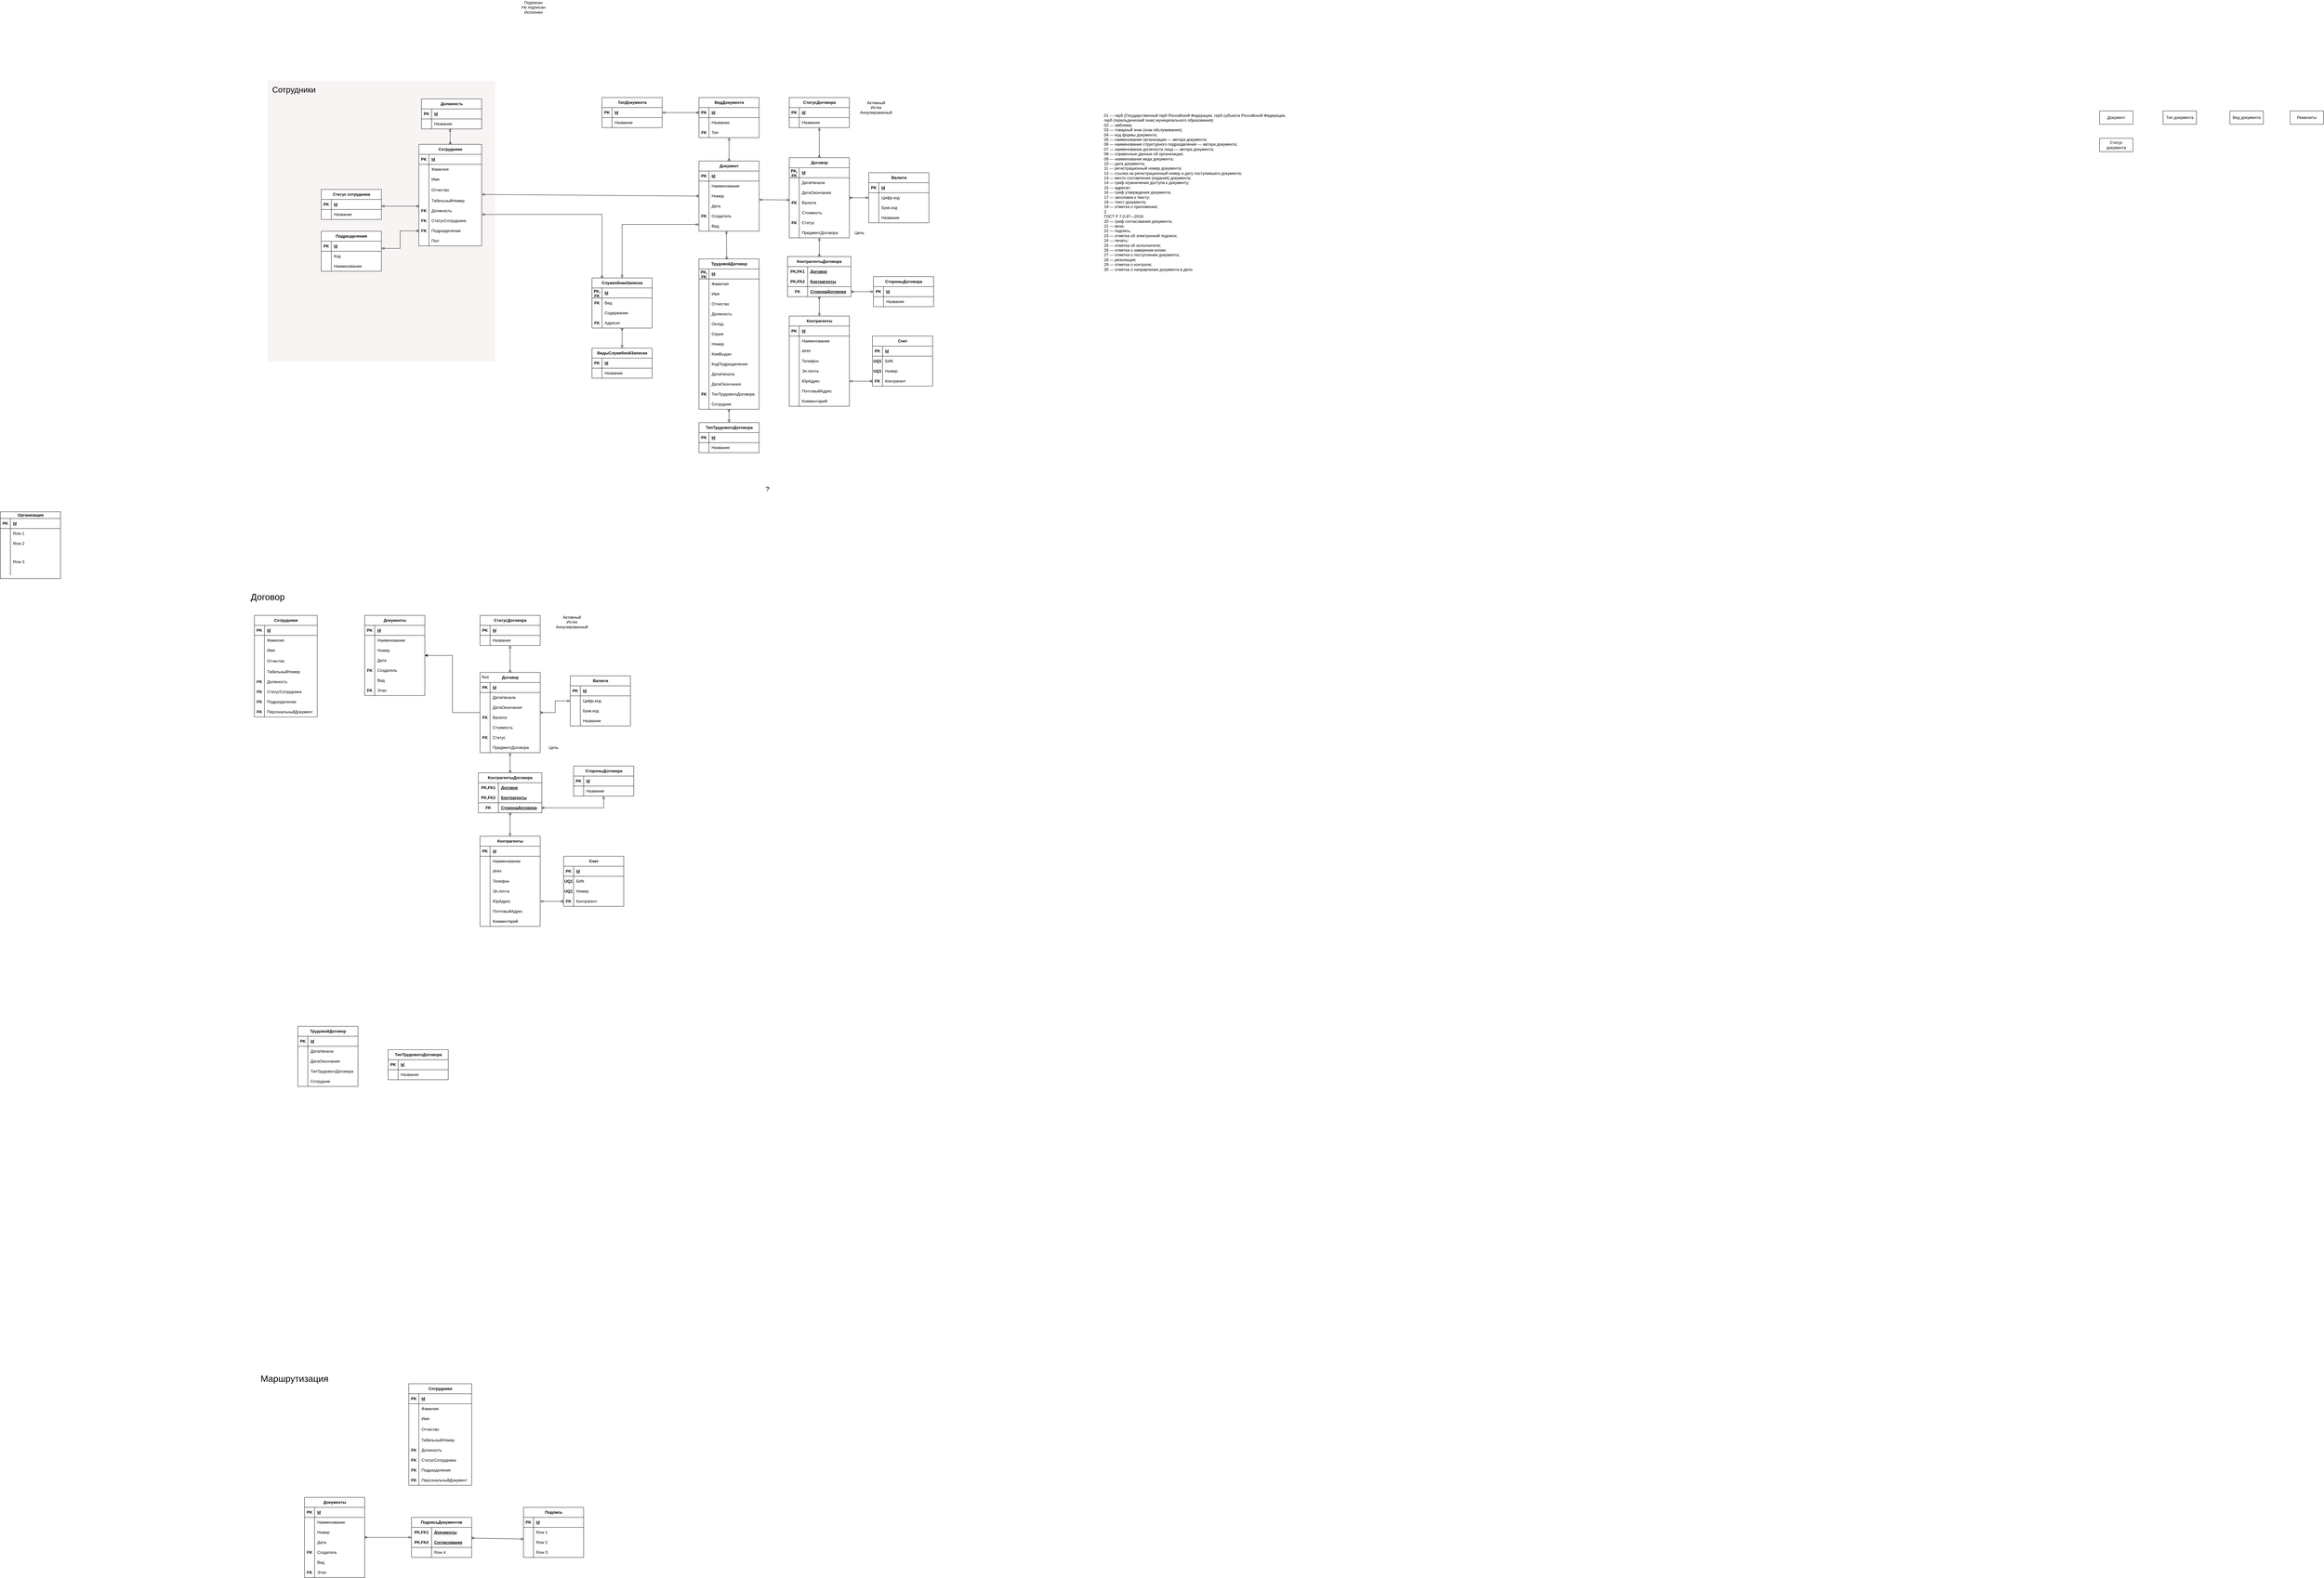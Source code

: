 <mxfile version="24.3.1" type="device" pages="4">
  <diagram name="ER-диаграмма" id="-YtNZZj2v5k0VmYMgpIK">
    <mxGraphModel dx="2795" dy="1015" grid="1" gridSize="10" guides="1" tooltips="1" connect="1" arrows="1" fold="1" page="0" pageScale="1" pageWidth="827" pageHeight="1169" math="0" shadow="0">
      <root>
        <mxCell id="0" />
        <mxCell id="1" parent="0" />
        <mxCell id="LehKIAKMQ2Wi7wFY92fx-6" value="" style="group" parent="1" vertex="1" connectable="0">
          <mxGeometry x="-680" y="240" width="680" height="840" as="geometry" />
        </mxCell>
        <mxCell id="LehKIAKMQ2Wi7wFY92fx-7" value="" style="rounded=0;whiteSpace=wrap;html=1;fillColor=#F8F4F3;strokeColor=#F8F4F3;movable=1;resizable=1;rotatable=1;deletable=1;editable=1;locked=0;connectable=1;" parent="LehKIAKMQ2Wi7wFY92fx-6" vertex="1">
          <mxGeometry width="680" height="840" as="geometry" />
        </mxCell>
        <mxCell id="LehKIAKMQ2Wi7wFY92fx-8" value="Сотрудники" style="text;html=1;strokeColor=none;fillColor=none;align=center;verticalAlign=middle;whiteSpace=wrap;rounded=0;fontSize=24;" parent="LehKIAKMQ2Wi7wFY92fx-6" vertex="1">
          <mxGeometry x="24.578" y="12.409" width="106.506" height="28.636" as="geometry" />
        </mxCell>
        <mxCell id="LBpRKYDi3SSCbWIJc3c9-42" style="rounded=0;orthogonalLoop=1;jettySize=auto;html=1;entryX=0;entryY=0.5;entryDx=0;entryDy=0;startArrow=ERmandOne;startFill=0;endArrow=ERmany;endFill=0;" parent="1" target="nIzTddMHAJkJ6euRiv98-5" edge="1">
          <mxGeometry relative="1" as="geometry">
            <mxPoint x="90" y="590" as="targetPoint" />
            <mxPoint x="-40" y="580" as="sourcePoint" />
          </mxGeometry>
        </mxCell>
        <mxCell id="dXDM8ag1fbobkExWTd8E-4" value="Сотрудники" style="shape=table;startSize=30;container=1;collapsible=1;childLayout=tableLayout;fixedRows=1;rowLines=0;fontStyle=1;align=center;resizeLast=1;html=1;swimlaneFillColor=default;" parent="1" vertex="1">
          <mxGeometry x="-228" y="430" width="188" height="304" as="geometry">
            <mxRectangle x="-260" y="235" width="100" height="30" as="alternateBounds" />
          </mxGeometry>
        </mxCell>
        <mxCell id="dXDM8ag1fbobkExWTd8E-5" value="" style="shape=tableRow;horizontal=0;startSize=0;swimlaneHead=0;swimlaneBody=0;fillColor=none;collapsible=0;dropTarget=0;points=[[0,0.5],[1,0.5]];portConstraint=eastwest;top=0;left=0;right=0;bottom=1;" parent="dXDM8ag1fbobkExWTd8E-4" vertex="1">
          <mxGeometry y="30" width="188" height="30" as="geometry" />
        </mxCell>
        <mxCell id="dXDM8ag1fbobkExWTd8E-6" value="PK" style="shape=partialRectangle;connectable=0;fillColor=none;top=0;left=0;bottom=0;right=0;fontStyle=1;overflow=hidden;whiteSpace=wrap;html=1;" parent="dXDM8ag1fbobkExWTd8E-5" vertex="1">
          <mxGeometry width="30" height="30" as="geometry">
            <mxRectangle width="30" height="30" as="alternateBounds" />
          </mxGeometry>
        </mxCell>
        <mxCell id="dXDM8ag1fbobkExWTd8E-7" value="Id" style="shape=partialRectangle;connectable=0;fillColor=none;top=0;left=0;bottom=0;right=0;align=left;spacingLeft=6;fontStyle=5;overflow=hidden;whiteSpace=wrap;html=1;" parent="dXDM8ag1fbobkExWTd8E-5" vertex="1">
          <mxGeometry x="30" width="158" height="30" as="geometry">
            <mxRectangle width="158" height="30" as="alternateBounds" />
          </mxGeometry>
        </mxCell>
        <mxCell id="dXDM8ag1fbobkExWTd8E-8" value="" style="shape=tableRow;horizontal=0;startSize=0;swimlaneHead=0;swimlaneBody=0;fillColor=none;collapsible=0;dropTarget=0;points=[[0,0.5],[1,0.5]];portConstraint=eastwest;top=0;left=0;right=0;bottom=0;" parent="dXDM8ag1fbobkExWTd8E-4" vertex="1">
          <mxGeometry y="60" width="188" height="30" as="geometry" />
        </mxCell>
        <mxCell id="dXDM8ag1fbobkExWTd8E-9" value="" style="shape=partialRectangle;connectable=0;fillColor=none;top=0;left=0;bottom=0;right=0;editable=1;overflow=hidden;whiteSpace=wrap;html=1;" parent="dXDM8ag1fbobkExWTd8E-8" vertex="1">
          <mxGeometry width="30" height="30" as="geometry">
            <mxRectangle width="30" height="30" as="alternateBounds" />
          </mxGeometry>
        </mxCell>
        <mxCell id="dXDM8ag1fbobkExWTd8E-10" value="Фамилия" style="shape=partialRectangle;connectable=0;fillColor=none;top=0;left=0;bottom=0;right=0;align=left;spacingLeft=6;overflow=hidden;whiteSpace=wrap;html=1;" parent="dXDM8ag1fbobkExWTd8E-8" vertex="1">
          <mxGeometry x="30" width="158" height="30" as="geometry">
            <mxRectangle width="158" height="30" as="alternateBounds" />
          </mxGeometry>
        </mxCell>
        <mxCell id="dXDM8ag1fbobkExWTd8E-11" value="" style="shape=tableRow;horizontal=0;startSize=0;swimlaneHead=0;swimlaneBody=0;fillColor=none;collapsible=0;dropTarget=0;points=[[0,0.5],[1,0.5]];portConstraint=eastwest;top=0;left=0;right=0;bottom=0;" parent="dXDM8ag1fbobkExWTd8E-4" vertex="1">
          <mxGeometry y="90" width="188" height="30" as="geometry" />
        </mxCell>
        <mxCell id="dXDM8ag1fbobkExWTd8E-12" value="" style="shape=partialRectangle;connectable=0;fillColor=none;top=0;left=0;bottom=0;right=0;editable=1;overflow=hidden;whiteSpace=wrap;html=1;" parent="dXDM8ag1fbobkExWTd8E-11" vertex="1">
          <mxGeometry width="30" height="30" as="geometry">
            <mxRectangle width="30" height="30" as="alternateBounds" />
          </mxGeometry>
        </mxCell>
        <mxCell id="dXDM8ag1fbobkExWTd8E-13" value="Имя" style="shape=partialRectangle;connectable=0;fillColor=none;top=0;left=0;bottom=0;right=0;align=left;spacingLeft=6;overflow=hidden;whiteSpace=wrap;html=1;" parent="dXDM8ag1fbobkExWTd8E-11" vertex="1">
          <mxGeometry x="30" width="158" height="30" as="geometry">
            <mxRectangle width="158" height="30" as="alternateBounds" />
          </mxGeometry>
        </mxCell>
        <mxCell id="o0pvFiagnM1MpPe_U8Zk-4" value="" style="shape=tableRow;horizontal=0;startSize=0;swimlaneHead=0;swimlaneBody=0;fillColor=none;collapsible=0;dropTarget=0;points=[[0,0.5],[1,0.5]];portConstraint=eastwest;top=0;left=0;right=0;bottom=0;" parent="dXDM8ag1fbobkExWTd8E-4" vertex="1">
          <mxGeometry y="120" width="188" height="34" as="geometry" />
        </mxCell>
        <mxCell id="o0pvFiagnM1MpPe_U8Zk-5" value="" style="shape=partialRectangle;connectable=0;fillColor=none;top=0;left=0;bottom=0;right=0;editable=1;overflow=hidden;whiteSpace=wrap;html=1;" parent="o0pvFiagnM1MpPe_U8Zk-4" vertex="1">
          <mxGeometry width="30" height="34" as="geometry">
            <mxRectangle width="30" height="34" as="alternateBounds" />
          </mxGeometry>
        </mxCell>
        <mxCell id="o0pvFiagnM1MpPe_U8Zk-6" value="Отчество" style="shape=partialRectangle;connectable=0;fillColor=none;top=0;left=0;bottom=0;right=0;align=left;spacingLeft=6;overflow=hidden;whiteSpace=wrap;html=1;" parent="o0pvFiagnM1MpPe_U8Zk-4" vertex="1">
          <mxGeometry x="30" width="158" height="34" as="geometry">
            <mxRectangle width="158" height="34" as="alternateBounds" />
          </mxGeometry>
        </mxCell>
        <mxCell id="o0pvFiagnM1MpPe_U8Zk-100" style="shape=tableRow;horizontal=0;startSize=0;swimlaneHead=0;swimlaneBody=0;fillColor=none;collapsible=0;dropTarget=0;points=[[0,0.5],[1,0.5]];portConstraint=eastwest;top=0;left=0;right=0;bottom=0;" parent="dXDM8ag1fbobkExWTd8E-4" vertex="1">
          <mxGeometry y="154" width="188" height="30" as="geometry" />
        </mxCell>
        <mxCell id="o0pvFiagnM1MpPe_U8Zk-101" style="shape=partialRectangle;connectable=0;fillColor=none;top=0;left=0;bottom=0;right=0;editable=1;overflow=hidden;whiteSpace=wrap;html=1;" parent="o0pvFiagnM1MpPe_U8Zk-100" vertex="1">
          <mxGeometry width="30" height="30" as="geometry">
            <mxRectangle width="30" height="30" as="alternateBounds" />
          </mxGeometry>
        </mxCell>
        <mxCell id="o0pvFiagnM1MpPe_U8Zk-102" value="ТабельныйНомер" style="shape=partialRectangle;connectable=0;fillColor=none;top=0;left=0;bottom=0;right=0;align=left;spacingLeft=6;overflow=hidden;whiteSpace=wrap;html=1;" parent="o0pvFiagnM1MpPe_U8Zk-100" vertex="1">
          <mxGeometry x="30" width="158" height="30" as="geometry">
            <mxRectangle width="158" height="30" as="alternateBounds" />
          </mxGeometry>
        </mxCell>
        <mxCell id="o0pvFiagnM1MpPe_U8Zk-94" style="shape=tableRow;horizontal=0;startSize=0;swimlaneHead=0;swimlaneBody=0;fillColor=none;collapsible=0;dropTarget=0;points=[[0,0.5],[1,0.5]];portConstraint=eastwest;top=0;left=0;right=0;bottom=0;" parent="dXDM8ag1fbobkExWTd8E-4" vertex="1">
          <mxGeometry y="184" width="188" height="30" as="geometry" />
        </mxCell>
        <mxCell id="o0pvFiagnM1MpPe_U8Zk-95" value="&lt;b&gt;FK&lt;/b&gt;" style="shape=partialRectangle;connectable=0;fillColor=none;top=0;left=0;bottom=0;right=0;editable=1;overflow=hidden;whiteSpace=wrap;html=1;" parent="o0pvFiagnM1MpPe_U8Zk-94" vertex="1">
          <mxGeometry width="30" height="30" as="geometry">
            <mxRectangle width="30" height="30" as="alternateBounds" />
          </mxGeometry>
        </mxCell>
        <mxCell id="o0pvFiagnM1MpPe_U8Zk-96" value="Должность" style="shape=partialRectangle;connectable=0;fillColor=none;top=0;left=0;bottom=0;right=0;align=left;spacingLeft=6;overflow=hidden;whiteSpace=wrap;html=1;" parent="o0pvFiagnM1MpPe_U8Zk-94" vertex="1">
          <mxGeometry x="30" width="158" height="30" as="geometry">
            <mxRectangle width="158" height="30" as="alternateBounds" />
          </mxGeometry>
        </mxCell>
        <mxCell id="o0pvFiagnM1MpPe_U8Zk-106" style="shape=tableRow;horizontal=0;startSize=0;swimlaneHead=0;swimlaneBody=0;fillColor=none;collapsible=0;dropTarget=0;points=[[0,0.5],[1,0.5]];portConstraint=eastwest;top=0;left=0;right=0;bottom=0;" parent="dXDM8ag1fbobkExWTd8E-4" vertex="1">
          <mxGeometry y="214" width="188" height="30" as="geometry" />
        </mxCell>
        <mxCell id="o0pvFiagnM1MpPe_U8Zk-107" value="&lt;b&gt;FK&lt;/b&gt;" style="shape=partialRectangle;connectable=0;fillColor=none;top=0;left=0;bottom=0;right=0;editable=1;overflow=hidden;whiteSpace=wrap;html=1;" parent="o0pvFiagnM1MpPe_U8Zk-106" vertex="1">
          <mxGeometry width="30" height="30" as="geometry">
            <mxRectangle width="30" height="30" as="alternateBounds" />
          </mxGeometry>
        </mxCell>
        <mxCell id="o0pvFiagnM1MpPe_U8Zk-108" value="СтатусСотрудника" style="shape=partialRectangle;connectable=0;fillColor=none;top=0;left=0;bottom=0;right=0;align=left;spacingLeft=6;overflow=hidden;whiteSpace=wrap;html=1;" parent="o0pvFiagnM1MpPe_U8Zk-106" vertex="1">
          <mxGeometry x="30" width="158" height="30" as="geometry">
            <mxRectangle width="158" height="30" as="alternateBounds" />
          </mxGeometry>
        </mxCell>
        <mxCell id="o0pvFiagnM1MpPe_U8Zk-202" style="shape=tableRow;horizontal=0;startSize=0;swimlaneHead=0;swimlaneBody=0;fillColor=none;collapsible=0;dropTarget=0;points=[[0,0.5],[1,0.5]];portConstraint=eastwest;top=0;left=0;right=0;bottom=0;" parent="dXDM8ag1fbobkExWTd8E-4" vertex="1">
          <mxGeometry y="244" width="188" height="30" as="geometry" />
        </mxCell>
        <mxCell id="o0pvFiagnM1MpPe_U8Zk-203" value="&lt;b&gt;FK&lt;/b&gt;" style="shape=partialRectangle;connectable=0;fillColor=none;top=0;left=0;bottom=0;right=0;editable=1;overflow=hidden;whiteSpace=wrap;html=1;" parent="o0pvFiagnM1MpPe_U8Zk-202" vertex="1">
          <mxGeometry width="30" height="30" as="geometry">
            <mxRectangle width="30" height="30" as="alternateBounds" />
          </mxGeometry>
        </mxCell>
        <mxCell id="o0pvFiagnM1MpPe_U8Zk-204" value="Подразделение" style="shape=partialRectangle;connectable=0;fillColor=none;top=0;left=0;bottom=0;right=0;align=left;spacingLeft=6;overflow=hidden;whiteSpace=wrap;html=1;" parent="o0pvFiagnM1MpPe_U8Zk-202" vertex="1">
          <mxGeometry x="30" width="158" height="30" as="geometry">
            <mxRectangle width="158" height="30" as="alternateBounds" />
          </mxGeometry>
        </mxCell>
        <mxCell id="EJlM9XVe4mNHt0DhHzAp-1" style="shape=tableRow;horizontal=0;startSize=0;swimlaneHead=0;swimlaneBody=0;fillColor=none;collapsible=0;dropTarget=0;points=[[0,0.5],[1,0.5]];portConstraint=eastwest;top=0;left=0;right=0;bottom=0;" parent="dXDM8ag1fbobkExWTd8E-4" vertex="1">
          <mxGeometry y="274" width="188" height="30" as="geometry" />
        </mxCell>
        <mxCell id="EJlM9XVe4mNHt0DhHzAp-2" value="" style="shape=partialRectangle;connectable=0;fillColor=none;top=0;left=0;bottom=0;right=0;editable=1;overflow=hidden;whiteSpace=wrap;html=1;" parent="EJlM9XVe4mNHt0DhHzAp-1" vertex="1">
          <mxGeometry width="30" height="30" as="geometry">
            <mxRectangle width="30" height="30" as="alternateBounds" />
          </mxGeometry>
        </mxCell>
        <mxCell id="EJlM9XVe4mNHt0DhHzAp-3" value="Пол" style="shape=partialRectangle;connectable=0;fillColor=none;top=0;left=0;bottom=0;right=0;align=left;spacingLeft=6;overflow=hidden;whiteSpace=wrap;html=1;" parent="EJlM9XVe4mNHt0DhHzAp-1" vertex="1">
          <mxGeometry x="30" width="158" height="30" as="geometry">
            <mxRectangle width="158" height="30" as="alternateBounds" />
          </mxGeometry>
        </mxCell>
        <mxCell id="dXDM8ag1fbobkExWTd8E-28" value="Документ" style="whiteSpace=wrap;html=1;align=center;" parent="1" vertex="1">
          <mxGeometry x="4800" y="330" width="100" height="40" as="geometry" />
        </mxCell>
        <mxCell id="dXDM8ag1fbobkExWTd8E-29" value="Тип документа" style="whiteSpace=wrap;html=1;align=center;" parent="1" vertex="1">
          <mxGeometry x="4990" y="330" width="100" height="40" as="geometry" />
        </mxCell>
        <mxCell id="dXDM8ag1fbobkExWTd8E-30" value="Вид документа" style="whiteSpace=wrap;html=1;align=center;" parent="1" vertex="1">
          <mxGeometry x="5190" y="330" width="100" height="40" as="geometry" />
        </mxCell>
        <mxCell id="dXDM8ag1fbobkExWTd8E-32" value="Реквизиты" style="whiteSpace=wrap;html=1;align=center;" parent="1" vertex="1">
          <mxGeometry x="5370" y="330" width="100" height="40" as="geometry" />
        </mxCell>
        <mxCell id="dXDM8ag1fbobkExWTd8E-33" value="Статус документа" style="whiteSpace=wrap;html=1;align=center;" parent="1" vertex="1">
          <mxGeometry x="4800" y="412" width="100" height="40" as="geometry" />
        </mxCell>
        <mxCell id="o0pvFiagnM1MpPe_U8Zk-109" value="Должность" style="shape=table;startSize=30;container=1;collapsible=1;childLayout=tableLayout;fixedRows=1;rowLines=0;fontStyle=1;align=center;resizeLast=1;html=1;swimlaneFillColor=default;" parent="1" vertex="1">
          <mxGeometry x="-220" y="294" width="180" height="90" as="geometry" />
        </mxCell>
        <mxCell id="o0pvFiagnM1MpPe_U8Zk-110" value="" style="shape=tableRow;horizontal=0;startSize=0;swimlaneHead=0;swimlaneBody=0;fillColor=none;collapsible=0;dropTarget=0;points=[[0,0.5],[1,0.5]];portConstraint=eastwest;top=0;left=0;right=0;bottom=1;" parent="o0pvFiagnM1MpPe_U8Zk-109" vertex="1">
          <mxGeometry y="30" width="180" height="30" as="geometry" />
        </mxCell>
        <mxCell id="o0pvFiagnM1MpPe_U8Zk-111" value="PK" style="shape=partialRectangle;connectable=0;fillColor=none;top=0;left=0;bottom=0;right=0;fontStyle=1;overflow=hidden;whiteSpace=wrap;html=1;" parent="o0pvFiagnM1MpPe_U8Zk-110" vertex="1">
          <mxGeometry width="30" height="30" as="geometry">
            <mxRectangle width="30" height="30" as="alternateBounds" />
          </mxGeometry>
        </mxCell>
        <mxCell id="o0pvFiagnM1MpPe_U8Zk-112" value="Id" style="shape=partialRectangle;connectable=0;fillColor=none;top=0;left=0;bottom=0;right=0;align=left;spacingLeft=6;fontStyle=5;overflow=hidden;whiteSpace=wrap;html=1;" parent="o0pvFiagnM1MpPe_U8Zk-110" vertex="1">
          <mxGeometry x="30" width="150" height="30" as="geometry">
            <mxRectangle width="150" height="30" as="alternateBounds" />
          </mxGeometry>
        </mxCell>
        <mxCell id="o0pvFiagnM1MpPe_U8Zk-113" value="" style="shape=tableRow;horizontal=0;startSize=0;swimlaneHead=0;swimlaneBody=0;fillColor=none;collapsible=0;dropTarget=0;points=[[0,0.5],[1,0.5]];portConstraint=eastwest;top=0;left=0;right=0;bottom=0;" parent="o0pvFiagnM1MpPe_U8Zk-109" vertex="1">
          <mxGeometry y="60" width="180" height="30" as="geometry" />
        </mxCell>
        <mxCell id="o0pvFiagnM1MpPe_U8Zk-114" value="" style="shape=partialRectangle;connectable=0;fillColor=none;top=0;left=0;bottom=0;right=0;editable=1;overflow=hidden;whiteSpace=wrap;html=1;" parent="o0pvFiagnM1MpPe_U8Zk-113" vertex="1">
          <mxGeometry width="30" height="30" as="geometry">
            <mxRectangle width="30" height="30" as="alternateBounds" />
          </mxGeometry>
        </mxCell>
        <mxCell id="o0pvFiagnM1MpPe_U8Zk-115" value="Название" style="shape=partialRectangle;connectable=0;fillColor=none;top=0;left=0;bottom=0;right=0;align=left;spacingLeft=6;overflow=hidden;whiteSpace=wrap;html=1;" parent="o0pvFiagnM1MpPe_U8Zk-113" vertex="1">
          <mxGeometry x="30" width="150" height="30" as="geometry">
            <mxRectangle width="150" height="30" as="alternateBounds" />
          </mxGeometry>
        </mxCell>
        <mxCell id="o0pvFiagnM1MpPe_U8Zk-122" value="Подразделения" style="shape=table;startSize=30;container=1;collapsible=1;childLayout=tableLayout;fixedRows=1;rowLines=0;fontStyle=1;align=center;resizeLast=1;html=1;swimlaneFillColor=default;" parent="1" vertex="1">
          <mxGeometry x="-520" y="690" width="180" height="120" as="geometry" />
        </mxCell>
        <mxCell id="o0pvFiagnM1MpPe_U8Zk-123" value="" style="shape=tableRow;horizontal=0;startSize=0;swimlaneHead=0;swimlaneBody=0;fillColor=none;collapsible=0;dropTarget=0;points=[[0,0.5],[1,0.5]];portConstraint=eastwest;top=0;left=0;right=0;bottom=1;" parent="o0pvFiagnM1MpPe_U8Zk-122" vertex="1">
          <mxGeometry y="30" width="180" height="30" as="geometry" />
        </mxCell>
        <mxCell id="o0pvFiagnM1MpPe_U8Zk-124" value="PK" style="shape=partialRectangle;connectable=0;fillColor=none;top=0;left=0;bottom=0;right=0;fontStyle=1;overflow=hidden;whiteSpace=wrap;html=1;" parent="o0pvFiagnM1MpPe_U8Zk-123" vertex="1">
          <mxGeometry width="30" height="30" as="geometry">
            <mxRectangle width="30" height="30" as="alternateBounds" />
          </mxGeometry>
        </mxCell>
        <mxCell id="o0pvFiagnM1MpPe_U8Zk-125" value="Id" style="shape=partialRectangle;connectable=0;fillColor=none;top=0;left=0;bottom=0;right=0;align=left;spacingLeft=6;fontStyle=5;overflow=hidden;whiteSpace=wrap;html=1;" parent="o0pvFiagnM1MpPe_U8Zk-123" vertex="1">
          <mxGeometry x="30" width="150" height="30" as="geometry">
            <mxRectangle width="150" height="30" as="alternateBounds" />
          </mxGeometry>
        </mxCell>
        <mxCell id="o0pvFiagnM1MpPe_U8Zk-126" value="" style="shape=tableRow;horizontal=0;startSize=0;swimlaneHead=0;swimlaneBody=0;fillColor=none;collapsible=0;dropTarget=0;points=[[0,0.5],[1,0.5]];portConstraint=eastwest;top=0;left=0;right=0;bottom=0;" parent="o0pvFiagnM1MpPe_U8Zk-122" vertex="1">
          <mxGeometry y="60" width="180" height="30" as="geometry" />
        </mxCell>
        <mxCell id="o0pvFiagnM1MpPe_U8Zk-127" value="" style="shape=partialRectangle;connectable=0;fillColor=none;top=0;left=0;bottom=0;right=0;editable=1;overflow=hidden;whiteSpace=wrap;html=1;" parent="o0pvFiagnM1MpPe_U8Zk-126" vertex="1">
          <mxGeometry width="30" height="30" as="geometry">
            <mxRectangle width="30" height="30" as="alternateBounds" />
          </mxGeometry>
        </mxCell>
        <mxCell id="o0pvFiagnM1MpPe_U8Zk-128" value="Код" style="shape=partialRectangle;connectable=0;fillColor=none;top=0;left=0;bottom=0;right=0;align=left;spacingLeft=6;overflow=hidden;whiteSpace=wrap;html=1;" parent="o0pvFiagnM1MpPe_U8Zk-126" vertex="1">
          <mxGeometry x="30" width="150" height="30" as="geometry">
            <mxRectangle width="150" height="30" as="alternateBounds" />
          </mxGeometry>
        </mxCell>
        <mxCell id="o0pvFiagnM1MpPe_U8Zk-129" value="" style="shape=tableRow;horizontal=0;startSize=0;swimlaneHead=0;swimlaneBody=0;fillColor=none;collapsible=0;dropTarget=0;points=[[0,0.5],[1,0.5]];portConstraint=eastwest;top=0;left=0;right=0;bottom=0;" parent="o0pvFiagnM1MpPe_U8Zk-122" vertex="1">
          <mxGeometry y="90" width="180" height="30" as="geometry" />
        </mxCell>
        <mxCell id="o0pvFiagnM1MpPe_U8Zk-130" value="" style="shape=partialRectangle;connectable=0;fillColor=none;top=0;left=0;bottom=0;right=0;editable=1;overflow=hidden;whiteSpace=wrap;html=1;" parent="o0pvFiagnM1MpPe_U8Zk-129" vertex="1">
          <mxGeometry width="30" height="30" as="geometry">
            <mxRectangle width="30" height="30" as="alternateBounds" />
          </mxGeometry>
        </mxCell>
        <mxCell id="o0pvFiagnM1MpPe_U8Zk-131" value="Наименование" style="shape=partialRectangle;connectable=0;fillColor=none;top=0;left=0;bottom=0;right=0;align=left;spacingLeft=6;overflow=hidden;whiteSpace=wrap;html=1;" parent="o0pvFiagnM1MpPe_U8Zk-129" vertex="1">
          <mxGeometry x="30" width="150" height="30" as="geometry">
            <mxRectangle width="150" height="30" as="alternateBounds" />
          </mxGeometry>
        </mxCell>
        <mxCell id="o0pvFiagnM1MpPe_U8Zk-189" value="Статус сотрудника" style="shape=table;startSize=30;container=1;collapsible=1;childLayout=tableLayout;fixedRows=1;rowLines=0;fontStyle=1;align=center;resizeLast=1;html=1;swimlaneFillColor=default;" parent="1" vertex="1">
          <mxGeometry x="-520" y="565" width="180" height="90" as="geometry" />
        </mxCell>
        <mxCell id="o0pvFiagnM1MpPe_U8Zk-190" value="" style="shape=tableRow;horizontal=0;startSize=0;swimlaneHead=0;swimlaneBody=0;fillColor=none;collapsible=0;dropTarget=0;points=[[0,0.5],[1,0.5]];portConstraint=eastwest;top=0;left=0;right=0;bottom=1;" parent="o0pvFiagnM1MpPe_U8Zk-189" vertex="1">
          <mxGeometry y="30" width="180" height="30" as="geometry" />
        </mxCell>
        <mxCell id="o0pvFiagnM1MpPe_U8Zk-191" value="PK" style="shape=partialRectangle;connectable=0;fillColor=none;top=0;left=0;bottom=0;right=0;fontStyle=1;overflow=hidden;whiteSpace=wrap;html=1;" parent="o0pvFiagnM1MpPe_U8Zk-190" vertex="1">
          <mxGeometry width="30" height="30" as="geometry">
            <mxRectangle width="30" height="30" as="alternateBounds" />
          </mxGeometry>
        </mxCell>
        <mxCell id="o0pvFiagnM1MpPe_U8Zk-192" value="Id" style="shape=partialRectangle;connectable=0;fillColor=none;top=0;left=0;bottom=0;right=0;align=left;spacingLeft=6;fontStyle=5;overflow=hidden;whiteSpace=wrap;html=1;" parent="o0pvFiagnM1MpPe_U8Zk-190" vertex="1">
          <mxGeometry x="30" width="150" height="30" as="geometry">
            <mxRectangle width="150" height="30" as="alternateBounds" />
          </mxGeometry>
        </mxCell>
        <mxCell id="o0pvFiagnM1MpPe_U8Zk-193" value="" style="shape=tableRow;horizontal=0;startSize=0;swimlaneHead=0;swimlaneBody=0;fillColor=none;collapsible=0;dropTarget=0;points=[[0,0.5],[1,0.5]];portConstraint=eastwest;top=0;left=0;right=0;bottom=0;" parent="o0pvFiagnM1MpPe_U8Zk-189" vertex="1">
          <mxGeometry y="60" width="180" height="30" as="geometry" />
        </mxCell>
        <mxCell id="o0pvFiagnM1MpPe_U8Zk-194" value="" style="shape=partialRectangle;connectable=0;fillColor=none;top=0;left=0;bottom=0;right=0;editable=1;overflow=hidden;whiteSpace=wrap;html=1;" parent="o0pvFiagnM1MpPe_U8Zk-193" vertex="1">
          <mxGeometry width="30" height="30" as="geometry">
            <mxRectangle width="30" height="30" as="alternateBounds" />
          </mxGeometry>
        </mxCell>
        <mxCell id="o0pvFiagnM1MpPe_U8Zk-195" value="Название" style="shape=partialRectangle;connectable=0;fillColor=none;top=0;left=0;bottom=0;right=0;align=left;spacingLeft=6;overflow=hidden;whiteSpace=wrap;html=1;" parent="o0pvFiagnM1MpPe_U8Zk-193" vertex="1">
          <mxGeometry x="30" width="150" height="30" as="geometry">
            <mxRectangle width="150" height="30" as="alternateBounds" />
          </mxGeometry>
        </mxCell>
        <mxCell id="o0pvFiagnM1MpPe_U8Zk-210" style="rounded=0;orthogonalLoop=1;jettySize=auto;html=1;exitX=0.476;exitY=0.956;exitDx=0;exitDy=0;exitPerimeter=0;endArrow=ERmany;endFill=0;startArrow=ERmandOne;startFill=0;entryX=0.5;entryY=0;entryDx=0;entryDy=0;" parent="1" source="o0pvFiagnM1MpPe_U8Zk-113" target="dXDM8ag1fbobkExWTd8E-4" edge="1">
          <mxGeometry relative="1" as="geometry">
            <mxPoint x="-132.8" y="383.16" as="sourcePoint" />
            <mxPoint x="-134" y="426" as="targetPoint" />
          </mxGeometry>
        </mxCell>
        <mxCell id="o0pvFiagnM1MpPe_U8Zk-213" style="edgeStyle=orthogonalEdgeStyle;rounded=0;orthogonalLoop=1;jettySize=auto;html=1;entryX=1;entryY=0.722;entryDx=0;entryDy=0;entryPerimeter=0;endArrow=ERmandOne;endFill=0;startArrow=ERmany;startFill=0;" parent="1" source="o0pvFiagnM1MpPe_U8Zk-202" target="o0pvFiagnM1MpPe_U8Zk-123" edge="1">
          <mxGeometry relative="1" as="geometry" />
        </mxCell>
        <mxCell id="nIzTddMHAJkJ6euRiv98-1" value="Документ" style="shape=table;startSize=30;container=1;collapsible=1;childLayout=tableLayout;fixedRows=1;rowLines=0;fontStyle=1;align=center;resizeLast=1;html=1;" parent="1" vertex="1">
          <mxGeometry x="610" y="480" width="180" height="210" as="geometry" />
        </mxCell>
        <mxCell id="nIzTddMHAJkJ6euRiv98-2" value="" style="shape=tableRow;horizontal=0;startSize=0;swimlaneHead=0;swimlaneBody=0;fillColor=none;collapsible=0;dropTarget=0;points=[[0,0.5],[1,0.5]];portConstraint=eastwest;top=0;left=0;right=0;bottom=1;" parent="nIzTddMHAJkJ6euRiv98-1" vertex="1">
          <mxGeometry y="30" width="180" height="30" as="geometry" />
        </mxCell>
        <mxCell id="nIzTddMHAJkJ6euRiv98-3" value="PK" style="shape=partialRectangle;connectable=0;fillColor=none;top=0;left=0;bottom=0;right=0;fontStyle=1;overflow=hidden;whiteSpace=wrap;html=1;" parent="nIzTddMHAJkJ6euRiv98-2" vertex="1">
          <mxGeometry width="30" height="30" as="geometry">
            <mxRectangle width="30" height="30" as="alternateBounds" />
          </mxGeometry>
        </mxCell>
        <mxCell id="nIzTddMHAJkJ6euRiv98-4" value="Id" style="shape=partialRectangle;connectable=0;fillColor=none;top=0;left=0;bottom=0;right=0;align=left;spacingLeft=6;fontStyle=5;overflow=hidden;whiteSpace=wrap;html=1;" parent="nIzTddMHAJkJ6euRiv98-2" vertex="1">
          <mxGeometry x="30" width="150" height="30" as="geometry">
            <mxRectangle width="150" height="30" as="alternateBounds" />
          </mxGeometry>
        </mxCell>
        <mxCell id="LBpRKYDi3SSCbWIJc3c9-8" value="" style="shape=tableRow;horizontal=0;startSize=0;swimlaneHead=0;swimlaneBody=0;fillColor=none;collapsible=0;dropTarget=0;points=[[0,0.5],[1,0.5]];portConstraint=eastwest;top=0;left=0;right=0;bottom=0;" parent="nIzTddMHAJkJ6euRiv98-1" vertex="1">
          <mxGeometry y="60" width="180" height="30" as="geometry" />
        </mxCell>
        <mxCell id="LBpRKYDi3SSCbWIJc3c9-9" value="" style="shape=partialRectangle;connectable=0;fillColor=none;top=0;left=0;bottom=0;right=0;editable=1;overflow=hidden;whiteSpace=wrap;html=1;" parent="LBpRKYDi3SSCbWIJc3c9-8" vertex="1">
          <mxGeometry width="30" height="30" as="geometry">
            <mxRectangle width="30" height="30" as="alternateBounds" />
          </mxGeometry>
        </mxCell>
        <mxCell id="LBpRKYDi3SSCbWIJc3c9-10" value="Наименование" style="shape=partialRectangle;connectable=0;fillColor=none;top=0;left=0;bottom=0;right=0;align=left;spacingLeft=6;overflow=hidden;whiteSpace=wrap;html=1;" parent="LBpRKYDi3SSCbWIJc3c9-8" vertex="1">
          <mxGeometry x="30" width="150" height="30" as="geometry">
            <mxRectangle width="150" height="30" as="alternateBounds" />
          </mxGeometry>
        </mxCell>
        <mxCell id="nIzTddMHAJkJ6euRiv98-5" value="" style="shape=tableRow;horizontal=0;startSize=0;swimlaneHead=0;swimlaneBody=0;fillColor=none;collapsible=0;dropTarget=0;points=[[0,0.5],[1,0.5]];portConstraint=eastwest;top=0;left=0;right=0;bottom=0;" parent="nIzTddMHAJkJ6euRiv98-1" vertex="1">
          <mxGeometry y="90" width="180" height="30" as="geometry" />
        </mxCell>
        <mxCell id="nIzTddMHAJkJ6euRiv98-6" value="" style="shape=partialRectangle;connectable=0;fillColor=none;top=0;left=0;bottom=0;right=0;editable=1;overflow=hidden;whiteSpace=wrap;html=1;" parent="nIzTddMHAJkJ6euRiv98-5" vertex="1">
          <mxGeometry width="30" height="30" as="geometry">
            <mxRectangle width="30" height="30" as="alternateBounds" />
          </mxGeometry>
        </mxCell>
        <mxCell id="nIzTddMHAJkJ6euRiv98-7" value="Номер" style="shape=partialRectangle;connectable=0;fillColor=none;top=0;left=0;bottom=0;right=0;align=left;spacingLeft=6;overflow=hidden;whiteSpace=wrap;html=1;" parent="nIzTddMHAJkJ6euRiv98-5" vertex="1">
          <mxGeometry x="30" width="150" height="30" as="geometry">
            <mxRectangle width="150" height="30" as="alternateBounds" />
          </mxGeometry>
        </mxCell>
        <mxCell id="LBpRKYDi3SSCbWIJc3c9-11" value="" style="shape=tableRow;horizontal=0;startSize=0;swimlaneHead=0;swimlaneBody=0;fillColor=none;collapsible=0;dropTarget=0;points=[[0,0.5],[1,0.5]];portConstraint=eastwest;top=0;left=0;right=0;bottom=0;" parent="nIzTddMHAJkJ6euRiv98-1" vertex="1">
          <mxGeometry y="120" width="180" height="30" as="geometry" />
        </mxCell>
        <mxCell id="LBpRKYDi3SSCbWIJc3c9-12" value="" style="shape=partialRectangle;connectable=0;fillColor=none;top=0;left=0;bottom=0;right=0;editable=1;overflow=hidden;whiteSpace=wrap;html=1;" parent="LBpRKYDi3SSCbWIJc3c9-11" vertex="1">
          <mxGeometry width="30" height="30" as="geometry">
            <mxRectangle width="30" height="30" as="alternateBounds" />
          </mxGeometry>
        </mxCell>
        <mxCell id="LBpRKYDi3SSCbWIJc3c9-13" value="Дата" style="shape=partialRectangle;connectable=0;fillColor=none;top=0;left=0;bottom=0;right=0;align=left;spacingLeft=6;overflow=hidden;whiteSpace=wrap;html=1;" parent="LBpRKYDi3SSCbWIJc3c9-11" vertex="1">
          <mxGeometry x="30" width="150" height="30" as="geometry">
            <mxRectangle width="150" height="30" as="alternateBounds" />
          </mxGeometry>
        </mxCell>
        <mxCell id="cfUuu2tMhiaD3P9QNFXc-21" value="" style="shape=tableRow;horizontal=0;startSize=0;swimlaneHead=0;swimlaneBody=0;fillColor=none;collapsible=0;dropTarget=0;points=[[0,0.5],[1,0.5]];portConstraint=eastwest;top=0;left=0;right=0;bottom=0;" parent="nIzTddMHAJkJ6euRiv98-1" vertex="1">
          <mxGeometry y="150" width="180" height="30" as="geometry" />
        </mxCell>
        <mxCell id="cfUuu2tMhiaD3P9QNFXc-22" value="&lt;b&gt;FK&lt;/b&gt;" style="shape=partialRectangle;connectable=0;fillColor=none;top=0;left=0;bottom=0;right=0;editable=1;overflow=hidden;whiteSpace=wrap;html=1;" parent="cfUuu2tMhiaD3P9QNFXc-21" vertex="1">
          <mxGeometry width="30" height="30" as="geometry">
            <mxRectangle width="30" height="30" as="alternateBounds" />
          </mxGeometry>
        </mxCell>
        <mxCell id="cfUuu2tMhiaD3P9QNFXc-23" value="Создатель" style="shape=partialRectangle;connectable=0;fillColor=none;top=0;left=0;bottom=0;right=0;align=left;spacingLeft=6;overflow=hidden;whiteSpace=wrap;html=1;" parent="cfUuu2tMhiaD3P9QNFXc-21" vertex="1">
          <mxGeometry x="30" width="150" height="30" as="geometry">
            <mxRectangle width="150" height="30" as="alternateBounds" />
          </mxGeometry>
        </mxCell>
        <mxCell id="LBpRKYDi3SSCbWIJc3c9-20" value="" style="shape=tableRow;horizontal=0;startSize=0;swimlaneHead=0;swimlaneBody=0;fillColor=none;collapsible=0;dropTarget=0;points=[[0,0.5],[1,0.5]];portConstraint=eastwest;top=0;left=0;right=0;bottom=0;" parent="nIzTddMHAJkJ6euRiv98-1" vertex="1">
          <mxGeometry y="180" width="180" height="30" as="geometry" />
        </mxCell>
        <mxCell id="LBpRKYDi3SSCbWIJc3c9-21" value="" style="shape=partialRectangle;connectable=0;fillColor=none;top=0;left=0;bottom=0;right=0;editable=1;overflow=hidden;whiteSpace=wrap;html=1;" parent="LBpRKYDi3SSCbWIJc3c9-20" vertex="1">
          <mxGeometry width="30" height="30" as="geometry">
            <mxRectangle width="30" height="30" as="alternateBounds" />
          </mxGeometry>
        </mxCell>
        <mxCell id="LBpRKYDi3SSCbWIJc3c9-22" value="Вид" style="shape=partialRectangle;connectable=0;fillColor=none;top=0;left=0;bottom=0;right=0;align=left;spacingLeft=6;overflow=hidden;whiteSpace=wrap;html=1;" parent="LBpRKYDi3SSCbWIJc3c9-20" vertex="1">
          <mxGeometry x="30" width="150" height="30" as="geometry">
            <mxRectangle width="150" height="30" as="alternateBounds" />
          </mxGeometry>
        </mxCell>
        <mxCell id="nIzTddMHAJkJ6euRiv98-14" value="Контрагенты" style="shape=table;startSize=30;container=1;collapsible=1;childLayout=tableLayout;fixedRows=1;rowLines=0;fontStyle=1;align=center;resizeLast=1;html=1;" parent="1" vertex="1">
          <mxGeometry x="880" y="944" width="180" height="270" as="geometry" />
        </mxCell>
        <mxCell id="nIzTddMHAJkJ6euRiv98-15" value="" style="shape=tableRow;horizontal=0;startSize=0;swimlaneHead=0;swimlaneBody=0;fillColor=none;collapsible=0;dropTarget=0;points=[[0,0.5],[1,0.5]];portConstraint=eastwest;top=0;left=0;right=0;bottom=1;" parent="nIzTddMHAJkJ6euRiv98-14" vertex="1">
          <mxGeometry y="30" width="180" height="30" as="geometry" />
        </mxCell>
        <mxCell id="nIzTddMHAJkJ6euRiv98-16" value="PK" style="shape=partialRectangle;connectable=0;fillColor=none;top=0;left=0;bottom=0;right=0;fontStyle=1;overflow=hidden;whiteSpace=wrap;html=1;" parent="nIzTddMHAJkJ6euRiv98-15" vertex="1">
          <mxGeometry width="30" height="30" as="geometry">
            <mxRectangle width="30" height="30" as="alternateBounds" />
          </mxGeometry>
        </mxCell>
        <mxCell id="nIzTddMHAJkJ6euRiv98-17" value="Id" style="shape=partialRectangle;connectable=0;fillColor=none;top=0;left=0;bottom=0;right=0;align=left;spacingLeft=6;fontStyle=5;overflow=hidden;whiteSpace=wrap;html=1;" parent="nIzTddMHAJkJ6euRiv98-15" vertex="1">
          <mxGeometry x="30" width="150" height="30" as="geometry">
            <mxRectangle width="150" height="30" as="alternateBounds" />
          </mxGeometry>
        </mxCell>
        <mxCell id="nIzTddMHAJkJ6euRiv98-18" value="" style="shape=tableRow;horizontal=0;startSize=0;swimlaneHead=0;swimlaneBody=0;fillColor=none;collapsible=0;dropTarget=0;points=[[0,0.5],[1,0.5]];portConstraint=eastwest;top=0;left=0;right=0;bottom=0;" parent="nIzTddMHAJkJ6euRiv98-14" vertex="1">
          <mxGeometry y="60" width="180" height="30" as="geometry" />
        </mxCell>
        <mxCell id="nIzTddMHAJkJ6euRiv98-19" value="" style="shape=partialRectangle;connectable=0;fillColor=none;top=0;left=0;bottom=0;right=0;editable=1;overflow=hidden;whiteSpace=wrap;html=1;" parent="nIzTddMHAJkJ6euRiv98-18" vertex="1">
          <mxGeometry width="30" height="30" as="geometry">
            <mxRectangle width="30" height="30" as="alternateBounds" />
          </mxGeometry>
        </mxCell>
        <mxCell id="nIzTddMHAJkJ6euRiv98-20" value="Наименование" style="shape=partialRectangle;connectable=0;fillColor=none;top=0;left=0;bottom=0;right=0;align=left;spacingLeft=6;overflow=hidden;whiteSpace=wrap;html=1;" parent="nIzTddMHAJkJ6euRiv98-18" vertex="1">
          <mxGeometry x="30" width="150" height="30" as="geometry">
            <mxRectangle width="150" height="30" as="alternateBounds" />
          </mxGeometry>
        </mxCell>
        <mxCell id="nIzTddMHAJkJ6euRiv98-21" value="" style="shape=tableRow;horizontal=0;startSize=0;swimlaneHead=0;swimlaneBody=0;fillColor=none;collapsible=0;dropTarget=0;points=[[0,0.5],[1,0.5]];portConstraint=eastwest;top=0;left=0;right=0;bottom=0;" parent="nIzTddMHAJkJ6euRiv98-14" vertex="1">
          <mxGeometry y="90" width="180" height="30" as="geometry" />
        </mxCell>
        <mxCell id="nIzTddMHAJkJ6euRiv98-22" value="" style="shape=partialRectangle;connectable=0;fillColor=none;top=0;left=0;bottom=0;right=0;editable=1;overflow=hidden;whiteSpace=wrap;html=1;" parent="nIzTddMHAJkJ6euRiv98-21" vertex="1">
          <mxGeometry width="30" height="30" as="geometry">
            <mxRectangle width="30" height="30" as="alternateBounds" />
          </mxGeometry>
        </mxCell>
        <mxCell id="nIzTddMHAJkJ6euRiv98-23" value="ИНН" style="shape=partialRectangle;connectable=0;fillColor=none;top=0;left=0;bottom=0;right=0;align=left;spacingLeft=6;overflow=hidden;whiteSpace=wrap;html=1;" parent="nIzTddMHAJkJ6euRiv98-21" vertex="1">
          <mxGeometry x="30" width="150" height="30" as="geometry">
            <mxRectangle width="150" height="30" as="alternateBounds" />
          </mxGeometry>
        </mxCell>
        <mxCell id="nIzTddMHAJkJ6euRiv98-30" style="shape=tableRow;horizontal=0;startSize=0;swimlaneHead=0;swimlaneBody=0;fillColor=none;collapsible=0;dropTarget=0;points=[[0,0.5],[1,0.5]];portConstraint=eastwest;top=0;left=0;right=0;bottom=0;" parent="nIzTddMHAJkJ6euRiv98-14" vertex="1">
          <mxGeometry y="120" width="180" height="30" as="geometry" />
        </mxCell>
        <mxCell id="nIzTddMHAJkJ6euRiv98-31" style="shape=partialRectangle;connectable=0;fillColor=none;top=0;left=0;bottom=0;right=0;editable=1;overflow=hidden;whiteSpace=wrap;html=1;" parent="nIzTddMHAJkJ6euRiv98-30" vertex="1">
          <mxGeometry width="30" height="30" as="geometry">
            <mxRectangle width="30" height="30" as="alternateBounds" />
          </mxGeometry>
        </mxCell>
        <mxCell id="nIzTddMHAJkJ6euRiv98-32" value="Телефон" style="shape=partialRectangle;connectable=0;fillColor=none;top=0;left=0;bottom=0;right=0;align=left;spacingLeft=6;overflow=hidden;whiteSpace=wrap;html=1;" parent="nIzTddMHAJkJ6euRiv98-30" vertex="1">
          <mxGeometry x="30" width="150" height="30" as="geometry">
            <mxRectangle width="150" height="30" as="alternateBounds" />
          </mxGeometry>
        </mxCell>
        <mxCell id="nIzTddMHAJkJ6euRiv98-33" style="shape=tableRow;horizontal=0;startSize=0;swimlaneHead=0;swimlaneBody=0;fillColor=none;collapsible=0;dropTarget=0;points=[[0,0.5],[1,0.5]];portConstraint=eastwest;top=0;left=0;right=0;bottom=0;" parent="nIzTddMHAJkJ6euRiv98-14" vertex="1">
          <mxGeometry y="150" width="180" height="30" as="geometry" />
        </mxCell>
        <mxCell id="nIzTddMHAJkJ6euRiv98-34" style="shape=partialRectangle;connectable=0;fillColor=none;top=0;left=0;bottom=0;right=0;editable=1;overflow=hidden;whiteSpace=wrap;html=1;" parent="nIzTddMHAJkJ6euRiv98-33" vertex="1">
          <mxGeometry width="30" height="30" as="geometry">
            <mxRectangle width="30" height="30" as="alternateBounds" />
          </mxGeometry>
        </mxCell>
        <mxCell id="nIzTddMHAJkJ6euRiv98-35" value="Эл.почта" style="shape=partialRectangle;connectable=0;fillColor=none;top=0;left=0;bottom=0;right=0;align=left;spacingLeft=6;overflow=hidden;whiteSpace=wrap;html=1;" parent="nIzTddMHAJkJ6euRiv98-33" vertex="1">
          <mxGeometry x="30" width="150" height="30" as="geometry">
            <mxRectangle width="150" height="30" as="alternateBounds" />
          </mxGeometry>
        </mxCell>
        <mxCell id="nIzTddMHAJkJ6euRiv98-36" style="shape=tableRow;horizontal=0;startSize=0;swimlaneHead=0;swimlaneBody=0;fillColor=none;collapsible=0;dropTarget=0;points=[[0,0.5],[1,0.5]];portConstraint=eastwest;top=0;left=0;right=0;bottom=0;" parent="nIzTddMHAJkJ6euRiv98-14" vertex="1">
          <mxGeometry y="180" width="180" height="30" as="geometry" />
        </mxCell>
        <mxCell id="nIzTddMHAJkJ6euRiv98-37" style="shape=partialRectangle;connectable=0;fillColor=none;top=0;left=0;bottom=0;right=0;editable=1;overflow=hidden;whiteSpace=wrap;html=1;" parent="nIzTddMHAJkJ6euRiv98-36" vertex="1">
          <mxGeometry width="30" height="30" as="geometry">
            <mxRectangle width="30" height="30" as="alternateBounds" />
          </mxGeometry>
        </mxCell>
        <mxCell id="nIzTddMHAJkJ6euRiv98-38" value="ЮрАдрес" style="shape=partialRectangle;connectable=0;fillColor=none;top=0;left=0;bottom=0;right=0;align=left;spacingLeft=6;overflow=hidden;whiteSpace=wrap;html=1;" parent="nIzTddMHAJkJ6euRiv98-36" vertex="1">
          <mxGeometry x="30" width="150" height="30" as="geometry">
            <mxRectangle width="150" height="30" as="alternateBounds" />
          </mxGeometry>
        </mxCell>
        <mxCell id="nIzTddMHAJkJ6euRiv98-52" style="shape=tableRow;horizontal=0;startSize=0;swimlaneHead=0;swimlaneBody=0;fillColor=none;collapsible=0;dropTarget=0;points=[[0,0.5],[1,0.5]];portConstraint=eastwest;top=0;left=0;right=0;bottom=0;" parent="nIzTddMHAJkJ6euRiv98-14" vertex="1">
          <mxGeometry y="210" width="180" height="30" as="geometry" />
        </mxCell>
        <mxCell id="nIzTddMHAJkJ6euRiv98-53" style="shape=partialRectangle;connectable=0;fillColor=none;top=0;left=0;bottom=0;right=0;editable=1;overflow=hidden;whiteSpace=wrap;html=1;" parent="nIzTddMHAJkJ6euRiv98-52" vertex="1">
          <mxGeometry width="30" height="30" as="geometry">
            <mxRectangle width="30" height="30" as="alternateBounds" />
          </mxGeometry>
        </mxCell>
        <mxCell id="nIzTddMHAJkJ6euRiv98-54" value="ПочтовыйАдрес" style="shape=partialRectangle;connectable=0;fillColor=none;top=0;left=0;bottom=0;right=0;align=left;spacingLeft=6;overflow=hidden;whiteSpace=wrap;html=1;" parent="nIzTddMHAJkJ6euRiv98-52" vertex="1">
          <mxGeometry x="30" width="150" height="30" as="geometry">
            <mxRectangle width="150" height="30" as="alternateBounds" />
          </mxGeometry>
        </mxCell>
        <mxCell id="nIzTddMHAJkJ6euRiv98-55" style="shape=tableRow;horizontal=0;startSize=0;swimlaneHead=0;swimlaneBody=0;fillColor=none;collapsible=0;dropTarget=0;points=[[0,0.5],[1,0.5]];portConstraint=eastwest;top=0;left=0;right=0;bottom=0;" parent="nIzTddMHAJkJ6euRiv98-14" vertex="1">
          <mxGeometry y="240" width="180" height="30" as="geometry" />
        </mxCell>
        <mxCell id="nIzTddMHAJkJ6euRiv98-56" style="shape=partialRectangle;connectable=0;fillColor=none;top=0;left=0;bottom=0;right=0;editable=1;overflow=hidden;whiteSpace=wrap;html=1;" parent="nIzTddMHAJkJ6euRiv98-55" vertex="1">
          <mxGeometry width="30" height="30" as="geometry">
            <mxRectangle width="30" height="30" as="alternateBounds" />
          </mxGeometry>
        </mxCell>
        <mxCell id="nIzTddMHAJkJ6euRiv98-57" value="Комментарий" style="shape=partialRectangle;connectable=0;fillColor=none;top=0;left=0;bottom=0;right=0;align=left;spacingLeft=6;overflow=hidden;whiteSpace=wrap;html=1;" parent="nIzTddMHAJkJ6euRiv98-55" vertex="1">
          <mxGeometry x="30" width="150" height="30" as="geometry">
            <mxRectangle width="150" height="30" as="alternateBounds" />
          </mxGeometry>
        </mxCell>
        <mxCell id="nIzTddMHAJkJ6euRiv98-39" value="Счет" style="shape=table;startSize=30;container=1;collapsible=1;childLayout=tableLayout;fixedRows=1;rowLines=0;fontStyle=1;align=center;resizeLast=1;html=1;" parent="1" vertex="1">
          <mxGeometry x="1129" y="1004" width="180" height="150" as="geometry" />
        </mxCell>
        <mxCell id="nIzTddMHAJkJ6euRiv98-40" value="" style="shape=tableRow;horizontal=0;startSize=0;swimlaneHead=0;swimlaneBody=0;fillColor=none;collapsible=0;dropTarget=0;points=[[0,0.5],[1,0.5]];portConstraint=eastwest;top=0;left=0;right=0;bottom=1;" parent="nIzTddMHAJkJ6euRiv98-39" vertex="1">
          <mxGeometry y="30" width="180" height="30" as="geometry" />
        </mxCell>
        <mxCell id="nIzTddMHAJkJ6euRiv98-41" value="PK" style="shape=partialRectangle;connectable=0;fillColor=none;top=0;left=0;bottom=0;right=0;fontStyle=1;overflow=hidden;whiteSpace=wrap;html=1;" parent="nIzTddMHAJkJ6euRiv98-40" vertex="1">
          <mxGeometry width="30" height="30" as="geometry">
            <mxRectangle width="30" height="30" as="alternateBounds" />
          </mxGeometry>
        </mxCell>
        <mxCell id="nIzTddMHAJkJ6euRiv98-42" value="Id" style="shape=partialRectangle;connectable=0;fillColor=none;top=0;left=0;bottom=0;right=0;align=left;spacingLeft=6;fontStyle=5;overflow=hidden;whiteSpace=wrap;html=1;" parent="nIzTddMHAJkJ6euRiv98-40" vertex="1">
          <mxGeometry x="30" width="150" height="30" as="geometry">
            <mxRectangle width="150" height="30" as="alternateBounds" />
          </mxGeometry>
        </mxCell>
        <mxCell id="nIzTddMHAJkJ6euRiv98-43" value="" style="shape=tableRow;horizontal=0;startSize=0;swimlaneHead=0;swimlaneBody=0;fillColor=none;collapsible=0;dropTarget=0;points=[[0,0.5],[1,0.5]];portConstraint=eastwest;top=0;left=0;right=0;bottom=0;" parent="nIzTddMHAJkJ6euRiv98-39" vertex="1">
          <mxGeometry y="60" width="180" height="30" as="geometry" />
        </mxCell>
        <mxCell id="nIzTddMHAJkJ6euRiv98-44" value="&lt;b&gt;UQ1&lt;/b&gt;" style="shape=partialRectangle;connectable=0;fillColor=none;top=0;left=0;bottom=0;right=0;editable=1;overflow=hidden;whiteSpace=wrap;html=1;" parent="nIzTddMHAJkJ6euRiv98-43" vertex="1">
          <mxGeometry width="30" height="30" as="geometry">
            <mxRectangle width="30" height="30" as="alternateBounds" />
          </mxGeometry>
        </mxCell>
        <mxCell id="nIzTddMHAJkJ6euRiv98-45" value="БИК" style="shape=partialRectangle;connectable=0;fillColor=none;top=0;left=0;bottom=0;right=0;align=left;spacingLeft=6;overflow=hidden;whiteSpace=wrap;html=1;" parent="nIzTddMHAJkJ6euRiv98-43" vertex="1">
          <mxGeometry x="30" width="150" height="30" as="geometry">
            <mxRectangle width="150" height="30" as="alternateBounds" />
          </mxGeometry>
        </mxCell>
        <mxCell id="nIzTddMHAJkJ6euRiv98-46" value="" style="shape=tableRow;horizontal=0;startSize=0;swimlaneHead=0;swimlaneBody=0;fillColor=none;collapsible=0;dropTarget=0;points=[[0,0.5],[1,0.5]];portConstraint=eastwest;top=0;left=0;right=0;bottom=0;" parent="nIzTddMHAJkJ6euRiv98-39" vertex="1">
          <mxGeometry y="90" width="180" height="30" as="geometry" />
        </mxCell>
        <mxCell id="nIzTddMHAJkJ6euRiv98-47" value="&lt;b&gt;UQ1&lt;/b&gt;" style="shape=partialRectangle;connectable=0;fillColor=none;top=0;left=0;bottom=0;right=0;editable=1;overflow=hidden;whiteSpace=wrap;html=1;" parent="nIzTddMHAJkJ6euRiv98-46" vertex="1">
          <mxGeometry width="30" height="30" as="geometry">
            <mxRectangle width="30" height="30" as="alternateBounds" />
          </mxGeometry>
        </mxCell>
        <mxCell id="nIzTddMHAJkJ6euRiv98-48" value="Номер" style="shape=partialRectangle;connectable=0;fillColor=none;top=0;left=0;bottom=0;right=0;align=left;spacingLeft=6;overflow=hidden;whiteSpace=wrap;html=1;" parent="nIzTddMHAJkJ6euRiv98-46" vertex="1">
          <mxGeometry x="30" width="150" height="30" as="geometry">
            <mxRectangle width="150" height="30" as="alternateBounds" />
          </mxGeometry>
        </mxCell>
        <mxCell id="nIzTddMHAJkJ6euRiv98-75" style="shape=tableRow;horizontal=0;startSize=0;swimlaneHead=0;swimlaneBody=0;fillColor=none;collapsible=0;dropTarget=0;points=[[0,0.5],[1,0.5]];portConstraint=eastwest;top=0;left=0;right=0;bottom=0;" parent="nIzTddMHAJkJ6euRiv98-39" vertex="1">
          <mxGeometry y="120" width="180" height="30" as="geometry" />
        </mxCell>
        <mxCell id="nIzTddMHAJkJ6euRiv98-76" value="&lt;b&gt;FK&lt;/b&gt;" style="shape=partialRectangle;connectable=0;fillColor=none;top=0;left=0;bottom=0;right=0;editable=1;overflow=hidden;whiteSpace=wrap;html=1;" parent="nIzTddMHAJkJ6euRiv98-75" vertex="1">
          <mxGeometry width="30" height="30" as="geometry">
            <mxRectangle width="30" height="30" as="alternateBounds" />
          </mxGeometry>
        </mxCell>
        <mxCell id="nIzTddMHAJkJ6euRiv98-77" value="Контрагент" style="shape=partialRectangle;connectable=0;fillColor=none;top=0;left=0;bottom=0;right=0;align=left;spacingLeft=6;overflow=hidden;whiteSpace=wrap;html=1;" parent="nIzTddMHAJkJ6euRiv98-75" vertex="1">
          <mxGeometry x="30" width="150" height="30" as="geometry">
            <mxRectangle width="150" height="30" as="alternateBounds" />
          </mxGeometry>
        </mxCell>
        <mxCell id="nIzTddMHAJkJ6euRiv98-78" style="edgeStyle=orthogonalEdgeStyle;rounded=0;orthogonalLoop=1;jettySize=auto;html=1;endArrow=ERmandOne;endFill=0;startArrow=ERmany;startFill=0;" parent="1" source="nIzTddMHAJkJ6euRiv98-75" target="nIzTddMHAJkJ6euRiv98-36" edge="1">
          <mxGeometry relative="1" as="geometry" />
        </mxCell>
        <mxCell id="LehKIAKMQ2Wi7wFY92fx-12" style="edgeStyle=orthogonalEdgeStyle;rounded=0;orthogonalLoop=1;jettySize=auto;html=1;endArrow=ERmany;endFill=0;startArrow=ERmandOne;startFill=0;" parent="1" source="vOllqQZ_KmN1XkojeR_h-1" target="vOllqQZ_KmN1XkojeR_h-15" edge="1">
          <mxGeometry relative="1" as="geometry" />
        </mxCell>
        <mxCell id="vOllqQZ_KmN1XkojeR_h-1" value="ТипДокумента" style="shape=table;startSize=30;container=1;collapsible=1;childLayout=tableLayout;fixedRows=1;rowLines=0;fontStyle=1;align=center;resizeLast=1;html=1;" parent="1" vertex="1">
          <mxGeometry x="320" y="290" width="180" height="90" as="geometry" />
        </mxCell>
        <mxCell id="vOllqQZ_KmN1XkojeR_h-2" value="" style="shape=tableRow;horizontal=0;startSize=0;swimlaneHead=0;swimlaneBody=0;fillColor=none;collapsible=0;dropTarget=0;points=[[0,0.5],[1,0.5]];portConstraint=eastwest;top=0;left=0;right=0;bottom=1;" parent="vOllqQZ_KmN1XkojeR_h-1" vertex="1">
          <mxGeometry y="30" width="180" height="30" as="geometry" />
        </mxCell>
        <mxCell id="vOllqQZ_KmN1XkojeR_h-3" value="PK" style="shape=partialRectangle;connectable=0;fillColor=none;top=0;left=0;bottom=0;right=0;fontStyle=1;overflow=hidden;whiteSpace=wrap;html=1;" parent="vOllqQZ_KmN1XkojeR_h-2" vertex="1">
          <mxGeometry width="30" height="30" as="geometry">
            <mxRectangle width="30" height="30" as="alternateBounds" />
          </mxGeometry>
        </mxCell>
        <mxCell id="vOllqQZ_KmN1XkojeR_h-4" value="Id" style="shape=partialRectangle;connectable=0;fillColor=none;top=0;left=0;bottom=0;right=0;align=left;spacingLeft=6;fontStyle=5;overflow=hidden;whiteSpace=wrap;html=1;" parent="vOllqQZ_KmN1XkojeR_h-2" vertex="1">
          <mxGeometry x="30" width="150" height="30" as="geometry">
            <mxRectangle width="150" height="30" as="alternateBounds" />
          </mxGeometry>
        </mxCell>
        <mxCell id="vOllqQZ_KmN1XkojeR_h-5" value="" style="shape=tableRow;horizontal=0;startSize=0;swimlaneHead=0;swimlaneBody=0;fillColor=none;collapsible=0;dropTarget=0;points=[[0,0.5],[1,0.5]];portConstraint=eastwest;top=0;left=0;right=0;bottom=0;" parent="vOllqQZ_KmN1XkojeR_h-1" vertex="1">
          <mxGeometry y="60" width="180" height="30" as="geometry" />
        </mxCell>
        <mxCell id="vOllqQZ_KmN1XkojeR_h-6" value="" style="shape=partialRectangle;connectable=0;fillColor=none;top=0;left=0;bottom=0;right=0;editable=1;overflow=hidden;whiteSpace=wrap;html=1;" parent="vOllqQZ_KmN1XkojeR_h-5" vertex="1">
          <mxGeometry width="30" height="30" as="geometry">
            <mxRectangle width="30" height="30" as="alternateBounds" />
          </mxGeometry>
        </mxCell>
        <mxCell id="vOllqQZ_KmN1XkojeR_h-7" value="Название" style="shape=partialRectangle;connectable=0;fillColor=none;top=0;left=0;bottom=0;right=0;align=left;spacingLeft=6;overflow=hidden;whiteSpace=wrap;html=1;" parent="vOllqQZ_KmN1XkojeR_h-5" vertex="1">
          <mxGeometry x="30" width="150" height="30" as="geometry">
            <mxRectangle width="150" height="30" as="alternateBounds" />
          </mxGeometry>
        </mxCell>
        <mxCell id="kVokUeXqFJn2Dmea-iiy-1" style="edgeStyle=orthogonalEdgeStyle;rounded=0;orthogonalLoop=1;jettySize=auto;html=1;startArrow=ERmandOne;startFill=0;endArrow=ERmany;endFill=0;" parent="1" source="vOllqQZ_KmN1XkojeR_h-14" target="nIzTddMHAJkJ6euRiv98-1" edge="1">
          <mxGeometry relative="1" as="geometry" />
        </mxCell>
        <mxCell id="vOllqQZ_KmN1XkojeR_h-14" value="ВидДокумента" style="shape=table;startSize=30;container=1;collapsible=1;childLayout=tableLayout;fixedRows=1;rowLines=0;fontStyle=1;align=center;resizeLast=1;html=1;" parent="1" vertex="1">
          <mxGeometry x="610" y="290" width="180" height="120" as="geometry" />
        </mxCell>
        <mxCell id="vOllqQZ_KmN1XkojeR_h-15" value="" style="shape=tableRow;horizontal=0;startSize=0;swimlaneHead=0;swimlaneBody=0;fillColor=none;collapsible=0;dropTarget=0;points=[[0,0.5],[1,0.5]];portConstraint=eastwest;top=0;left=0;right=0;bottom=1;" parent="vOllqQZ_KmN1XkojeR_h-14" vertex="1">
          <mxGeometry y="30" width="180" height="30" as="geometry" />
        </mxCell>
        <mxCell id="vOllqQZ_KmN1XkojeR_h-16" value="PK" style="shape=partialRectangle;connectable=0;fillColor=none;top=0;left=0;bottom=0;right=0;fontStyle=1;overflow=hidden;whiteSpace=wrap;html=1;" parent="vOllqQZ_KmN1XkojeR_h-15" vertex="1">
          <mxGeometry width="30" height="30" as="geometry">
            <mxRectangle width="30" height="30" as="alternateBounds" />
          </mxGeometry>
        </mxCell>
        <mxCell id="vOllqQZ_KmN1XkojeR_h-17" value="Id" style="shape=partialRectangle;connectable=0;fillColor=none;top=0;left=0;bottom=0;right=0;align=left;spacingLeft=6;fontStyle=5;overflow=hidden;whiteSpace=wrap;html=1;" parent="vOllqQZ_KmN1XkojeR_h-15" vertex="1">
          <mxGeometry x="30" width="150" height="30" as="geometry">
            <mxRectangle width="150" height="30" as="alternateBounds" />
          </mxGeometry>
        </mxCell>
        <mxCell id="vOllqQZ_KmN1XkojeR_h-18" value="" style="shape=tableRow;horizontal=0;startSize=0;swimlaneHead=0;swimlaneBody=0;fillColor=none;collapsible=0;dropTarget=0;points=[[0,0.5],[1,0.5]];portConstraint=eastwest;top=0;left=0;right=0;bottom=0;" parent="vOllqQZ_KmN1XkojeR_h-14" vertex="1">
          <mxGeometry y="60" width="180" height="30" as="geometry" />
        </mxCell>
        <mxCell id="vOllqQZ_KmN1XkojeR_h-19" value="" style="shape=partialRectangle;connectable=0;fillColor=none;top=0;left=0;bottom=0;right=0;editable=1;overflow=hidden;whiteSpace=wrap;html=1;" parent="vOllqQZ_KmN1XkojeR_h-18" vertex="1">
          <mxGeometry width="30" height="30" as="geometry">
            <mxRectangle width="30" height="30" as="alternateBounds" />
          </mxGeometry>
        </mxCell>
        <mxCell id="vOllqQZ_KmN1XkojeR_h-20" value="Название" style="shape=partialRectangle;connectable=0;fillColor=none;top=0;left=0;bottom=0;right=0;align=left;spacingLeft=6;overflow=hidden;whiteSpace=wrap;html=1;" parent="vOllqQZ_KmN1XkojeR_h-18" vertex="1">
          <mxGeometry x="30" width="150" height="30" as="geometry">
            <mxRectangle width="150" height="30" as="alternateBounds" />
          </mxGeometry>
        </mxCell>
        <mxCell id="vOllqQZ_KmN1XkojeR_h-21" value="" style="shape=tableRow;horizontal=0;startSize=0;swimlaneHead=0;swimlaneBody=0;fillColor=none;collapsible=0;dropTarget=0;points=[[0,0.5],[1,0.5]];portConstraint=eastwest;top=0;left=0;right=0;bottom=0;" parent="vOllqQZ_KmN1XkojeR_h-14" vertex="1">
          <mxGeometry y="90" width="180" height="30" as="geometry" />
        </mxCell>
        <mxCell id="vOllqQZ_KmN1XkojeR_h-22" value="&lt;b&gt;FK&lt;/b&gt;" style="shape=partialRectangle;connectable=0;fillColor=none;top=0;left=0;bottom=0;right=0;editable=1;overflow=hidden;whiteSpace=wrap;html=1;" parent="vOllqQZ_KmN1XkojeR_h-21" vertex="1">
          <mxGeometry width="30" height="30" as="geometry">
            <mxRectangle width="30" height="30" as="alternateBounds" />
          </mxGeometry>
        </mxCell>
        <mxCell id="vOllqQZ_KmN1XkojeR_h-23" value="Тип" style="shape=partialRectangle;connectable=0;fillColor=none;top=0;left=0;bottom=0;right=0;align=left;spacingLeft=6;overflow=hidden;whiteSpace=wrap;html=1;" parent="vOllqQZ_KmN1XkojeR_h-21" vertex="1">
          <mxGeometry x="30" width="150" height="30" as="geometry">
            <mxRectangle width="150" height="30" as="alternateBounds" />
          </mxGeometry>
        </mxCell>
        <mxCell id="vOllqQZ_KmN1XkojeR_h-60" value="01 — герб (Государственный герб Российской Федерации, герб субъекта Российской Федерации, &#xa;герб (геральдический знак) муниципального образования);&#xa;02 — эмблема;&#xa;03 — товарный знак (знак обслуживания);&#xa;04 — код формы документа;&#xa;05 — наименование организации — автора документа;&#xa;06 — наименование структурного подразделения — автора документа;&#xa;07 — наименование должности лица — автора документа;&#xa;08 — справочные данные об организации;&#xa;09 — наименование вида документа;&#xa;10 — дата документа;&#xa;11 — регистрационный номер документа;&#xa;12 — ссылка на регистрационный номер и дату поступившего документа;&#xa;13 — место составления (издания) документа;&#xa;14 — гриф ограничения доступа к документу;&#xa;15 — адресат;&#xa;16 — гриф утверждения документа;&#xa;17 — заголовок к тексту;&#xa;18 — текст документа;&#xa;19 — отметка о приложении;&#xa;2&#xa;ГОСТ Р 7.0.97—2016&#xa;20 — гриф согласования документа;&#xa;21 — виза;&#xa;22 — подпись;&#xa;23 — отметка об электронной подписи;&#xa;24 — печать;&#xa;25 — отметка об исполнителе;&#xa;26 — отметка о заверении копии;&#xa;27 — отметка о поступлении документа;&#xa;28 — резолюция;&#xa;29 — отметка о контроле;&#xa;30 — отметка о направлении документа в дело" style="text;whiteSpace=wrap;html=1;" parent="1" vertex="1">
          <mxGeometry x="1820" y="330" width="560" height="510" as="geometry" />
        </mxCell>
        <mxCell id="f2mLuMSBlfLjpmSyCUxx-21" style="rounded=0;orthogonalLoop=1;jettySize=auto;html=1;endArrow=ERmany;endFill=0;startArrow=ERmandOne;startFill=0;entryX=0.001;entryY=0.042;entryDx=0;entryDy=0;entryPerimeter=0;exitX=1.001;exitY=0.669;exitDx=0;exitDy=0;exitPerimeter=0;" parent="1" source="o0pvFiagnM1MpPe_U8Zk-190" edge="1">
          <mxGeometry relative="1" as="geometry">
            <mxPoint x="-340.19" y="611.011" as="sourcePoint" />
            <mxPoint x="-228.002" y="615.26" as="targetPoint" />
          </mxGeometry>
        </mxCell>
        <mxCell id="LBpRKYDi3SSCbWIJc3c9-191" style="edgeStyle=orthogonalEdgeStyle;rounded=0;orthogonalLoop=1;jettySize=auto;html=1;entryX=0.5;entryY=0;entryDx=0;entryDy=0;startArrow=ERmandOne;startFill=0;endArrow=ERmany;endFill=0;" parent="1" source="LBpRKYDi3SSCbWIJc3c9-44" target="LBpRKYDi3SSCbWIJc3c9-61" edge="1">
          <mxGeometry relative="1" as="geometry">
            <mxPoint x="780" y="430" as="targetPoint" />
          </mxGeometry>
        </mxCell>
        <mxCell id="3fLu1zGswUETjNOT3zDs-2" style="rounded=0;orthogonalLoop=1;jettySize=auto;html=1;entryX=1;entryY=0.858;entryDx=0;entryDy=0;entryPerimeter=0;startArrow=ERmandOne;startFill=0;endArrow=ERmandOne;endFill=0;exitX=0.009;exitY=0.221;exitDx=0;exitDy=0;exitPerimeter=0;" parent="1" source="LBpRKYDi3SSCbWIJc3c9-237" target="nIzTddMHAJkJ6euRiv98-5" edge="1">
          <mxGeometry relative="1" as="geometry" />
        </mxCell>
        <mxCell id="LBpRKYDi3SSCbWIJc3c9-44" value="Договор" style="shape=table;startSize=30;container=1;collapsible=1;childLayout=tableLayout;fixedRows=1;rowLines=0;fontStyle=1;align=center;resizeLast=1;html=1;" parent="1" vertex="1">
          <mxGeometry x="880" y="470" width="180" height="240" as="geometry" />
        </mxCell>
        <mxCell id="LBpRKYDi3SSCbWIJc3c9-45" value="" style="shape=tableRow;horizontal=0;startSize=0;swimlaneHead=0;swimlaneBody=0;fillColor=none;collapsible=0;dropTarget=0;points=[[0,0.5],[1,0.5]];portConstraint=eastwest;top=0;left=0;right=0;bottom=1;" parent="LBpRKYDi3SSCbWIJc3c9-44" vertex="1">
          <mxGeometry y="30" width="180" height="30" as="geometry" />
        </mxCell>
        <mxCell id="LBpRKYDi3SSCbWIJc3c9-46" value="PK, FK" style="shape=partialRectangle;connectable=0;fillColor=none;top=0;left=0;bottom=0;right=0;fontStyle=1;overflow=hidden;whiteSpace=wrap;html=1;" parent="LBpRKYDi3SSCbWIJc3c9-45" vertex="1">
          <mxGeometry width="30" height="30" as="geometry">
            <mxRectangle width="30" height="30" as="alternateBounds" />
          </mxGeometry>
        </mxCell>
        <mxCell id="LBpRKYDi3SSCbWIJc3c9-47" value="Id" style="shape=partialRectangle;connectable=0;fillColor=none;top=0;left=0;bottom=0;right=0;align=left;spacingLeft=6;fontStyle=5;overflow=hidden;whiteSpace=wrap;html=1;" parent="LBpRKYDi3SSCbWIJc3c9-45" vertex="1">
          <mxGeometry x="30" width="150" height="30" as="geometry">
            <mxRectangle width="150" height="30" as="alternateBounds" />
          </mxGeometry>
        </mxCell>
        <mxCell id="LBpRKYDi3SSCbWIJc3c9-48" value="" style="shape=tableRow;horizontal=0;startSize=0;swimlaneHead=0;swimlaneBody=0;fillColor=none;collapsible=0;dropTarget=0;points=[[0,0.5],[1,0.5]];portConstraint=eastwest;top=0;left=0;right=0;bottom=0;" parent="LBpRKYDi3SSCbWIJc3c9-44" vertex="1">
          <mxGeometry y="60" width="180" height="30" as="geometry" />
        </mxCell>
        <mxCell id="LBpRKYDi3SSCbWIJc3c9-49" value="" style="shape=partialRectangle;connectable=0;fillColor=none;top=0;left=0;bottom=0;right=0;editable=1;overflow=hidden;whiteSpace=wrap;html=1;" parent="LBpRKYDi3SSCbWIJc3c9-48" vertex="1">
          <mxGeometry width="30" height="30" as="geometry">
            <mxRectangle width="30" height="30" as="alternateBounds" />
          </mxGeometry>
        </mxCell>
        <mxCell id="LBpRKYDi3SSCbWIJc3c9-50" value="ДатаНачала" style="shape=partialRectangle;connectable=0;fillColor=none;top=0;left=0;bottom=0;right=0;align=left;spacingLeft=6;overflow=hidden;whiteSpace=wrap;html=1;" parent="LBpRKYDi3SSCbWIJc3c9-48" vertex="1">
          <mxGeometry x="30" width="150" height="30" as="geometry">
            <mxRectangle width="150" height="30" as="alternateBounds" />
          </mxGeometry>
        </mxCell>
        <mxCell id="LBpRKYDi3SSCbWIJc3c9-195" value="" style="shape=tableRow;horizontal=0;startSize=0;swimlaneHead=0;swimlaneBody=0;fillColor=none;collapsible=0;dropTarget=0;points=[[0,0.5],[1,0.5]];portConstraint=eastwest;top=0;left=0;right=0;bottom=0;" parent="LBpRKYDi3SSCbWIJc3c9-44" vertex="1">
          <mxGeometry y="90" width="180" height="30" as="geometry" />
        </mxCell>
        <mxCell id="LBpRKYDi3SSCbWIJc3c9-196" value="" style="shape=partialRectangle;connectable=0;fillColor=none;top=0;left=0;bottom=0;right=0;editable=1;overflow=hidden;whiteSpace=wrap;html=1;" parent="LBpRKYDi3SSCbWIJc3c9-195" vertex="1">
          <mxGeometry width="30" height="30" as="geometry">
            <mxRectangle width="30" height="30" as="alternateBounds" />
          </mxGeometry>
        </mxCell>
        <mxCell id="LBpRKYDi3SSCbWIJc3c9-197" value="ДатаОкончания" style="shape=partialRectangle;connectable=0;fillColor=none;top=0;left=0;bottom=0;right=0;align=left;spacingLeft=6;overflow=hidden;whiteSpace=wrap;html=1;" parent="LBpRKYDi3SSCbWIJc3c9-195" vertex="1">
          <mxGeometry x="30" width="150" height="30" as="geometry">
            <mxRectangle width="150" height="30" as="alternateBounds" />
          </mxGeometry>
        </mxCell>
        <mxCell id="LBpRKYDi3SSCbWIJc3c9-237" style="shape=tableRow;horizontal=0;startSize=0;swimlaneHead=0;swimlaneBody=0;fillColor=none;collapsible=0;dropTarget=0;points=[[0,0.5],[1,0.5]];portConstraint=eastwest;top=0;left=0;right=0;bottom=0;" parent="LBpRKYDi3SSCbWIJc3c9-44" vertex="1">
          <mxGeometry y="120" width="180" height="30" as="geometry" />
        </mxCell>
        <mxCell id="LBpRKYDi3SSCbWIJc3c9-238" value="&lt;b&gt;FK&lt;/b&gt;" style="shape=partialRectangle;connectable=0;fillColor=none;top=0;left=0;bottom=0;right=0;editable=1;overflow=hidden;whiteSpace=wrap;html=1;" parent="LBpRKYDi3SSCbWIJc3c9-237" vertex="1">
          <mxGeometry width="30" height="30" as="geometry">
            <mxRectangle width="30" height="30" as="alternateBounds" />
          </mxGeometry>
        </mxCell>
        <mxCell id="LBpRKYDi3SSCbWIJc3c9-239" value="Валюта" style="shape=partialRectangle;connectable=0;fillColor=none;top=0;left=0;bottom=0;right=0;align=left;spacingLeft=6;overflow=hidden;whiteSpace=wrap;html=1;" parent="LBpRKYDi3SSCbWIJc3c9-237" vertex="1">
          <mxGeometry x="30" width="150" height="30" as="geometry">
            <mxRectangle width="150" height="30" as="alternateBounds" />
          </mxGeometry>
        </mxCell>
        <mxCell id="LBpRKYDi3SSCbWIJc3c9-240" style="shape=tableRow;horizontal=0;startSize=0;swimlaneHead=0;swimlaneBody=0;fillColor=none;collapsible=0;dropTarget=0;points=[[0,0.5],[1,0.5]];portConstraint=eastwest;top=0;left=0;right=0;bottom=0;" parent="LBpRKYDi3SSCbWIJc3c9-44" vertex="1">
          <mxGeometry y="150" width="180" height="30" as="geometry" />
        </mxCell>
        <mxCell id="LBpRKYDi3SSCbWIJc3c9-241" style="shape=partialRectangle;connectable=0;fillColor=none;top=0;left=0;bottom=0;right=0;editable=1;overflow=hidden;whiteSpace=wrap;html=1;" parent="LBpRKYDi3SSCbWIJc3c9-240" vertex="1">
          <mxGeometry width="30" height="30" as="geometry">
            <mxRectangle width="30" height="30" as="alternateBounds" />
          </mxGeometry>
        </mxCell>
        <mxCell id="LBpRKYDi3SSCbWIJc3c9-242" value="Стоимость" style="shape=partialRectangle;connectable=0;fillColor=none;top=0;left=0;bottom=0;right=0;align=left;spacingLeft=6;overflow=hidden;whiteSpace=wrap;html=1;" parent="LBpRKYDi3SSCbWIJc3c9-240" vertex="1">
          <mxGeometry x="30" width="150" height="30" as="geometry">
            <mxRectangle width="150" height="30" as="alternateBounds" />
          </mxGeometry>
        </mxCell>
        <mxCell id="LBpRKYDi3SSCbWIJc3c9-256" style="shape=tableRow;horizontal=0;startSize=0;swimlaneHead=0;swimlaneBody=0;fillColor=none;collapsible=0;dropTarget=0;points=[[0,0.5],[1,0.5]];portConstraint=eastwest;top=0;left=0;right=0;bottom=0;" parent="LBpRKYDi3SSCbWIJc3c9-44" vertex="1">
          <mxGeometry y="180" width="180" height="30" as="geometry" />
        </mxCell>
        <mxCell id="LBpRKYDi3SSCbWIJc3c9-257" value="&lt;b&gt;FK&lt;/b&gt;" style="shape=partialRectangle;connectable=0;fillColor=none;top=0;left=0;bottom=0;right=0;editable=1;overflow=hidden;whiteSpace=wrap;html=1;" parent="LBpRKYDi3SSCbWIJc3c9-256" vertex="1">
          <mxGeometry width="30" height="30" as="geometry">
            <mxRectangle width="30" height="30" as="alternateBounds" />
          </mxGeometry>
        </mxCell>
        <mxCell id="LBpRKYDi3SSCbWIJc3c9-258" value="Статус" style="shape=partialRectangle;connectable=0;fillColor=none;top=0;left=0;bottom=0;right=0;align=left;spacingLeft=6;overflow=hidden;whiteSpace=wrap;html=1;" parent="LBpRKYDi3SSCbWIJc3c9-256" vertex="1">
          <mxGeometry x="30" width="150" height="30" as="geometry">
            <mxRectangle width="150" height="30" as="alternateBounds" />
          </mxGeometry>
        </mxCell>
        <mxCell id="LBpRKYDi3SSCbWIJc3c9-267" style="shape=tableRow;horizontal=0;startSize=0;swimlaneHead=0;swimlaneBody=0;fillColor=none;collapsible=0;dropTarget=0;points=[[0,0.5],[1,0.5]];portConstraint=eastwest;top=0;left=0;right=0;bottom=0;" parent="LBpRKYDi3SSCbWIJc3c9-44" vertex="1">
          <mxGeometry y="210" width="180" height="30" as="geometry" />
        </mxCell>
        <mxCell id="LBpRKYDi3SSCbWIJc3c9-268" style="shape=partialRectangle;connectable=0;fillColor=none;top=0;left=0;bottom=0;right=0;editable=1;overflow=hidden;whiteSpace=wrap;html=1;" parent="LBpRKYDi3SSCbWIJc3c9-267" vertex="1">
          <mxGeometry width="30" height="30" as="geometry">
            <mxRectangle width="30" height="30" as="alternateBounds" />
          </mxGeometry>
        </mxCell>
        <mxCell id="LBpRKYDi3SSCbWIJc3c9-269" value="ПредментДоговора" style="shape=partialRectangle;connectable=0;fillColor=none;top=0;left=0;bottom=0;right=0;align=left;spacingLeft=6;overflow=hidden;whiteSpace=wrap;html=1;" parent="LBpRKYDi3SSCbWIJc3c9-267" vertex="1">
          <mxGeometry x="30" width="150" height="30" as="geometry">
            <mxRectangle width="150" height="30" as="alternateBounds" />
          </mxGeometry>
        </mxCell>
        <mxCell id="LBpRKYDi3SSCbWIJc3c9-61" value="КонтрагентыДоговора" style="shape=table;startSize=30;container=1;collapsible=1;childLayout=tableLayout;fixedRows=1;rowLines=0;fontStyle=1;align=center;resizeLast=1;html=1;whiteSpace=wrap;" parent="1" vertex="1">
          <mxGeometry x="875" y="766" width="190" height="120" as="geometry" />
        </mxCell>
        <mxCell id="LBpRKYDi3SSCbWIJc3c9-62" value="" style="shape=tableRow;horizontal=0;startSize=0;swimlaneHead=0;swimlaneBody=0;fillColor=none;collapsible=0;dropTarget=0;points=[[0,0.5],[1,0.5]];portConstraint=eastwest;top=0;left=0;right=0;bottom=0;html=1;" parent="LBpRKYDi3SSCbWIJc3c9-61" vertex="1">
          <mxGeometry y="30" width="190" height="30" as="geometry" />
        </mxCell>
        <mxCell id="LBpRKYDi3SSCbWIJc3c9-63" value="PK,FK1" style="shape=partialRectangle;connectable=0;fillColor=none;top=0;left=0;bottom=0;right=0;fontStyle=1;overflow=hidden;html=1;whiteSpace=wrap;" parent="LBpRKYDi3SSCbWIJc3c9-62" vertex="1">
          <mxGeometry width="60" height="30" as="geometry">
            <mxRectangle width="60" height="30" as="alternateBounds" />
          </mxGeometry>
        </mxCell>
        <mxCell id="LBpRKYDi3SSCbWIJc3c9-64" value="Договор" style="shape=partialRectangle;connectable=0;fillColor=none;top=0;left=0;bottom=0;right=0;align=left;spacingLeft=6;fontStyle=5;overflow=hidden;html=1;whiteSpace=wrap;" parent="LBpRKYDi3SSCbWIJc3c9-62" vertex="1">
          <mxGeometry x="60" width="130" height="30" as="geometry">
            <mxRectangle width="130" height="30" as="alternateBounds" />
          </mxGeometry>
        </mxCell>
        <mxCell id="LBpRKYDi3SSCbWIJc3c9-65" value="" style="shape=tableRow;horizontal=0;startSize=0;swimlaneHead=0;swimlaneBody=0;fillColor=none;collapsible=0;dropTarget=0;points=[[0,0.5],[1,0.5]];portConstraint=eastwest;top=0;left=0;right=0;bottom=1;html=1;" parent="LBpRKYDi3SSCbWIJc3c9-61" vertex="1">
          <mxGeometry y="60" width="190" height="30" as="geometry" />
        </mxCell>
        <mxCell id="LBpRKYDi3SSCbWIJc3c9-66" value="PK,FK2" style="shape=partialRectangle;connectable=0;fillColor=none;top=0;left=0;bottom=0;right=0;fontStyle=1;overflow=hidden;html=1;whiteSpace=wrap;" parent="LBpRKYDi3SSCbWIJc3c9-65" vertex="1">
          <mxGeometry width="60" height="30" as="geometry">
            <mxRectangle width="60" height="30" as="alternateBounds" />
          </mxGeometry>
        </mxCell>
        <mxCell id="LBpRKYDi3SSCbWIJc3c9-67" value="Контрагенты" style="shape=partialRectangle;connectable=0;fillColor=none;top=0;left=0;bottom=0;right=0;align=left;spacingLeft=6;fontStyle=5;overflow=hidden;html=1;whiteSpace=wrap;" parent="LBpRKYDi3SSCbWIJc3c9-65" vertex="1">
          <mxGeometry x="60" width="130" height="30" as="geometry">
            <mxRectangle width="130" height="30" as="alternateBounds" />
          </mxGeometry>
        </mxCell>
        <mxCell id="LBpRKYDi3SSCbWIJc3c9-192" value="" style="shape=tableRow;horizontal=0;startSize=0;swimlaneHead=0;swimlaneBody=0;fillColor=none;collapsible=0;dropTarget=0;points=[[0,0.5],[1,0.5]];portConstraint=eastwest;top=0;left=0;right=0;bottom=1;html=1;" parent="LBpRKYDi3SSCbWIJc3c9-61" vertex="1">
          <mxGeometry y="90" width="190" height="30" as="geometry" />
        </mxCell>
        <mxCell id="LBpRKYDi3SSCbWIJc3c9-193" value="FK" style="shape=partialRectangle;connectable=0;fillColor=none;top=0;left=0;bottom=0;right=0;fontStyle=1;overflow=hidden;html=1;whiteSpace=wrap;" parent="LBpRKYDi3SSCbWIJc3c9-192" vertex="1">
          <mxGeometry width="60" height="30" as="geometry">
            <mxRectangle width="60" height="30" as="alternateBounds" />
          </mxGeometry>
        </mxCell>
        <mxCell id="LBpRKYDi3SSCbWIJc3c9-194" value="СторонаДоговора" style="shape=partialRectangle;connectable=0;fillColor=none;top=0;left=0;bottom=0;right=0;align=left;spacingLeft=6;fontStyle=5;overflow=hidden;html=1;whiteSpace=wrap;" parent="LBpRKYDi3SSCbWIJc3c9-192" vertex="1">
          <mxGeometry x="60" width="130" height="30" as="geometry">
            <mxRectangle width="130" height="30" as="alternateBounds" />
          </mxGeometry>
        </mxCell>
        <mxCell id="LBpRKYDi3SSCbWIJc3c9-152" style="rounded=0;orthogonalLoop=1;jettySize=auto;html=1;exitX=0.5;exitY=0;exitDx=0;exitDy=0;endArrow=ERmany;endFill=0;startArrow=ERmandOne;startFill=0;" parent="1" source="nIzTddMHAJkJ6euRiv98-14" target="LBpRKYDi3SSCbWIJc3c9-61" edge="1">
          <mxGeometry relative="1" as="geometry">
            <mxPoint x="749.853" y="970" as="sourcePoint" />
            <mxPoint x="750" y="891" as="targetPoint" />
          </mxGeometry>
        </mxCell>
        <mxCell id="LBpRKYDi3SSCbWIJc3c9-211" style="edgeStyle=orthogonalEdgeStyle;rounded=0;orthogonalLoop=1;jettySize=auto;html=1;entryX=1;entryY=0.5;entryDx=0;entryDy=0;endArrow=ERmany;endFill=0;startArrow=ERmandOne;startFill=0;" parent="1" source="LBpRKYDi3SSCbWIJc3c9-198" target="LBpRKYDi3SSCbWIJc3c9-192" edge="1">
          <mxGeometry relative="1" as="geometry">
            <mxPoint x="990" y="630" as="targetPoint" />
          </mxGeometry>
        </mxCell>
        <mxCell id="LBpRKYDi3SSCbWIJc3c9-198" value="СтороныДоговора" style="shape=table;startSize=30;container=1;collapsible=1;childLayout=tableLayout;fixedRows=1;rowLines=0;fontStyle=1;align=center;resizeLast=1;html=1;" parent="1" vertex="1">
          <mxGeometry x="1132" y="826" width="180" height="90" as="geometry" />
        </mxCell>
        <mxCell id="LBpRKYDi3SSCbWIJc3c9-199" value="" style="shape=tableRow;horizontal=0;startSize=0;swimlaneHead=0;swimlaneBody=0;fillColor=none;collapsible=0;dropTarget=0;points=[[0,0.5],[1,0.5]];portConstraint=eastwest;top=0;left=0;right=0;bottom=1;" parent="LBpRKYDi3SSCbWIJc3c9-198" vertex="1">
          <mxGeometry y="30" width="180" height="30" as="geometry" />
        </mxCell>
        <mxCell id="LBpRKYDi3SSCbWIJc3c9-200" value="PK" style="shape=partialRectangle;connectable=0;fillColor=none;top=0;left=0;bottom=0;right=0;fontStyle=1;overflow=hidden;whiteSpace=wrap;html=1;" parent="LBpRKYDi3SSCbWIJc3c9-199" vertex="1">
          <mxGeometry width="30" height="30" as="geometry">
            <mxRectangle width="30" height="30" as="alternateBounds" />
          </mxGeometry>
        </mxCell>
        <mxCell id="LBpRKYDi3SSCbWIJc3c9-201" value="Id" style="shape=partialRectangle;connectable=0;fillColor=none;top=0;left=0;bottom=0;right=0;align=left;spacingLeft=6;fontStyle=5;overflow=hidden;whiteSpace=wrap;html=1;" parent="LBpRKYDi3SSCbWIJc3c9-199" vertex="1">
          <mxGeometry x="30" width="150" height="30" as="geometry">
            <mxRectangle width="150" height="30" as="alternateBounds" />
          </mxGeometry>
        </mxCell>
        <mxCell id="LBpRKYDi3SSCbWIJc3c9-202" value="" style="shape=tableRow;horizontal=0;startSize=0;swimlaneHead=0;swimlaneBody=0;fillColor=none;collapsible=0;dropTarget=0;points=[[0,0.5],[1,0.5]];portConstraint=eastwest;top=0;left=0;right=0;bottom=0;" parent="LBpRKYDi3SSCbWIJc3c9-198" vertex="1">
          <mxGeometry y="60" width="180" height="30" as="geometry" />
        </mxCell>
        <mxCell id="LBpRKYDi3SSCbWIJc3c9-203" value="" style="shape=partialRectangle;connectable=0;fillColor=none;top=0;left=0;bottom=0;right=0;editable=1;overflow=hidden;whiteSpace=wrap;html=1;" parent="LBpRKYDi3SSCbWIJc3c9-202" vertex="1">
          <mxGeometry width="30" height="30" as="geometry">
            <mxRectangle width="30" height="30" as="alternateBounds" />
          </mxGeometry>
        </mxCell>
        <mxCell id="LBpRKYDi3SSCbWIJc3c9-204" value="Название" style="shape=partialRectangle;connectable=0;fillColor=none;top=0;left=0;bottom=0;right=0;align=left;spacingLeft=6;overflow=hidden;whiteSpace=wrap;html=1;" parent="LBpRKYDi3SSCbWIJc3c9-202" vertex="1">
          <mxGeometry x="30" width="150" height="30" as="geometry">
            <mxRectangle width="150" height="30" as="alternateBounds" />
          </mxGeometry>
        </mxCell>
        <mxCell id="LBpRKYDi3SSCbWIJc3c9-234" style="edgeStyle=orthogonalEdgeStyle;rounded=0;orthogonalLoop=1;jettySize=auto;html=1;endArrow=ERmany;endFill=0;startArrow=ERmandOne;startFill=0;" parent="1" source="LBpRKYDi3SSCbWIJc3c9-212" target="LBpRKYDi3SSCbWIJc3c9-44" edge="1">
          <mxGeometry relative="1" as="geometry">
            <mxPoint x="910" y="535" as="targetPoint" />
          </mxGeometry>
        </mxCell>
        <mxCell id="LBpRKYDi3SSCbWIJc3c9-212" value="СтатусДоговора" style="shape=table;startSize=30;container=1;collapsible=1;childLayout=tableLayout;fixedRows=1;rowLines=0;fontStyle=1;align=center;resizeLast=1;html=1;" parent="1" vertex="1">
          <mxGeometry x="880" y="290" width="180" height="90" as="geometry" />
        </mxCell>
        <mxCell id="LBpRKYDi3SSCbWIJc3c9-213" value="" style="shape=tableRow;horizontal=0;startSize=0;swimlaneHead=0;swimlaneBody=0;fillColor=none;collapsible=0;dropTarget=0;points=[[0,0.5],[1,0.5]];portConstraint=eastwest;top=0;left=0;right=0;bottom=1;" parent="LBpRKYDi3SSCbWIJc3c9-212" vertex="1">
          <mxGeometry y="30" width="180" height="30" as="geometry" />
        </mxCell>
        <mxCell id="LBpRKYDi3SSCbWIJc3c9-214" value="PK" style="shape=partialRectangle;connectable=0;fillColor=none;top=0;left=0;bottom=0;right=0;fontStyle=1;overflow=hidden;whiteSpace=wrap;html=1;" parent="LBpRKYDi3SSCbWIJc3c9-213" vertex="1">
          <mxGeometry width="30" height="30" as="geometry">
            <mxRectangle width="30" height="30" as="alternateBounds" />
          </mxGeometry>
        </mxCell>
        <mxCell id="LBpRKYDi3SSCbWIJc3c9-215" value="Id" style="shape=partialRectangle;connectable=0;fillColor=none;top=0;left=0;bottom=0;right=0;align=left;spacingLeft=6;fontStyle=5;overflow=hidden;whiteSpace=wrap;html=1;" parent="LBpRKYDi3SSCbWIJc3c9-213" vertex="1">
          <mxGeometry x="30" width="150" height="30" as="geometry">
            <mxRectangle width="150" height="30" as="alternateBounds" />
          </mxGeometry>
        </mxCell>
        <mxCell id="LBpRKYDi3SSCbWIJc3c9-216" value="" style="shape=tableRow;horizontal=0;startSize=0;swimlaneHead=0;swimlaneBody=0;fillColor=none;collapsible=0;dropTarget=0;points=[[0,0.5],[1,0.5]];portConstraint=eastwest;top=0;left=0;right=0;bottom=0;" parent="LBpRKYDi3SSCbWIJc3c9-212" vertex="1">
          <mxGeometry y="60" width="180" height="30" as="geometry" />
        </mxCell>
        <mxCell id="LBpRKYDi3SSCbWIJc3c9-217" value="" style="shape=partialRectangle;connectable=0;fillColor=none;top=0;left=0;bottom=0;right=0;editable=1;overflow=hidden;whiteSpace=wrap;html=1;" parent="LBpRKYDi3SSCbWIJc3c9-216" vertex="1">
          <mxGeometry width="30" height="30" as="geometry">
            <mxRectangle width="30" height="30" as="alternateBounds" />
          </mxGeometry>
        </mxCell>
        <mxCell id="LBpRKYDi3SSCbWIJc3c9-218" value="Название" style="shape=partialRectangle;connectable=0;fillColor=none;top=0;left=0;bottom=0;right=0;align=left;spacingLeft=6;overflow=hidden;whiteSpace=wrap;html=1;" parent="LBpRKYDi3SSCbWIJc3c9-216" vertex="1">
          <mxGeometry x="30" width="150" height="30" as="geometry">
            <mxRectangle width="150" height="30" as="alternateBounds" />
          </mxGeometry>
        </mxCell>
        <mxCell id="LBpRKYDi3SSCbWIJc3c9-259" style="edgeStyle=orthogonalEdgeStyle;rounded=0;orthogonalLoop=1;jettySize=auto;html=1;endArrow=ERmany;endFill=0;startArrow=ERmandOne;startFill=0;" parent="1" source="LBpRKYDi3SSCbWIJc3c9-243" target="LBpRKYDi3SSCbWIJc3c9-44" edge="1">
          <mxGeometry relative="1" as="geometry">
            <mxPoint x="980" y="430" as="targetPoint" />
          </mxGeometry>
        </mxCell>
        <mxCell id="LBpRKYDi3SSCbWIJc3c9-243" value="Валюта" style="shape=table;startSize=30;container=1;collapsible=1;childLayout=tableLayout;fixedRows=1;rowLines=0;fontStyle=1;align=center;resizeLast=1;html=1;" parent="1" vertex="1">
          <mxGeometry x="1118" y="515" width="180" height="150" as="geometry" />
        </mxCell>
        <mxCell id="LBpRKYDi3SSCbWIJc3c9-244" value="" style="shape=tableRow;horizontal=0;startSize=0;swimlaneHead=0;swimlaneBody=0;fillColor=none;collapsible=0;dropTarget=0;points=[[0,0.5],[1,0.5]];portConstraint=eastwest;top=0;left=0;right=0;bottom=1;" parent="LBpRKYDi3SSCbWIJc3c9-243" vertex="1">
          <mxGeometry y="30" width="180" height="30" as="geometry" />
        </mxCell>
        <mxCell id="LBpRKYDi3SSCbWIJc3c9-245" value="PK" style="shape=partialRectangle;connectable=0;fillColor=none;top=0;left=0;bottom=0;right=0;fontStyle=1;overflow=hidden;whiteSpace=wrap;html=1;" parent="LBpRKYDi3SSCbWIJc3c9-244" vertex="1">
          <mxGeometry width="30" height="30" as="geometry">
            <mxRectangle width="30" height="30" as="alternateBounds" />
          </mxGeometry>
        </mxCell>
        <mxCell id="LBpRKYDi3SSCbWIJc3c9-246" value="Id" style="shape=partialRectangle;connectable=0;fillColor=none;top=0;left=0;bottom=0;right=0;align=left;spacingLeft=6;fontStyle=5;overflow=hidden;whiteSpace=wrap;html=1;" parent="LBpRKYDi3SSCbWIJc3c9-244" vertex="1">
          <mxGeometry x="30" width="150" height="30" as="geometry">
            <mxRectangle width="150" height="30" as="alternateBounds" />
          </mxGeometry>
        </mxCell>
        <mxCell id="LBpRKYDi3SSCbWIJc3c9-247" value="" style="shape=tableRow;horizontal=0;startSize=0;swimlaneHead=0;swimlaneBody=0;fillColor=none;collapsible=0;dropTarget=0;points=[[0,0.5],[1,0.5]];portConstraint=eastwest;top=0;left=0;right=0;bottom=0;" parent="LBpRKYDi3SSCbWIJc3c9-243" vertex="1">
          <mxGeometry y="60" width="180" height="30" as="geometry" />
        </mxCell>
        <mxCell id="LBpRKYDi3SSCbWIJc3c9-248" value="" style="shape=partialRectangle;connectable=0;fillColor=none;top=0;left=0;bottom=0;right=0;editable=1;overflow=hidden;whiteSpace=wrap;html=1;" parent="LBpRKYDi3SSCbWIJc3c9-247" vertex="1">
          <mxGeometry width="30" height="30" as="geometry">
            <mxRectangle width="30" height="30" as="alternateBounds" />
          </mxGeometry>
        </mxCell>
        <mxCell id="LBpRKYDi3SSCbWIJc3c9-249" value="Цифр.код" style="shape=partialRectangle;connectable=0;fillColor=none;top=0;left=0;bottom=0;right=0;align=left;spacingLeft=6;overflow=hidden;whiteSpace=wrap;html=1;" parent="LBpRKYDi3SSCbWIJc3c9-247" vertex="1">
          <mxGeometry x="30" width="150" height="30" as="geometry">
            <mxRectangle width="150" height="30" as="alternateBounds" />
          </mxGeometry>
        </mxCell>
        <mxCell id="LBpRKYDi3SSCbWIJc3c9-250" value="" style="shape=tableRow;horizontal=0;startSize=0;swimlaneHead=0;swimlaneBody=0;fillColor=none;collapsible=0;dropTarget=0;points=[[0,0.5],[1,0.5]];portConstraint=eastwest;top=0;left=0;right=0;bottom=0;" parent="LBpRKYDi3SSCbWIJc3c9-243" vertex="1">
          <mxGeometry y="90" width="180" height="30" as="geometry" />
        </mxCell>
        <mxCell id="LBpRKYDi3SSCbWIJc3c9-251" value="" style="shape=partialRectangle;connectable=0;fillColor=none;top=0;left=0;bottom=0;right=0;editable=1;overflow=hidden;whiteSpace=wrap;html=1;" parent="LBpRKYDi3SSCbWIJc3c9-250" vertex="1">
          <mxGeometry width="30" height="30" as="geometry">
            <mxRectangle width="30" height="30" as="alternateBounds" />
          </mxGeometry>
        </mxCell>
        <mxCell id="LBpRKYDi3SSCbWIJc3c9-252" value="Букв.код" style="shape=partialRectangle;connectable=0;fillColor=none;top=0;left=0;bottom=0;right=0;align=left;spacingLeft=6;overflow=hidden;whiteSpace=wrap;html=1;" parent="LBpRKYDi3SSCbWIJc3c9-250" vertex="1">
          <mxGeometry x="30" width="150" height="30" as="geometry">
            <mxRectangle width="150" height="30" as="alternateBounds" />
          </mxGeometry>
        </mxCell>
        <mxCell id="LBpRKYDi3SSCbWIJc3c9-253" value="" style="shape=tableRow;horizontal=0;startSize=0;swimlaneHead=0;swimlaneBody=0;fillColor=none;collapsible=0;dropTarget=0;points=[[0,0.5],[1,0.5]];portConstraint=eastwest;top=0;left=0;right=0;bottom=0;" parent="LBpRKYDi3SSCbWIJc3c9-243" vertex="1">
          <mxGeometry y="120" width="180" height="30" as="geometry" />
        </mxCell>
        <mxCell id="LBpRKYDi3SSCbWIJc3c9-254" value="" style="shape=partialRectangle;connectable=0;fillColor=none;top=0;left=0;bottom=0;right=0;editable=1;overflow=hidden;whiteSpace=wrap;html=1;" parent="LBpRKYDi3SSCbWIJc3c9-253" vertex="1">
          <mxGeometry width="30" height="30" as="geometry">
            <mxRectangle width="30" height="30" as="alternateBounds" />
          </mxGeometry>
        </mxCell>
        <mxCell id="LBpRKYDi3SSCbWIJc3c9-255" value="Название" style="shape=partialRectangle;connectable=0;fillColor=none;top=0;left=0;bottom=0;right=0;align=left;spacingLeft=6;overflow=hidden;whiteSpace=wrap;html=1;" parent="LBpRKYDi3SSCbWIJc3c9-253" vertex="1">
          <mxGeometry x="30" width="150" height="30" as="geometry">
            <mxRectangle width="150" height="30" as="alternateBounds" />
          </mxGeometry>
        </mxCell>
        <mxCell id="LBpRKYDi3SSCbWIJc3c9-260" value="Активный&lt;br&gt;Истек&lt;div&gt;Аннулированный&lt;/div&gt;" style="text;html=1;align=center;verticalAlign=middle;whiteSpace=wrap;rounded=0;" parent="1" vertex="1">
          <mxGeometry x="1065" y="300" width="150" height="40" as="geometry" />
        </mxCell>
        <mxCell id="LBpRKYDi3SSCbWIJc3c9-261" value="Подписан&lt;br&gt;Не подписан&lt;br&gt;Исполнен" style="text;html=1;align=center;verticalAlign=middle;whiteSpace=wrap;rounded=0;" parent="1" vertex="1">
          <mxGeometry x="70" width="90" height="40" as="geometry" />
        </mxCell>
        <mxCell id="LBpRKYDi3SSCbWIJc3c9-271" value="Цель" style="text;html=1;align=center;verticalAlign=middle;whiteSpace=wrap;rounded=0;" parent="1" vertex="1">
          <mxGeometry x="1060" y="680" width="60" height="30" as="geometry" />
        </mxCell>
        <mxCell id="LBpRKYDi3SSCbWIJc3c9-350" style="edgeStyle=orthogonalEdgeStyle;rounded=0;orthogonalLoop=1;jettySize=auto;html=1;startArrow=ERmany;startFill=0;endArrow=ERmandOne;endFill=0;" parent="1" source="LBpRKYDi3SSCbWIJc3c9-274" target="dXDM8ag1fbobkExWTd8E-4" edge="1">
          <mxGeometry relative="1" as="geometry">
            <mxPoint x="-60" y="612" as="targetPoint" />
            <Array as="points">
              <mxPoint x="320" y="830" />
              <mxPoint x="320" y="640" />
            </Array>
          </mxGeometry>
        </mxCell>
        <mxCell id="LBpRKYDi3SSCbWIJc3c9-274" value="СлуженбнаяЗаписка" style="shape=table;startSize=30;container=1;collapsible=1;childLayout=tableLayout;fixedRows=1;rowLines=0;fontStyle=1;align=center;resizeLast=1;html=1;" parent="1" vertex="1">
          <mxGeometry x="290" y="830" width="180" height="150" as="geometry" />
        </mxCell>
        <mxCell id="LBpRKYDi3SSCbWIJc3c9-275" value="" style="shape=tableRow;horizontal=0;startSize=0;swimlaneHead=0;swimlaneBody=0;fillColor=none;collapsible=0;dropTarget=0;points=[[0,0.5],[1,0.5]];portConstraint=eastwest;top=0;left=0;right=0;bottom=1;" parent="LBpRKYDi3SSCbWIJc3c9-274" vertex="1">
          <mxGeometry y="30" width="180" height="30" as="geometry" />
        </mxCell>
        <mxCell id="LBpRKYDi3SSCbWIJc3c9-276" value="PK, FK" style="shape=partialRectangle;connectable=0;fillColor=none;top=0;left=0;bottom=0;right=0;fontStyle=1;overflow=hidden;whiteSpace=wrap;html=1;" parent="LBpRKYDi3SSCbWIJc3c9-275" vertex="1">
          <mxGeometry width="30" height="30" as="geometry">
            <mxRectangle width="30" height="30" as="alternateBounds" />
          </mxGeometry>
        </mxCell>
        <mxCell id="LBpRKYDi3SSCbWIJc3c9-277" value="Id" style="shape=partialRectangle;connectable=0;fillColor=none;top=0;left=0;bottom=0;right=0;align=left;spacingLeft=6;fontStyle=5;overflow=hidden;whiteSpace=wrap;html=1;" parent="LBpRKYDi3SSCbWIJc3c9-275" vertex="1">
          <mxGeometry x="30" width="150" height="30" as="geometry">
            <mxRectangle width="150" height="30" as="alternateBounds" />
          </mxGeometry>
        </mxCell>
        <mxCell id="LBpRKYDi3SSCbWIJc3c9-281" value="" style="shape=tableRow;horizontal=0;startSize=0;swimlaneHead=0;swimlaneBody=0;fillColor=none;collapsible=0;dropTarget=0;points=[[0,0.5],[1,0.5]];portConstraint=eastwest;top=0;left=0;right=0;bottom=0;" parent="LBpRKYDi3SSCbWIJc3c9-274" vertex="1">
          <mxGeometry y="60" width="180" height="30" as="geometry" />
        </mxCell>
        <mxCell id="LBpRKYDi3SSCbWIJc3c9-282" value="&lt;b&gt;FK&lt;/b&gt;" style="shape=partialRectangle;connectable=0;fillColor=none;top=0;left=0;bottom=0;right=0;editable=1;overflow=hidden;whiteSpace=wrap;html=1;" parent="LBpRKYDi3SSCbWIJc3c9-281" vertex="1">
          <mxGeometry width="30" height="30" as="geometry">
            <mxRectangle width="30" height="30" as="alternateBounds" />
          </mxGeometry>
        </mxCell>
        <mxCell id="LBpRKYDi3SSCbWIJc3c9-283" value="Вид" style="shape=partialRectangle;connectable=0;fillColor=none;top=0;left=0;bottom=0;right=0;align=left;spacingLeft=6;overflow=hidden;whiteSpace=wrap;html=1;" parent="LBpRKYDi3SSCbWIJc3c9-281" vertex="1">
          <mxGeometry x="30" width="150" height="30" as="geometry">
            <mxRectangle width="150" height="30" as="alternateBounds" />
          </mxGeometry>
        </mxCell>
        <mxCell id="LBpRKYDi3SSCbWIJc3c9-284" value="" style="shape=tableRow;horizontal=0;startSize=0;swimlaneHead=0;swimlaneBody=0;fillColor=none;collapsible=0;dropTarget=0;points=[[0,0.5],[1,0.5]];portConstraint=eastwest;top=0;left=0;right=0;bottom=0;" parent="LBpRKYDi3SSCbWIJc3c9-274" vertex="1">
          <mxGeometry y="90" width="180" height="30" as="geometry" />
        </mxCell>
        <mxCell id="LBpRKYDi3SSCbWIJc3c9-285" value="" style="shape=partialRectangle;connectable=0;fillColor=none;top=0;left=0;bottom=0;right=0;editable=1;overflow=hidden;whiteSpace=wrap;html=1;" parent="LBpRKYDi3SSCbWIJc3c9-284" vertex="1">
          <mxGeometry width="30" height="30" as="geometry">
            <mxRectangle width="30" height="30" as="alternateBounds" />
          </mxGeometry>
        </mxCell>
        <mxCell id="LBpRKYDi3SSCbWIJc3c9-286" value="Содержание" style="shape=partialRectangle;connectable=0;fillColor=none;top=0;left=0;bottom=0;right=0;align=left;spacingLeft=6;overflow=hidden;whiteSpace=wrap;html=1;" parent="LBpRKYDi3SSCbWIJc3c9-284" vertex="1">
          <mxGeometry x="30" width="150" height="30" as="geometry">
            <mxRectangle width="150" height="30" as="alternateBounds" />
          </mxGeometry>
        </mxCell>
        <mxCell id="LBpRKYDi3SSCbWIJc3c9-319" style="shape=tableRow;horizontal=0;startSize=0;swimlaneHead=0;swimlaneBody=0;fillColor=none;collapsible=0;dropTarget=0;points=[[0,0.5],[1,0.5]];portConstraint=eastwest;top=0;left=0;right=0;bottom=0;" parent="LBpRKYDi3SSCbWIJc3c9-274" vertex="1">
          <mxGeometry y="120" width="180" height="30" as="geometry" />
        </mxCell>
        <mxCell id="LBpRKYDi3SSCbWIJc3c9-320" value="&lt;b&gt;FK&lt;/b&gt;" style="shape=partialRectangle;connectable=0;fillColor=none;top=0;left=0;bottom=0;right=0;editable=1;overflow=hidden;whiteSpace=wrap;html=1;" parent="LBpRKYDi3SSCbWIJc3c9-319" vertex="1">
          <mxGeometry width="30" height="30" as="geometry">
            <mxRectangle width="30" height="30" as="alternateBounds" />
          </mxGeometry>
        </mxCell>
        <mxCell id="LBpRKYDi3SSCbWIJc3c9-321" value="Адресат" style="shape=partialRectangle;connectable=0;fillColor=none;top=0;left=0;bottom=0;right=0;align=left;spacingLeft=6;overflow=hidden;whiteSpace=wrap;html=1;" parent="LBpRKYDi3SSCbWIJc3c9-319" vertex="1">
          <mxGeometry x="30" width="150" height="30" as="geometry">
            <mxRectangle width="150" height="30" as="alternateBounds" />
          </mxGeometry>
        </mxCell>
        <mxCell id="LBpRKYDi3SSCbWIJc3c9-314" style="edgeStyle=orthogonalEdgeStyle;rounded=0;orthogonalLoop=1;jettySize=auto;html=1;endArrow=ERmany;endFill=0;startArrow=ERmandOne;startFill=0;" parent="1" source="LBpRKYDi3SSCbWIJc3c9-293" target="LBpRKYDi3SSCbWIJc3c9-274" edge="1">
          <mxGeometry relative="1" as="geometry">
            <mxPoint x="210" y="770" as="targetPoint" />
          </mxGeometry>
        </mxCell>
        <mxCell id="LBpRKYDi3SSCbWIJc3c9-293" value="ВидыСлужебнойЗаписки" style="shape=table;startSize=30;container=1;collapsible=1;childLayout=tableLayout;fixedRows=1;rowLines=0;fontStyle=1;align=center;resizeLast=1;html=1;" parent="1" vertex="1">
          <mxGeometry x="290" y="1040" width="180" height="90" as="geometry" />
        </mxCell>
        <mxCell id="LBpRKYDi3SSCbWIJc3c9-294" value="" style="shape=tableRow;horizontal=0;startSize=0;swimlaneHead=0;swimlaneBody=0;fillColor=none;collapsible=0;dropTarget=0;points=[[0,0.5],[1,0.5]];portConstraint=eastwest;top=0;left=0;right=0;bottom=1;" parent="LBpRKYDi3SSCbWIJc3c9-293" vertex="1">
          <mxGeometry y="30" width="180" height="30" as="geometry" />
        </mxCell>
        <mxCell id="LBpRKYDi3SSCbWIJc3c9-295" value="PK" style="shape=partialRectangle;connectable=0;fillColor=none;top=0;left=0;bottom=0;right=0;fontStyle=1;overflow=hidden;whiteSpace=wrap;html=1;" parent="LBpRKYDi3SSCbWIJc3c9-294" vertex="1">
          <mxGeometry width="30" height="30" as="geometry">
            <mxRectangle width="30" height="30" as="alternateBounds" />
          </mxGeometry>
        </mxCell>
        <mxCell id="LBpRKYDi3SSCbWIJc3c9-296" value="Id" style="shape=partialRectangle;connectable=0;fillColor=none;top=0;left=0;bottom=0;right=0;align=left;spacingLeft=6;fontStyle=5;overflow=hidden;whiteSpace=wrap;html=1;" parent="LBpRKYDi3SSCbWIJc3c9-294" vertex="1">
          <mxGeometry x="30" width="150" height="30" as="geometry">
            <mxRectangle width="150" height="30" as="alternateBounds" />
          </mxGeometry>
        </mxCell>
        <mxCell id="LBpRKYDi3SSCbWIJc3c9-297" value="" style="shape=tableRow;horizontal=0;startSize=0;swimlaneHead=0;swimlaneBody=0;fillColor=none;collapsible=0;dropTarget=0;points=[[0,0.5],[1,0.5]];portConstraint=eastwest;top=0;left=0;right=0;bottom=0;" parent="LBpRKYDi3SSCbWIJc3c9-293" vertex="1">
          <mxGeometry y="60" width="180" height="30" as="geometry" />
        </mxCell>
        <mxCell id="LBpRKYDi3SSCbWIJc3c9-298" value="" style="shape=partialRectangle;connectable=0;fillColor=none;top=0;left=0;bottom=0;right=0;editable=1;overflow=hidden;whiteSpace=wrap;html=1;" parent="LBpRKYDi3SSCbWIJc3c9-297" vertex="1">
          <mxGeometry width="30" height="30" as="geometry">
            <mxRectangle width="30" height="30" as="alternateBounds" />
          </mxGeometry>
        </mxCell>
        <mxCell id="LBpRKYDi3SSCbWIJc3c9-299" value="Название" style="shape=partialRectangle;connectable=0;fillColor=none;top=0;left=0;bottom=0;right=0;align=left;spacingLeft=6;overflow=hidden;whiteSpace=wrap;html=1;" parent="LBpRKYDi3SSCbWIJc3c9-297" vertex="1">
          <mxGeometry x="30" width="150" height="30" as="geometry">
            <mxRectangle width="150" height="30" as="alternateBounds" />
          </mxGeometry>
        </mxCell>
        <mxCell id="LBpRKYDi3SSCbWIJc3c9-366" value="Организация" style="shape=table;startSize=20;container=1;collapsible=1;childLayout=tableLayout;fixedRows=1;rowLines=0;fontStyle=1;align=center;resizeLast=1;html=1;" parent="1" vertex="1">
          <mxGeometry x="-1480" y="1530" width="180" height="200" as="geometry" />
        </mxCell>
        <mxCell id="LBpRKYDi3SSCbWIJc3c9-367" value="" style="shape=tableRow;horizontal=0;startSize=0;swimlaneHead=0;swimlaneBody=0;fillColor=none;collapsible=0;dropTarget=0;points=[[0,0.5],[1,0.5]];portConstraint=eastwest;top=0;left=0;right=0;bottom=1;" parent="LBpRKYDi3SSCbWIJc3c9-366" vertex="1">
          <mxGeometry y="20" width="180" height="30" as="geometry" />
        </mxCell>
        <mxCell id="LBpRKYDi3SSCbWIJc3c9-368" value="PK" style="shape=partialRectangle;connectable=0;fillColor=none;top=0;left=0;bottom=0;right=0;fontStyle=1;overflow=hidden;whiteSpace=wrap;html=1;" parent="LBpRKYDi3SSCbWIJc3c9-367" vertex="1">
          <mxGeometry width="30" height="30" as="geometry">
            <mxRectangle width="30" height="30" as="alternateBounds" />
          </mxGeometry>
        </mxCell>
        <mxCell id="LBpRKYDi3SSCbWIJc3c9-369" value="Id" style="shape=partialRectangle;connectable=0;fillColor=none;top=0;left=0;bottom=0;right=0;align=left;spacingLeft=6;fontStyle=5;overflow=hidden;whiteSpace=wrap;html=1;" parent="LBpRKYDi3SSCbWIJc3c9-367" vertex="1">
          <mxGeometry x="30" width="150" height="30" as="geometry">
            <mxRectangle width="150" height="30" as="alternateBounds" />
          </mxGeometry>
        </mxCell>
        <mxCell id="LBpRKYDi3SSCbWIJc3c9-370" value="" style="shape=tableRow;horizontal=0;startSize=0;swimlaneHead=0;swimlaneBody=0;fillColor=none;collapsible=0;dropTarget=0;points=[[0,0.5],[1,0.5]];portConstraint=eastwest;top=0;left=0;right=0;bottom=0;" parent="LBpRKYDi3SSCbWIJc3c9-366" vertex="1">
          <mxGeometry y="50" width="180" height="30" as="geometry" />
        </mxCell>
        <mxCell id="LBpRKYDi3SSCbWIJc3c9-371" value="" style="shape=partialRectangle;connectable=0;fillColor=none;top=0;left=0;bottom=0;right=0;editable=1;overflow=hidden;whiteSpace=wrap;html=1;" parent="LBpRKYDi3SSCbWIJc3c9-370" vertex="1">
          <mxGeometry width="30" height="30" as="geometry">
            <mxRectangle width="30" height="30" as="alternateBounds" />
          </mxGeometry>
        </mxCell>
        <mxCell id="LBpRKYDi3SSCbWIJc3c9-372" value="Row 1" style="shape=partialRectangle;connectable=0;fillColor=none;top=0;left=0;bottom=0;right=0;align=left;spacingLeft=6;overflow=hidden;whiteSpace=wrap;html=1;" parent="LBpRKYDi3SSCbWIJc3c9-370" vertex="1">
          <mxGeometry x="30" width="150" height="30" as="geometry">
            <mxRectangle width="150" height="30" as="alternateBounds" />
          </mxGeometry>
        </mxCell>
        <mxCell id="LBpRKYDi3SSCbWIJc3c9-373" value="" style="shape=tableRow;horizontal=0;startSize=0;swimlaneHead=0;swimlaneBody=0;fillColor=none;collapsible=0;dropTarget=0;points=[[0,0.5],[1,0.5]];portConstraint=eastwest;top=0;left=0;right=0;bottom=0;" parent="LBpRKYDi3SSCbWIJc3c9-366" vertex="1">
          <mxGeometry y="80" width="180" height="30" as="geometry" />
        </mxCell>
        <mxCell id="LBpRKYDi3SSCbWIJc3c9-374" value="" style="shape=partialRectangle;connectable=0;fillColor=none;top=0;left=0;bottom=0;right=0;editable=1;overflow=hidden;whiteSpace=wrap;html=1;" parent="LBpRKYDi3SSCbWIJc3c9-373" vertex="1">
          <mxGeometry width="30" height="30" as="geometry">
            <mxRectangle width="30" height="30" as="alternateBounds" />
          </mxGeometry>
        </mxCell>
        <mxCell id="LBpRKYDi3SSCbWIJc3c9-375" value="Row 2" style="shape=partialRectangle;connectable=0;fillColor=none;top=0;left=0;bottom=0;right=0;align=left;spacingLeft=6;overflow=hidden;whiteSpace=wrap;html=1;" parent="LBpRKYDi3SSCbWIJc3c9-373" vertex="1">
          <mxGeometry x="30" width="150" height="30" as="geometry">
            <mxRectangle width="150" height="30" as="alternateBounds" />
          </mxGeometry>
        </mxCell>
        <mxCell id="LBpRKYDi3SSCbWIJc3c9-376" value="" style="shape=tableRow;horizontal=0;startSize=0;swimlaneHead=0;swimlaneBody=0;fillColor=none;collapsible=0;dropTarget=0;points=[[0,0.5],[1,0.5]];portConstraint=eastwest;top=0;left=0;right=0;bottom=0;" parent="LBpRKYDi3SSCbWIJc3c9-366" vertex="1">
          <mxGeometry y="110" width="180" height="80" as="geometry" />
        </mxCell>
        <mxCell id="LBpRKYDi3SSCbWIJc3c9-377" value="" style="shape=partialRectangle;connectable=0;fillColor=none;top=0;left=0;bottom=0;right=0;editable=1;overflow=hidden;whiteSpace=wrap;html=1;" parent="LBpRKYDi3SSCbWIJc3c9-376" vertex="1">
          <mxGeometry width="30" height="80" as="geometry">
            <mxRectangle width="30" height="80" as="alternateBounds" />
          </mxGeometry>
        </mxCell>
        <mxCell id="LBpRKYDi3SSCbWIJc3c9-378" value="Row 3" style="shape=partialRectangle;connectable=0;fillColor=none;top=0;left=0;bottom=0;right=0;align=left;spacingLeft=6;overflow=hidden;whiteSpace=wrap;html=1;" parent="LBpRKYDi3SSCbWIJc3c9-376" vertex="1">
          <mxGeometry x="30" width="150" height="80" as="geometry">
            <mxRectangle width="150" height="80" as="alternateBounds" />
          </mxGeometry>
        </mxCell>
        <mxCell id="zEqa_rc06Qo_nas0Vgqu-29" value="Сотрудники" style="shape=table;startSize=30;container=1;collapsible=1;childLayout=tableLayout;fixedRows=1;rowLines=0;fontStyle=1;align=center;resizeLast=1;html=1;swimlaneFillColor=default;" parent="1" vertex="1">
          <mxGeometry x="-720" y="1840" width="188" height="304" as="geometry">
            <mxRectangle x="-260" y="235" width="100" height="30" as="alternateBounds" />
          </mxGeometry>
        </mxCell>
        <mxCell id="zEqa_rc06Qo_nas0Vgqu-30" value="" style="shape=tableRow;horizontal=0;startSize=0;swimlaneHead=0;swimlaneBody=0;fillColor=none;collapsible=0;dropTarget=0;points=[[0,0.5],[1,0.5]];portConstraint=eastwest;top=0;left=0;right=0;bottom=1;" parent="zEqa_rc06Qo_nas0Vgqu-29" vertex="1">
          <mxGeometry y="30" width="188" height="30" as="geometry" />
        </mxCell>
        <mxCell id="zEqa_rc06Qo_nas0Vgqu-31" value="PK" style="shape=partialRectangle;connectable=0;fillColor=none;top=0;left=0;bottom=0;right=0;fontStyle=1;overflow=hidden;whiteSpace=wrap;html=1;" parent="zEqa_rc06Qo_nas0Vgqu-30" vertex="1">
          <mxGeometry width="30" height="30" as="geometry">
            <mxRectangle width="30" height="30" as="alternateBounds" />
          </mxGeometry>
        </mxCell>
        <mxCell id="zEqa_rc06Qo_nas0Vgqu-32" value="Id" style="shape=partialRectangle;connectable=0;fillColor=none;top=0;left=0;bottom=0;right=0;align=left;spacingLeft=6;fontStyle=5;overflow=hidden;whiteSpace=wrap;html=1;" parent="zEqa_rc06Qo_nas0Vgqu-30" vertex="1">
          <mxGeometry x="30" width="158" height="30" as="geometry">
            <mxRectangle width="158" height="30" as="alternateBounds" />
          </mxGeometry>
        </mxCell>
        <mxCell id="zEqa_rc06Qo_nas0Vgqu-33" value="" style="shape=tableRow;horizontal=0;startSize=0;swimlaneHead=0;swimlaneBody=0;fillColor=none;collapsible=0;dropTarget=0;points=[[0,0.5],[1,0.5]];portConstraint=eastwest;top=0;left=0;right=0;bottom=0;" parent="zEqa_rc06Qo_nas0Vgqu-29" vertex="1">
          <mxGeometry y="60" width="188" height="30" as="geometry" />
        </mxCell>
        <mxCell id="zEqa_rc06Qo_nas0Vgqu-34" value="" style="shape=partialRectangle;connectable=0;fillColor=none;top=0;left=0;bottom=0;right=0;editable=1;overflow=hidden;whiteSpace=wrap;html=1;" parent="zEqa_rc06Qo_nas0Vgqu-33" vertex="1">
          <mxGeometry width="30" height="30" as="geometry">
            <mxRectangle width="30" height="30" as="alternateBounds" />
          </mxGeometry>
        </mxCell>
        <mxCell id="zEqa_rc06Qo_nas0Vgqu-35" value="Фамилия" style="shape=partialRectangle;connectable=0;fillColor=none;top=0;left=0;bottom=0;right=0;align=left;spacingLeft=6;overflow=hidden;whiteSpace=wrap;html=1;" parent="zEqa_rc06Qo_nas0Vgqu-33" vertex="1">
          <mxGeometry x="30" width="158" height="30" as="geometry">
            <mxRectangle width="158" height="30" as="alternateBounds" />
          </mxGeometry>
        </mxCell>
        <mxCell id="zEqa_rc06Qo_nas0Vgqu-36" value="" style="shape=tableRow;horizontal=0;startSize=0;swimlaneHead=0;swimlaneBody=0;fillColor=none;collapsible=0;dropTarget=0;points=[[0,0.5],[1,0.5]];portConstraint=eastwest;top=0;left=0;right=0;bottom=0;" parent="zEqa_rc06Qo_nas0Vgqu-29" vertex="1">
          <mxGeometry y="90" width="188" height="30" as="geometry" />
        </mxCell>
        <mxCell id="zEqa_rc06Qo_nas0Vgqu-37" value="" style="shape=partialRectangle;connectable=0;fillColor=none;top=0;left=0;bottom=0;right=0;editable=1;overflow=hidden;whiteSpace=wrap;html=1;" parent="zEqa_rc06Qo_nas0Vgqu-36" vertex="1">
          <mxGeometry width="30" height="30" as="geometry">
            <mxRectangle width="30" height="30" as="alternateBounds" />
          </mxGeometry>
        </mxCell>
        <mxCell id="zEqa_rc06Qo_nas0Vgqu-38" value="Имя" style="shape=partialRectangle;connectable=0;fillColor=none;top=0;left=0;bottom=0;right=0;align=left;spacingLeft=6;overflow=hidden;whiteSpace=wrap;html=1;" parent="zEqa_rc06Qo_nas0Vgqu-36" vertex="1">
          <mxGeometry x="30" width="158" height="30" as="geometry">
            <mxRectangle width="158" height="30" as="alternateBounds" />
          </mxGeometry>
        </mxCell>
        <mxCell id="zEqa_rc06Qo_nas0Vgqu-39" value="" style="shape=tableRow;horizontal=0;startSize=0;swimlaneHead=0;swimlaneBody=0;fillColor=none;collapsible=0;dropTarget=0;points=[[0,0.5],[1,0.5]];portConstraint=eastwest;top=0;left=0;right=0;bottom=0;" parent="zEqa_rc06Qo_nas0Vgqu-29" vertex="1">
          <mxGeometry y="120" width="188" height="34" as="geometry" />
        </mxCell>
        <mxCell id="zEqa_rc06Qo_nas0Vgqu-40" value="" style="shape=partialRectangle;connectable=0;fillColor=none;top=0;left=0;bottom=0;right=0;editable=1;overflow=hidden;whiteSpace=wrap;html=1;" parent="zEqa_rc06Qo_nas0Vgqu-39" vertex="1">
          <mxGeometry width="30" height="34" as="geometry">
            <mxRectangle width="30" height="34" as="alternateBounds" />
          </mxGeometry>
        </mxCell>
        <mxCell id="zEqa_rc06Qo_nas0Vgqu-41" value="Отчество" style="shape=partialRectangle;connectable=0;fillColor=none;top=0;left=0;bottom=0;right=0;align=left;spacingLeft=6;overflow=hidden;whiteSpace=wrap;html=1;" parent="zEqa_rc06Qo_nas0Vgqu-39" vertex="1">
          <mxGeometry x="30" width="158" height="34" as="geometry">
            <mxRectangle width="158" height="34" as="alternateBounds" />
          </mxGeometry>
        </mxCell>
        <mxCell id="zEqa_rc06Qo_nas0Vgqu-42" style="shape=tableRow;horizontal=0;startSize=0;swimlaneHead=0;swimlaneBody=0;fillColor=none;collapsible=0;dropTarget=0;points=[[0,0.5],[1,0.5]];portConstraint=eastwest;top=0;left=0;right=0;bottom=0;" parent="zEqa_rc06Qo_nas0Vgqu-29" vertex="1">
          <mxGeometry y="154" width="188" height="30" as="geometry" />
        </mxCell>
        <mxCell id="zEqa_rc06Qo_nas0Vgqu-43" style="shape=partialRectangle;connectable=0;fillColor=none;top=0;left=0;bottom=0;right=0;editable=1;overflow=hidden;whiteSpace=wrap;html=1;" parent="zEqa_rc06Qo_nas0Vgqu-42" vertex="1">
          <mxGeometry width="30" height="30" as="geometry">
            <mxRectangle width="30" height="30" as="alternateBounds" />
          </mxGeometry>
        </mxCell>
        <mxCell id="zEqa_rc06Qo_nas0Vgqu-44" value="ТабельныйНомер" style="shape=partialRectangle;connectable=0;fillColor=none;top=0;left=0;bottom=0;right=0;align=left;spacingLeft=6;overflow=hidden;whiteSpace=wrap;html=1;" parent="zEqa_rc06Qo_nas0Vgqu-42" vertex="1">
          <mxGeometry x="30" width="158" height="30" as="geometry">
            <mxRectangle width="158" height="30" as="alternateBounds" />
          </mxGeometry>
        </mxCell>
        <mxCell id="zEqa_rc06Qo_nas0Vgqu-45" style="shape=tableRow;horizontal=0;startSize=0;swimlaneHead=0;swimlaneBody=0;fillColor=none;collapsible=0;dropTarget=0;points=[[0,0.5],[1,0.5]];portConstraint=eastwest;top=0;left=0;right=0;bottom=0;" parent="zEqa_rc06Qo_nas0Vgqu-29" vertex="1">
          <mxGeometry y="184" width="188" height="30" as="geometry" />
        </mxCell>
        <mxCell id="zEqa_rc06Qo_nas0Vgqu-46" value="&lt;b&gt;FK&lt;/b&gt;" style="shape=partialRectangle;connectable=0;fillColor=none;top=0;left=0;bottom=0;right=0;editable=1;overflow=hidden;whiteSpace=wrap;html=1;" parent="zEqa_rc06Qo_nas0Vgqu-45" vertex="1">
          <mxGeometry width="30" height="30" as="geometry">
            <mxRectangle width="30" height="30" as="alternateBounds" />
          </mxGeometry>
        </mxCell>
        <mxCell id="zEqa_rc06Qo_nas0Vgqu-47" value="Должность" style="shape=partialRectangle;connectable=0;fillColor=none;top=0;left=0;bottom=0;right=0;align=left;spacingLeft=6;overflow=hidden;whiteSpace=wrap;html=1;" parent="zEqa_rc06Qo_nas0Vgqu-45" vertex="1">
          <mxGeometry x="30" width="158" height="30" as="geometry">
            <mxRectangle width="158" height="30" as="alternateBounds" />
          </mxGeometry>
        </mxCell>
        <mxCell id="zEqa_rc06Qo_nas0Vgqu-48" style="shape=tableRow;horizontal=0;startSize=0;swimlaneHead=0;swimlaneBody=0;fillColor=none;collapsible=0;dropTarget=0;points=[[0,0.5],[1,0.5]];portConstraint=eastwest;top=0;left=0;right=0;bottom=0;" parent="zEqa_rc06Qo_nas0Vgqu-29" vertex="1">
          <mxGeometry y="214" width="188" height="30" as="geometry" />
        </mxCell>
        <mxCell id="zEqa_rc06Qo_nas0Vgqu-49" value="&lt;b&gt;FK&lt;/b&gt;" style="shape=partialRectangle;connectable=0;fillColor=none;top=0;left=0;bottom=0;right=0;editable=1;overflow=hidden;whiteSpace=wrap;html=1;" parent="zEqa_rc06Qo_nas0Vgqu-48" vertex="1">
          <mxGeometry width="30" height="30" as="geometry">
            <mxRectangle width="30" height="30" as="alternateBounds" />
          </mxGeometry>
        </mxCell>
        <mxCell id="zEqa_rc06Qo_nas0Vgqu-50" value="СтатусСотрудника" style="shape=partialRectangle;connectable=0;fillColor=none;top=0;left=0;bottom=0;right=0;align=left;spacingLeft=6;overflow=hidden;whiteSpace=wrap;html=1;" parent="zEqa_rc06Qo_nas0Vgqu-48" vertex="1">
          <mxGeometry x="30" width="158" height="30" as="geometry">
            <mxRectangle width="158" height="30" as="alternateBounds" />
          </mxGeometry>
        </mxCell>
        <mxCell id="zEqa_rc06Qo_nas0Vgqu-51" style="shape=tableRow;horizontal=0;startSize=0;swimlaneHead=0;swimlaneBody=0;fillColor=none;collapsible=0;dropTarget=0;points=[[0,0.5],[1,0.5]];portConstraint=eastwest;top=0;left=0;right=0;bottom=0;" parent="zEqa_rc06Qo_nas0Vgqu-29" vertex="1">
          <mxGeometry y="244" width="188" height="30" as="geometry" />
        </mxCell>
        <mxCell id="zEqa_rc06Qo_nas0Vgqu-52" value="&lt;b&gt;FK&lt;/b&gt;" style="shape=partialRectangle;connectable=0;fillColor=none;top=0;left=0;bottom=0;right=0;editable=1;overflow=hidden;whiteSpace=wrap;html=1;" parent="zEqa_rc06Qo_nas0Vgqu-51" vertex="1">
          <mxGeometry width="30" height="30" as="geometry">
            <mxRectangle width="30" height="30" as="alternateBounds" />
          </mxGeometry>
        </mxCell>
        <mxCell id="zEqa_rc06Qo_nas0Vgqu-53" value="Подразделение" style="shape=partialRectangle;connectable=0;fillColor=none;top=0;left=0;bottom=0;right=0;align=left;spacingLeft=6;overflow=hidden;whiteSpace=wrap;html=1;" parent="zEqa_rc06Qo_nas0Vgqu-51" vertex="1">
          <mxGeometry x="30" width="158" height="30" as="geometry">
            <mxRectangle width="158" height="30" as="alternateBounds" />
          </mxGeometry>
        </mxCell>
        <mxCell id="zEqa_rc06Qo_nas0Vgqu-54" style="shape=tableRow;horizontal=0;startSize=0;swimlaneHead=0;swimlaneBody=0;fillColor=none;collapsible=0;dropTarget=0;points=[[0,0.5],[1,0.5]];portConstraint=eastwest;top=0;left=0;right=0;bottom=0;" parent="zEqa_rc06Qo_nas0Vgqu-29" vertex="1">
          <mxGeometry y="274" width="188" height="30" as="geometry" />
        </mxCell>
        <mxCell id="zEqa_rc06Qo_nas0Vgqu-55" value="&lt;b&gt;FK&lt;/b&gt;" style="shape=partialRectangle;connectable=0;fillColor=none;top=0;left=0;bottom=0;right=0;editable=1;overflow=hidden;whiteSpace=wrap;html=1;" parent="zEqa_rc06Qo_nas0Vgqu-54" vertex="1">
          <mxGeometry width="30" height="30" as="geometry">
            <mxRectangle width="30" height="30" as="alternateBounds" />
          </mxGeometry>
        </mxCell>
        <mxCell id="zEqa_rc06Qo_nas0Vgqu-56" value="ПерсональныйДокумент" style="shape=partialRectangle;connectable=0;fillColor=none;top=0;left=0;bottom=0;right=0;align=left;spacingLeft=6;overflow=hidden;whiteSpace=wrap;html=1;" parent="zEqa_rc06Qo_nas0Vgqu-54" vertex="1">
          <mxGeometry x="30" width="158" height="30" as="geometry">
            <mxRectangle width="158" height="30" as="alternateBounds" />
          </mxGeometry>
        </mxCell>
        <mxCell id="zEqa_rc06Qo_nas0Vgqu-57" value="Документы" style="shape=table;startSize=30;container=1;collapsible=1;childLayout=tableLayout;fixedRows=1;rowLines=0;fontStyle=1;align=center;resizeLast=1;html=1;" parent="1" vertex="1">
          <mxGeometry x="-390" y="1840" width="180" height="240" as="geometry" />
        </mxCell>
        <mxCell id="zEqa_rc06Qo_nas0Vgqu-58" value="" style="shape=tableRow;horizontal=0;startSize=0;swimlaneHead=0;swimlaneBody=0;fillColor=none;collapsible=0;dropTarget=0;points=[[0,0.5],[1,0.5]];portConstraint=eastwest;top=0;left=0;right=0;bottom=1;" parent="zEqa_rc06Qo_nas0Vgqu-57" vertex="1">
          <mxGeometry y="30" width="180" height="30" as="geometry" />
        </mxCell>
        <mxCell id="zEqa_rc06Qo_nas0Vgqu-59" value="PK" style="shape=partialRectangle;connectable=0;fillColor=none;top=0;left=0;bottom=0;right=0;fontStyle=1;overflow=hidden;whiteSpace=wrap;html=1;" parent="zEqa_rc06Qo_nas0Vgqu-58" vertex="1">
          <mxGeometry width="30" height="30" as="geometry">
            <mxRectangle width="30" height="30" as="alternateBounds" />
          </mxGeometry>
        </mxCell>
        <mxCell id="zEqa_rc06Qo_nas0Vgqu-60" value="Id" style="shape=partialRectangle;connectable=0;fillColor=none;top=0;left=0;bottom=0;right=0;align=left;spacingLeft=6;fontStyle=5;overflow=hidden;whiteSpace=wrap;html=1;" parent="zEqa_rc06Qo_nas0Vgqu-58" vertex="1">
          <mxGeometry x="30" width="150" height="30" as="geometry">
            <mxRectangle width="150" height="30" as="alternateBounds" />
          </mxGeometry>
        </mxCell>
        <mxCell id="zEqa_rc06Qo_nas0Vgqu-61" value="" style="shape=tableRow;horizontal=0;startSize=0;swimlaneHead=0;swimlaneBody=0;fillColor=none;collapsible=0;dropTarget=0;points=[[0,0.5],[1,0.5]];portConstraint=eastwest;top=0;left=0;right=0;bottom=0;" parent="zEqa_rc06Qo_nas0Vgqu-57" vertex="1">
          <mxGeometry y="60" width="180" height="30" as="geometry" />
        </mxCell>
        <mxCell id="zEqa_rc06Qo_nas0Vgqu-62" value="" style="shape=partialRectangle;connectable=0;fillColor=none;top=0;left=0;bottom=0;right=0;editable=1;overflow=hidden;whiteSpace=wrap;html=1;" parent="zEqa_rc06Qo_nas0Vgqu-61" vertex="1">
          <mxGeometry width="30" height="30" as="geometry">
            <mxRectangle width="30" height="30" as="alternateBounds" />
          </mxGeometry>
        </mxCell>
        <mxCell id="zEqa_rc06Qo_nas0Vgqu-63" value="Наименование" style="shape=partialRectangle;connectable=0;fillColor=none;top=0;left=0;bottom=0;right=0;align=left;spacingLeft=6;overflow=hidden;whiteSpace=wrap;html=1;" parent="zEqa_rc06Qo_nas0Vgqu-61" vertex="1">
          <mxGeometry x="30" width="150" height="30" as="geometry">
            <mxRectangle width="150" height="30" as="alternateBounds" />
          </mxGeometry>
        </mxCell>
        <mxCell id="zEqa_rc06Qo_nas0Vgqu-64" value="" style="shape=tableRow;horizontal=0;startSize=0;swimlaneHead=0;swimlaneBody=0;fillColor=none;collapsible=0;dropTarget=0;points=[[0,0.5],[1,0.5]];portConstraint=eastwest;top=0;left=0;right=0;bottom=0;" parent="zEqa_rc06Qo_nas0Vgqu-57" vertex="1">
          <mxGeometry y="90" width="180" height="30" as="geometry" />
        </mxCell>
        <mxCell id="zEqa_rc06Qo_nas0Vgqu-65" value="" style="shape=partialRectangle;connectable=0;fillColor=none;top=0;left=0;bottom=0;right=0;editable=1;overflow=hidden;whiteSpace=wrap;html=1;" parent="zEqa_rc06Qo_nas0Vgqu-64" vertex="1">
          <mxGeometry width="30" height="30" as="geometry">
            <mxRectangle width="30" height="30" as="alternateBounds" />
          </mxGeometry>
        </mxCell>
        <mxCell id="zEqa_rc06Qo_nas0Vgqu-66" value="Номер" style="shape=partialRectangle;connectable=0;fillColor=none;top=0;left=0;bottom=0;right=0;align=left;spacingLeft=6;overflow=hidden;whiteSpace=wrap;html=1;" parent="zEqa_rc06Qo_nas0Vgqu-64" vertex="1">
          <mxGeometry x="30" width="150" height="30" as="geometry">
            <mxRectangle width="150" height="30" as="alternateBounds" />
          </mxGeometry>
        </mxCell>
        <mxCell id="zEqa_rc06Qo_nas0Vgqu-67" value="" style="shape=tableRow;horizontal=0;startSize=0;swimlaneHead=0;swimlaneBody=0;fillColor=none;collapsible=0;dropTarget=0;points=[[0,0.5],[1,0.5]];portConstraint=eastwest;top=0;left=0;right=0;bottom=0;" parent="zEqa_rc06Qo_nas0Vgqu-57" vertex="1">
          <mxGeometry y="120" width="180" height="30" as="geometry" />
        </mxCell>
        <mxCell id="zEqa_rc06Qo_nas0Vgqu-68" value="" style="shape=partialRectangle;connectable=0;fillColor=none;top=0;left=0;bottom=0;right=0;editable=1;overflow=hidden;whiteSpace=wrap;html=1;" parent="zEqa_rc06Qo_nas0Vgqu-67" vertex="1">
          <mxGeometry width="30" height="30" as="geometry">
            <mxRectangle width="30" height="30" as="alternateBounds" />
          </mxGeometry>
        </mxCell>
        <mxCell id="zEqa_rc06Qo_nas0Vgqu-69" value="Дата" style="shape=partialRectangle;connectable=0;fillColor=none;top=0;left=0;bottom=0;right=0;align=left;spacingLeft=6;overflow=hidden;whiteSpace=wrap;html=1;" parent="zEqa_rc06Qo_nas0Vgqu-67" vertex="1">
          <mxGeometry x="30" width="150" height="30" as="geometry">
            <mxRectangle width="150" height="30" as="alternateBounds" />
          </mxGeometry>
        </mxCell>
        <mxCell id="zEqa_rc06Qo_nas0Vgqu-70" value="" style="shape=tableRow;horizontal=0;startSize=0;swimlaneHead=0;swimlaneBody=0;fillColor=none;collapsible=0;dropTarget=0;points=[[0,0.5],[1,0.5]];portConstraint=eastwest;top=0;left=0;right=0;bottom=0;" parent="zEqa_rc06Qo_nas0Vgqu-57" vertex="1">
          <mxGeometry y="150" width="180" height="30" as="geometry" />
        </mxCell>
        <mxCell id="zEqa_rc06Qo_nas0Vgqu-71" value="&lt;b&gt;FK&lt;/b&gt;" style="shape=partialRectangle;connectable=0;fillColor=none;top=0;left=0;bottom=0;right=0;editable=1;overflow=hidden;whiteSpace=wrap;html=1;" parent="zEqa_rc06Qo_nas0Vgqu-70" vertex="1">
          <mxGeometry width="30" height="30" as="geometry">
            <mxRectangle width="30" height="30" as="alternateBounds" />
          </mxGeometry>
        </mxCell>
        <mxCell id="zEqa_rc06Qo_nas0Vgqu-72" value="Создатель" style="shape=partialRectangle;connectable=0;fillColor=none;top=0;left=0;bottom=0;right=0;align=left;spacingLeft=6;overflow=hidden;whiteSpace=wrap;html=1;" parent="zEqa_rc06Qo_nas0Vgqu-70" vertex="1">
          <mxGeometry x="30" width="150" height="30" as="geometry">
            <mxRectangle width="150" height="30" as="alternateBounds" />
          </mxGeometry>
        </mxCell>
        <mxCell id="zEqa_rc06Qo_nas0Vgqu-73" value="" style="shape=tableRow;horizontal=0;startSize=0;swimlaneHead=0;swimlaneBody=0;fillColor=none;collapsible=0;dropTarget=0;points=[[0,0.5],[1,0.5]];portConstraint=eastwest;top=0;left=0;right=0;bottom=0;" parent="zEqa_rc06Qo_nas0Vgqu-57" vertex="1">
          <mxGeometry y="180" width="180" height="30" as="geometry" />
        </mxCell>
        <mxCell id="zEqa_rc06Qo_nas0Vgqu-74" value="" style="shape=partialRectangle;connectable=0;fillColor=none;top=0;left=0;bottom=0;right=0;editable=1;overflow=hidden;whiteSpace=wrap;html=1;" parent="zEqa_rc06Qo_nas0Vgqu-73" vertex="1">
          <mxGeometry width="30" height="30" as="geometry">
            <mxRectangle width="30" height="30" as="alternateBounds" />
          </mxGeometry>
        </mxCell>
        <mxCell id="zEqa_rc06Qo_nas0Vgqu-75" value="Вид" style="shape=partialRectangle;connectable=0;fillColor=none;top=0;left=0;bottom=0;right=0;align=left;spacingLeft=6;overflow=hidden;whiteSpace=wrap;html=1;" parent="zEqa_rc06Qo_nas0Vgqu-73" vertex="1">
          <mxGeometry x="30" width="150" height="30" as="geometry">
            <mxRectangle width="150" height="30" as="alternateBounds" />
          </mxGeometry>
        </mxCell>
        <mxCell id="zEqa_rc06Qo_nas0Vgqu-76" value="" style="shape=tableRow;horizontal=0;startSize=0;swimlaneHead=0;swimlaneBody=0;fillColor=none;collapsible=0;dropTarget=0;points=[[0,0.5],[1,0.5]];portConstraint=eastwest;top=0;left=0;right=0;bottom=0;" parent="zEqa_rc06Qo_nas0Vgqu-57" vertex="1">
          <mxGeometry y="210" width="180" height="30" as="geometry" />
        </mxCell>
        <mxCell id="zEqa_rc06Qo_nas0Vgqu-77" value="&lt;b&gt;FK&lt;/b&gt;" style="shape=partialRectangle;connectable=0;fillColor=none;top=0;left=0;bottom=0;right=0;editable=1;overflow=hidden;whiteSpace=wrap;html=1;" parent="zEqa_rc06Qo_nas0Vgqu-76" vertex="1">
          <mxGeometry width="30" height="30" as="geometry">
            <mxRectangle width="30" height="30" as="alternateBounds" />
          </mxGeometry>
        </mxCell>
        <mxCell id="zEqa_rc06Qo_nas0Vgqu-78" value="Этап" style="shape=partialRectangle;connectable=0;fillColor=none;top=0;left=0;bottom=0;right=0;align=left;spacingLeft=6;overflow=hidden;whiteSpace=wrap;html=1;" parent="zEqa_rc06Qo_nas0Vgqu-76" vertex="1">
          <mxGeometry x="30" width="150" height="30" as="geometry">
            <mxRectangle width="150" height="30" as="alternateBounds" />
          </mxGeometry>
        </mxCell>
        <mxCell id="zEqa_rc06Qo_nas0Vgqu-225" value="Контрагенты" style="shape=table;startSize=30;container=1;collapsible=1;childLayout=tableLayout;fixedRows=1;rowLines=0;fontStyle=1;align=center;resizeLast=1;html=1;" parent="1" vertex="1">
          <mxGeometry x="-45" y="2501" width="180" height="270" as="geometry" />
        </mxCell>
        <mxCell id="zEqa_rc06Qo_nas0Vgqu-226" value="" style="shape=tableRow;horizontal=0;startSize=0;swimlaneHead=0;swimlaneBody=0;fillColor=none;collapsible=0;dropTarget=0;points=[[0,0.5],[1,0.5]];portConstraint=eastwest;top=0;left=0;right=0;bottom=1;" parent="zEqa_rc06Qo_nas0Vgqu-225" vertex="1">
          <mxGeometry y="30" width="180" height="30" as="geometry" />
        </mxCell>
        <mxCell id="zEqa_rc06Qo_nas0Vgqu-227" value="PK" style="shape=partialRectangle;connectable=0;fillColor=none;top=0;left=0;bottom=0;right=0;fontStyle=1;overflow=hidden;whiteSpace=wrap;html=1;" parent="zEqa_rc06Qo_nas0Vgqu-226" vertex="1">
          <mxGeometry width="30" height="30" as="geometry">
            <mxRectangle width="30" height="30" as="alternateBounds" />
          </mxGeometry>
        </mxCell>
        <mxCell id="zEqa_rc06Qo_nas0Vgqu-228" value="Id" style="shape=partialRectangle;connectable=0;fillColor=none;top=0;left=0;bottom=0;right=0;align=left;spacingLeft=6;fontStyle=5;overflow=hidden;whiteSpace=wrap;html=1;" parent="zEqa_rc06Qo_nas0Vgqu-226" vertex="1">
          <mxGeometry x="30" width="150" height="30" as="geometry">
            <mxRectangle width="150" height="30" as="alternateBounds" />
          </mxGeometry>
        </mxCell>
        <mxCell id="zEqa_rc06Qo_nas0Vgqu-229" value="" style="shape=tableRow;horizontal=0;startSize=0;swimlaneHead=0;swimlaneBody=0;fillColor=none;collapsible=0;dropTarget=0;points=[[0,0.5],[1,0.5]];portConstraint=eastwest;top=0;left=0;right=0;bottom=0;" parent="zEqa_rc06Qo_nas0Vgqu-225" vertex="1">
          <mxGeometry y="60" width="180" height="30" as="geometry" />
        </mxCell>
        <mxCell id="zEqa_rc06Qo_nas0Vgqu-230" value="" style="shape=partialRectangle;connectable=0;fillColor=none;top=0;left=0;bottom=0;right=0;editable=1;overflow=hidden;whiteSpace=wrap;html=1;" parent="zEqa_rc06Qo_nas0Vgqu-229" vertex="1">
          <mxGeometry width="30" height="30" as="geometry">
            <mxRectangle width="30" height="30" as="alternateBounds" />
          </mxGeometry>
        </mxCell>
        <mxCell id="zEqa_rc06Qo_nas0Vgqu-231" value="Наименование" style="shape=partialRectangle;connectable=0;fillColor=none;top=0;left=0;bottom=0;right=0;align=left;spacingLeft=6;overflow=hidden;whiteSpace=wrap;html=1;" parent="zEqa_rc06Qo_nas0Vgqu-229" vertex="1">
          <mxGeometry x="30" width="150" height="30" as="geometry">
            <mxRectangle width="150" height="30" as="alternateBounds" />
          </mxGeometry>
        </mxCell>
        <mxCell id="zEqa_rc06Qo_nas0Vgqu-232" value="" style="shape=tableRow;horizontal=0;startSize=0;swimlaneHead=0;swimlaneBody=0;fillColor=none;collapsible=0;dropTarget=0;points=[[0,0.5],[1,0.5]];portConstraint=eastwest;top=0;left=0;right=0;bottom=0;" parent="zEqa_rc06Qo_nas0Vgqu-225" vertex="1">
          <mxGeometry y="90" width="180" height="30" as="geometry" />
        </mxCell>
        <mxCell id="zEqa_rc06Qo_nas0Vgqu-233" value="" style="shape=partialRectangle;connectable=0;fillColor=none;top=0;left=0;bottom=0;right=0;editable=1;overflow=hidden;whiteSpace=wrap;html=1;" parent="zEqa_rc06Qo_nas0Vgqu-232" vertex="1">
          <mxGeometry width="30" height="30" as="geometry">
            <mxRectangle width="30" height="30" as="alternateBounds" />
          </mxGeometry>
        </mxCell>
        <mxCell id="zEqa_rc06Qo_nas0Vgqu-234" value="ИНН" style="shape=partialRectangle;connectable=0;fillColor=none;top=0;left=0;bottom=0;right=0;align=left;spacingLeft=6;overflow=hidden;whiteSpace=wrap;html=1;" parent="zEqa_rc06Qo_nas0Vgqu-232" vertex="1">
          <mxGeometry x="30" width="150" height="30" as="geometry">
            <mxRectangle width="150" height="30" as="alternateBounds" />
          </mxGeometry>
        </mxCell>
        <mxCell id="zEqa_rc06Qo_nas0Vgqu-235" style="shape=tableRow;horizontal=0;startSize=0;swimlaneHead=0;swimlaneBody=0;fillColor=none;collapsible=0;dropTarget=0;points=[[0,0.5],[1,0.5]];portConstraint=eastwest;top=0;left=0;right=0;bottom=0;" parent="zEqa_rc06Qo_nas0Vgqu-225" vertex="1">
          <mxGeometry y="120" width="180" height="30" as="geometry" />
        </mxCell>
        <mxCell id="zEqa_rc06Qo_nas0Vgqu-236" style="shape=partialRectangle;connectable=0;fillColor=none;top=0;left=0;bottom=0;right=0;editable=1;overflow=hidden;whiteSpace=wrap;html=1;" parent="zEqa_rc06Qo_nas0Vgqu-235" vertex="1">
          <mxGeometry width="30" height="30" as="geometry">
            <mxRectangle width="30" height="30" as="alternateBounds" />
          </mxGeometry>
        </mxCell>
        <mxCell id="zEqa_rc06Qo_nas0Vgqu-237" value="Телефон" style="shape=partialRectangle;connectable=0;fillColor=none;top=0;left=0;bottom=0;right=0;align=left;spacingLeft=6;overflow=hidden;whiteSpace=wrap;html=1;" parent="zEqa_rc06Qo_nas0Vgqu-235" vertex="1">
          <mxGeometry x="30" width="150" height="30" as="geometry">
            <mxRectangle width="150" height="30" as="alternateBounds" />
          </mxGeometry>
        </mxCell>
        <mxCell id="zEqa_rc06Qo_nas0Vgqu-238" style="shape=tableRow;horizontal=0;startSize=0;swimlaneHead=0;swimlaneBody=0;fillColor=none;collapsible=0;dropTarget=0;points=[[0,0.5],[1,0.5]];portConstraint=eastwest;top=0;left=0;right=0;bottom=0;" parent="zEqa_rc06Qo_nas0Vgqu-225" vertex="1">
          <mxGeometry y="150" width="180" height="30" as="geometry" />
        </mxCell>
        <mxCell id="zEqa_rc06Qo_nas0Vgqu-239" style="shape=partialRectangle;connectable=0;fillColor=none;top=0;left=0;bottom=0;right=0;editable=1;overflow=hidden;whiteSpace=wrap;html=1;" parent="zEqa_rc06Qo_nas0Vgqu-238" vertex="1">
          <mxGeometry width="30" height="30" as="geometry">
            <mxRectangle width="30" height="30" as="alternateBounds" />
          </mxGeometry>
        </mxCell>
        <mxCell id="zEqa_rc06Qo_nas0Vgqu-240" value="Эл.почта" style="shape=partialRectangle;connectable=0;fillColor=none;top=0;left=0;bottom=0;right=0;align=left;spacingLeft=6;overflow=hidden;whiteSpace=wrap;html=1;" parent="zEqa_rc06Qo_nas0Vgqu-238" vertex="1">
          <mxGeometry x="30" width="150" height="30" as="geometry">
            <mxRectangle width="150" height="30" as="alternateBounds" />
          </mxGeometry>
        </mxCell>
        <mxCell id="zEqa_rc06Qo_nas0Vgqu-241" style="shape=tableRow;horizontal=0;startSize=0;swimlaneHead=0;swimlaneBody=0;fillColor=none;collapsible=0;dropTarget=0;points=[[0,0.5],[1,0.5]];portConstraint=eastwest;top=0;left=0;right=0;bottom=0;" parent="zEqa_rc06Qo_nas0Vgqu-225" vertex="1">
          <mxGeometry y="180" width="180" height="30" as="geometry" />
        </mxCell>
        <mxCell id="zEqa_rc06Qo_nas0Vgqu-242" style="shape=partialRectangle;connectable=0;fillColor=none;top=0;left=0;bottom=0;right=0;editable=1;overflow=hidden;whiteSpace=wrap;html=1;" parent="zEqa_rc06Qo_nas0Vgqu-241" vertex="1">
          <mxGeometry width="30" height="30" as="geometry">
            <mxRectangle width="30" height="30" as="alternateBounds" />
          </mxGeometry>
        </mxCell>
        <mxCell id="zEqa_rc06Qo_nas0Vgqu-243" value="ЮрАдрес" style="shape=partialRectangle;connectable=0;fillColor=none;top=0;left=0;bottom=0;right=0;align=left;spacingLeft=6;overflow=hidden;whiteSpace=wrap;html=1;" parent="zEqa_rc06Qo_nas0Vgqu-241" vertex="1">
          <mxGeometry x="30" width="150" height="30" as="geometry">
            <mxRectangle width="150" height="30" as="alternateBounds" />
          </mxGeometry>
        </mxCell>
        <mxCell id="zEqa_rc06Qo_nas0Vgqu-244" style="shape=tableRow;horizontal=0;startSize=0;swimlaneHead=0;swimlaneBody=0;fillColor=none;collapsible=0;dropTarget=0;points=[[0,0.5],[1,0.5]];portConstraint=eastwest;top=0;left=0;right=0;bottom=0;" parent="zEqa_rc06Qo_nas0Vgqu-225" vertex="1">
          <mxGeometry y="210" width="180" height="30" as="geometry" />
        </mxCell>
        <mxCell id="zEqa_rc06Qo_nas0Vgqu-245" style="shape=partialRectangle;connectable=0;fillColor=none;top=0;left=0;bottom=0;right=0;editable=1;overflow=hidden;whiteSpace=wrap;html=1;" parent="zEqa_rc06Qo_nas0Vgqu-244" vertex="1">
          <mxGeometry width="30" height="30" as="geometry">
            <mxRectangle width="30" height="30" as="alternateBounds" />
          </mxGeometry>
        </mxCell>
        <mxCell id="zEqa_rc06Qo_nas0Vgqu-246" value="ПочтовыйАдрес" style="shape=partialRectangle;connectable=0;fillColor=none;top=0;left=0;bottom=0;right=0;align=left;spacingLeft=6;overflow=hidden;whiteSpace=wrap;html=1;" parent="zEqa_rc06Qo_nas0Vgqu-244" vertex="1">
          <mxGeometry x="30" width="150" height="30" as="geometry">
            <mxRectangle width="150" height="30" as="alternateBounds" />
          </mxGeometry>
        </mxCell>
        <mxCell id="zEqa_rc06Qo_nas0Vgqu-247" style="shape=tableRow;horizontal=0;startSize=0;swimlaneHead=0;swimlaneBody=0;fillColor=none;collapsible=0;dropTarget=0;points=[[0,0.5],[1,0.5]];portConstraint=eastwest;top=0;left=0;right=0;bottom=0;" parent="zEqa_rc06Qo_nas0Vgqu-225" vertex="1">
          <mxGeometry y="240" width="180" height="30" as="geometry" />
        </mxCell>
        <mxCell id="zEqa_rc06Qo_nas0Vgqu-248" style="shape=partialRectangle;connectable=0;fillColor=none;top=0;left=0;bottom=0;right=0;editable=1;overflow=hidden;whiteSpace=wrap;html=1;" parent="zEqa_rc06Qo_nas0Vgqu-247" vertex="1">
          <mxGeometry width="30" height="30" as="geometry">
            <mxRectangle width="30" height="30" as="alternateBounds" />
          </mxGeometry>
        </mxCell>
        <mxCell id="zEqa_rc06Qo_nas0Vgqu-249" value="Комментарий" style="shape=partialRectangle;connectable=0;fillColor=none;top=0;left=0;bottom=0;right=0;align=left;spacingLeft=6;overflow=hidden;whiteSpace=wrap;html=1;" parent="zEqa_rc06Qo_nas0Vgqu-247" vertex="1">
          <mxGeometry x="30" width="150" height="30" as="geometry">
            <mxRectangle width="150" height="30" as="alternateBounds" />
          </mxGeometry>
        </mxCell>
        <mxCell id="zEqa_rc06Qo_nas0Vgqu-250" value="Счет" style="shape=table;startSize=30;container=1;collapsible=1;childLayout=tableLayout;fixedRows=1;rowLines=0;fontStyle=1;align=center;resizeLast=1;html=1;" parent="1" vertex="1">
          <mxGeometry x="205" y="2561" width="180" height="150" as="geometry" />
        </mxCell>
        <mxCell id="zEqa_rc06Qo_nas0Vgqu-251" value="" style="shape=tableRow;horizontal=0;startSize=0;swimlaneHead=0;swimlaneBody=0;fillColor=none;collapsible=0;dropTarget=0;points=[[0,0.5],[1,0.5]];portConstraint=eastwest;top=0;left=0;right=0;bottom=1;" parent="zEqa_rc06Qo_nas0Vgqu-250" vertex="1">
          <mxGeometry y="30" width="180" height="30" as="geometry" />
        </mxCell>
        <mxCell id="zEqa_rc06Qo_nas0Vgqu-252" value="PK" style="shape=partialRectangle;connectable=0;fillColor=none;top=0;left=0;bottom=0;right=0;fontStyle=1;overflow=hidden;whiteSpace=wrap;html=1;" parent="zEqa_rc06Qo_nas0Vgqu-251" vertex="1">
          <mxGeometry width="30" height="30" as="geometry">
            <mxRectangle width="30" height="30" as="alternateBounds" />
          </mxGeometry>
        </mxCell>
        <mxCell id="zEqa_rc06Qo_nas0Vgqu-253" value="Id" style="shape=partialRectangle;connectable=0;fillColor=none;top=0;left=0;bottom=0;right=0;align=left;spacingLeft=6;fontStyle=5;overflow=hidden;whiteSpace=wrap;html=1;" parent="zEqa_rc06Qo_nas0Vgqu-251" vertex="1">
          <mxGeometry x="30" width="150" height="30" as="geometry">
            <mxRectangle width="150" height="30" as="alternateBounds" />
          </mxGeometry>
        </mxCell>
        <mxCell id="zEqa_rc06Qo_nas0Vgqu-254" value="" style="shape=tableRow;horizontal=0;startSize=0;swimlaneHead=0;swimlaneBody=0;fillColor=none;collapsible=0;dropTarget=0;points=[[0,0.5],[1,0.5]];portConstraint=eastwest;top=0;left=0;right=0;bottom=0;" parent="zEqa_rc06Qo_nas0Vgqu-250" vertex="1">
          <mxGeometry y="60" width="180" height="30" as="geometry" />
        </mxCell>
        <mxCell id="zEqa_rc06Qo_nas0Vgqu-255" value="&lt;b&gt;UQ1&lt;/b&gt;" style="shape=partialRectangle;connectable=0;fillColor=none;top=0;left=0;bottom=0;right=0;editable=1;overflow=hidden;whiteSpace=wrap;html=1;" parent="zEqa_rc06Qo_nas0Vgqu-254" vertex="1">
          <mxGeometry width="30" height="30" as="geometry">
            <mxRectangle width="30" height="30" as="alternateBounds" />
          </mxGeometry>
        </mxCell>
        <mxCell id="zEqa_rc06Qo_nas0Vgqu-256" value="БИК" style="shape=partialRectangle;connectable=0;fillColor=none;top=0;left=0;bottom=0;right=0;align=left;spacingLeft=6;overflow=hidden;whiteSpace=wrap;html=1;" parent="zEqa_rc06Qo_nas0Vgqu-254" vertex="1">
          <mxGeometry x="30" width="150" height="30" as="geometry">
            <mxRectangle width="150" height="30" as="alternateBounds" />
          </mxGeometry>
        </mxCell>
        <mxCell id="zEqa_rc06Qo_nas0Vgqu-257" value="" style="shape=tableRow;horizontal=0;startSize=0;swimlaneHead=0;swimlaneBody=0;fillColor=none;collapsible=0;dropTarget=0;points=[[0,0.5],[1,0.5]];portConstraint=eastwest;top=0;left=0;right=0;bottom=0;" parent="zEqa_rc06Qo_nas0Vgqu-250" vertex="1">
          <mxGeometry y="90" width="180" height="30" as="geometry" />
        </mxCell>
        <mxCell id="zEqa_rc06Qo_nas0Vgqu-258" value="&lt;b&gt;UQ1&lt;/b&gt;" style="shape=partialRectangle;connectable=0;fillColor=none;top=0;left=0;bottom=0;right=0;editable=1;overflow=hidden;whiteSpace=wrap;html=1;" parent="zEqa_rc06Qo_nas0Vgqu-257" vertex="1">
          <mxGeometry width="30" height="30" as="geometry">
            <mxRectangle width="30" height="30" as="alternateBounds" />
          </mxGeometry>
        </mxCell>
        <mxCell id="zEqa_rc06Qo_nas0Vgqu-259" value="Номер" style="shape=partialRectangle;connectable=0;fillColor=none;top=0;left=0;bottom=0;right=0;align=left;spacingLeft=6;overflow=hidden;whiteSpace=wrap;html=1;" parent="zEqa_rc06Qo_nas0Vgqu-257" vertex="1">
          <mxGeometry x="30" width="150" height="30" as="geometry">
            <mxRectangle width="150" height="30" as="alternateBounds" />
          </mxGeometry>
        </mxCell>
        <mxCell id="zEqa_rc06Qo_nas0Vgqu-260" style="shape=tableRow;horizontal=0;startSize=0;swimlaneHead=0;swimlaneBody=0;fillColor=none;collapsible=0;dropTarget=0;points=[[0,0.5],[1,0.5]];portConstraint=eastwest;top=0;left=0;right=0;bottom=0;" parent="zEqa_rc06Qo_nas0Vgqu-250" vertex="1">
          <mxGeometry y="120" width="180" height="30" as="geometry" />
        </mxCell>
        <mxCell id="zEqa_rc06Qo_nas0Vgqu-261" value="&lt;b&gt;FK&lt;/b&gt;" style="shape=partialRectangle;connectable=0;fillColor=none;top=0;left=0;bottom=0;right=0;editable=1;overflow=hidden;whiteSpace=wrap;html=1;" parent="zEqa_rc06Qo_nas0Vgqu-260" vertex="1">
          <mxGeometry width="30" height="30" as="geometry">
            <mxRectangle width="30" height="30" as="alternateBounds" />
          </mxGeometry>
        </mxCell>
        <mxCell id="zEqa_rc06Qo_nas0Vgqu-262" value="Контрагент" style="shape=partialRectangle;connectable=0;fillColor=none;top=0;left=0;bottom=0;right=0;align=left;spacingLeft=6;overflow=hidden;whiteSpace=wrap;html=1;" parent="zEqa_rc06Qo_nas0Vgqu-260" vertex="1">
          <mxGeometry x="30" width="150" height="30" as="geometry">
            <mxRectangle width="150" height="30" as="alternateBounds" />
          </mxGeometry>
        </mxCell>
        <mxCell id="zEqa_rc06Qo_nas0Vgqu-263" style="edgeStyle=orthogonalEdgeStyle;rounded=0;orthogonalLoop=1;jettySize=auto;html=1;endArrow=ERmandOne;endFill=0;startArrow=ERmany;startFill=0;" parent="1" source="zEqa_rc06Qo_nas0Vgqu-260" target="zEqa_rc06Qo_nas0Vgqu-241" edge="1">
          <mxGeometry relative="1" as="geometry" />
        </mxCell>
        <mxCell id="zEqa_rc06Qo_nas0Vgqu-264" style="edgeStyle=orthogonalEdgeStyle;rounded=0;orthogonalLoop=1;jettySize=auto;html=1;entryX=0.5;entryY=0;entryDx=0;entryDy=0;startArrow=ERmandOne;startFill=0;endArrow=ERmany;endFill=0;" parent="1" source="zEqa_rc06Qo_nas0Vgqu-265" target="zEqa_rc06Qo_nas0Vgqu-287" edge="1">
          <mxGeometry relative="1" as="geometry">
            <mxPoint x="65" y="1961" as="targetPoint" />
          </mxGeometry>
        </mxCell>
        <mxCell id="zEqa_rc06Qo_nas0Vgqu-335" style="edgeStyle=orthogonalEdgeStyle;rounded=0;orthogonalLoop=1;jettySize=auto;html=1;" parent="1" source="zEqa_rc06Qo_nas0Vgqu-265" target="zEqa_rc06Qo_nas0Vgqu-57" edge="1">
          <mxGeometry relative="1" as="geometry" />
        </mxCell>
        <mxCell id="zEqa_rc06Qo_nas0Vgqu-265" value="Договор" style="shape=table;startSize=30;container=1;collapsible=1;childLayout=tableLayout;fixedRows=1;rowLines=0;fontStyle=1;align=center;resizeLast=1;html=1;" parent="1" vertex="1">
          <mxGeometry x="-45" y="2011" width="180" height="240" as="geometry" />
        </mxCell>
        <mxCell id="zEqa_rc06Qo_nas0Vgqu-266" value="" style="shape=tableRow;horizontal=0;startSize=0;swimlaneHead=0;swimlaneBody=0;fillColor=none;collapsible=0;dropTarget=0;points=[[0,0.5],[1,0.5]];portConstraint=eastwest;top=0;left=0;right=0;bottom=1;" parent="zEqa_rc06Qo_nas0Vgqu-265" vertex="1">
          <mxGeometry y="30" width="180" height="30" as="geometry" />
        </mxCell>
        <mxCell id="zEqa_rc06Qo_nas0Vgqu-267" value="PK" style="shape=partialRectangle;connectable=0;fillColor=none;top=0;left=0;bottom=0;right=0;fontStyle=1;overflow=hidden;whiteSpace=wrap;html=1;" parent="zEqa_rc06Qo_nas0Vgqu-266" vertex="1">
          <mxGeometry width="30" height="30" as="geometry">
            <mxRectangle width="30" height="30" as="alternateBounds" />
          </mxGeometry>
        </mxCell>
        <mxCell id="zEqa_rc06Qo_nas0Vgqu-268" value="Id" style="shape=partialRectangle;connectable=0;fillColor=none;top=0;left=0;bottom=0;right=0;align=left;spacingLeft=6;fontStyle=5;overflow=hidden;whiteSpace=wrap;html=1;" parent="zEqa_rc06Qo_nas0Vgqu-266" vertex="1">
          <mxGeometry x="30" width="150" height="30" as="geometry">
            <mxRectangle width="150" height="30" as="alternateBounds" />
          </mxGeometry>
        </mxCell>
        <mxCell id="zEqa_rc06Qo_nas0Vgqu-269" value="" style="shape=tableRow;horizontal=0;startSize=0;swimlaneHead=0;swimlaneBody=0;fillColor=none;collapsible=0;dropTarget=0;points=[[0,0.5],[1,0.5]];portConstraint=eastwest;top=0;left=0;right=0;bottom=0;" parent="zEqa_rc06Qo_nas0Vgqu-265" vertex="1">
          <mxGeometry y="60" width="180" height="30" as="geometry" />
        </mxCell>
        <mxCell id="zEqa_rc06Qo_nas0Vgqu-270" value="" style="shape=partialRectangle;connectable=0;fillColor=none;top=0;left=0;bottom=0;right=0;editable=1;overflow=hidden;whiteSpace=wrap;html=1;" parent="zEqa_rc06Qo_nas0Vgqu-269" vertex="1">
          <mxGeometry width="30" height="30" as="geometry">
            <mxRectangle width="30" height="30" as="alternateBounds" />
          </mxGeometry>
        </mxCell>
        <mxCell id="zEqa_rc06Qo_nas0Vgqu-271" value="ДатаНачала" style="shape=partialRectangle;connectable=0;fillColor=none;top=0;left=0;bottom=0;right=0;align=left;spacingLeft=6;overflow=hidden;whiteSpace=wrap;html=1;" parent="zEqa_rc06Qo_nas0Vgqu-269" vertex="1">
          <mxGeometry x="30" width="150" height="30" as="geometry">
            <mxRectangle width="150" height="30" as="alternateBounds" />
          </mxGeometry>
        </mxCell>
        <mxCell id="zEqa_rc06Qo_nas0Vgqu-272" value="" style="shape=tableRow;horizontal=0;startSize=0;swimlaneHead=0;swimlaneBody=0;fillColor=none;collapsible=0;dropTarget=0;points=[[0,0.5],[1,0.5]];portConstraint=eastwest;top=0;left=0;right=0;bottom=0;" parent="zEqa_rc06Qo_nas0Vgqu-265" vertex="1">
          <mxGeometry y="90" width="180" height="30" as="geometry" />
        </mxCell>
        <mxCell id="zEqa_rc06Qo_nas0Vgqu-273" value="" style="shape=partialRectangle;connectable=0;fillColor=none;top=0;left=0;bottom=0;right=0;editable=1;overflow=hidden;whiteSpace=wrap;html=1;" parent="zEqa_rc06Qo_nas0Vgqu-272" vertex="1">
          <mxGeometry width="30" height="30" as="geometry">
            <mxRectangle width="30" height="30" as="alternateBounds" />
          </mxGeometry>
        </mxCell>
        <mxCell id="zEqa_rc06Qo_nas0Vgqu-274" value="ДатаОкончания" style="shape=partialRectangle;connectable=0;fillColor=none;top=0;left=0;bottom=0;right=0;align=left;spacingLeft=6;overflow=hidden;whiteSpace=wrap;html=1;" parent="zEqa_rc06Qo_nas0Vgqu-272" vertex="1">
          <mxGeometry x="30" width="150" height="30" as="geometry">
            <mxRectangle width="150" height="30" as="alternateBounds" />
          </mxGeometry>
        </mxCell>
        <mxCell id="zEqa_rc06Qo_nas0Vgqu-275" style="shape=tableRow;horizontal=0;startSize=0;swimlaneHead=0;swimlaneBody=0;fillColor=none;collapsible=0;dropTarget=0;points=[[0,0.5],[1,0.5]];portConstraint=eastwest;top=0;left=0;right=0;bottom=0;" parent="zEqa_rc06Qo_nas0Vgqu-265" vertex="1">
          <mxGeometry y="120" width="180" height="30" as="geometry" />
        </mxCell>
        <mxCell id="zEqa_rc06Qo_nas0Vgqu-276" value="&lt;b&gt;FK&lt;/b&gt;" style="shape=partialRectangle;connectable=0;fillColor=none;top=0;left=0;bottom=0;right=0;editable=1;overflow=hidden;whiteSpace=wrap;html=1;" parent="zEqa_rc06Qo_nas0Vgqu-275" vertex="1">
          <mxGeometry width="30" height="30" as="geometry">
            <mxRectangle width="30" height="30" as="alternateBounds" />
          </mxGeometry>
        </mxCell>
        <mxCell id="zEqa_rc06Qo_nas0Vgqu-277" value="Валюта" style="shape=partialRectangle;connectable=0;fillColor=none;top=0;left=0;bottom=0;right=0;align=left;spacingLeft=6;overflow=hidden;whiteSpace=wrap;html=1;" parent="zEqa_rc06Qo_nas0Vgqu-275" vertex="1">
          <mxGeometry x="30" width="150" height="30" as="geometry">
            <mxRectangle width="150" height="30" as="alternateBounds" />
          </mxGeometry>
        </mxCell>
        <mxCell id="zEqa_rc06Qo_nas0Vgqu-278" style="shape=tableRow;horizontal=0;startSize=0;swimlaneHead=0;swimlaneBody=0;fillColor=none;collapsible=0;dropTarget=0;points=[[0,0.5],[1,0.5]];portConstraint=eastwest;top=0;left=0;right=0;bottom=0;" parent="zEqa_rc06Qo_nas0Vgqu-265" vertex="1">
          <mxGeometry y="150" width="180" height="30" as="geometry" />
        </mxCell>
        <mxCell id="zEqa_rc06Qo_nas0Vgqu-279" style="shape=partialRectangle;connectable=0;fillColor=none;top=0;left=0;bottom=0;right=0;editable=1;overflow=hidden;whiteSpace=wrap;html=1;" parent="zEqa_rc06Qo_nas0Vgqu-278" vertex="1">
          <mxGeometry width="30" height="30" as="geometry">
            <mxRectangle width="30" height="30" as="alternateBounds" />
          </mxGeometry>
        </mxCell>
        <mxCell id="zEqa_rc06Qo_nas0Vgqu-280" value="Стоимость" style="shape=partialRectangle;connectable=0;fillColor=none;top=0;left=0;bottom=0;right=0;align=left;spacingLeft=6;overflow=hidden;whiteSpace=wrap;html=1;" parent="zEqa_rc06Qo_nas0Vgqu-278" vertex="1">
          <mxGeometry x="30" width="150" height="30" as="geometry">
            <mxRectangle width="150" height="30" as="alternateBounds" />
          </mxGeometry>
        </mxCell>
        <mxCell id="zEqa_rc06Qo_nas0Vgqu-281" style="shape=tableRow;horizontal=0;startSize=0;swimlaneHead=0;swimlaneBody=0;fillColor=none;collapsible=0;dropTarget=0;points=[[0,0.5],[1,0.5]];portConstraint=eastwest;top=0;left=0;right=0;bottom=0;" parent="zEqa_rc06Qo_nas0Vgqu-265" vertex="1">
          <mxGeometry y="180" width="180" height="30" as="geometry" />
        </mxCell>
        <mxCell id="zEqa_rc06Qo_nas0Vgqu-282" value="&lt;b&gt;FK&lt;/b&gt;" style="shape=partialRectangle;connectable=0;fillColor=none;top=0;left=0;bottom=0;right=0;editable=1;overflow=hidden;whiteSpace=wrap;html=1;" parent="zEqa_rc06Qo_nas0Vgqu-281" vertex="1">
          <mxGeometry width="30" height="30" as="geometry">
            <mxRectangle width="30" height="30" as="alternateBounds" />
          </mxGeometry>
        </mxCell>
        <mxCell id="zEqa_rc06Qo_nas0Vgqu-283" value="Статус" style="shape=partialRectangle;connectable=0;fillColor=none;top=0;left=0;bottom=0;right=0;align=left;spacingLeft=6;overflow=hidden;whiteSpace=wrap;html=1;" parent="zEqa_rc06Qo_nas0Vgqu-281" vertex="1">
          <mxGeometry x="30" width="150" height="30" as="geometry">
            <mxRectangle width="150" height="30" as="alternateBounds" />
          </mxGeometry>
        </mxCell>
        <mxCell id="zEqa_rc06Qo_nas0Vgqu-284" style="shape=tableRow;horizontal=0;startSize=0;swimlaneHead=0;swimlaneBody=0;fillColor=none;collapsible=0;dropTarget=0;points=[[0,0.5],[1,0.5]];portConstraint=eastwest;top=0;left=0;right=0;bottom=0;" parent="zEqa_rc06Qo_nas0Vgqu-265" vertex="1">
          <mxGeometry y="210" width="180" height="30" as="geometry" />
        </mxCell>
        <mxCell id="zEqa_rc06Qo_nas0Vgqu-285" style="shape=partialRectangle;connectable=0;fillColor=none;top=0;left=0;bottom=0;right=0;editable=1;overflow=hidden;whiteSpace=wrap;html=1;" parent="zEqa_rc06Qo_nas0Vgqu-284" vertex="1">
          <mxGeometry width="30" height="30" as="geometry">
            <mxRectangle width="30" height="30" as="alternateBounds" />
          </mxGeometry>
        </mxCell>
        <mxCell id="zEqa_rc06Qo_nas0Vgqu-286" value="ПредментДоговора" style="shape=partialRectangle;connectable=0;fillColor=none;top=0;left=0;bottom=0;right=0;align=left;spacingLeft=6;overflow=hidden;whiteSpace=wrap;html=1;" parent="zEqa_rc06Qo_nas0Vgqu-284" vertex="1">
          <mxGeometry x="30" width="150" height="30" as="geometry">
            <mxRectangle width="150" height="30" as="alternateBounds" />
          </mxGeometry>
        </mxCell>
        <mxCell id="zEqa_rc06Qo_nas0Vgqu-287" value="КонтрагентыДоговора" style="shape=table;startSize=30;container=1;collapsible=1;childLayout=tableLayout;fixedRows=1;rowLines=0;fontStyle=1;align=center;resizeLast=1;html=1;whiteSpace=wrap;" parent="1" vertex="1">
          <mxGeometry x="-50" y="2311" width="190" height="120" as="geometry" />
        </mxCell>
        <mxCell id="zEqa_rc06Qo_nas0Vgqu-288" value="" style="shape=tableRow;horizontal=0;startSize=0;swimlaneHead=0;swimlaneBody=0;fillColor=none;collapsible=0;dropTarget=0;points=[[0,0.5],[1,0.5]];portConstraint=eastwest;top=0;left=0;right=0;bottom=0;html=1;" parent="zEqa_rc06Qo_nas0Vgqu-287" vertex="1">
          <mxGeometry y="30" width="190" height="30" as="geometry" />
        </mxCell>
        <mxCell id="zEqa_rc06Qo_nas0Vgqu-289" value="PK,FK1" style="shape=partialRectangle;connectable=0;fillColor=none;top=0;left=0;bottom=0;right=0;fontStyle=1;overflow=hidden;html=1;whiteSpace=wrap;" parent="zEqa_rc06Qo_nas0Vgqu-288" vertex="1">
          <mxGeometry width="60" height="30" as="geometry">
            <mxRectangle width="60" height="30" as="alternateBounds" />
          </mxGeometry>
        </mxCell>
        <mxCell id="zEqa_rc06Qo_nas0Vgqu-290" value="Договор" style="shape=partialRectangle;connectable=0;fillColor=none;top=0;left=0;bottom=0;right=0;align=left;spacingLeft=6;fontStyle=5;overflow=hidden;html=1;whiteSpace=wrap;" parent="zEqa_rc06Qo_nas0Vgqu-288" vertex="1">
          <mxGeometry x="60" width="130" height="30" as="geometry">
            <mxRectangle width="130" height="30" as="alternateBounds" />
          </mxGeometry>
        </mxCell>
        <mxCell id="zEqa_rc06Qo_nas0Vgqu-291" value="" style="shape=tableRow;horizontal=0;startSize=0;swimlaneHead=0;swimlaneBody=0;fillColor=none;collapsible=0;dropTarget=0;points=[[0,0.5],[1,0.5]];portConstraint=eastwest;top=0;left=0;right=0;bottom=1;html=1;" parent="zEqa_rc06Qo_nas0Vgqu-287" vertex="1">
          <mxGeometry y="60" width="190" height="30" as="geometry" />
        </mxCell>
        <mxCell id="zEqa_rc06Qo_nas0Vgqu-292" value="PK,FK2" style="shape=partialRectangle;connectable=0;fillColor=none;top=0;left=0;bottom=0;right=0;fontStyle=1;overflow=hidden;html=1;whiteSpace=wrap;" parent="zEqa_rc06Qo_nas0Vgqu-291" vertex="1">
          <mxGeometry width="60" height="30" as="geometry">
            <mxRectangle width="60" height="30" as="alternateBounds" />
          </mxGeometry>
        </mxCell>
        <mxCell id="zEqa_rc06Qo_nas0Vgqu-293" value="Контрагенты" style="shape=partialRectangle;connectable=0;fillColor=none;top=0;left=0;bottom=0;right=0;align=left;spacingLeft=6;fontStyle=5;overflow=hidden;html=1;whiteSpace=wrap;" parent="zEqa_rc06Qo_nas0Vgqu-291" vertex="1">
          <mxGeometry x="60" width="130" height="30" as="geometry">
            <mxRectangle width="130" height="30" as="alternateBounds" />
          </mxGeometry>
        </mxCell>
        <mxCell id="zEqa_rc06Qo_nas0Vgqu-294" value="" style="shape=tableRow;horizontal=0;startSize=0;swimlaneHead=0;swimlaneBody=0;fillColor=none;collapsible=0;dropTarget=0;points=[[0,0.5],[1,0.5]];portConstraint=eastwest;top=0;left=0;right=0;bottom=1;html=1;" parent="zEqa_rc06Qo_nas0Vgqu-287" vertex="1">
          <mxGeometry y="90" width="190" height="30" as="geometry" />
        </mxCell>
        <mxCell id="zEqa_rc06Qo_nas0Vgqu-295" value="FK" style="shape=partialRectangle;connectable=0;fillColor=none;top=0;left=0;bottom=0;right=0;fontStyle=1;overflow=hidden;html=1;whiteSpace=wrap;" parent="zEqa_rc06Qo_nas0Vgqu-294" vertex="1">
          <mxGeometry width="60" height="30" as="geometry">
            <mxRectangle width="60" height="30" as="alternateBounds" />
          </mxGeometry>
        </mxCell>
        <mxCell id="zEqa_rc06Qo_nas0Vgqu-296" value="СторонаДоговора" style="shape=partialRectangle;connectable=0;fillColor=none;top=0;left=0;bottom=0;right=0;align=left;spacingLeft=6;fontStyle=5;overflow=hidden;html=1;whiteSpace=wrap;" parent="zEqa_rc06Qo_nas0Vgqu-294" vertex="1">
          <mxGeometry x="60" width="130" height="30" as="geometry">
            <mxRectangle width="130" height="30" as="alternateBounds" />
          </mxGeometry>
        </mxCell>
        <mxCell id="zEqa_rc06Qo_nas0Vgqu-297" style="rounded=0;orthogonalLoop=1;jettySize=auto;html=1;exitX=0.5;exitY=0;exitDx=0;exitDy=0;endArrow=ERmany;endFill=0;startArrow=ERmandOne;startFill=0;" parent="1" source="zEqa_rc06Qo_nas0Vgqu-225" target="zEqa_rc06Qo_nas0Vgqu-287" edge="1">
          <mxGeometry relative="1" as="geometry">
            <mxPoint x="34.853" y="2501" as="sourcePoint" />
            <mxPoint x="35" y="2422" as="targetPoint" />
          </mxGeometry>
        </mxCell>
        <mxCell id="zEqa_rc06Qo_nas0Vgqu-298" style="edgeStyle=orthogonalEdgeStyle;rounded=0;orthogonalLoop=1;jettySize=auto;html=1;entryX=1;entryY=0.5;entryDx=0;entryDy=0;endArrow=ERmany;endFill=0;startArrow=ERmandOne;startFill=0;" parent="1" source="zEqa_rc06Qo_nas0Vgqu-299" target="zEqa_rc06Qo_nas0Vgqu-294" edge="1">
          <mxGeometry relative="1" as="geometry">
            <mxPoint x="275" y="2161" as="targetPoint" />
          </mxGeometry>
        </mxCell>
        <mxCell id="zEqa_rc06Qo_nas0Vgqu-299" value="СтороныДоговора" style="shape=table;startSize=30;container=1;collapsible=1;childLayout=tableLayout;fixedRows=1;rowLines=0;fontStyle=1;align=center;resizeLast=1;html=1;" parent="1" vertex="1">
          <mxGeometry x="235" y="2291" width="180" height="90" as="geometry" />
        </mxCell>
        <mxCell id="zEqa_rc06Qo_nas0Vgqu-300" value="" style="shape=tableRow;horizontal=0;startSize=0;swimlaneHead=0;swimlaneBody=0;fillColor=none;collapsible=0;dropTarget=0;points=[[0,0.5],[1,0.5]];portConstraint=eastwest;top=0;left=0;right=0;bottom=1;" parent="zEqa_rc06Qo_nas0Vgqu-299" vertex="1">
          <mxGeometry y="30" width="180" height="30" as="geometry" />
        </mxCell>
        <mxCell id="zEqa_rc06Qo_nas0Vgqu-301" value="PK" style="shape=partialRectangle;connectable=0;fillColor=none;top=0;left=0;bottom=0;right=0;fontStyle=1;overflow=hidden;whiteSpace=wrap;html=1;" parent="zEqa_rc06Qo_nas0Vgqu-300" vertex="1">
          <mxGeometry width="30" height="30" as="geometry">
            <mxRectangle width="30" height="30" as="alternateBounds" />
          </mxGeometry>
        </mxCell>
        <mxCell id="zEqa_rc06Qo_nas0Vgqu-302" value="Id" style="shape=partialRectangle;connectable=0;fillColor=none;top=0;left=0;bottom=0;right=0;align=left;spacingLeft=6;fontStyle=5;overflow=hidden;whiteSpace=wrap;html=1;" parent="zEqa_rc06Qo_nas0Vgqu-300" vertex="1">
          <mxGeometry x="30" width="150" height="30" as="geometry">
            <mxRectangle width="150" height="30" as="alternateBounds" />
          </mxGeometry>
        </mxCell>
        <mxCell id="zEqa_rc06Qo_nas0Vgqu-303" value="" style="shape=tableRow;horizontal=0;startSize=0;swimlaneHead=0;swimlaneBody=0;fillColor=none;collapsible=0;dropTarget=0;points=[[0,0.5],[1,0.5]];portConstraint=eastwest;top=0;left=0;right=0;bottom=0;" parent="zEqa_rc06Qo_nas0Vgqu-299" vertex="1">
          <mxGeometry y="60" width="180" height="30" as="geometry" />
        </mxCell>
        <mxCell id="zEqa_rc06Qo_nas0Vgqu-304" value="" style="shape=partialRectangle;connectable=0;fillColor=none;top=0;left=0;bottom=0;right=0;editable=1;overflow=hidden;whiteSpace=wrap;html=1;" parent="zEqa_rc06Qo_nas0Vgqu-303" vertex="1">
          <mxGeometry width="30" height="30" as="geometry">
            <mxRectangle width="30" height="30" as="alternateBounds" />
          </mxGeometry>
        </mxCell>
        <mxCell id="zEqa_rc06Qo_nas0Vgqu-305" value="Название" style="shape=partialRectangle;connectable=0;fillColor=none;top=0;left=0;bottom=0;right=0;align=left;spacingLeft=6;overflow=hidden;whiteSpace=wrap;html=1;" parent="zEqa_rc06Qo_nas0Vgqu-303" vertex="1">
          <mxGeometry x="30" width="150" height="30" as="geometry">
            <mxRectangle width="150" height="30" as="alternateBounds" />
          </mxGeometry>
        </mxCell>
        <mxCell id="zEqa_rc06Qo_nas0Vgqu-306" style="edgeStyle=orthogonalEdgeStyle;rounded=0;orthogonalLoop=1;jettySize=auto;html=1;endArrow=ERmany;endFill=0;startArrow=ERmandOne;startFill=0;" parent="1" source="zEqa_rc06Qo_nas0Vgqu-307" target="zEqa_rc06Qo_nas0Vgqu-265" edge="1">
          <mxGeometry relative="1" as="geometry">
            <mxPoint x="195" y="2066" as="targetPoint" />
          </mxGeometry>
        </mxCell>
        <mxCell id="zEqa_rc06Qo_nas0Vgqu-307" value="СтатусДоговора" style="shape=table;startSize=30;container=1;collapsible=1;childLayout=tableLayout;fixedRows=1;rowLines=0;fontStyle=1;align=center;resizeLast=1;html=1;" parent="1" vertex="1">
          <mxGeometry x="-45" y="1840" width="180" height="90" as="geometry" />
        </mxCell>
        <mxCell id="zEqa_rc06Qo_nas0Vgqu-308" value="" style="shape=tableRow;horizontal=0;startSize=0;swimlaneHead=0;swimlaneBody=0;fillColor=none;collapsible=0;dropTarget=0;points=[[0,0.5],[1,0.5]];portConstraint=eastwest;top=0;left=0;right=0;bottom=1;" parent="zEqa_rc06Qo_nas0Vgqu-307" vertex="1">
          <mxGeometry y="30" width="180" height="30" as="geometry" />
        </mxCell>
        <mxCell id="zEqa_rc06Qo_nas0Vgqu-309" value="PK" style="shape=partialRectangle;connectable=0;fillColor=none;top=0;left=0;bottom=0;right=0;fontStyle=1;overflow=hidden;whiteSpace=wrap;html=1;" parent="zEqa_rc06Qo_nas0Vgqu-308" vertex="1">
          <mxGeometry width="30" height="30" as="geometry">
            <mxRectangle width="30" height="30" as="alternateBounds" />
          </mxGeometry>
        </mxCell>
        <mxCell id="zEqa_rc06Qo_nas0Vgqu-310" value="Id" style="shape=partialRectangle;connectable=0;fillColor=none;top=0;left=0;bottom=0;right=0;align=left;spacingLeft=6;fontStyle=5;overflow=hidden;whiteSpace=wrap;html=1;" parent="zEqa_rc06Qo_nas0Vgqu-308" vertex="1">
          <mxGeometry x="30" width="150" height="30" as="geometry">
            <mxRectangle width="150" height="30" as="alternateBounds" />
          </mxGeometry>
        </mxCell>
        <mxCell id="zEqa_rc06Qo_nas0Vgqu-311" value="" style="shape=tableRow;horizontal=0;startSize=0;swimlaneHead=0;swimlaneBody=0;fillColor=none;collapsible=0;dropTarget=0;points=[[0,0.5],[1,0.5]];portConstraint=eastwest;top=0;left=0;right=0;bottom=0;" parent="zEqa_rc06Qo_nas0Vgqu-307" vertex="1">
          <mxGeometry y="60" width="180" height="30" as="geometry" />
        </mxCell>
        <mxCell id="zEqa_rc06Qo_nas0Vgqu-312" value="" style="shape=partialRectangle;connectable=0;fillColor=none;top=0;left=0;bottom=0;right=0;editable=1;overflow=hidden;whiteSpace=wrap;html=1;" parent="zEqa_rc06Qo_nas0Vgqu-311" vertex="1">
          <mxGeometry width="30" height="30" as="geometry">
            <mxRectangle width="30" height="30" as="alternateBounds" />
          </mxGeometry>
        </mxCell>
        <mxCell id="zEqa_rc06Qo_nas0Vgqu-313" value="Название" style="shape=partialRectangle;connectable=0;fillColor=none;top=0;left=0;bottom=0;right=0;align=left;spacingLeft=6;overflow=hidden;whiteSpace=wrap;html=1;" parent="zEqa_rc06Qo_nas0Vgqu-311" vertex="1">
          <mxGeometry x="30" width="150" height="30" as="geometry">
            <mxRectangle width="150" height="30" as="alternateBounds" />
          </mxGeometry>
        </mxCell>
        <mxCell id="zEqa_rc06Qo_nas0Vgqu-314" style="edgeStyle=orthogonalEdgeStyle;rounded=0;orthogonalLoop=1;jettySize=auto;html=1;endArrow=ERmany;endFill=0;startArrow=ERmandOne;startFill=0;" parent="1" source="zEqa_rc06Qo_nas0Vgqu-315" target="zEqa_rc06Qo_nas0Vgqu-265" edge="1">
          <mxGeometry relative="1" as="geometry">
            <mxPoint x="265" y="1961" as="targetPoint" />
          </mxGeometry>
        </mxCell>
        <mxCell id="zEqa_rc06Qo_nas0Vgqu-315" value="Валюта" style="shape=table;startSize=30;container=1;collapsible=1;childLayout=tableLayout;fixedRows=1;rowLines=0;fontStyle=1;align=center;resizeLast=1;html=1;" parent="1" vertex="1">
          <mxGeometry x="225" y="2021" width="180" height="150" as="geometry" />
        </mxCell>
        <mxCell id="zEqa_rc06Qo_nas0Vgqu-316" value="" style="shape=tableRow;horizontal=0;startSize=0;swimlaneHead=0;swimlaneBody=0;fillColor=none;collapsible=0;dropTarget=0;points=[[0,0.5],[1,0.5]];portConstraint=eastwest;top=0;left=0;right=0;bottom=1;" parent="zEqa_rc06Qo_nas0Vgqu-315" vertex="1">
          <mxGeometry y="30" width="180" height="30" as="geometry" />
        </mxCell>
        <mxCell id="zEqa_rc06Qo_nas0Vgqu-317" value="PK" style="shape=partialRectangle;connectable=0;fillColor=none;top=0;left=0;bottom=0;right=0;fontStyle=1;overflow=hidden;whiteSpace=wrap;html=1;" parent="zEqa_rc06Qo_nas0Vgqu-316" vertex="1">
          <mxGeometry width="30" height="30" as="geometry">
            <mxRectangle width="30" height="30" as="alternateBounds" />
          </mxGeometry>
        </mxCell>
        <mxCell id="zEqa_rc06Qo_nas0Vgqu-318" value="Id" style="shape=partialRectangle;connectable=0;fillColor=none;top=0;left=0;bottom=0;right=0;align=left;spacingLeft=6;fontStyle=5;overflow=hidden;whiteSpace=wrap;html=1;" parent="zEqa_rc06Qo_nas0Vgqu-316" vertex="1">
          <mxGeometry x="30" width="150" height="30" as="geometry">
            <mxRectangle width="150" height="30" as="alternateBounds" />
          </mxGeometry>
        </mxCell>
        <mxCell id="zEqa_rc06Qo_nas0Vgqu-319" value="" style="shape=tableRow;horizontal=0;startSize=0;swimlaneHead=0;swimlaneBody=0;fillColor=none;collapsible=0;dropTarget=0;points=[[0,0.5],[1,0.5]];portConstraint=eastwest;top=0;left=0;right=0;bottom=0;" parent="zEqa_rc06Qo_nas0Vgqu-315" vertex="1">
          <mxGeometry y="60" width="180" height="30" as="geometry" />
        </mxCell>
        <mxCell id="zEqa_rc06Qo_nas0Vgqu-320" value="" style="shape=partialRectangle;connectable=0;fillColor=none;top=0;left=0;bottom=0;right=0;editable=1;overflow=hidden;whiteSpace=wrap;html=1;" parent="zEqa_rc06Qo_nas0Vgqu-319" vertex="1">
          <mxGeometry width="30" height="30" as="geometry">
            <mxRectangle width="30" height="30" as="alternateBounds" />
          </mxGeometry>
        </mxCell>
        <mxCell id="zEqa_rc06Qo_nas0Vgqu-321" value="Цифр.код" style="shape=partialRectangle;connectable=0;fillColor=none;top=0;left=0;bottom=0;right=0;align=left;spacingLeft=6;overflow=hidden;whiteSpace=wrap;html=1;" parent="zEqa_rc06Qo_nas0Vgqu-319" vertex="1">
          <mxGeometry x="30" width="150" height="30" as="geometry">
            <mxRectangle width="150" height="30" as="alternateBounds" />
          </mxGeometry>
        </mxCell>
        <mxCell id="zEqa_rc06Qo_nas0Vgqu-322" value="" style="shape=tableRow;horizontal=0;startSize=0;swimlaneHead=0;swimlaneBody=0;fillColor=none;collapsible=0;dropTarget=0;points=[[0,0.5],[1,0.5]];portConstraint=eastwest;top=0;left=0;right=0;bottom=0;" parent="zEqa_rc06Qo_nas0Vgqu-315" vertex="1">
          <mxGeometry y="90" width="180" height="30" as="geometry" />
        </mxCell>
        <mxCell id="zEqa_rc06Qo_nas0Vgqu-323" value="" style="shape=partialRectangle;connectable=0;fillColor=none;top=0;left=0;bottom=0;right=0;editable=1;overflow=hidden;whiteSpace=wrap;html=1;" parent="zEqa_rc06Qo_nas0Vgqu-322" vertex="1">
          <mxGeometry width="30" height="30" as="geometry">
            <mxRectangle width="30" height="30" as="alternateBounds" />
          </mxGeometry>
        </mxCell>
        <mxCell id="zEqa_rc06Qo_nas0Vgqu-324" value="Букв.код" style="shape=partialRectangle;connectable=0;fillColor=none;top=0;left=0;bottom=0;right=0;align=left;spacingLeft=6;overflow=hidden;whiteSpace=wrap;html=1;" parent="zEqa_rc06Qo_nas0Vgqu-322" vertex="1">
          <mxGeometry x="30" width="150" height="30" as="geometry">
            <mxRectangle width="150" height="30" as="alternateBounds" />
          </mxGeometry>
        </mxCell>
        <mxCell id="zEqa_rc06Qo_nas0Vgqu-325" value="" style="shape=tableRow;horizontal=0;startSize=0;swimlaneHead=0;swimlaneBody=0;fillColor=none;collapsible=0;dropTarget=0;points=[[0,0.5],[1,0.5]];portConstraint=eastwest;top=0;left=0;right=0;bottom=0;" parent="zEqa_rc06Qo_nas0Vgqu-315" vertex="1">
          <mxGeometry y="120" width="180" height="30" as="geometry" />
        </mxCell>
        <mxCell id="zEqa_rc06Qo_nas0Vgqu-326" value="" style="shape=partialRectangle;connectable=0;fillColor=none;top=0;left=0;bottom=0;right=0;editable=1;overflow=hidden;whiteSpace=wrap;html=1;" parent="zEqa_rc06Qo_nas0Vgqu-325" vertex="1">
          <mxGeometry width="30" height="30" as="geometry">
            <mxRectangle width="30" height="30" as="alternateBounds" />
          </mxGeometry>
        </mxCell>
        <mxCell id="zEqa_rc06Qo_nas0Vgqu-327" value="Название" style="shape=partialRectangle;connectable=0;fillColor=none;top=0;left=0;bottom=0;right=0;align=left;spacingLeft=6;overflow=hidden;whiteSpace=wrap;html=1;" parent="zEqa_rc06Qo_nas0Vgqu-325" vertex="1">
          <mxGeometry x="30" width="150" height="30" as="geometry">
            <mxRectangle width="150" height="30" as="alternateBounds" />
          </mxGeometry>
        </mxCell>
        <mxCell id="zEqa_rc06Qo_nas0Vgqu-328" value="Активный&lt;br&gt;Истек&lt;div&gt;Аннулированный&lt;/div&gt;" style="text;html=1;align=center;verticalAlign=middle;whiteSpace=wrap;rounded=0;" parent="1" vertex="1">
          <mxGeometry x="155" y="1840" width="150" height="40" as="geometry" />
        </mxCell>
        <mxCell id="zEqa_rc06Qo_nas0Vgqu-329" value="Цель" style="text;html=1;align=center;verticalAlign=middle;whiteSpace=wrap;rounded=0;" parent="1" vertex="1">
          <mxGeometry x="145" y="2221" width="60" height="30" as="geometry" />
        </mxCell>
        <mxCell id="zEqa_rc06Qo_nas0Vgqu-332" value="Text" style="text;html=1;align=center;verticalAlign=middle;whiteSpace=wrap;rounded=0;" parent="1" vertex="1">
          <mxGeometry x="-60" y="2010" width="60" height="30" as="geometry" />
        </mxCell>
        <mxCell id="zEqa_rc06Qo_nas0Vgqu-333" value="&lt;font style=&quot;font-size: 27px;&quot;&gt;Договор&lt;/font&gt;" style="text;html=1;align=center;verticalAlign=middle;whiteSpace=wrap;rounded=0;" parent="1" vertex="1">
          <mxGeometry x="-710" y="1770" width="60" height="30" as="geometry" />
        </mxCell>
        <mxCell id="zEqa_rc06Qo_nas0Vgqu-334" value="&lt;font style=&quot;font-size: 27px;&quot;&gt;Маршрутизация&lt;/font&gt;" style="text;html=1;align=center;verticalAlign=middle;whiteSpace=wrap;rounded=0;" parent="1" vertex="1">
          <mxGeometry x="-630" y="4110" width="60" height="30" as="geometry" />
        </mxCell>
        <mxCell id="zEqa_rc06Qo_nas0Vgqu-448" style="rounded=0;orthogonalLoop=1;jettySize=auto;html=1;exitX=0.006;exitY=0.167;exitDx=0;exitDy=0;exitPerimeter=0;endArrow=ERmany;endFill=0;startArrow=ERmandOne;startFill=0;" parent="1" source="zEqa_rc06Qo_nas0Vgqu-365" target="zEqa_rc06Qo_nas0Vgqu-406" edge="1">
          <mxGeometry relative="1" as="geometry">
            <mxPoint x="-80" y="4520" as="targetPoint" />
          </mxGeometry>
        </mxCell>
        <mxCell id="zEqa_rc06Qo_nas0Vgqu-358" value="Подпись" style="shape=table;startSize=30;container=1;collapsible=1;childLayout=tableLayout;fixedRows=1;rowLines=0;fontStyle=1;align=center;resizeLast=1;html=1;" parent="1" vertex="1">
          <mxGeometry x="85" y="4510" width="180" height="150" as="geometry" />
        </mxCell>
        <mxCell id="zEqa_rc06Qo_nas0Vgqu-359" value="" style="shape=tableRow;horizontal=0;startSize=0;swimlaneHead=0;swimlaneBody=0;fillColor=none;collapsible=0;dropTarget=0;points=[[0,0.5],[1,0.5]];portConstraint=eastwest;top=0;left=0;right=0;bottom=1;" parent="zEqa_rc06Qo_nas0Vgqu-358" vertex="1">
          <mxGeometry y="30" width="180" height="30" as="geometry" />
        </mxCell>
        <mxCell id="zEqa_rc06Qo_nas0Vgqu-360" value="PK" style="shape=partialRectangle;connectable=0;fillColor=none;top=0;left=0;bottom=0;right=0;fontStyle=1;overflow=hidden;whiteSpace=wrap;html=1;" parent="zEqa_rc06Qo_nas0Vgqu-359" vertex="1">
          <mxGeometry width="30" height="30" as="geometry">
            <mxRectangle width="30" height="30" as="alternateBounds" />
          </mxGeometry>
        </mxCell>
        <mxCell id="zEqa_rc06Qo_nas0Vgqu-361" value="Id" style="shape=partialRectangle;connectable=0;fillColor=none;top=0;left=0;bottom=0;right=0;align=left;spacingLeft=6;fontStyle=5;overflow=hidden;whiteSpace=wrap;html=1;" parent="zEqa_rc06Qo_nas0Vgqu-359" vertex="1">
          <mxGeometry x="30" width="150" height="30" as="geometry">
            <mxRectangle width="150" height="30" as="alternateBounds" />
          </mxGeometry>
        </mxCell>
        <mxCell id="zEqa_rc06Qo_nas0Vgqu-362" value="" style="shape=tableRow;horizontal=0;startSize=0;swimlaneHead=0;swimlaneBody=0;fillColor=none;collapsible=0;dropTarget=0;points=[[0,0.5],[1,0.5]];portConstraint=eastwest;top=0;left=0;right=0;bottom=0;" parent="zEqa_rc06Qo_nas0Vgqu-358" vertex="1">
          <mxGeometry y="60" width="180" height="30" as="geometry" />
        </mxCell>
        <mxCell id="zEqa_rc06Qo_nas0Vgqu-363" value="" style="shape=partialRectangle;connectable=0;fillColor=none;top=0;left=0;bottom=0;right=0;editable=1;overflow=hidden;whiteSpace=wrap;html=1;" parent="zEqa_rc06Qo_nas0Vgqu-362" vertex="1">
          <mxGeometry width="30" height="30" as="geometry">
            <mxRectangle width="30" height="30" as="alternateBounds" />
          </mxGeometry>
        </mxCell>
        <mxCell id="zEqa_rc06Qo_nas0Vgqu-364" value="Row 1" style="shape=partialRectangle;connectable=0;fillColor=none;top=0;left=0;bottom=0;right=0;align=left;spacingLeft=6;overflow=hidden;whiteSpace=wrap;html=1;" parent="zEqa_rc06Qo_nas0Vgqu-362" vertex="1">
          <mxGeometry x="30" width="150" height="30" as="geometry">
            <mxRectangle width="150" height="30" as="alternateBounds" />
          </mxGeometry>
        </mxCell>
        <mxCell id="zEqa_rc06Qo_nas0Vgqu-365" value="" style="shape=tableRow;horizontal=0;startSize=0;swimlaneHead=0;swimlaneBody=0;fillColor=none;collapsible=0;dropTarget=0;points=[[0,0.5],[1,0.5]];portConstraint=eastwest;top=0;left=0;right=0;bottom=0;" parent="zEqa_rc06Qo_nas0Vgqu-358" vertex="1">
          <mxGeometry y="90" width="180" height="30" as="geometry" />
        </mxCell>
        <mxCell id="zEqa_rc06Qo_nas0Vgqu-366" value="" style="shape=partialRectangle;connectable=0;fillColor=none;top=0;left=0;bottom=0;right=0;editable=1;overflow=hidden;whiteSpace=wrap;html=1;" parent="zEqa_rc06Qo_nas0Vgqu-365" vertex="1">
          <mxGeometry width="30" height="30" as="geometry">
            <mxRectangle width="30" height="30" as="alternateBounds" />
          </mxGeometry>
        </mxCell>
        <mxCell id="zEqa_rc06Qo_nas0Vgqu-367" value="Row 2" style="shape=partialRectangle;connectable=0;fillColor=none;top=0;left=0;bottom=0;right=0;align=left;spacingLeft=6;overflow=hidden;whiteSpace=wrap;html=1;" parent="zEqa_rc06Qo_nas0Vgqu-365" vertex="1">
          <mxGeometry x="30" width="150" height="30" as="geometry">
            <mxRectangle width="150" height="30" as="alternateBounds" />
          </mxGeometry>
        </mxCell>
        <mxCell id="zEqa_rc06Qo_nas0Vgqu-368" value="" style="shape=tableRow;horizontal=0;startSize=0;swimlaneHead=0;swimlaneBody=0;fillColor=none;collapsible=0;dropTarget=0;points=[[0,0.5],[1,0.5]];portConstraint=eastwest;top=0;left=0;right=0;bottom=0;" parent="zEqa_rc06Qo_nas0Vgqu-358" vertex="1">
          <mxGeometry y="120" width="180" height="30" as="geometry" />
        </mxCell>
        <mxCell id="zEqa_rc06Qo_nas0Vgqu-369" value="" style="shape=partialRectangle;connectable=0;fillColor=none;top=0;left=0;bottom=0;right=0;editable=1;overflow=hidden;whiteSpace=wrap;html=1;" parent="zEqa_rc06Qo_nas0Vgqu-368" vertex="1">
          <mxGeometry width="30" height="30" as="geometry">
            <mxRectangle width="30" height="30" as="alternateBounds" />
          </mxGeometry>
        </mxCell>
        <mxCell id="zEqa_rc06Qo_nas0Vgqu-370" value="Row 3" style="shape=partialRectangle;connectable=0;fillColor=none;top=0;left=0;bottom=0;right=0;align=left;spacingLeft=6;overflow=hidden;whiteSpace=wrap;html=1;" parent="zEqa_rc06Qo_nas0Vgqu-368" vertex="1">
          <mxGeometry x="30" width="150" height="30" as="geometry">
            <mxRectangle width="150" height="30" as="alternateBounds" />
          </mxGeometry>
        </mxCell>
        <mxCell id="zEqa_rc06Qo_nas0Vgqu-447" style="edgeStyle=orthogonalEdgeStyle;rounded=0;orthogonalLoop=1;jettySize=auto;html=1;startArrow=ERmany;startFill=0;endArrow=ERmandOne;endFill=0;" parent="1" source="zEqa_rc06Qo_nas0Vgqu-371" target="zEqa_rc06Qo_nas0Vgqu-406" edge="1">
          <mxGeometry relative="1" as="geometry" />
        </mxCell>
        <mxCell id="zEqa_rc06Qo_nas0Vgqu-371" value="Документы" style="shape=table;startSize=30;container=1;collapsible=1;childLayout=tableLayout;fixedRows=1;rowLines=0;fontStyle=1;align=center;resizeLast=1;html=1;" parent="1" vertex="1">
          <mxGeometry x="-570" y="4480" width="180" height="240" as="geometry" />
        </mxCell>
        <mxCell id="zEqa_rc06Qo_nas0Vgqu-372" value="" style="shape=tableRow;horizontal=0;startSize=0;swimlaneHead=0;swimlaneBody=0;fillColor=none;collapsible=0;dropTarget=0;points=[[0,0.5],[1,0.5]];portConstraint=eastwest;top=0;left=0;right=0;bottom=1;" parent="zEqa_rc06Qo_nas0Vgqu-371" vertex="1">
          <mxGeometry y="30" width="180" height="30" as="geometry" />
        </mxCell>
        <mxCell id="zEqa_rc06Qo_nas0Vgqu-373" value="PK" style="shape=partialRectangle;connectable=0;fillColor=none;top=0;left=0;bottom=0;right=0;fontStyle=1;overflow=hidden;whiteSpace=wrap;html=1;" parent="zEqa_rc06Qo_nas0Vgqu-372" vertex="1">
          <mxGeometry width="30" height="30" as="geometry">
            <mxRectangle width="30" height="30" as="alternateBounds" />
          </mxGeometry>
        </mxCell>
        <mxCell id="zEqa_rc06Qo_nas0Vgqu-374" value="Id" style="shape=partialRectangle;connectable=0;fillColor=none;top=0;left=0;bottom=0;right=0;align=left;spacingLeft=6;fontStyle=5;overflow=hidden;whiteSpace=wrap;html=1;" parent="zEqa_rc06Qo_nas0Vgqu-372" vertex="1">
          <mxGeometry x="30" width="150" height="30" as="geometry">
            <mxRectangle width="150" height="30" as="alternateBounds" />
          </mxGeometry>
        </mxCell>
        <mxCell id="zEqa_rc06Qo_nas0Vgqu-375" value="" style="shape=tableRow;horizontal=0;startSize=0;swimlaneHead=0;swimlaneBody=0;fillColor=none;collapsible=0;dropTarget=0;points=[[0,0.5],[1,0.5]];portConstraint=eastwest;top=0;left=0;right=0;bottom=0;" parent="zEqa_rc06Qo_nas0Vgqu-371" vertex="1">
          <mxGeometry y="60" width="180" height="30" as="geometry" />
        </mxCell>
        <mxCell id="zEqa_rc06Qo_nas0Vgqu-376" value="" style="shape=partialRectangle;connectable=0;fillColor=none;top=0;left=0;bottom=0;right=0;editable=1;overflow=hidden;whiteSpace=wrap;html=1;" parent="zEqa_rc06Qo_nas0Vgqu-375" vertex="1">
          <mxGeometry width="30" height="30" as="geometry">
            <mxRectangle width="30" height="30" as="alternateBounds" />
          </mxGeometry>
        </mxCell>
        <mxCell id="zEqa_rc06Qo_nas0Vgqu-377" value="Наименование" style="shape=partialRectangle;connectable=0;fillColor=none;top=0;left=0;bottom=0;right=0;align=left;spacingLeft=6;overflow=hidden;whiteSpace=wrap;html=1;" parent="zEqa_rc06Qo_nas0Vgqu-375" vertex="1">
          <mxGeometry x="30" width="150" height="30" as="geometry">
            <mxRectangle width="150" height="30" as="alternateBounds" />
          </mxGeometry>
        </mxCell>
        <mxCell id="zEqa_rc06Qo_nas0Vgqu-378" value="" style="shape=tableRow;horizontal=0;startSize=0;swimlaneHead=0;swimlaneBody=0;fillColor=none;collapsible=0;dropTarget=0;points=[[0,0.5],[1,0.5]];portConstraint=eastwest;top=0;left=0;right=0;bottom=0;" parent="zEqa_rc06Qo_nas0Vgqu-371" vertex="1">
          <mxGeometry y="90" width="180" height="30" as="geometry" />
        </mxCell>
        <mxCell id="zEqa_rc06Qo_nas0Vgqu-379" value="" style="shape=partialRectangle;connectable=0;fillColor=none;top=0;left=0;bottom=0;right=0;editable=1;overflow=hidden;whiteSpace=wrap;html=1;" parent="zEqa_rc06Qo_nas0Vgqu-378" vertex="1">
          <mxGeometry width="30" height="30" as="geometry">
            <mxRectangle width="30" height="30" as="alternateBounds" />
          </mxGeometry>
        </mxCell>
        <mxCell id="zEqa_rc06Qo_nas0Vgqu-380" value="Номер" style="shape=partialRectangle;connectable=0;fillColor=none;top=0;left=0;bottom=0;right=0;align=left;spacingLeft=6;overflow=hidden;whiteSpace=wrap;html=1;" parent="zEqa_rc06Qo_nas0Vgqu-378" vertex="1">
          <mxGeometry x="30" width="150" height="30" as="geometry">
            <mxRectangle width="150" height="30" as="alternateBounds" />
          </mxGeometry>
        </mxCell>
        <mxCell id="zEqa_rc06Qo_nas0Vgqu-381" value="" style="shape=tableRow;horizontal=0;startSize=0;swimlaneHead=0;swimlaneBody=0;fillColor=none;collapsible=0;dropTarget=0;points=[[0,0.5],[1,0.5]];portConstraint=eastwest;top=0;left=0;right=0;bottom=0;" parent="zEqa_rc06Qo_nas0Vgqu-371" vertex="1">
          <mxGeometry y="120" width="180" height="30" as="geometry" />
        </mxCell>
        <mxCell id="zEqa_rc06Qo_nas0Vgqu-382" value="" style="shape=partialRectangle;connectable=0;fillColor=none;top=0;left=0;bottom=0;right=0;editable=1;overflow=hidden;whiteSpace=wrap;html=1;" parent="zEqa_rc06Qo_nas0Vgqu-381" vertex="1">
          <mxGeometry width="30" height="30" as="geometry">
            <mxRectangle width="30" height="30" as="alternateBounds" />
          </mxGeometry>
        </mxCell>
        <mxCell id="zEqa_rc06Qo_nas0Vgqu-383" value="Дата" style="shape=partialRectangle;connectable=0;fillColor=none;top=0;left=0;bottom=0;right=0;align=left;spacingLeft=6;overflow=hidden;whiteSpace=wrap;html=1;" parent="zEqa_rc06Qo_nas0Vgqu-381" vertex="1">
          <mxGeometry x="30" width="150" height="30" as="geometry">
            <mxRectangle width="150" height="30" as="alternateBounds" />
          </mxGeometry>
        </mxCell>
        <mxCell id="zEqa_rc06Qo_nas0Vgqu-384" value="" style="shape=tableRow;horizontal=0;startSize=0;swimlaneHead=0;swimlaneBody=0;fillColor=none;collapsible=0;dropTarget=0;points=[[0,0.5],[1,0.5]];portConstraint=eastwest;top=0;left=0;right=0;bottom=0;" parent="zEqa_rc06Qo_nas0Vgqu-371" vertex="1">
          <mxGeometry y="150" width="180" height="30" as="geometry" />
        </mxCell>
        <mxCell id="zEqa_rc06Qo_nas0Vgqu-385" value="&lt;b&gt;FK&lt;/b&gt;" style="shape=partialRectangle;connectable=0;fillColor=none;top=0;left=0;bottom=0;right=0;editable=1;overflow=hidden;whiteSpace=wrap;html=1;" parent="zEqa_rc06Qo_nas0Vgqu-384" vertex="1">
          <mxGeometry width="30" height="30" as="geometry">
            <mxRectangle width="30" height="30" as="alternateBounds" />
          </mxGeometry>
        </mxCell>
        <mxCell id="zEqa_rc06Qo_nas0Vgqu-386" value="Создатель" style="shape=partialRectangle;connectable=0;fillColor=none;top=0;left=0;bottom=0;right=0;align=left;spacingLeft=6;overflow=hidden;whiteSpace=wrap;html=1;" parent="zEqa_rc06Qo_nas0Vgqu-384" vertex="1">
          <mxGeometry x="30" width="150" height="30" as="geometry">
            <mxRectangle width="150" height="30" as="alternateBounds" />
          </mxGeometry>
        </mxCell>
        <mxCell id="zEqa_rc06Qo_nas0Vgqu-387" value="" style="shape=tableRow;horizontal=0;startSize=0;swimlaneHead=0;swimlaneBody=0;fillColor=none;collapsible=0;dropTarget=0;points=[[0,0.5],[1,0.5]];portConstraint=eastwest;top=0;left=0;right=0;bottom=0;" parent="zEqa_rc06Qo_nas0Vgqu-371" vertex="1">
          <mxGeometry y="180" width="180" height="30" as="geometry" />
        </mxCell>
        <mxCell id="zEqa_rc06Qo_nas0Vgqu-388" value="" style="shape=partialRectangle;connectable=0;fillColor=none;top=0;left=0;bottom=0;right=0;editable=1;overflow=hidden;whiteSpace=wrap;html=1;" parent="zEqa_rc06Qo_nas0Vgqu-387" vertex="1">
          <mxGeometry width="30" height="30" as="geometry">
            <mxRectangle width="30" height="30" as="alternateBounds" />
          </mxGeometry>
        </mxCell>
        <mxCell id="zEqa_rc06Qo_nas0Vgqu-389" value="Вид" style="shape=partialRectangle;connectable=0;fillColor=none;top=0;left=0;bottom=0;right=0;align=left;spacingLeft=6;overflow=hidden;whiteSpace=wrap;html=1;" parent="zEqa_rc06Qo_nas0Vgqu-387" vertex="1">
          <mxGeometry x="30" width="150" height="30" as="geometry">
            <mxRectangle width="150" height="30" as="alternateBounds" />
          </mxGeometry>
        </mxCell>
        <mxCell id="zEqa_rc06Qo_nas0Vgqu-390" value="" style="shape=tableRow;horizontal=0;startSize=0;swimlaneHead=0;swimlaneBody=0;fillColor=none;collapsible=0;dropTarget=0;points=[[0,0.5],[1,0.5]];portConstraint=eastwest;top=0;left=0;right=0;bottom=0;" parent="zEqa_rc06Qo_nas0Vgqu-371" vertex="1">
          <mxGeometry y="210" width="180" height="30" as="geometry" />
        </mxCell>
        <mxCell id="zEqa_rc06Qo_nas0Vgqu-391" value="&lt;b&gt;FK&lt;/b&gt;" style="shape=partialRectangle;connectable=0;fillColor=none;top=0;left=0;bottom=0;right=0;editable=1;overflow=hidden;whiteSpace=wrap;html=1;" parent="zEqa_rc06Qo_nas0Vgqu-390" vertex="1">
          <mxGeometry width="30" height="30" as="geometry">
            <mxRectangle width="30" height="30" as="alternateBounds" />
          </mxGeometry>
        </mxCell>
        <mxCell id="zEqa_rc06Qo_nas0Vgqu-392" value="Этап" style="shape=partialRectangle;connectable=0;fillColor=none;top=0;left=0;bottom=0;right=0;align=left;spacingLeft=6;overflow=hidden;whiteSpace=wrap;html=1;" parent="zEqa_rc06Qo_nas0Vgqu-390" vertex="1">
          <mxGeometry x="30" width="150" height="30" as="geometry">
            <mxRectangle width="150" height="30" as="alternateBounds" />
          </mxGeometry>
        </mxCell>
        <mxCell id="zEqa_rc06Qo_nas0Vgqu-406" value="ПодписьДокументов" style="shape=table;startSize=30;container=1;collapsible=1;childLayout=tableLayout;fixedRows=1;rowLines=0;fontStyle=1;align=center;resizeLast=1;html=1;whiteSpace=wrap;" parent="1" vertex="1">
          <mxGeometry x="-250" y="4540" width="180" height="120" as="geometry" />
        </mxCell>
        <mxCell id="zEqa_rc06Qo_nas0Vgqu-407" value="" style="shape=tableRow;horizontal=0;startSize=0;swimlaneHead=0;swimlaneBody=0;fillColor=none;collapsible=0;dropTarget=0;points=[[0,0.5],[1,0.5]];portConstraint=eastwest;top=0;left=0;right=0;bottom=0;html=1;" parent="zEqa_rc06Qo_nas0Vgqu-406" vertex="1">
          <mxGeometry y="30" width="180" height="30" as="geometry" />
        </mxCell>
        <mxCell id="zEqa_rc06Qo_nas0Vgqu-408" value="PK,FK1" style="shape=partialRectangle;connectable=0;fillColor=none;top=0;left=0;bottom=0;right=0;fontStyle=1;overflow=hidden;html=1;whiteSpace=wrap;" parent="zEqa_rc06Qo_nas0Vgqu-407" vertex="1">
          <mxGeometry width="60" height="30" as="geometry">
            <mxRectangle width="60" height="30" as="alternateBounds" />
          </mxGeometry>
        </mxCell>
        <mxCell id="zEqa_rc06Qo_nas0Vgqu-409" value="Документы" style="shape=partialRectangle;connectable=0;fillColor=none;top=0;left=0;bottom=0;right=0;align=left;spacingLeft=6;fontStyle=5;overflow=hidden;html=1;whiteSpace=wrap;" parent="zEqa_rc06Qo_nas0Vgqu-407" vertex="1">
          <mxGeometry x="60" width="120" height="30" as="geometry">
            <mxRectangle width="120" height="30" as="alternateBounds" />
          </mxGeometry>
        </mxCell>
        <mxCell id="zEqa_rc06Qo_nas0Vgqu-410" value="" style="shape=tableRow;horizontal=0;startSize=0;swimlaneHead=0;swimlaneBody=0;fillColor=none;collapsible=0;dropTarget=0;points=[[0,0.5],[1,0.5]];portConstraint=eastwest;top=0;left=0;right=0;bottom=1;html=1;" parent="zEqa_rc06Qo_nas0Vgqu-406" vertex="1">
          <mxGeometry y="60" width="180" height="30" as="geometry" />
        </mxCell>
        <mxCell id="zEqa_rc06Qo_nas0Vgqu-411" value="PK,FK2" style="shape=partialRectangle;connectable=0;fillColor=none;top=0;left=0;bottom=0;right=0;fontStyle=1;overflow=hidden;html=1;whiteSpace=wrap;" parent="zEqa_rc06Qo_nas0Vgqu-410" vertex="1">
          <mxGeometry width="60" height="30" as="geometry">
            <mxRectangle width="60" height="30" as="alternateBounds" />
          </mxGeometry>
        </mxCell>
        <mxCell id="zEqa_rc06Qo_nas0Vgqu-412" value="Согласование" style="shape=partialRectangle;connectable=0;fillColor=none;top=0;left=0;bottom=0;right=0;align=left;spacingLeft=6;fontStyle=5;overflow=hidden;html=1;whiteSpace=wrap;" parent="zEqa_rc06Qo_nas0Vgqu-410" vertex="1">
          <mxGeometry x="60" width="120" height="30" as="geometry">
            <mxRectangle width="120" height="30" as="alternateBounds" />
          </mxGeometry>
        </mxCell>
        <mxCell id="zEqa_rc06Qo_nas0Vgqu-416" value="" style="shape=tableRow;horizontal=0;startSize=0;swimlaneHead=0;swimlaneBody=0;fillColor=none;collapsible=0;dropTarget=0;points=[[0,0.5],[1,0.5]];portConstraint=eastwest;top=0;left=0;right=0;bottom=0;html=1;" parent="zEqa_rc06Qo_nas0Vgqu-406" vertex="1">
          <mxGeometry y="90" width="180" height="30" as="geometry" />
        </mxCell>
        <mxCell id="zEqa_rc06Qo_nas0Vgqu-417" value="" style="shape=partialRectangle;connectable=0;fillColor=none;top=0;left=0;bottom=0;right=0;editable=1;overflow=hidden;html=1;whiteSpace=wrap;" parent="zEqa_rc06Qo_nas0Vgqu-416" vertex="1">
          <mxGeometry width="60" height="30" as="geometry">
            <mxRectangle width="60" height="30" as="alternateBounds" />
          </mxGeometry>
        </mxCell>
        <mxCell id="zEqa_rc06Qo_nas0Vgqu-418" value="Row 4" style="shape=partialRectangle;connectable=0;fillColor=none;top=0;left=0;bottom=0;right=0;align=left;spacingLeft=6;overflow=hidden;html=1;whiteSpace=wrap;" parent="zEqa_rc06Qo_nas0Vgqu-416" vertex="1">
          <mxGeometry x="60" width="120" height="30" as="geometry">
            <mxRectangle width="120" height="30" as="alternateBounds" />
          </mxGeometry>
        </mxCell>
        <mxCell id="zEqa_rc06Qo_nas0Vgqu-419" value="Сотрудники" style="shape=table;startSize=30;container=1;collapsible=1;childLayout=tableLayout;fixedRows=1;rowLines=0;fontStyle=1;align=center;resizeLast=1;html=1;swimlaneFillColor=default;" parent="1" vertex="1">
          <mxGeometry x="-258" y="4140" width="188" height="304" as="geometry">
            <mxRectangle x="-260" y="235" width="100" height="30" as="alternateBounds" />
          </mxGeometry>
        </mxCell>
        <mxCell id="zEqa_rc06Qo_nas0Vgqu-420" value="" style="shape=tableRow;horizontal=0;startSize=0;swimlaneHead=0;swimlaneBody=0;fillColor=none;collapsible=0;dropTarget=0;points=[[0,0.5],[1,0.5]];portConstraint=eastwest;top=0;left=0;right=0;bottom=1;" parent="zEqa_rc06Qo_nas0Vgqu-419" vertex="1">
          <mxGeometry y="30" width="188" height="30" as="geometry" />
        </mxCell>
        <mxCell id="zEqa_rc06Qo_nas0Vgqu-421" value="PK" style="shape=partialRectangle;connectable=0;fillColor=none;top=0;left=0;bottom=0;right=0;fontStyle=1;overflow=hidden;whiteSpace=wrap;html=1;" parent="zEqa_rc06Qo_nas0Vgqu-420" vertex="1">
          <mxGeometry width="30" height="30" as="geometry">
            <mxRectangle width="30" height="30" as="alternateBounds" />
          </mxGeometry>
        </mxCell>
        <mxCell id="zEqa_rc06Qo_nas0Vgqu-422" value="Id" style="shape=partialRectangle;connectable=0;fillColor=none;top=0;left=0;bottom=0;right=0;align=left;spacingLeft=6;fontStyle=5;overflow=hidden;whiteSpace=wrap;html=1;" parent="zEqa_rc06Qo_nas0Vgqu-420" vertex="1">
          <mxGeometry x="30" width="158" height="30" as="geometry">
            <mxRectangle width="158" height="30" as="alternateBounds" />
          </mxGeometry>
        </mxCell>
        <mxCell id="zEqa_rc06Qo_nas0Vgqu-423" value="" style="shape=tableRow;horizontal=0;startSize=0;swimlaneHead=0;swimlaneBody=0;fillColor=none;collapsible=0;dropTarget=0;points=[[0,0.5],[1,0.5]];portConstraint=eastwest;top=0;left=0;right=0;bottom=0;" parent="zEqa_rc06Qo_nas0Vgqu-419" vertex="1">
          <mxGeometry y="60" width="188" height="30" as="geometry" />
        </mxCell>
        <mxCell id="zEqa_rc06Qo_nas0Vgqu-424" value="" style="shape=partialRectangle;connectable=0;fillColor=none;top=0;left=0;bottom=0;right=0;editable=1;overflow=hidden;whiteSpace=wrap;html=1;" parent="zEqa_rc06Qo_nas0Vgqu-423" vertex="1">
          <mxGeometry width="30" height="30" as="geometry">
            <mxRectangle width="30" height="30" as="alternateBounds" />
          </mxGeometry>
        </mxCell>
        <mxCell id="zEqa_rc06Qo_nas0Vgqu-425" value="Фамилия" style="shape=partialRectangle;connectable=0;fillColor=none;top=0;left=0;bottom=0;right=0;align=left;spacingLeft=6;overflow=hidden;whiteSpace=wrap;html=1;" parent="zEqa_rc06Qo_nas0Vgqu-423" vertex="1">
          <mxGeometry x="30" width="158" height="30" as="geometry">
            <mxRectangle width="158" height="30" as="alternateBounds" />
          </mxGeometry>
        </mxCell>
        <mxCell id="zEqa_rc06Qo_nas0Vgqu-426" value="" style="shape=tableRow;horizontal=0;startSize=0;swimlaneHead=0;swimlaneBody=0;fillColor=none;collapsible=0;dropTarget=0;points=[[0,0.5],[1,0.5]];portConstraint=eastwest;top=0;left=0;right=0;bottom=0;" parent="zEqa_rc06Qo_nas0Vgqu-419" vertex="1">
          <mxGeometry y="90" width="188" height="30" as="geometry" />
        </mxCell>
        <mxCell id="zEqa_rc06Qo_nas0Vgqu-427" value="" style="shape=partialRectangle;connectable=0;fillColor=none;top=0;left=0;bottom=0;right=0;editable=1;overflow=hidden;whiteSpace=wrap;html=1;" parent="zEqa_rc06Qo_nas0Vgqu-426" vertex="1">
          <mxGeometry width="30" height="30" as="geometry">
            <mxRectangle width="30" height="30" as="alternateBounds" />
          </mxGeometry>
        </mxCell>
        <mxCell id="zEqa_rc06Qo_nas0Vgqu-428" value="Имя" style="shape=partialRectangle;connectable=0;fillColor=none;top=0;left=0;bottom=0;right=0;align=left;spacingLeft=6;overflow=hidden;whiteSpace=wrap;html=1;" parent="zEqa_rc06Qo_nas0Vgqu-426" vertex="1">
          <mxGeometry x="30" width="158" height="30" as="geometry">
            <mxRectangle width="158" height="30" as="alternateBounds" />
          </mxGeometry>
        </mxCell>
        <mxCell id="zEqa_rc06Qo_nas0Vgqu-429" value="" style="shape=tableRow;horizontal=0;startSize=0;swimlaneHead=0;swimlaneBody=0;fillColor=none;collapsible=0;dropTarget=0;points=[[0,0.5],[1,0.5]];portConstraint=eastwest;top=0;left=0;right=0;bottom=0;" parent="zEqa_rc06Qo_nas0Vgqu-419" vertex="1">
          <mxGeometry y="120" width="188" height="34" as="geometry" />
        </mxCell>
        <mxCell id="zEqa_rc06Qo_nas0Vgqu-430" value="" style="shape=partialRectangle;connectable=0;fillColor=none;top=0;left=0;bottom=0;right=0;editable=1;overflow=hidden;whiteSpace=wrap;html=1;" parent="zEqa_rc06Qo_nas0Vgqu-429" vertex="1">
          <mxGeometry width="30" height="34" as="geometry">
            <mxRectangle width="30" height="34" as="alternateBounds" />
          </mxGeometry>
        </mxCell>
        <mxCell id="zEqa_rc06Qo_nas0Vgqu-431" value="Отчество" style="shape=partialRectangle;connectable=0;fillColor=none;top=0;left=0;bottom=0;right=0;align=left;spacingLeft=6;overflow=hidden;whiteSpace=wrap;html=1;" parent="zEqa_rc06Qo_nas0Vgqu-429" vertex="1">
          <mxGeometry x="30" width="158" height="34" as="geometry">
            <mxRectangle width="158" height="34" as="alternateBounds" />
          </mxGeometry>
        </mxCell>
        <mxCell id="zEqa_rc06Qo_nas0Vgqu-432" style="shape=tableRow;horizontal=0;startSize=0;swimlaneHead=0;swimlaneBody=0;fillColor=none;collapsible=0;dropTarget=0;points=[[0,0.5],[1,0.5]];portConstraint=eastwest;top=0;left=0;right=0;bottom=0;" parent="zEqa_rc06Qo_nas0Vgqu-419" vertex="1">
          <mxGeometry y="154" width="188" height="30" as="geometry" />
        </mxCell>
        <mxCell id="zEqa_rc06Qo_nas0Vgqu-433" style="shape=partialRectangle;connectable=0;fillColor=none;top=0;left=0;bottom=0;right=0;editable=1;overflow=hidden;whiteSpace=wrap;html=1;" parent="zEqa_rc06Qo_nas0Vgqu-432" vertex="1">
          <mxGeometry width="30" height="30" as="geometry">
            <mxRectangle width="30" height="30" as="alternateBounds" />
          </mxGeometry>
        </mxCell>
        <mxCell id="zEqa_rc06Qo_nas0Vgqu-434" value="ТабельныйНомер" style="shape=partialRectangle;connectable=0;fillColor=none;top=0;left=0;bottom=0;right=0;align=left;spacingLeft=6;overflow=hidden;whiteSpace=wrap;html=1;" parent="zEqa_rc06Qo_nas0Vgqu-432" vertex="1">
          <mxGeometry x="30" width="158" height="30" as="geometry">
            <mxRectangle width="158" height="30" as="alternateBounds" />
          </mxGeometry>
        </mxCell>
        <mxCell id="zEqa_rc06Qo_nas0Vgqu-435" style="shape=tableRow;horizontal=0;startSize=0;swimlaneHead=0;swimlaneBody=0;fillColor=none;collapsible=0;dropTarget=0;points=[[0,0.5],[1,0.5]];portConstraint=eastwest;top=0;left=0;right=0;bottom=0;" parent="zEqa_rc06Qo_nas0Vgqu-419" vertex="1">
          <mxGeometry y="184" width="188" height="30" as="geometry" />
        </mxCell>
        <mxCell id="zEqa_rc06Qo_nas0Vgqu-436" value="&lt;b&gt;FK&lt;/b&gt;" style="shape=partialRectangle;connectable=0;fillColor=none;top=0;left=0;bottom=0;right=0;editable=1;overflow=hidden;whiteSpace=wrap;html=1;" parent="zEqa_rc06Qo_nas0Vgqu-435" vertex="1">
          <mxGeometry width="30" height="30" as="geometry">
            <mxRectangle width="30" height="30" as="alternateBounds" />
          </mxGeometry>
        </mxCell>
        <mxCell id="zEqa_rc06Qo_nas0Vgqu-437" value="Должность" style="shape=partialRectangle;connectable=0;fillColor=none;top=0;left=0;bottom=0;right=0;align=left;spacingLeft=6;overflow=hidden;whiteSpace=wrap;html=1;" parent="zEqa_rc06Qo_nas0Vgqu-435" vertex="1">
          <mxGeometry x="30" width="158" height="30" as="geometry">
            <mxRectangle width="158" height="30" as="alternateBounds" />
          </mxGeometry>
        </mxCell>
        <mxCell id="zEqa_rc06Qo_nas0Vgqu-438" style="shape=tableRow;horizontal=0;startSize=0;swimlaneHead=0;swimlaneBody=0;fillColor=none;collapsible=0;dropTarget=0;points=[[0,0.5],[1,0.5]];portConstraint=eastwest;top=0;left=0;right=0;bottom=0;" parent="zEqa_rc06Qo_nas0Vgqu-419" vertex="1">
          <mxGeometry y="214" width="188" height="30" as="geometry" />
        </mxCell>
        <mxCell id="zEqa_rc06Qo_nas0Vgqu-439" value="&lt;b&gt;FK&lt;/b&gt;" style="shape=partialRectangle;connectable=0;fillColor=none;top=0;left=0;bottom=0;right=0;editable=1;overflow=hidden;whiteSpace=wrap;html=1;" parent="zEqa_rc06Qo_nas0Vgqu-438" vertex="1">
          <mxGeometry width="30" height="30" as="geometry">
            <mxRectangle width="30" height="30" as="alternateBounds" />
          </mxGeometry>
        </mxCell>
        <mxCell id="zEqa_rc06Qo_nas0Vgqu-440" value="СтатусСотрудника" style="shape=partialRectangle;connectable=0;fillColor=none;top=0;left=0;bottom=0;right=0;align=left;spacingLeft=6;overflow=hidden;whiteSpace=wrap;html=1;" parent="zEqa_rc06Qo_nas0Vgqu-438" vertex="1">
          <mxGeometry x="30" width="158" height="30" as="geometry">
            <mxRectangle width="158" height="30" as="alternateBounds" />
          </mxGeometry>
        </mxCell>
        <mxCell id="zEqa_rc06Qo_nas0Vgqu-441" style="shape=tableRow;horizontal=0;startSize=0;swimlaneHead=0;swimlaneBody=0;fillColor=none;collapsible=0;dropTarget=0;points=[[0,0.5],[1,0.5]];portConstraint=eastwest;top=0;left=0;right=0;bottom=0;" parent="zEqa_rc06Qo_nas0Vgqu-419" vertex="1">
          <mxGeometry y="244" width="188" height="30" as="geometry" />
        </mxCell>
        <mxCell id="zEqa_rc06Qo_nas0Vgqu-442" value="&lt;b&gt;FK&lt;/b&gt;" style="shape=partialRectangle;connectable=0;fillColor=none;top=0;left=0;bottom=0;right=0;editable=1;overflow=hidden;whiteSpace=wrap;html=1;" parent="zEqa_rc06Qo_nas0Vgqu-441" vertex="1">
          <mxGeometry width="30" height="30" as="geometry">
            <mxRectangle width="30" height="30" as="alternateBounds" />
          </mxGeometry>
        </mxCell>
        <mxCell id="zEqa_rc06Qo_nas0Vgqu-443" value="Подразделение" style="shape=partialRectangle;connectable=0;fillColor=none;top=0;left=0;bottom=0;right=0;align=left;spacingLeft=6;overflow=hidden;whiteSpace=wrap;html=1;" parent="zEqa_rc06Qo_nas0Vgqu-441" vertex="1">
          <mxGeometry x="30" width="158" height="30" as="geometry">
            <mxRectangle width="158" height="30" as="alternateBounds" />
          </mxGeometry>
        </mxCell>
        <mxCell id="zEqa_rc06Qo_nas0Vgqu-444" style="shape=tableRow;horizontal=0;startSize=0;swimlaneHead=0;swimlaneBody=0;fillColor=none;collapsible=0;dropTarget=0;points=[[0,0.5],[1,0.5]];portConstraint=eastwest;top=0;left=0;right=0;bottom=0;" parent="zEqa_rc06Qo_nas0Vgqu-419" vertex="1">
          <mxGeometry y="274" width="188" height="30" as="geometry" />
        </mxCell>
        <mxCell id="zEqa_rc06Qo_nas0Vgqu-445" value="&lt;b&gt;FK&lt;/b&gt;" style="shape=partialRectangle;connectable=0;fillColor=none;top=0;left=0;bottom=0;right=0;editable=1;overflow=hidden;whiteSpace=wrap;html=1;" parent="zEqa_rc06Qo_nas0Vgqu-444" vertex="1">
          <mxGeometry width="30" height="30" as="geometry">
            <mxRectangle width="30" height="30" as="alternateBounds" />
          </mxGeometry>
        </mxCell>
        <mxCell id="zEqa_rc06Qo_nas0Vgqu-446" value="ПерсональныйДокумент" style="shape=partialRectangle;connectable=0;fillColor=none;top=0;left=0;bottom=0;right=0;align=left;spacingLeft=6;overflow=hidden;whiteSpace=wrap;html=1;" parent="zEqa_rc06Qo_nas0Vgqu-444" vertex="1">
          <mxGeometry x="30" width="158" height="30" as="geometry">
            <mxRectangle width="158" height="30" as="alternateBounds" />
          </mxGeometry>
        </mxCell>
        <mxCell id="zEqa_rc06Qo_nas0Vgqu-450" value="ТрудовойДоговор" style="shape=table;startSize=30;container=1;collapsible=1;childLayout=tableLayout;fixedRows=1;rowLines=0;fontStyle=1;align=center;resizeLast=1;html=1;" parent="1" vertex="1">
          <mxGeometry x="-590" y="3070" width="180" height="180" as="geometry" />
        </mxCell>
        <mxCell id="zEqa_rc06Qo_nas0Vgqu-451" value="" style="shape=tableRow;horizontal=0;startSize=0;swimlaneHead=0;swimlaneBody=0;fillColor=none;collapsible=0;dropTarget=0;points=[[0,0.5],[1,0.5]];portConstraint=eastwest;top=0;left=0;right=0;bottom=1;" parent="zEqa_rc06Qo_nas0Vgqu-450" vertex="1">
          <mxGeometry y="30" width="180" height="30" as="geometry" />
        </mxCell>
        <mxCell id="zEqa_rc06Qo_nas0Vgqu-452" value="PK" style="shape=partialRectangle;connectable=0;fillColor=none;top=0;left=0;bottom=0;right=0;fontStyle=1;overflow=hidden;whiteSpace=wrap;html=1;" parent="zEqa_rc06Qo_nas0Vgqu-451" vertex="1">
          <mxGeometry width="30" height="30" as="geometry">
            <mxRectangle width="30" height="30" as="alternateBounds" />
          </mxGeometry>
        </mxCell>
        <mxCell id="zEqa_rc06Qo_nas0Vgqu-453" value="Id" style="shape=partialRectangle;connectable=0;fillColor=none;top=0;left=0;bottom=0;right=0;align=left;spacingLeft=6;fontStyle=5;overflow=hidden;whiteSpace=wrap;html=1;" parent="zEqa_rc06Qo_nas0Vgqu-451" vertex="1">
          <mxGeometry x="30" width="150" height="30" as="geometry">
            <mxRectangle width="150" height="30" as="alternateBounds" />
          </mxGeometry>
        </mxCell>
        <mxCell id="zEqa_rc06Qo_nas0Vgqu-454" value="" style="shape=tableRow;horizontal=0;startSize=0;swimlaneHead=0;swimlaneBody=0;fillColor=none;collapsible=0;dropTarget=0;points=[[0,0.5],[1,0.5]];portConstraint=eastwest;top=0;left=0;right=0;bottom=0;" parent="zEqa_rc06Qo_nas0Vgqu-450" vertex="1">
          <mxGeometry y="60" width="180" height="30" as="geometry" />
        </mxCell>
        <mxCell id="zEqa_rc06Qo_nas0Vgqu-455" value="" style="shape=partialRectangle;connectable=0;fillColor=none;top=0;left=0;bottom=0;right=0;editable=1;overflow=hidden;whiteSpace=wrap;html=1;" parent="zEqa_rc06Qo_nas0Vgqu-454" vertex="1">
          <mxGeometry width="30" height="30" as="geometry">
            <mxRectangle width="30" height="30" as="alternateBounds" />
          </mxGeometry>
        </mxCell>
        <mxCell id="zEqa_rc06Qo_nas0Vgqu-456" value="ДатаНачала" style="shape=partialRectangle;connectable=0;fillColor=none;top=0;left=0;bottom=0;right=0;align=left;spacingLeft=6;overflow=hidden;whiteSpace=wrap;html=1;" parent="zEqa_rc06Qo_nas0Vgqu-454" vertex="1">
          <mxGeometry x="30" width="150" height="30" as="geometry">
            <mxRectangle width="150" height="30" as="alternateBounds" />
          </mxGeometry>
        </mxCell>
        <mxCell id="zEqa_rc06Qo_nas0Vgqu-457" value="" style="shape=tableRow;horizontal=0;startSize=0;swimlaneHead=0;swimlaneBody=0;fillColor=none;collapsible=0;dropTarget=0;points=[[0,0.5],[1,0.5]];portConstraint=eastwest;top=0;left=0;right=0;bottom=0;" parent="zEqa_rc06Qo_nas0Vgqu-450" vertex="1">
          <mxGeometry y="90" width="180" height="30" as="geometry" />
        </mxCell>
        <mxCell id="zEqa_rc06Qo_nas0Vgqu-458" value="" style="shape=partialRectangle;connectable=0;fillColor=none;top=0;left=0;bottom=0;right=0;editable=1;overflow=hidden;whiteSpace=wrap;html=1;" parent="zEqa_rc06Qo_nas0Vgqu-457" vertex="1">
          <mxGeometry width="30" height="30" as="geometry">
            <mxRectangle width="30" height="30" as="alternateBounds" />
          </mxGeometry>
        </mxCell>
        <mxCell id="zEqa_rc06Qo_nas0Vgqu-459" value="ДатаОкончания" style="shape=partialRectangle;connectable=0;fillColor=none;top=0;left=0;bottom=0;right=0;align=left;spacingLeft=6;overflow=hidden;whiteSpace=wrap;html=1;" parent="zEqa_rc06Qo_nas0Vgqu-457" vertex="1">
          <mxGeometry x="30" width="150" height="30" as="geometry">
            <mxRectangle width="150" height="30" as="alternateBounds" />
          </mxGeometry>
        </mxCell>
        <mxCell id="zEqa_rc06Qo_nas0Vgqu-460" value="" style="shape=tableRow;horizontal=0;startSize=0;swimlaneHead=0;swimlaneBody=0;fillColor=none;collapsible=0;dropTarget=0;points=[[0,0.5],[1,0.5]];portConstraint=eastwest;top=0;left=0;right=0;bottom=0;" parent="zEqa_rc06Qo_nas0Vgqu-450" vertex="1">
          <mxGeometry y="120" width="180" height="30" as="geometry" />
        </mxCell>
        <mxCell id="zEqa_rc06Qo_nas0Vgqu-461" value="" style="shape=partialRectangle;connectable=0;fillColor=none;top=0;left=0;bottom=0;right=0;editable=1;overflow=hidden;whiteSpace=wrap;html=1;" parent="zEqa_rc06Qo_nas0Vgqu-460" vertex="1">
          <mxGeometry width="30" height="30" as="geometry">
            <mxRectangle width="30" height="30" as="alternateBounds" />
          </mxGeometry>
        </mxCell>
        <mxCell id="zEqa_rc06Qo_nas0Vgqu-462" value="ТипТрудовогоДоговора" style="shape=partialRectangle;connectable=0;fillColor=none;top=0;left=0;bottom=0;right=0;align=left;spacingLeft=6;overflow=hidden;whiteSpace=wrap;html=1;" parent="zEqa_rc06Qo_nas0Vgqu-460" vertex="1">
          <mxGeometry x="30" width="150" height="30" as="geometry">
            <mxRectangle width="150" height="30" as="alternateBounds" />
          </mxGeometry>
        </mxCell>
        <mxCell id="zEqa_rc06Qo_nas0Vgqu-463" value="" style="shape=tableRow;horizontal=0;startSize=0;swimlaneHead=0;swimlaneBody=0;fillColor=none;collapsible=0;dropTarget=0;points=[[0,0.5],[1,0.5]];portConstraint=eastwest;top=0;left=0;right=0;bottom=0;" parent="zEqa_rc06Qo_nas0Vgqu-450" vertex="1">
          <mxGeometry y="150" width="180" height="30" as="geometry" />
        </mxCell>
        <mxCell id="zEqa_rc06Qo_nas0Vgqu-464" value="" style="shape=partialRectangle;connectable=0;fillColor=none;top=0;left=0;bottom=0;right=0;editable=1;overflow=hidden;whiteSpace=wrap;html=1;" parent="zEqa_rc06Qo_nas0Vgqu-463" vertex="1">
          <mxGeometry width="30" height="30" as="geometry">
            <mxRectangle width="30" height="30" as="alternateBounds" />
          </mxGeometry>
        </mxCell>
        <mxCell id="zEqa_rc06Qo_nas0Vgqu-465" value="Сотрудник&amp;nbsp;" style="shape=partialRectangle;connectable=0;fillColor=none;top=0;left=0;bottom=0;right=0;align=left;spacingLeft=6;overflow=hidden;whiteSpace=wrap;html=1;" parent="zEqa_rc06Qo_nas0Vgqu-463" vertex="1">
          <mxGeometry x="30" width="150" height="30" as="geometry">
            <mxRectangle width="150" height="30" as="alternateBounds" />
          </mxGeometry>
        </mxCell>
        <mxCell id="zEqa_rc06Qo_nas0Vgqu-466" value="ТипТрудовогоДоговора" style="shape=table;startSize=30;container=1;collapsible=1;childLayout=tableLayout;fixedRows=1;rowLines=0;fontStyle=1;align=center;resizeLast=1;html=1;" parent="1" vertex="1">
          <mxGeometry x="-320" y="3140" width="180" height="90" as="geometry" />
        </mxCell>
        <mxCell id="zEqa_rc06Qo_nas0Vgqu-467" value="" style="shape=tableRow;horizontal=0;startSize=0;swimlaneHead=0;swimlaneBody=0;fillColor=none;collapsible=0;dropTarget=0;points=[[0,0.5],[1,0.5]];portConstraint=eastwest;top=0;left=0;right=0;bottom=1;" parent="zEqa_rc06Qo_nas0Vgqu-466" vertex="1">
          <mxGeometry y="30" width="180" height="30" as="geometry" />
        </mxCell>
        <mxCell id="zEqa_rc06Qo_nas0Vgqu-468" value="PK" style="shape=partialRectangle;connectable=0;fillColor=none;top=0;left=0;bottom=0;right=0;fontStyle=1;overflow=hidden;whiteSpace=wrap;html=1;" parent="zEqa_rc06Qo_nas0Vgqu-467" vertex="1">
          <mxGeometry width="30" height="30" as="geometry">
            <mxRectangle width="30" height="30" as="alternateBounds" />
          </mxGeometry>
        </mxCell>
        <mxCell id="zEqa_rc06Qo_nas0Vgqu-469" value="Id" style="shape=partialRectangle;connectable=0;fillColor=none;top=0;left=0;bottom=0;right=0;align=left;spacingLeft=6;fontStyle=5;overflow=hidden;whiteSpace=wrap;html=1;" parent="zEqa_rc06Qo_nas0Vgqu-467" vertex="1">
          <mxGeometry x="30" width="150" height="30" as="geometry">
            <mxRectangle width="150" height="30" as="alternateBounds" />
          </mxGeometry>
        </mxCell>
        <mxCell id="zEqa_rc06Qo_nas0Vgqu-470" value="" style="shape=tableRow;horizontal=0;startSize=0;swimlaneHead=0;swimlaneBody=0;fillColor=none;collapsible=0;dropTarget=0;points=[[0,0.5],[1,0.5]];portConstraint=eastwest;top=0;left=0;right=0;bottom=0;" parent="zEqa_rc06Qo_nas0Vgqu-466" vertex="1">
          <mxGeometry y="60" width="180" height="30" as="geometry" />
        </mxCell>
        <mxCell id="zEqa_rc06Qo_nas0Vgqu-471" value="" style="shape=partialRectangle;connectable=0;fillColor=none;top=0;left=0;bottom=0;right=0;editable=1;overflow=hidden;whiteSpace=wrap;html=1;" parent="zEqa_rc06Qo_nas0Vgqu-470" vertex="1">
          <mxGeometry width="30" height="30" as="geometry">
            <mxRectangle width="30" height="30" as="alternateBounds" />
          </mxGeometry>
        </mxCell>
        <mxCell id="zEqa_rc06Qo_nas0Vgqu-472" value="Название" style="shape=partialRectangle;connectable=0;fillColor=none;top=0;left=0;bottom=0;right=0;align=left;spacingLeft=6;overflow=hidden;whiteSpace=wrap;html=1;" parent="zEqa_rc06Qo_nas0Vgqu-470" vertex="1">
          <mxGeometry x="30" width="150" height="30" as="geometry">
            <mxRectangle width="150" height="30" as="alternateBounds" />
          </mxGeometry>
        </mxCell>
        <mxCell id="3fLu1zGswUETjNOT3zDs-4" style="rounded=0;orthogonalLoop=1;jettySize=auto;html=1;entryX=0.456;entryY=0.977;entryDx=0;entryDy=0;entryPerimeter=0;exitX=0.461;exitY=0.006;exitDx=0;exitDy=0;exitPerimeter=0;startArrow=ERmandOne;startFill=0;endArrow=ERmandOne;endFill=0;" parent="1" source="zEqa_rc06Qo_nas0Vgqu-479" target="LBpRKYDi3SSCbWIJc3c9-20" edge="1">
          <mxGeometry relative="1" as="geometry">
            <mxPoint x="690" y="700" as="targetPoint" />
          </mxGeometry>
        </mxCell>
        <mxCell id="zEqa_rc06Qo_nas0Vgqu-479" value="ТрудовойДоговор" style="shape=table;startSize=30;container=1;collapsible=1;childLayout=tableLayout;fixedRows=1;rowLines=0;fontStyle=1;align=center;resizeLast=1;html=1;" parent="1" vertex="1">
          <mxGeometry x="610" y="773" width="180" height="450" as="geometry" />
        </mxCell>
        <mxCell id="zEqa_rc06Qo_nas0Vgqu-480" value="" style="shape=tableRow;horizontal=0;startSize=0;swimlaneHead=0;swimlaneBody=0;fillColor=none;collapsible=0;dropTarget=0;points=[[0,0.5],[1,0.5]];portConstraint=eastwest;top=0;left=0;right=0;bottom=1;" parent="zEqa_rc06Qo_nas0Vgqu-479" vertex="1">
          <mxGeometry y="30" width="180" height="30" as="geometry" />
        </mxCell>
        <mxCell id="zEqa_rc06Qo_nas0Vgqu-481" value="PK, FK" style="shape=partialRectangle;connectable=0;fillColor=none;top=0;left=0;bottom=0;right=0;fontStyle=1;overflow=hidden;whiteSpace=wrap;html=1;" parent="zEqa_rc06Qo_nas0Vgqu-480" vertex="1">
          <mxGeometry width="30" height="30" as="geometry">
            <mxRectangle width="30" height="30" as="alternateBounds" />
          </mxGeometry>
        </mxCell>
        <mxCell id="zEqa_rc06Qo_nas0Vgqu-482" value="Id" style="shape=partialRectangle;connectable=0;fillColor=none;top=0;left=0;bottom=0;right=0;align=left;spacingLeft=6;fontStyle=5;overflow=hidden;whiteSpace=wrap;html=1;" parent="zEqa_rc06Qo_nas0Vgqu-480" vertex="1">
          <mxGeometry x="30" width="150" height="30" as="geometry">
            <mxRectangle width="150" height="30" as="alternateBounds" />
          </mxGeometry>
        </mxCell>
        <mxCell id="zEqa_rc06Qo_nas0Vgqu-508" style="shape=tableRow;horizontal=0;startSize=0;swimlaneHead=0;swimlaneBody=0;fillColor=none;collapsible=0;dropTarget=0;points=[[0,0.5],[1,0.5]];portConstraint=eastwest;top=0;left=0;right=0;bottom=0;" parent="zEqa_rc06Qo_nas0Vgqu-479" vertex="1">
          <mxGeometry y="60" width="180" height="30" as="geometry" />
        </mxCell>
        <mxCell id="zEqa_rc06Qo_nas0Vgqu-509" style="shape=partialRectangle;connectable=0;fillColor=none;top=0;left=0;bottom=0;right=0;editable=1;overflow=hidden;whiteSpace=wrap;html=1;" parent="zEqa_rc06Qo_nas0Vgqu-508" vertex="1">
          <mxGeometry width="30" height="30" as="geometry">
            <mxRectangle width="30" height="30" as="alternateBounds" />
          </mxGeometry>
        </mxCell>
        <mxCell id="zEqa_rc06Qo_nas0Vgqu-510" value="Фамилия" style="shape=partialRectangle;connectable=0;fillColor=none;top=0;left=0;bottom=0;right=0;align=left;spacingLeft=6;overflow=hidden;whiteSpace=wrap;html=1;" parent="zEqa_rc06Qo_nas0Vgqu-508" vertex="1">
          <mxGeometry x="30" width="150" height="30" as="geometry">
            <mxRectangle width="150" height="30" as="alternateBounds" />
          </mxGeometry>
        </mxCell>
        <mxCell id="zEqa_rc06Qo_nas0Vgqu-511" style="shape=tableRow;horizontal=0;startSize=0;swimlaneHead=0;swimlaneBody=0;fillColor=none;collapsible=0;dropTarget=0;points=[[0,0.5],[1,0.5]];portConstraint=eastwest;top=0;left=0;right=0;bottom=0;" parent="zEqa_rc06Qo_nas0Vgqu-479" vertex="1">
          <mxGeometry y="90" width="180" height="30" as="geometry" />
        </mxCell>
        <mxCell id="zEqa_rc06Qo_nas0Vgqu-512" style="shape=partialRectangle;connectable=0;fillColor=none;top=0;left=0;bottom=0;right=0;editable=1;overflow=hidden;whiteSpace=wrap;html=1;" parent="zEqa_rc06Qo_nas0Vgqu-511" vertex="1">
          <mxGeometry width="30" height="30" as="geometry">
            <mxRectangle width="30" height="30" as="alternateBounds" />
          </mxGeometry>
        </mxCell>
        <mxCell id="zEqa_rc06Qo_nas0Vgqu-513" value="Имя" style="shape=partialRectangle;connectable=0;fillColor=none;top=0;left=0;bottom=0;right=0;align=left;spacingLeft=6;overflow=hidden;whiteSpace=wrap;html=1;" parent="zEqa_rc06Qo_nas0Vgqu-511" vertex="1">
          <mxGeometry x="30" width="150" height="30" as="geometry">
            <mxRectangle width="150" height="30" as="alternateBounds" />
          </mxGeometry>
        </mxCell>
        <mxCell id="zEqa_rc06Qo_nas0Vgqu-517" style="shape=tableRow;horizontal=0;startSize=0;swimlaneHead=0;swimlaneBody=0;fillColor=none;collapsible=0;dropTarget=0;points=[[0,0.5],[1,0.5]];portConstraint=eastwest;top=0;left=0;right=0;bottom=0;" parent="zEqa_rc06Qo_nas0Vgqu-479" vertex="1">
          <mxGeometry y="120" width="180" height="30" as="geometry" />
        </mxCell>
        <mxCell id="zEqa_rc06Qo_nas0Vgqu-518" style="shape=partialRectangle;connectable=0;fillColor=none;top=0;left=0;bottom=0;right=0;editable=1;overflow=hidden;whiteSpace=wrap;html=1;" parent="zEqa_rc06Qo_nas0Vgqu-517" vertex="1">
          <mxGeometry width="30" height="30" as="geometry">
            <mxRectangle width="30" height="30" as="alternateBounds" />
          </mxGeometry>
        </mxCell>
        <mxCell id="zEqa_rc06Qo_nas0Vgqu-519" value="Отчество" style="shape=partialRectangle;connectable=0;fillColor=none;top=0;left=0;bottom=0;right=0;align=left;spacingLeft=6;overflow=hidden;whiteSpace=wrap;html=1;" parent="zEqa_rc06Qo_nas0Vgqu-517" vertex="1">
          <mxGeometry x="30" width="150" height="30" as="geometry">
            <mxRectangle width="150" height="30" as="alternateBounds" />
          </mxGeometry>
        </mxCell>
        <mxCell id="zEqa_rc06Qo_nas0Vgqu-520" style="shape=tableRow;horizontal=0;startSize=0;swimlaneHead=0;swimlaneBody=0;fillColor=none;collapsible=0;dropTarget=0;points=[[0,0.5],[1,0.5]];portConstraint=eastwest;top=0;left=0;right=0;bottom=0;" parent="zEqa_rc06Qo_nas0Vgqu-479" vertex="1">
          <mxGeometry y="150" width="180" height="30" as="geometry" />
        </mxCell>
        <mxCell id="zEqa_rc06Qo_nas0Vgqu-521" style="shape=partialRectangle;connectable=0;fillColor=none;top=0;left=0;bottom=0;right=0;editable=1;overflow=hidden;whiteSpace=wrap;html=1;" parent="zEqa_rc06Qo_nas0Vgqu-520" vertex="1">
          <mxGeometry width="30" height="30" as="geometry">
            <mxRectangle width="30" height="30" as="alternateBounds" />
          </mxGeometry>
        </mxCell>
        <mxCell id="zEqa_rc06Qo_nas0Vgqu-522" value="Должность" style="shape=partialRectangle;connectable=0;fillColor=none;top=0;left=0;bottom=0;right=0;align=left;spacingLeft=6;overflow=hidden;whiteSpace=wrap;html=1;" parent="zEqa_rc06Qo_nas0Vgqu-520" vertex="1">
          <mxGeometry x="30" width="150" height="30" as="geometry">
            <mxRectangle width="150" height="30" as="alternateBounds" />
          </mxGeometry>
        </mxCell>
        <mxCell id="zEqa_rc06Qo_nas0Vgqu-523" style="shape=tableRow;horizontal=0;startSize=0;swimlaneHead=0;swimlaneBody=0;fillColor=none;collapsible=0;dropTarget=0;points=[[0,0.5],[1,0.5]];portConstraint=eastwest;top=0;left=0;right=0;bottom=0;" parent="zEqa_rc06Qo_nas0Vgqu-479" vertex="1">
          <mxGeometry y="180" width="180" height="30" as="geometry" />
        </mxCell>
        <mxCell id="zEqa_rc06Qo_nas0Vgqu-524" style="shape=partialRectangle;connectable=0;fillColor=none;top=0;left=0;bottom=0;right=0;editable=1;overflow=hidden;whiteSpace=wrap;html=1;" parent="zEqa_rc06Qo_nas0Vgqu-523" vertex="1">
          <mxGeometry width="30" height="30" as="geometry">
            <mxRectangle width="30" height="30" as="alternateBounds" />
          </mxGeometry>
        </mxCell>
        <mxCell id="zEqa_rc06Qo_nas0Vgqu-525" value="Оклад" style="shape=partialRectangle;connectable=0;fillColor=none;top=0;left=0;bottom=0;right=0;align=left;spacingLeft=6;overflow=hidden;whiteSpace=wrap;html=1;" parent="zEqa_rc06Qo_nas0Vgqu-523" vertex="1">
          <mxGeometry x="30" width="150" height="30" as="geometry">
            <mxRectangle width="150" height="30" as="alternateBounds" />
          </mxGeometry>
        </mxCell>
        <mxCell id="zEqa_rc06Qo_nas0Vgqu-529" style="shape=tableRow;horizontal=0;startSize=0;swimlaneHead=0;swimlaneBody=0;fillColor=none;collapsible=0;dropTarget=0;points=[[0,0.5],[1,0.5]];portConstraint=eastwest;top=0;left=0;right=0;bottom=0;" parent="zEqa_rc06Qo_nas0Vgqu-479" vertex="1">
          <mxGeometry y="210" width="180" height="30" as="geometry" />
        </mxCell>
        <mxCell id="zEqa_rc06Qo_nas0Vgqu-530" style="shape=partialRectangle;connectable=0;fillColor=none;top=0;left=0;bottom=0;right=0;editable=1;overflow=hidden;whiteSpace=wrap;html=1;" parent="zEqa_rc06Qo_nas0Vgqu-529" vertex="1">
          <mxGeometry width="30" height="30" as="geometry">
            <mxRectangle width="30" height="30" as="alternateBounds" />
          </mxGeometry>
        </mxCell>
        <mxCell id="zEqa_rc06Qo_nas0Vgqu-531" value="Серия" style="shape=partialRectangle;connectable=0;fillColor=none;top=0;left=0;bottom=0;right=0;align=left;spacingLeft=6;overflow=hidden;whiteSpace=wrap;html=1;" parent="zEqa_rc06Qo_nas0Vgqu-529" vertex="1">
          <mxGeometry x="30" width="150" height="30" as="geometry">
            <mxRectangle width="150" height="30" as="alternateBounds" />
          </mxGeometry>
        </mxCell>
        <mxCell id="zEqa_rc06Qo_nas0Vgqu-538" style="shape=tableRow;horizontal=0;startSize=0;swimlaneHead=0;swimlaneBody=0;fillColor=none;collapsible=0;dropTarget=0;points=[[0,0.5],[1,0.5]];portConstraint=eastwest;top=0;left=0;right=0;bottom=0;" parent="zEqa_rc06Qo_nas0Vgqu-479" vertex="1">
          <mxGeometry y="240" width="180" height="30" as="geometry" />
        </mxCell>
        <mxCell id="zEqa_rc06Qo_nas0Vgqu-539" style="shape=partialRectangle;connectable=0;fillColor=none;top=0;left=0;bottom=0;right=0;editable=1;overflow=hidden;whiteSpace=wrap;html=1;" parent="zEqa_rc06Qo_nas0Vgqu-538" vertex="1">
          <mxGeometry width="30" height="30" as="geometry">
            <mxRectangle width="30" height="30" as="alternateBounds" />
          </mxGeometry>
        </mxCell>
        <mxCell id="zEqa_rc06Qo_nas0Vgqu-540" value="Номер" style="shape=partialRectangle;connectable=0;fillColor=none;top=0;left=0;bottom=0;right=0;align=left;spacingLeft=6;overflow=hidden;whiteSpace=wrap;html=1;" parent="zEqa_rc06Qo_nas0Vgqu-538" vertex="1">
          <mxGeometry x="30" width="150" height="30" as="geometry">
            <mxRectangle width="150" height="30" as="alternateBounds" />
          </mxGeometry>
        </mxCell>
        <mxCell id="zEqa_rc06Qo_nas0Vgqu-535" style="shape=tableRow;horizontal=0;startSize=0;swimlaneHead=0;swimlaneBody=0;fillColor=none;collapsible=0;dropTarget=0;points=[[0,0.5],[1,0.5]];portConstraint=eastwest;top=0;left=0;right=0;bottom=0;" parent="zEqa_rc06Qo_nas0Vgqu-479" vertex="1">
          <mxGeometry y="270" width="180" height="30" as="geometry" />
        </mxCell>
        <mxCell id="zEqa_rc06Qo_nas0Vgqu-536" style="shape=partialRectangle;connectable=0;fillColor=none;top=0;left=0;bottom=0;right=0;editable=1;overflow=hidden;whiteSpace=wrap;html=1;" parent="zEqa_rc06Qo_nas0Vgqu-535" vertex="1">
          <mxGeometry width="30" height="30" as="geometry">
            <mxRectangle width="30" height="30" as="alternateBounds" />
          </mxGeometry>
        </mxCell>
        <mxCell id="zEqa_rc06Qo_nas0Vgqu-537" value="КемВыдан" style="shape=partialRectangle;connectable=0;fillColor=none;top=0;left=0;bottom=0;right=0;align=left;spacingLeft=6;overflow=hidden;whiteSpace=wrap;html=1;" parent="zEqa_rc06Qo_nas0Vgqu-535" vertex="1">
          <mxGeometry x="30" width="150" height="30" as="geometry">
            <mxRectangle width="150" height="30" as="alternateBounds" />
          </mxGeometry>
        </mxCell>
        <mxCell id="zEqa_rc06Qo_nas0Vgqu-532" style="shape=tableRow;horizontal=0;startSize=0;swimlaneHead=0;swimlaneBody=0;fillColor=none;collapsible=0;dropTarget=0;points=[[0,0.5],[1,0.5]];portConstraint=eastwest;top=0;left=0;right=0;bottom=0;" parent="zEqa_rc06Qo_nas0Vgqu-479" vertex="1">
          <mxGeometry y="300" width="180" height="30" as="geometry" />
        </mxCell>
        <mxCell id="zEqa_rc06Qo_nas0Vgqu-533" style="shape=partialRectangle;connectable=0;fillColor=none;top=0;left=0;bottom=0;right=0;editable=1;overflow=hidden;whiteSpace=wrap;html=1;" parent="zEqa_rc06Qo_nas0Vgqu-532" vertex="1">
          <mxGeometry width="30" height="30" as="geometry">
            <mxRectangle width="30" height="30" as="alternateBounds" />
          </mxGeometry>
        </mxCell>
        <mxCell id="zEqa_rc06Qo_nas0Vgqu-534" value="КодПодразделения" style="shape=partialRectangle;connectable=0;fillColor=none;top=0;left=0;bottom=0;right=0;align=left;spacingLeft=6;overflow=hidden;whiteSpace=wrap;html=1;" parent="zEqa_rc06Qo_nas0Vgqu-532" vertex="1">
          <mxGeometry x="30" width="150" height="30" as="geometry">
            <mxRectangle width="150" height="30" as="alternateBounds" />
          </mxGeometry>
        </mxCell>
        <mxCell id="zEqa_rc06Qo_nas0Vgqu-483" value="" style="shape=tableRow;horizontal=0;startSize=0;swimlaneHead=0;swimlaneBody=0;fillColor=none;collapsible=0;dropTarget=0;points=[[0,0.5],[1,0.5]];portConstraint=eastwest;top=0;left=0;right=0;bottom=0;" parent="zEqa_rc06Qo_nas0Vgqu-479" vertex="1">
          <mxGeometry y="330" width="180" height="30" as="geometry" />
        </mxCell>
        <mxCell id="zEqa_rc06Qo_nas0Vgqu-484" value="" style="shape=partialRectangle;connectable=0;fillColor=none;top=0;left=0;bottom=0;right=0;editable=1;overflow=hidden;whiteSpace=wrap;html=1;" parent="zEqa_rc06Qo_nas0Vgqu-483" vertex="1">
          <mxGeometry width="30" height="30" as="geometry">
            <mxRectangle width="30" height="30" as="alternateBounds" />
          </mxGeometry>
        </mxCell>
        <mxCell id="zEqa_rc06Qo_nas0Vgqu-485" value="ДатаНачала" style="shape=partialRectangle;connectable=0;fillColor=none;top=0;left=0;bottom=0;right=0;align=left;spacingLeft=6;overflow=hidden;whiteSpace=wrap;html=1;" parent="zEqa_rc06Qo_nas0Vgqu-483" vertex="1">
          <mxGeometry x="30" width="150" height="30" as="geometry">
            <mxRectangle width="150" height="30" as="alternateBounds" />
          </mxGeometry>
        </mxCell>
        <mxCell id="zEqa_rc06Qo_nas0Vgqu-486" value="" style="shape=tableRow;horizontal=0;startSize=0;swimlaneHead=0;swimlaneBody=0;fillColor=none;collapsible=0;dropTarget=0;points=[[0,0.5],[1,0.5]];portConstraint=eastwest;top=0;left=0;right=0;bottom=0;" parent="zEqa_rc06Qo_nas0Vgqu-479" vertex="1">
          <mxGeometry y="360" width="180" height="30" as="geometry" />
        </mxCell>
        <mxCell id="zEqa_rc06Qo_nas0Vgqu-487" value="" style="shape=partialRectangle;connectable=0;fillColor=none;top=0;left=0;bottom=0;right=0;editable=1;overflow=hidden;whiteSpace=wrap;html=1;" parent="zEqa_rc06Qo_nas0Vgqu-486" vertex="1">
          <mxGeometry width="30" height="30" as="geometry">
            <mxRectangle width="30" height="30" as="alternateBounds" />
          </mxGeometry>
        </mxCell>
        <mxCell id="zEqa_rc06Qo_nas0Vgqu-488" value="ДатаОкончания" style="shape=partialRectangle;connectable=0;fillColor=none;top=0;left=0;bottom=0;right=0;align=left;spacingLeft=6;overflow=hidden;whiteSpace=wrap;html=1;" parent="zEqa_rc06Qo_nas0Vgqu-486" vertex="1">
          <mxGeometry x="30" width="150" height="30" as="geometry">
            <mxRectangle width="150" height="30" as="alternateBounds" />
          </mxGeometry>
        </mxCell>
        <mxCell id="zEqa_rc06Qo_nas0Vgqu-489" value="" style="shape=tableRow;horizontal=0;startSize=0;swimlaneHead=0;swimlaneBody=0;fillColor=none;collapsible=0;dropTarget=0;points=[[0,0.5],[1,0.5]];portConstraint=eastwest;top=0;left=0;right=0;bottom=0;" parent="zEqa_rc06Qo_nas0Vgqu-479" vertex="1">
          <mxGeometry y="390" width="180" height="30" as="geometry" />
        </mxCell>
        <mxCell id="zEqa_rc06Qo_nas0Vgqu-490" value="&lt;b&gt;FK&lt;/b&gt;" style="shape=partialRectangle;connectable=0;fillColor=none;top=0;left=0;bottom=0;right=0;editable=1;overflow=hidden;whiteSpace=wrap;html=1;" parent="zEqa_rc06Qo_nas0Vgqu-489" vertex="1">
          <mxGeometry width="30" height="30" as="geometry">
            <mxRectangle width="30" height="30" as="alternateBounds" />
          </mxGeometry>
        </mxCell>
        <mxCell id="zEqa_rc06Qo_nas0Vgqu-491" value="ТипТрудовогоДоговора" style="shape=partialRectangle;connectable=0;fillColor=none;top=0;left=0;bottom=0;right=0;align=left;spacingLeft=6;overflow=hidden;whiteSpace=wrap;html=1;" parent="zEqa_rc06Qo_nas0Vgqu-489" vertex="1">
          <mxGeometry x="30" width="150" height="30" as="geometry">
            <mxRectangle width="150" height="30" as="alternateBounds" />
          </mxGeometry>
        </mxCell>
        <mxCell id="zEqa_rc06Qo_nas0Vgqu-492" value="" style="shape=tableRow;horizontal=0;startSize=0;swimlaneHead=0;swimlaneBody=0;fillColor=none;collapsible=0;dropTarget=0;points=[[0,0.5],[1,0.5]];portConstraint=eastwest;top=0;left=0;right=0;bottom=0;" parent="zEqa_rc06Qo_nas0Vgqu-479" vertex="1">
          <mxGeometry y="420" width="180" height="30" as="geometry" />
        </mxCell>
        <mxCell id="zEqa_rc06Qo_nas0Vgqu-493" value="" style="shape=partialRectangle;connectable=0;fillColor=none;top=0;left=0;bottom=0;right=0;editable=1;overflow=hidden;whiteSpace=wrap;html=1;" parent="zEqa_rc06Qo_nas0Vgqu-492" vertex="1">
          <mxGeometry width="30" height="30" as="geometry">
            <mxRectangle width="30" height="30" as="alternateBounds" />
          </mxGeometry>
        </mxCell>
        <mxCell id="zEqa_rc06Qo_nas0Vgqu-494" value="Сотрудник&amp;nbsp;" style="shape=partialRectangle;connectable=0;fillColor=none;top=0;left=0;bottom=0;right=0;align=left;spacingLeft=6;overflow=hidden;whiteSpace=wrap;html=1;" parent="zEqa_rc06Qo_nas0Vgqu-492" vertex="1">
          <mxGeometry x="30" width="150" height="30" as="geometry">
            <mxRectangle width="150" height="30" as="alternateBounds" />
          </mxGeometry>
        </mxCell>
        <mxCell id="zEqa_rc06Qo_nas0Vgqu-495" value="ТипТрудовогоДоговора" style="shape=table;startSize=30;container=1;collapsible=1;childLayout=tableLayout;fixedRows=1;rowLines=0;fontStyle=1;align=center;resizeLast=1;html=1;" parent="1" vertex="1">
          <mxGeometry x="610" y="1263" width="180" height="90" as="geometry" />
        </mxCell>
        <mxCell id="zEqa_rc06Qo_nas0Vgqu-496" value="" style="shape=tableRow;horizontal=0;startSize=0;swimlaneHead=0;swimlaneBody=0;fillColor=none;collapsible=0;dropTarget=0;points=[[0,0.5],[1,0.5]];portConstraint=eastwest;top=0;left=0;right=0;bottom=1;" parent="zEqa_rc06Qo_nas0Vgqu-495" vertex="1">
          <mxGeometry y="30" width="180" height="30" as="geometry" />
        </mxCell>
        <mxCell id="zEqa_rc06Qo_nas0Vgqu-497" value="PK" style="shape=partialRectangle;connectable=0;fillColor=none;top=0;left=0;bottom=0;right=0;fontStyle=1;overflow=hidden;whiteSpace=wrap;html=1;" parent="zEqa_rc06Qo_nas0Vgqu-496" vertex="1">
          <mxGeometry width="30" height="30" as="geometry">
            <mxRectangle width="30" height="30" as="alternateBounds" />
          </mxGeometry>
        </mxCell>
        <mxCell id="zEqa_rc06Qo_nas0Vgqu-498" value="Id" style="shape=partialRectangle;connectable=0;fillColor=none;top=0;left=0;bottom=0;right=0;align=left;spacingLeft=6;fontStyle=5;overflow=hidden;whiteSpace=wrap;html=1;" parent="zEqa_rc06Qo_nas0Vgqu-496" vertex="1">
          <mxGeometry x="30" width="150" height="30" as="geometry">
            <mxRectangle width="150" height="30" as="alternateBounds" />
          </mxGeometry>
        </mxCell>
        <mxCell id="zEqa_rc06Qo_nas0Vgqu-499" value="" style="shape=tableRow;horizontal=0;startSize=0;swimlaneHead=0;swimlaneBody=0;fillColor=none;collapsible=0;dropTarget=0;points=[[0,0.5],[1,0.5]];portConstraint=eastwest;top=0;left=0;right=0;bottom=0;" parent="zEqa_rc06Qo_nas0Vgqu-495" vertex="1">
          <mxGeometry y="60" width="180" height="30" as="geometry" />
        </mxCell>
        <mxCell id="zEqa_rc06Qo_nas0Vgqu-500" value="" style="shape=partialRectangle;connectable=0;fillColor=none;top=0;left=0;bottom=0;right=0;editable=1;overflow=hidden;whiteSpace=wrap;html=1;" parent="zEqa_rc06Qo_nas0Vgqu-499" vertex="1">
          <mxGeometry width="30" height="30" as="geometry">
            <mxRectangle width="30" height="30" as="alternateBounds" />
          </mxGeometry>
        </mxCell>
        <mxCell id="zEqa_rc06Qo_nas0Vgqu-501" value="Название" style="shape=partialRectangle;connectable=0;fillColor=none;top=0;left=0;bottom=0;right=0;align=left;spacingLeft=6;overflow=hidden;whiteSpace=wrap;html=1;" parent="zEqa_rc06Qo_nas0Vgqu-499" vertex="1">
          <mxGeometry x="30" width="150" height="30" as="geometry">
            <mxRectangle width="150" height="30" as="alternateBounds" />
          </mxGeometry>
        </mxCell>
        <mxCell id="3fLu1zGswUETjNOT3zDs-5" style="edgeStyle=orthogonalEdgeStyle;rounded=0;orthogonalLoop=1;jettySize=auto;html=1;startArrow=ERmandOne;startFill=0;endArrow=ERmandOne;endFill=0;" parent="1" source="LBpRKYDi3SSCbWIJc3c9-274" edge="1">
          <mxGeometry relative="1" as="geometry">
            <mxPoint x="610" y="670" as="targetPoint" />
            <Array as="points">
              <mxPoint x="380" y="670" />
              <mxPoint x="610" y="670" />
            </Array>
          </mxGeometry>
        </mxCell>
        <mxCell id="3fLu1zGswUETjNOT3zDs-7" style="edgeStyle=orthogonalEdgeStyle;rounded=0;orthogonalLoop=1;jettySize=auto;html=1;entryX=0.497;entryY=0.983;entryDx=0;entryDy=0;entryPerimeter=0;endArrow=ERmany;endFill=0;startArrow=ERmandOne;startFill=0;" parent="1" source="zEqa_rc06Qo_nas0Vgqu-495" target="zEqa_rc06Qo_nas0Vgqu-492" edge="1">
          <mxGeometry relative="1" as="geometry" />
        </mxCell>
        <mxCell id="O-tMojdSUtKi-n123HiB-1" value="&lt;font style=&quot;font-size: 20px;&quot;&gt;?&lt;/font&gt;" style="text;html=1;align=center;verticalAlign=middle;whiteSpace=wrap;rounded=0;" parent="1" vertex="1">
          <mxGeometry x="785" y="1446" width="60" height="30" as="geometry" />
        </mxCell>
      </root>
    </mxGraphModel>
  </diagram>
  <diagram id="5l0JPv_bIP-1o6O3V54g" name="use case">
    <mxGraphModel dx="2487" dy="1268" grid="1" gridSize="10" guides="1" tooltips="1" connect="1" arrows="1" fold="1" page="0" pageScale="1" pageWidth="827" pageHeight="1169" math="0" shadow="0">
      <root>
        <mxCell id="0" />
        <mxCell id="1" parent="0" />
        <mxCell id="Zxg_Bdp3Zr3_3X4jZlh3-2" style="rounded=0;orthogonalLoop=1;jettySize=auto;html=1;entryX=0;entryY=0.5;entryDx=0;entryDy=0;" parent="1" source="Z4L3QMiRjAWm07Cwjt7W-1" target="oy5MQ-RuiFTrcZd_orGy-3" edge="1">
          <mxGeometry relative="1" as="geometry">
            <mxPoint x="-280" y="170" as="targetPoint" />
          </mxGeometry>
        </mxCell>
        <mxCell id="Zxg_Bdp3Zr3_3X4jZlh3-3" style="rounded=0;orthogonalLoop=1;jettySize=auto;html=1;entryX=0;entryY=0.5;entryDx=0;entryDy=0;" parent="1" source="Z4L3QMiRjAWm07Cwjt7W-1" target="oy5MQ-RuiFTrcZd_orGy-5" edge="1">
          <mxGeometry relative="1" as="geometry" />
        </mxCell>
        <mxCell id="Zxg_Bdp3Zr3_3X4jZlh3-5" style="rounded=0;orthogonalLoop=1;jettySize=auto;html=1;entryX=0;entryY=0.5;entryDx=0;entryDy=0;" parent="1" source="Z4L3QMiRjAWm07Cwjt7W-1" target="oy5MQ-RuiFTrcZd_orGy-6" edge="1">
          <mxGeometry relative="1" as="geometry" />
        </mxCell>
        <mxCell id="Zxg_Bdp3Zr3_3X4jZlh3-6" style="rounded=0;orthogonalLoop=1;jettySize=auto;html=1;entryX=0;entryY=0.5;entryDx=0;entryDy=0;" parent="1" source="Z4L3QMiRjAWm07Cwjt7W-1" target="oy5MQ-RuiFTrcZd_orGy-7" edge="1">
          <mxGeometry relative="1" as="geometry" />
        </mxCell>
        <mxCell id="Z4L3QMiRjAWm07Cwjt7W-1" value="Пользователь" style="shape=umlActor;verticalLabelPosition=bottom;verticalAlign=top;html=1;outlineConnect=0;fillColor=#dae8fc;strokeColor=#6c8ebf;" parent="1" vertex="1">
          <mxGeometry x="-470" y="200" width="30" height="60" as="geometry" />
        </mxCell>
        <mxCell id="oy5MQ-RuiFTrcZd_orGy-3" value="Создать документ" style="ellipse;whiteSpace=wrap;html=1;fillColor=#d5e8d4;strokeColor=#82b366;" parent="1" vertex="1">
          <mxGeometry x="-270" y="240" width="250" height="40" as="geometry" />
        </mxCell>
        <mxCell id="oy5MQ-RuiFTrcZd_orGy-5" value="Редактировать документ" style="ellipse;whiteSpace=wrap;html=1;fillColor=#d5e8d4;strokeColor=#82b366;" parent="1" vertex="1">
          <mxGeometry x="-270" y="290" width="250" height="40" as="geometry" />
        </mxCell>
        <mxCell id="oy5MQ-RuiFTrcZd_orGy-6" value="Удалить документ" style="ellipse;whiteSpace=wrap;html=1;fillColor=#d5e8d4;strokeColor=#82b366;" parent="1" vertex="1">
          <mxGeometry x="-270" y="340" width="250" height="40" as="geometry" />
        </mxCell>
        <mxCell id="oy5MQ-RuiFTrcZd_orGy-7" value="Просматривать документ" style="ellipse;whiteSpace=wrap;html=1;fillColor=#d5e8d4;strokeColor=#82b366;" parent="1" vertex="1">
          <mxGeometry x="-270" y="390" width="250" height="40" as="geometry" />
        </mxCell>
        <mxCell id="Zxg_Bdp3Zr3_3X4jZlh3-8" style="rounded=0;orthogonalLoop=1;jettySize=auto;html=1;entryX=1;entryY=0.5;entryDx=0;entryDy=0;" parent="1" source="oy5MQ-RuiFTrcZd_orGy-16" target="oy5MQ-RuiFTrcZd_orGy-3" edge="1">
          <mxGeometry relative="1" as="geometry" />
        </mxCell>
        <mxCell id="Zxg_Bdp3Zr3_3X4jZlh3-9" style="rounded=0;orthogonalLoop=1;jettySize=auto;html=1;entryX=1;entryY=0.5;entryDx=0;entryDy=0;" parent="1" source="oy5MQ-RuiFTrcZd_orGy-16" target="oy5MQ-RuiFTrcZd_orGy-5" edge="1">
          <mxGeometry relative="1" as="geometry" />
        </mxCell>
        <mxCell id="Zxg_Bdp3Zr3_3X4jZlh3-11" style="rounded=0;orthogonalLoop=1;jettySize=auto;html=1;entryX=1;entryY=0.5;entryDx=0;entryDy=0;" parent="1" source="oy5MQ-RuiFTrcZd_orGy-16" target="oy5MQ-RuiFTrcZd_orGy-7" edge="1">
          <mxGeometry relative="1" as="geometry" />
        </mxCell>
        <mxCell id="Zxg_Bdp3Zr3_3X4jZlh3-12" style="rounded=0;orthogonalLoop=1;jettySize=auto;html=1;entryX=1;entryY=0.5;entryDx=0;entryDy=0;" parent="1" source="oy5MQ-RuiFTrcZd_orGy-16" target="S1yQAbQedpWfwHtV6TT9-1" edge="1">
          <mxGeometry relative="1" as="geometry" />
        </mxCell>
        <mxCell id="Zxg_Bdp3Zr3_3X4jZlh3-13" style="rounded=0;orthogonalLoop=1;jettySize=auto;html=1;entryX=1;entryY=0.5;entryDx=0;entryDy=0;" parent="1" source="oy5MQ-RuiFTrcZd_orGy-16" target="_lgZyVUj312S8Y1AoGmG-8" edge="1">
          <mxGeometry relative="1" as="geometry" />
        </mxCell>
        <mxCell id="Zxg_Bdp3Zr3_3X4jZlh3-16" style="rounded=0;orthogonalLoop=1;jettySize=auto;html=1;entryX=1;entryY=0.5;entryDx=0;entryDy=0;" parent="1" source="oy5MQ-RuiFTrcZd_orGy-16" target="_lgZyVUj312S8Y1AoGmG-7" edge="1">
          <mxGeometry relative="1" as="geometry" />
        </mxCell>
        <mxCell id="Zxg_Bdp3Zr3_3X4jZlh3-17" style="rounded=0;orthogonalLoop=1;jettySize=auto;html=1;entryX=1;entryY=0.5;entryDx=0;entryDy=0;" parent="1" source="oy5MQ-RuiFTrcZd_orGy-16" target="_lgZyVUj312S8Y1AoGmG-11" edge="1">
          <mxGeometry relative="1" as="geometry" />
        </mxCell>
        <mxCell id="xbl9d9XeeClr4hqrbNNu-3" style="rounded=0;orthogonalLoop=1;jettySize=auto;html=1;entryX=1;entryY=0.5;entryDx=0;entryDy=0;" edge="1" parent="1" source="oy5MQ-RuiFTrcZd_orGy-16" target="oy5MQ-RuiFTrcZd_orGy-6">
          <mxGeometry relative="1" as="geometry" />
        </mxCell>
        <mxCell id="oy5MQ-RuiFTrcZd_orGy-16" value="&lt;div&gt;Администратор&lt;/div&gt;" style="shape=umlActor;verticalLabelPosition=bottom;verticalAlign=top;html=1;outlineConnect=0;fillColor=#f8cecc;strokeColor=#b85450;" parent="1" vertex="1">
          <mxGeometry x="160" y="170" width="30" height="60" as="geometry" />
        </mxCell>
        <mxCell id="_lgZyVUj312S8Y1AoGmG-7" value="Редактировать сотрудника" style="ellipse;whiteSpace=wrap;html=1;fillColor=#f8cecc;strokeColor=#b85450;" parent="1" vertex="1">
          <mxGeometry x="-270" y="90" width="250" height="40" as="geometry" />
        </mxCell>
        <mxCell id="_lgZyVUj312S8Y1AoGmG-8" value="Создать сотрудника" style="ellipse;whiteSpace=wrap;html=1;fillColor=#f8cecc;strokeColor=#b85450;" parent="1" vertex="1">
          <mxGeometry x="-270" y="40" width="250" height="40" as="geometry" />
        </mxCell>
        <mxCell id="_lgZyVUj312S8Y1AoGmG-11" value="Удалить сотрудника" style="ellipse;whiteSpace=wrap;html=1;fillColor=#f8cecc;strokeColor=#b85450;" parent="1" vertex="1">
          <mxGeometry x="-270" y="140" width="250" height="40" as="geometry" />
        </mxCell>
        <mxCell id="S1yQAbQedpWfwHtV6TT9-1" value="Просматривать сотрудников" style="ellipse;whiteSpace=wrap;html=1;fillColor=#f8cecc;strokeColor=#b85450;" parent="1" vertex="1">
          <mxGeometry x="-270" y="190" width="250" height="40" as="geometry" />
        </mxCell>
        <mxCell id="xbl9d9XeeClr4hqrbNNu-23" style="rounded=0;orthogonalLoop=1;jettySize=auto;html=1;entryX=0.022;entryY=0.326;entryDx=0;entryDy=0;entryPerimeter=0;" edge="1" parent="1" source="xbl9d9XeeClr4hqrbNNu-4" target="xbl9d9XeeClr4hqrbNNu-24">
          <mxGeometry relative="1" as="geometry">
            <mxPoint x="710.0" y="330" as="targetPoint" />
          </mxGeometry>
        </mxCell>
        <mxCell id="xbl9d9XeeClr4hqrbNNu-4" value="&lt;font style=&quot;font-size: 19px;&quot;&gt;Администратор&lt;/font&gt;" style="shape=umlActor;verticalLabelPosition=bottom;verticalAlign=top;html=1;outlineConnect=0;" vertex="1" parent="1">
          <mxGeometry x="480" y="210" width="50.5" height="101" as="geometry" />
        </mxCell>
        <mxCell id="xbl9d9XeeClr4hqrbNNu-31" style="rounded=0;orthogonalLoop=1;jettySize=auto;html=1;entryX=0;entryY=0.5;entryDx=0;entryDy=0;" edge="1" parent="1" source="xbl9d9XeeClr4hqrbNNu-5" target="xbl9d9XeeClr4hqrbNNu-11">
          <mxGeometry relative="1" as="geometry" />
        </mxCell>
        <mxCell id="xbl9d9XeeClr4hqrbNNu-5" value="&lt;font style=&quot;font-size: 19px;&quot;&gt;Пользователь&lt;/font&gt;" style="shape=umlActor;verticalLabelPosition=bottom;verticalAlign=top;html=1;outlineConnect=0;" vertex="1" parent="1">
          <mxGeometry x="480" y="90" width="47" height="94" as="geometry" />
        </mxCell>
        <mxCell id="xbl9d9XeeClr4hqrbNNu-11" value="&lt;font style=&quot;font-size: 19px;&quot;&gt;Просматривать документы&lt;/font&gt;" style="ellipse;whiteSpace=wrap;html=1;" vertex="1" parent="1">
          <mxGeometry x="728" y="136" width="200" height="80" as="geometry" />
        </mxCell>
        <mxCell id="xbl9d9XeeClr4hqrbNNu-15" value="&lt;font style=&quot;font-size: 19px;&quot;&gt;Редактировать документ&lt;/font&gt;" style="ellipse;whiteSpace=wrap;html=1;" vertex="1" parent="1">
          <mxGeometry x="1149" y="246" width="200" height="80" as="geometry" />
        </mxCell>
        <mxCell id="xbl9d9XeeClr4hqrbNNu-16" value="&lt;font style=&quot;font-size: 19px;&quot;&gt;Удалить документ&lt;/font&gt;" style="ellipse;whiteSpace=wrap;html=1;" vertex="1" parent="1">
          <mxGeometry x="1247" y="107.5" width="200" height="80" as="geometry" />
        </mxCell>
        <mxCell id="xbl9d9XeeClr4hqrbNNu-17" style="rounded=0;orthogonalLoop=1;jettySize=auto;html=1;entryX=0.058;entryY=0.728;entryDx=0;entryDy=0;entryPerimeter=0;" edge="1" parent="1" source="xbl9d9XeeClr4hqrbNNu-11" target="xbl9d9XeeClr4hqrbNNu-14">
          <mxGeometry relative="1" as="geometry" />
        </mxCell>
        <mxCell id="xbl9d9XeeClr4hqrbNNu-37" style="rounded=0;orthogonalLoop=1;jettySize=auto;html=1;" edge="1" parent="1" source="xbl9d9XeeClr4hqrbNNu-24" target="xbl9d9XeeClr4hqrbNNu-25">
          <mxGeometry relative="1" as="geometry" />
        </mxCell>
        <mxCell id="xbl9d9XeeClr4hqrbNNu-24" value="&lt;font style=&quot;font-size: 19px;&quot;&gt;Создать сотрудника&lt;/font&gt;" style="ellipse;whiteSpace=wrap;html=1;" vertex="1" parent="1">
          <mxGeometry x="710" y="290" width="200" height="80" as="geometry" />
        </mxCell>
        <mxCell id="xbl9d9XeeClr4hqrbNNu-25" value="&lt;font style=&quot;font-size: 19px;&quot;&gt;Редактировать сотрудника&amp;nbsp;&lt;/font&gt;" style="ellipse;whiteSpace=wrap;html=1;" vertex="1" parent="1">
          <mxGeometry x="1020" y="360" width="200" height="80" as="geometry" />
        </mxCell>
        <mxCell id="xbl9d9XeeClr4hqrbNNu-26" value="&lt;font style=&quot;font-size: 19px;&quot;&gt;Удалить сотрудника&lt;/font&gt;" style="ellipse;whiteSpace=wrap;html=1;" vertex="1" parent="1">
          <mxGeometry x="770" y="430" width="200" height="80" as="geometry" />
        </mxCell>
        <mxCell id="xbl9d9XeeClr4hqrbNNu-32" style="rounded=0;orthogonalLoop=1;jettySize=auto;html=1;entryX=0.001;entryY=0.656;entryDx=0;entryDy=0;entryPerimeter=0;" edge="1" parent="1" source="xbl9d9XeeClr4hqrbNNu-4" target="xbl9d9XeeClr4hqrbNNu-11">
          <mxGeometry relative="1" as="geometry" />
        </mxCell>
        <mxCell id="xbl9d9XeeClr4hqrbNNu-49" style="rounded=0;orthogonalLoop=1;jettySize=auto;html=1;entryX=0;entryY=0.5;entryDx=0;entryDy=0;" edge="1" parent="1" source="xbl9d9XeeClr4hqrbNNu-34" target="xbl9d9XeeClr4hqrbNNu-42">
          <mxGeometry relative="1" as="geometry" />
        </mxCell>
        <mxCell id="xbl9d9XeeClr4hqrbNNu-50" style="rounded=0;orthogonalLoop=1;jettySize=auto;html=1;entryX=0;entryY=0.5;entryDx=0;entryDy=0;" edge="1" parent="1" source="xbl9d9XeeClr4hqrbNNu-34" target="xbl9d9XeeClr4hqrbNNu-44">
          <mxGeometry relative="1" as="geometry" />
        </mxCell>
        <mxCell id="xbl9d9XeeClr4hqrbNNu-34" value="&lt;font style=&quot;font-size: 19px;&quot;&gt;Пользователь&lt;/font&gt;" style="shape=umlActor;verticalLabelPosition=bottom;verticalAlign=top;html=1;outlineConnect=0;" vertex="1" parent="1">
          <mxGeometry x="2150" y="93.5" width="47" height="94" as="geometry" />
        </mxCell>
        <mxCell id="xbl9d9XeeClr4hqrbNNu-53" style="rounded=0;orthogonalLoop=1;jettySize=auto;html=1;entryX=0;entryY=0.5;entryDx=0;entryDy=0;" edge="1" parent="1" source="xbl9d9XeeClr4hqrbNNu-35" target="xbl9d9XeeClr4hqrbNNu-47">
          <mxGeometry relative="1" as="geometry" />
        </mxCell>
        <mxCell id="xbl9d9XeeClr4hqrbNNu-54" style="rounded=0;orthogonalLoop=1;jettySize=auto;html=1;entryX=0;entryY=0.5;entryDx=0;entryDy=0;" edge="1" parent="1" source="xbl9d9XeeClr4hqrbNNu-35" target="xbl9d9XeeClr4hqrbNNu-48">
          <mxGeometry relative="1" as="geometry" />
        </mxCell>
        <mxCell id="xbl9d9XeeClr4hqrbNNu-55" style="rounded=0;orthogonalLoop=1;jettySize=auto;html=1;entryX=1;entryY=0.5;entryDx=0;entryDy=0;" edge="1" parent="1" source="xbl9d9XeeClr4hqrbNNu-35" target="xbl9d9XeeClr4hqrbNNu-42">
          <mxGeometry relative="1" as="geometry" />
        </mxCell>
        <mxCell id="xbl9d9XeeClr4hqrbNNu-56" style="rounded=0;orthogonalLoop=1;jettySize=auto;html=1;entryX=1;entryY=0.5;entryDx=0;entryDy=0;" edge="1" parent="1" source="xbl9d9XeeClr4hqrbNNu-35" target="xbl9d9XeeClr4hqrbNNu-44">
          <mxGeometry relative="1" as="geometry" />
        </mxCell>
        <mxCell id="xbl9d9XeeClr4hqrbNNu-58" style="rounded=0;orthogonalLoop=1;jettySize=auto;html=1;entryX=0;entryY=0.5;entryDx=0;entryDy=0;" edge="1" parent="1" source="xbl9d9XeeClr4hqrbNNu-35" target="xbl9d9XeeClr4hqrbNNu-45">
          <mxGeometry relative="1" as="geometry" />
        </mxCell>
        <mxCell id="xbl9d9XeeClr4hqrbNNu-35" value="&lt;font style=&quot;font-size: 19px;&quot;&gt;Администратор&lt;/font&gt;" style="shape=umlActor;verticalLabelPosition=bottom;verticalAlign=top;html=1;outlineConnect=0;" vertex="1" parent="1">
          <mxGeometry x="2720" y="86.5" width="50.5" height="101" as="geometry" />
        </mxCell>
        <mxCell id="xbl9d9XeeClr4hqrbNNu-36" style="rounded=0;orthogonalLoop=1;jettySize=auto;html=1;entryX=0.587;entryY=0.035;entryDx=0;entryDy=0;entryPerimeter=0;" edge="1" parent="1" source="xbl9d9XeeClr4hqrbNNu-24" target="xbl9d9XeeClr4hqrbNNu-26">
          <mxGeometry relative="1" as="geometry" />
        </mxCell>
        <mxCell id="xbl9d9XeeClr4hqrbNNu-39" style="rounded=0;orthogonalLoop=1;jettySize=auto;html=1;" edge="1" parent="1" source="xbl9d9XeeClr4hqrbNNu-14" target="xbl9d9XeeClr4hqrbNNu-16">
          <mxGeometry relative="1" as="geometry" />
        </mxCell>
        <mxCell id="xbl9d9XeeClr4hqrbNNu-14" value="&lt;font style=&quot;font-size: 19px;&quot;&gt;Создать документ&lt;/font&gt;" style="ellipse;whiteSpace=wrap;html=1;" vertex="1" parent="1">
          <mxGeometry x="979" y="130" width="200" height="80" as="geometry" />
        </mxCell>
        <mxCell id="xbl9d9XeeClr4hqrbNNu-40" style="rounded=0;orthogonalLoop=1;jettySize=auto;html=1;entryX=0.253;entryY=0.018;entryDx=0;entryDy=0;entryPerimeter=0;" edge="1" parent="1" source="xbl9d9XeeClr4hqrbNNu-14" target="xbl9d9XeeClr4hqrbNNu-15">
          <mxGeometry relative="1" as="geometry" />
        </mxCell>
        <mxCell id="xbl9d9XeeClr4hqrbNNu-42" value="&lt;font style=&quot;font-size: 19px;&quot;&gt;Создать документ&lt;/font&gt;" style="ellipse;whiteSpace=wrap;html=1;" vertex="1" parent="1">
          <mxGeometry x="2390" y="20" width="200" height="80" as="geometry" />
        </mxCell>
        <mxCell id="xbl9d9XeeClr4hqrbNNu-43" value="&lt;font style=&quot;font-size: 19px;&quot;&gt;Удалить документ&lt;/font&gt;" style="ellipse;whiteSpace=wrap;html=1;" vertex="1" parent="1">
          <mxGeometry x="2380" y="216" width="200" height="80" as="geometry" />
        </mxCell>
        <mxCell id="xbl9d9XeeClr4hqrbNNu-44" value="&lt;font style=&quot;font-size: 19px;&quot;&gt;Редактировать документ&lt;/font&gt;" style="ellipse;whiteSpace=wrap;html=1;" vertex="1" parent="1">
          <mxGeometry x="2390" y="120" width="200" height="80" as="geometry" />
        </mxCell>
        <mxCell id="xbl9d9XeeClr4hqrbNNu-45" value="&lt;font style=&quot;font-size: 19px;&quot;&gt;Просматривать сотрудников&lt;/font&gt;" style="ellipse;whiteSpace=wrap;html=1;" vertex="1" parent="1">
          <mxGeometry x="2890" y="-20" width="200" height="80" as="geometry" />
        </mxCell>
        <mxCell id="xbl9d9XeeClr4hqrbNNu-46" value="&lt;font style=&quot;font-size: 19px;&quot;&gt;Создать сотрудника&lt;/font&gt;" style="ellipse;whiteSpace=wrap;html=1;" vertex="1" parent="1">
          <mxGeometry x="2890" y="70" width="200" height="80" as="geometry" />
        </mxCell>
        <mxCell id="xbl9d9XeeClr4hqrbNNu-47" value="&lt;font style=&quot;font-size: 19px;&quot;&gt;Редактировать сотрудника&amp;nbsp;&lt;/font&gt;" style="ellipse;whiteSpace=wrap;html=1;" vertex="1" parent="1">
          <mxGeometry x="2890" y="160" width="200" height="80" as="geometry" />
        </mxCell>
        <mxCell id="xbl9d9XeeClr4hqrbNNu-48" value="&lt;font style=&quot;font-size: 19px;&quot;&gt;Удалить сотрудника&lt;/font&gt;" style="ellipse;whiteSpace=wrap;html=1;" vertex="1" parent="1">
          <mxGeometry x="2900" y="250" width="200" height="80" as="geometry" />
        </mxCell>
        <mxCell id="xbl9d9XeeClr4hqrbNNu-51" style="rounded=0;orthogonalLoop=1;jettySize=auto;html=1;entryX=0.045;entryY=0.34;entryDx=0;entryDy=0;entryPerimeter=0;" edge="1" parent="1" source="xbl9d9XeeClr4hqrbNNu-34" target="xbl9d9XeeClr4hqrbNNu-43">
          <mxGeometry relative="1" as="geometry" />
        </mxCell>
        <mxCell id="xbl9d9XeeClr4hqrbNNu-52" style="rounded=0;orthogonalLoop=1;jettySize=auto;html=1;entryX=0;entryY=0.5;entryDx=0;entryDy=0;" edge="1" parent="1" source="xbl9d9XeeClr4hqrbNNu-35" target="xbl9d9XeeClr4hqrbNNu-46">
          <mxGeometry relative="1" as="geometry" />
        </mxCell>
        <mxCell id="xbl9d9XeeClr4hqrbNNu-57" style="rounded=0;orthogonalLoop=1;jettySize=auto;html=1;entryX=1.004;entryY=0.414;entryDx=0;entryDy=0;entryPerimeter=0;" edge="1" parent="1" source="xbl9d9XeeClr4hqrbNNu-35" target="xbl9d9XeeClr4hqrbNNu-43">
          <mxGeometry relative="1" as="geometry" />
        </mxCell>
      </root>
    </mxGraphModel>
  </diagram>
  <diagram id="S5VkOiWBapI3mtJ1pPcS" name="алгоритм работы программы">
    <mxGraphModel dx="1434" dy="738" grid="1" gridSize="10" guides="1" tooltips="1" connect="1" arrows="1" fold="1" page="0" pageScale="1" pageWidth="827" pageHeight="1169" math="0" shadow="0">
      <root>
        <mxCell id="0" />
        <mxCell id="1" parent="0" />
        <mxCell id="e4qPQ7-mYLHGL7ryU6Em-4" style="edgeStyle=orthogonalEdgeStyle;rounded=0;orthogonalLoop=1;jettySize=auto;html=1;" parent="1" source="e4qPQ7-mYLHGL7ryU6Em-1" target="e4qPQ7-mYLHGL7ryU6Em-3" edge="1">
          <mxGeometry relative="1" as="geometry" />
        </mxCell>
        <mxCell id="e4qPQ7-mYLHGL7ryU6Em-1" value="Запуск программы" style="ellipse;whiteSpace=wrap;html=1;" parent="1" vertex="1">
          <mxGeometry x="330" y="170" width="120" height="60" as="geometry" />
        </mxCell>
        <mxCell id="e4qPQ7-mYLHGL7ryU6Em-6" style="edgeStyle=orthogonalEdgeStyle;rounded=0;orthogonalLoop=1;jettySize=auto;html=1;entryX=0.5;entryY=0;entryDx=0;entryDy=0;" parent="1" source="e4qPQ7-mYLHGL7ryU6Em-3" target="e4qPQ7-mYLHGL7ryU6Em-5" edge="1">
          <mxGeometry relative="1" as="geometry" />
        </mxCell>
        <mxCell id="e4qPQ7-mYLHGL7ryU6Em-3" value="Открытие окна авторизации" style="rounded=0;whiteSpace=wrap;html=1;" parent="1" vertex="1">
          <mxGeometry x="330" y="260" width="120" height="60" as="geometry" />
        </mxCell>
        <mxCell id="e4qPQ7-mYLHGL7ryU6Em-8" style="edgeStyle=orthogonalEdgeStyle;rounded=0;orthogonalLoop=1;jettySize=auto;html=1;" parent="1" source="e4qPQ7-mYLHGL7ryU6Em-5" target="e4qPQ7-mYLHGL7ryU6Em-7" edge="1">
          <mxGeometry relative="1" as="geometry" />
        </mxCell>
        <mxCell id="e4qPQ7-mYLHGL7ryU6Em-5" value="Ввод логина пароля" style="shape=parallelogram;perimeter=parallelogramPerimeter;whiteSpace=wrap;html=1;fixedSize=1;" parent="1" vertex="1">
          <mxGeometry x="320" y="350" width="140" height="60" as="geometry" />
        </mxCell>
        <mxCell id="e4qPQ7-mYLHGL7ryU6Em-9" style="edgeStyle=orthogonalEdgeStyle;rounded=0;orthogonalLoop=1;jettySize=auto;html=1;entryX=1;entryY=0.5;entryDx=0;entryDy=0;exitX=1;exitY=0.5;exitDx=0;exitDy=0;" parent="1" source="e4qPQ7-mYLHGL7ryU6Em-7" target="e4qPQ7-mYLHGL7ryU6Em-3" edge="1">
          <mxGeometry relative="1" as="geometry">
            <Array as="points">
              <mxPoint x="540" y="480" />
              <mxPoint x="540" y="290" />
            </Array>
          </mxGeometry>
        </mxCell>
        <mxCell id="e4qPQ7-mYLHGL7ryU6Em-7" value="Данный корректны" style="rhombus;whiteSpace=wrap;html=1;" parent="1" vertex="1">
          <mxGeometry x="320" y="440" width="140" height="80" as="geometry" />
        </mxCell>
        <mxCell id="e4qPQ7-mYLHGL7ryU6Em-10" value="Нет" style="text;html=1;align=center;verticalAlign=middle;whiteSpace=wrap;rounded=0;" parent="1" vertex="1">
          <mxGeometry x="460" y="460" width="40" height="20" as="geometry" />
        </mxCell>
        <mxCell id="e4qPQ7-mYLHGL7ryU6Em-11" value="Да" style="text;html=1;align=center;verticalAlign=middle;whiteSpace=wrap;rounded=0;" parent="1" vertex="1">
          <mxGeometry x="340" y="520" width="30" height="20" as="geometry" />
        </mxCell>
        <mxCell id="e4qPQ7-mYLHGL7ryU6Em-15" style="edgeStyle=orthogonalEdgeStyle;rounded=0;orthogonalLoop=1;jettySize=auto;html=1;" parent="1" source="e4qPQ7-mYLHGL7ryU6Em-13" target="e4qPQ7-mYLHGL7ryU6Em-14" edge="1">
          <mxGeometry relative="1" as="geometry" />
        </mxCell>
        <mxCell id="e4qPQ7-mYLHGL7ryU6Em-13" value="Выбор действия?" style="rhombus;whiteSpace=wrap;html=1;" parent="1" vertex="1">
          <mxGeometry x="320" y="640" width="140" height="80" as="geometry" />
        </mxCell>
        <mxCell id="e4qPQ7-mYLHGL7ryU6Em-14" value="Просмотр сотрудников" style="rhombus;whiteSpace=wrap;html=1;" parent="1" vertex="1">
          <mxGeometry x="320" y="750" width="140" height="80" as="geometry" />
        </mxCell>
        <mxCell id="e4qPQ7-mYLHGL7ryU6Em-16" value="Нет" style="text;html=1;align=center;verticalAlign=middle;whiteSpace=wrap;rounded=0;" parent="1" vertex="1">
          <mxGeometry x="340" y="740" width="40" height="20" as="geometry" />
        </mxCell>
        <mxCell id="e4qPQ7-mYLHGL7ryU6Em-17" value="Да" style="text;html=1;align=center;verticalAlign=middle;whiteSpace=wrap;rounded=0;" parent="1" vertex="1">
          <mxGeometry x="460" y="760" width="30" height="20" as="geometry" />
        </mxCell>
      </root>
    </mxGraphModel>
  </diagram>
  <diagram id="obDRt3G6-BkLdx3pN82Y" name="концептуальная модель">
    <mxGraphModel dx="589" dy="509" grid="1" gridSize="10" guides="1" tooltips="1" connect="1" arrows="1" fold="1" page="0" pageScale="1" pageWidth="827" pageHeight="1169" math="0" shadow="0">
      <root>
        <mxCell id="0" />
        <mxCell id="1" parent="0" />
        <mxCell id="6_8ypaKZLWeBUstWDbM7-1" style="rounded=0;orthogonalLoop=1;jettySize=auto;html=1;entryX=0;entryY=0.5;entryDx=0;entryDy=0;startArrow=ERmandOne;startFill=0;endArrow=ERmany;endFill=0;exitX=1;exitY=0.5;exitDx=0;exitDy=0;" edge="1" parent="1" target="6_8ypaKZLWeBUstWDbM7-63" source="6_8ypaKZLWeBUstWDbM7-2">
          <mxGeometry relative="1" as="geometry">
            <mxPoint x="660" y="470" as="targetPoint" />
            <mxPoint x="530" y="460" as="sourcePoint" />
          </mxGeometry>
        </mxCell>
        <mxCell id="6_8ypaKZLWeBUstWDbM7-2" value="Сотрудники" style="shape=table;startSize=30;container=1;collapsible=1;childLayout=tableLayout;fixedRows=1;rowLines=0;fontStyle=1;align=center;resizeLast=1;html=1;swimlaneFillColor=default;" vertex="1" collapsed="1" parent="1">
          <mxGeometry x="960" y="360" width="100" height="30" as="geometry">
            <mxRectangle x="342" y="310" width="188" height="304" as="alternateBounds" />
          </mxGeometry>
        </mxCell>
        <mxCell id="6_8ypaKZLWeBUstWDbM7-3" value="" style="shape=tableRow;horizontal=0;startSize=0;swimlaneHead=0;swimlaneBody=0;fillColor=none;collapsible=0;dropTarget=0;points=[[0,0.5],[1,0.5]];portConstraint=eastwest;top=0;left=0;right=0;bottom=1;" vertex="1" parent="6_8ypaKZLWeBUstWDbM7-2">
          <mxGeometry y="30" width="188" height="30" as="geometry" />
        </mxCell>
        <mxCell id="6_8ypaKZLWeBUstWDbM7-4" value="PK" style="shape=partialRectangle;connectable=0;fillColor=none;top=0;left=0;bottom=0;right=0;fontStyle=1;overflow=hidden;whiteSpace=wrap;html=1;" vertex="1" parent="6_8ypaKZLWeBUstWDbM7-3">
          <mxGeometry width="30" height="30" as="geometry">
            <mxRectangle width="30" height="30" as="alternateBounds" />
          </mxGeometry>
        </mxCell>
        <mxCell id="6_8ypaKZLWeBUstWDbM7-5" value="Id" style="shape=partialRectangle;connectable=0;fillColor=none;top=0;left=0;bottom=0;right=0;align=left;spacingLeft=6;fontStyle=5;overflow=hidden;whiteSpace=wrap;html=1;" vertex="1" parent="6_8ypaKZLWeBUstWDbM7-3">
          <mxGeometry x="30" width="158" height="30" as="geometry">
            <mxRectangle width="158" height="30" as="alternateBounds" />
          </mxGeometry>
        </mxCell>
        <mxCell id="6_8ypaKZLWeBUstWDbM7-6" value="" style="shape=tableRow;horizontal=0;startSize=0;swimlaneHead=0;swimlaneBody=0;fillColor=none;collapsible=0;dropTarget=0;points=[[0,0.5],[1,0.5]];portConstraint=eastwest;top=0;left=0;right=0;bottom=0;" vertex="1" parent="6_8ypaKZLWeBUstWDbM7-2">
          <mxGeometry y="60" width="188" height="30" as="geometry" />
        </mxCell>
        <mxCell id="6_8ypaKZLWeBUstWDbM7-7" value="" style="shape=partialRectangle;connectable=0;fillColor=none;top=0;left=0;bottom=0;right=0;editable=1;overflow=hidden;whiteSpace=wrap;html=1;" vertex="1" parent="6_8ypaKZLWeBUstWDbM7-6">
          <mxGeometry width="30" height="30" as="geometry">
            <mxRectangle width="30" height="30" as="alternateBounds" />
          </mxGeometry>
        </mxCell>
        <mxCell id="6_8ypaKZLWeBUstWDbM7-8" value="Фамилия" style="shape=partialRectangle;connectable=0;fillColor=none;top=0;left=0;bottom=0;right=0;align=left;spacingLeft=6;overflow=hidden;whiteSpace=wrap;html=1;" vertex="1" parent="6_8ypaKZLWeBUstWDbM7-6">
          <mxGeometry x="30" width="158" height="30" as="geometry">
            <mxRectangle width="158" height="30" as="alternateBounds" />
          </mxGeometry>
        </mxCell>
        <mxCell id="6_8ypaKZLWeBUstWDbM7-9" value="" style="shape=tableRow;horizontal=0;startSize=0;swimlaneHead=0;swimlaneBody=0;fillColor=none;collapsible=0;dropTarget=0;points=[[0,0.5],[1,0.5]];portConstraint=eastwest;top=0;left=0;right=0;bottom=0;" vertex="1" parent="6_8ypaKZLWeBUstWDbM7-2">
          <mxGeometry y="90" width="188" height="30" as="geometry" />
        </mxCell>
        <mxCell id="6_8ypaKZLWeBUstWDbM7-10" value="" style="shape=partialRectangle;connectable=0;fillColor=none;top=0;left=0;bottom=0;right=0;editable=1;overflow=hidden;whiteSpace=wrap;html=1;" vertex="1" parent="6_8ypaKZLWeBUstWDbM7-9">
          <mxGeometry width="30" height="30" as="geometry">
            <mxRectangle width="30" height="30" as="alternateBounds" />
          </mxGeometry>
        </mxCell>
        <mxCell id="6_8ypaKZLWeBUstWDbM7-11" value="Имя" style="shape=partialRectangle;connectable=0;fillColor=none;top=0;left=0;bottom=0;right=0;align=left;spacingLeft=6;overflow=hidden;whiteSpace=wrap;html=1;" vertex="1" parent="6_8ypaKZLWeBUstWDbM7-9">
          <mxGeometry x="30" width="158" height="30" as="geometry">
            <mxRectangle width="158" height="30" as="alternateBounds" />
          </mxGeometry>
        </mxCell>
        <mxCell id="6_8ypaKZLWeBUstWDbM7-12" value="" style="shape=tableRow;horizontal=0;startSize=0;swimlaneHead=0;swimlaneBody=0;fillColor=none;collapsible=0;dropTarget=0;points=[[0,0.5],[1,0.5]];portConstraint=eastwest;top=0;left=0;right=0;bottom=0;" vertex="1" parent="6_8ypaKZLWeBUstWDbM7-2">
          <mxGeometry y="120" width="188" height="34" as="geometry" />
        </mxCell>
        <mxCell id="6_8ypaKZLWeBUstWDbM7-13" value="" style="shape=partialRectangle;connectable=0;fillColor=none;top=0;left=0;bottom=0;right=0;editable=1;overflow=hidden;whiteSpace=wrap;html=1;" vertex="1" parent="6_8ypaKZLWeBUstWDbM7-12">
          <mxGeometry width="30" height="34" as="geometry">
            <mxRectangle width="30" height="34" as="alternateBounds" />
          </mxGeometry>
        </mxCell>
        <mxCell id="6_8ypaKZLWeBUstWDbM7-14" value="Отчество" style="shape=partialRectangle;connectable=0;fillColor=none;top=0;left=0;bottom=0;right=0;align=left;spacingLeft=6;overflow=hidden;whiteSpace=wrap;html=1;" vertex="1" parent="6_8ypaKZLWeBUstWDbM7-12">
          <mxGeometry x="30" width="158" height="34" as="geometry">
            <mxRectangle width="158" height="34" as="alternateBounds" />
          </mxGeometry>
        </mxCell>
        <mxCell id="6_8ypaKZLWeBUstWDbM7-15" style="shape=tableRow;horizontal=0;startSize=0;swimlaneHead=0;swimlaneBody=0;fillColor=none;collapsible=0;dropTarget=0;points=[[0,0.5],[1,0.5]];portConstraint=eastwest;top=0;left=0;right=0;bottom=0;" vertex="1" parent="6_8ypaKZLWeBUstWDbM7-2">
          <mxGeometry y="154" width="188" height="30" as="geometry" />
        </mxCell>
        <mxCell id="6_8ypaKZLWeBUstWDbM7-16" style="shape=partialRectangle;connectable=0;fillColor=none;top=0;left=0;bottom=0;right=0;editable=1;overflow=hidden;whiteSpace=wrap;html=1;" vertex="1" parent="6_8ypaKZLWeBUstWDbM7-15">
          <mxGeometry width="30" height="30" as="geometry">
            <mxRectangle width="30" height="30" as="alternateBounds" />
          </mxGeometry>
        </mxCell>
        <mxCell id="6_8ypaKZLWeBUstWDbM7-17" value="ТабельныйНомер" style="shape=partialRectangle;connectable=0;fillColor=none;top=0;left=0;bottom=0;right=0;align=left;spacingLeft=6;overflow=hidden;whiteSpace=wrap;html=1;" vertex="1" parent="6_8ypaKZLWeBUstWDbM7-15">
          <mxGeometry x="30" width="158" height="30" as="geometry">
            <mxRectangle width="158" height="30" as="alternateBounds" />
          </mxGeometry>
        </mxCell>
        <mxCell id="6_8ypaKZLWeBUstWDbM7-18" style="shape=tableRow;horizontal=0;startSize=0;swimlaneHead=0;swimlaneBody=0;fillColor=none;collapsible=0;dropTarget=0;points=[[0,0.5],[1,0.5]];portConstraint=eastwest;top=0;left=0;right=0;bottom=0;" vertex="1" parent="6_8ypaKZLWeBUstWDbM7-2">
          <mxGeometry y="184" width="188" height="30" as="geometry" />
        </mxCell>
        <mxCell id="6_8ypaKZLWeBUstWDbM7-19" value="&lt;b&gt;FK&lt;/b&gt;" style="shape=partialRectangle;connectable=0;fillColor=none;top=0;left=0;bottom=0;right=0;editable=1;overflow=hidden;whiteSpace=wrap;html=1;" vertex="1" parent="6_8ypaKZLWeBUstWDbM7-18">
          <mxGeometry width="30" height="30" as="geometry">
            <mxRectangle width="30" height="30" as="alternateBounds" />
          </mxGeometry>
        </mxCell>
        <mxCell id="6_8ypaKZLWeBUstWDbM7-20" value="Должность" style="shape=partialRectangle;connectable=0;fillColor=none;top=0;left=0;bottom=0;right=0;align=left;spacingLeft=6;overflow=hidden;whiteSpace=wrap;html=1;" vertex="1" parent="6_8ypaKZLWeBUstWDbM7-18">
          <mxGeometry x="30" width="158" height="30" as="geometry">
            <mxRectangle width="158" height="30" as="alternateBounds" />
          </mxGeometry>
        </mxCell>
        <mxCell id="6_8ypaKZLWeBUstWDbM7-21" style="shape=tableRow;horizontal=0;startSize=0;swimlaneHead=0;swimlaneBody=0;fillColor=none;collapsible=0;dropTarget=0;points=[[0,0.5],[1,0.5]];portConstraint=eastwest;top=0;left=0;right=0;bottom=0;" vertex="1" parent="6_8ypaKZLWeBUstWDbM7-2">
          <mxGeometry y="214" width="188" height="30" as="geometry" />
        </mxCell>
        <mxCell id="6_8ypaKZLWeBUstWDbM7-22" value="&lt;b&gt;FK&lt;/b&gt;" style="shape=partialRectangle;connectable=0;fillColor=none;top=0;left=0;bottom=0;right=0;editable=1;overflow=hidden;whiteSpace=wrap;html=1;" vertex="1" parent="6_8ypaKZLWeBUstWDbM7-21">
          <mxGeometry width="30" height="30" as="geometry">
            <mxRectangle width="30" height="30" as="alternateBounds" />
          </mxGeometry>
        </mxCell>
        <mxCell id="6_8ypaKZLWeBUstWDbM7-23" value="СтатусСотрудника" style="shape=partialRectangle;connectable=0;fillColor=none;top=0;left=0;bottom=0;right=0;align=left;spacingLeft=6;overflow=hidden;whiteSpace=wrap;html=1;" vertex="1" parent="6_8ypaKZLWeBUstWDbM7-21">
          <mxGeometry x="30" width="158" height="30" as="geometry">
            <mxRectangle width="158" height="30" as="alternateBounds" />
          </mxGeometry>
        </mxCell>
        <mxCell id="6_8ypaKZLWeBUstWDbM7-24" style="shape=tableRow;horizontal=0;startSize=0;swimlaneHead=0;swimlaneBody=0;fillColor=none;collapsible=0;dropTarget=0;points=[[0,0.5],[1,0.5]];portConstraint=eastwest;top=0;left=0;right=0;bottom=0;" vertex="1" parent="6_8ypaKZLWeBUstWDbM7-2">
          <mxGeometry y="244" width="188" height="30" as="geometry" />
        </mxCell>
        <mxCell id="6_8ypaKZLWeBUstWDbM7-25" value="&lt;b&gt;FK&lt;/b&gt;" style="shape=partialRectangle;connectable=0;fillColor=none;top=0;left=0;bottom=0;right=0;editable=1;overflow=hidden;whiteSpace=wrap;html=1;" vertex="1" parent="6_8ypaKZLWeBUstWDbM7-24">
          <mxGeometry width="30" height="30" as="geometry">
            <mxRectangle width="30" height="30" as="alternateBounds" />
          </mxGeometry>
        </mxCell>
        <mxCell id="6_8ypaKZLWeBUstWDbM7-26" value="Подразделение" style="shape=partialRectangle;connectable=0;fillColor=none;top=0;left=0;bottom=0;right=0;align=left;spacingLeft=6;overflow=hidden;whiteSpace=wrap;html=1;" vertex="1" parent="6_8ypaKZLWeBUstWDbM7-24">
          <mxGeometry x="30" width="158" height="30" as="geometry">
            <mxRectangle width="158" height="30" as="alternateBounds" />
          </mxGeometry>
        </mxCell>
        <mxCell id="6_8ypaKZLWeBUstWDbM7-27" style="shape=tableRow;horizontal=0;startSize=0;swimlaneHead=0;swimlaneBody=0;fillColor=none;collapsible=0;dropTarget=0;points=[[0,0.5],[1,0.5]];portConstraint=eastwest;top=0;left=0;right=0;bottom=0;" vertex="1" parent="6_8ypaKZLWeBUstWDbM7-2">
          <mxGeometry y="274" width="188" height="30" as="geometry" />
        </mxCell>
        <mxCell id="6_8ypaKZLWeBUstWDbM7-28" value="" style="shape=partialRectangle;connectable=0;fillColor=none;top=0;left=0;bottom=0;right=0;editable=1;overflow=hidden;whiteSpace=wrap;html=1;" vertex="1" parent="6_8ypaKZLWeBUstWDbM7-27">
          <mxGeometry width="30" height="30" as="geometry">
            <mxRectangle width="30" height="30" as="alternateBounds" />
          </mxGeometry>
        </mxCell>
        <mxCell id="6_8ypaKZLWeBUstWDbM7-29" value="Пол" style="shape=partialRectangle;connectable=0;fillColor=none;top=0;left=0;bottom=0;right=0;align=left;spacingLeft=6;overflow=hidden;whiteSpace=wrap;html=1;" vertex="1" parent="6_8ypaKZLWeBUstWDbM7-27">
          <mxGeometry x="30" width="158" height="30" as="geometry">
            <mxRectangle width="158" height="30" as="alternateBounds" />
          </mxGeometry>
        </mxCell>
        <mxCell id="6_8ypaKZLWeBUstWDbM7-30" value="Должность" style="shape=table;startSize=30;container=1;collapsible=1;childLayout=tableLayout;fixedRows=1;rowLines=0;fontStyle=1;align=center;resizeLast=1;html=1;swimlaneFillColor=default;" vertex="1" collapsed="1" parent="1">
          <mxGeometry x="960" y="280" width="100" height="30" as="geometry">
            <mxRectangle x="350" y="174" width="180" height="90" as="alternateBounds" />
          </mxGeometry>
        </mxCell>
        <mxCell id="6_8ypaKZLWeBUstWDbM7-31" value="" style="shape=tableRow;horizontal=0;startSize=0;swimlaneHead=0;swimlaneBody=0;fillColor=none;collapsible=0;dropTarget=0;points=[[0,0.5],[1,0.5]];portConstraint=eastwest;top=0;left=0;right=0;bottom=1;" vertex="1" parent="6_8ypaKZLWeBUstWDbM7-30">
          <mxGeometry y="30" width="180" height="30" as="geometry" />
        </mxCell>
        <mxCell id="6_8ypaKZLWeBUstWDbM7-32" value="PK" style="shape=partialRectangle;connectable=0;fillColor=none;top=0;left=0;bottom=0;right=0;fontStyle=1;overflow=hidden;whiteSpace=wrap;html=1;" vertex="1" parent="6_8ypaKZLWeBUstWDbM7-31">
          <mxGeometry width="30" height="30" as="geometry">
            <mxRectangle width="30" height="30" as="alternateBounds" />
          </mxGeometry>
        </mxCell>
        <mxCell id="6_8ypaKZLWeBUstWDbM7-33" value="Id" style="shape=partialRectangle;connectable=0;fillColor=none;top=0;left=0;bottom=0;right=0;align=left;spacingLeft=6;fontStyle=5;overflow=hidden;whiteSpace=wrap;html=1;" vertex="1" parent="6_8ypaKZLWeBUstWDbM7-31">
          <mxGeometry x="30" width="150" height="30" as="geometry">
            <mxRectangle width="150" height="30" as="alternateBounds" />
          </mxGeometry>
        </mxCell>
        <mxCell id="6_8ypaKZLWeBUstWDbM7-34" value="" style="shape=tableRow;horizontal=0;startSize=0;swimlaneHead=0;swimlaneBody=0;fillColor=none;collapsible=0;dropTarget=0;points=[[0,0.5],[1,0.5]];portConstraint=eastwest;top=0;left=0;right=0;bottom=0;" vertex="1" parent="6_8ypaKZLWeBUstWDbM7-30">
          <mxGeometry y="60" width="180" height="30" as="geometry" />
        </mxCell>
        <mxCell id="6_8ypaKZLWeBUstWDbM7-35" value="" style="shape=partialRectangle;connectable=0;fillColor=none;top=0;left=0;bottom=0;right=0;editable=1;overflow=hidden;whiteSpace=wrap;html=1;" vertex="1" parent="6_8ypaKZLWeBUstWDbM7-34">
          <mxGeometry width="30" height="30" as="geometry">
            <mxRectangle width="30" height="30" as="alternateBounds" />
          </mxGeometry>
        </mxCell>
        <mxCell id="6_8ypaKZLWeBUstWDbM7-36" value="Название" style="shape=partialRectangle;connectable=0;fillColor=none;top=0;left=0;bottom=0;right=0;align=left;spacingLeft=6;overflow=hidden;whiteSpace=wrap;html=1;" vertex="1" parent="6_8ypaKZLWeBUstWDbM7-34">
          <mxGeometry x="30" width="150" height="30" as="geometry">
            <mxRectangle width="150" height="30" as="alternateBounds" />
          </mxGeometry>
        </mxCell>
        <mxCell id="6_8ypaKZLWeBUstWDbM7-37" value="Подразделения" style="shape=table;startSize=30;container=1;collapsible=1;childLayout=tableLayout;fixedRows=1;rowLines=0;fontStyle=1;align=center;resizeLast=1;html=1;swimlaneFillColor=default;" vertex="1" collapsed="1" parent="1">
          <mxGeometry x="780" y="420" width="130" height="30" as="geometry">
            <mxRectangle x="50" y="570" width="180" height="120" as="alternateBounds" />
          </mxGeometry>
        </mxCell>
        <mxCell id="6_8ypaKZLWeBUstWDbM7-38" value="" style="shape=tableRow;horizontal=0;startSize=0;swimlaneHead=0;swimlaneBody=0;fillColor=none;collapsible=0;dropTarget=0;points=[[0,0.5],[1,0.5]];portConstraint=eastwest;top=0;left=0;right=0;bottom=1;" vertex="1" parent="6_8ypaKZLWeBUstWDbM7-37">
          <mxGeometry y="30" width="180" height="30" as="geometry" />
        </mxCell>
        <mxCell id="6_8ypaKZLWeBUstWDbM7-39" value="PK" style="shape=partialRectangle;connectable=0;fillColor=none;top=0;left=0;bottom=0;right=0;fontStyle=1;overflow=hidden;whiteSpace=wrap;html=1;" vertex="1" parent="6_8ypaKZLWeBUstWDbM7-38">
          <mxGeometry width="30" height="30" as="geometry">
            <mxRectangle width="30" height="30" as="alternateBounds" />
          </mxGeometry>
        </mxCell>
        <mxCell id="6_8ypaKZLWeBUstWDbM7-40" value="Id" style="shape=partialRectangle;connectable=0;fillColor=none;top=0;left=0;bottom=0;right=0;align=left;spacingLeft=6;fontStyle=5;overflow=hidden;whiteSpace=wrap;html=1;" vertex="1" parent="6_8ypaKZLWeBUstWDbM7-38">
          <mxGeometry x="30" width="150" height="30" as="geometry">
            <mxRectangle width="150" height="30" as="alternateBounds" />
          </mxGeometry>
        </mxCell>
        <mxCell id="6_8ypaKZLWeBUstWDbM7-41" value="" style="shape=tableRow;horizontal=0;startSize=0;swimlaneHead=0;swimlaneBody=0;fillColor=none;collapsible=0;dropTarget=0;points=[[0,0.5],[1,0.5]];portConstraint=eastwest;top=0;left=0;right=0;bottom=0;" vertex="1" parent="6_8ypaKZLWeBUstWDbM7-37">
          <mxGeometry y="60" width="180" height="30" as="geometry" />
        </mxCell>
        <mxCell id="6_8ypaKZLWeBUstWDbM7-42" value="" style="shape=partialRectangle;connectable=0;fillColor=none;top=0;left=0;bottom=0;right=0;editable=1;overflow=hidden;whiteSpace=wrap;html=1;" vertex="1" parent="6_8ypaKZLWeBUstWDbM7-41">
          <mxGeometry width="30" height="30" as="geometry">
            <mxRectangle width="30" height="30" as="alternateBounds" />
          </mxGeometry>
        </mxCell>
        <mxCell id="6_8ypaKZLWeBUstWDbM7-43" value="Код" style="shape=partialRectangle;connectable=0;fillColor=none;top=0;left=0;bottom=0;right=0;align=left;spacingLeft=6;overflow=hidden;whiteSpace=wrap;html=1;" vertex="1" parent="6_8ypaKZLWeBUstWDbM7-41">
          <mxGeometry x="30" width="150" height="30" as="geometry">
            <mxRectangle width="150" height="30" as="alternateBounds" />
          </mxGeometry>
        </mxCell>
        <mxCell id="6_8ypaKZLWeBUstWDbM7-44" value="" style="shape=tableRow;horizontal=0;startSize=0;swimlaneHead=0;swimlaneBody=0;fillColor=none;collapsible=0;dropTarget=0;points=[[0,0.5],[1,0.5]];portConstraint=eastwest;top=0;left=0;right=0;bottom=0;" vertex="1" parent="6_8ypaKZLWeBUstWDbM7-37">
          <mxGeometry y="90" width="180" height="30" as="geometry" />
        </mxCell>
        <mxCell id="6_8ypaKZLWeBUstWDbM7-45" value="" style="shape=partialRectangle;connectable=0;fillColor=none;top=0;left=0;bottom=0;right=0;editable=1;overflow=hidden;whiteSpace=wrap;html=1;" vertex="1" parent="6_8ypaKZLWeBUstWDbM7-44">
          <mxGeometry width="30" height="30" as="geometry">
            <mxRectangle width="30" height="30" as="alternateBounds" />
          </mxGeometry>
        </mxCell>
        <mxCell id="6_8ypaKZLWeBUstWDbM7-46" value="Наименование" style="shape=partialRectangle;connectable=0;fillColor=none;top=0;left=0;bottom=0;right=0;align=left;spacingLeft=6;overflow=hidden;whiteSpace=wrap;html=1;" vertex="1" parent="6_8ypaKZLWeBUstWDbM7-44">
          <mxGeometry x="30" width="150" height="30" as="geometry">
            <mxRectangle width="150" height="30" as="alternateBounds" />
          </mxGeometry>
        </mxCell>
        <mxCell id="6_8ypaKZLWeBUstWDbM7-47" value="Статус сотрудника" style="shape=table;startSize=30;container=1;collapsible=1;childLayout=tableLayout;fixedRows=1;rowLines=0;fontStyle=1;align=center;resizeLast=1;html=1;swimlaneFillColor=default;" vertex="1" collapsed="1" parent="1">
          <mxGeometry x="770" y="360" width="140" height="30" as="geometry">
            <mxRectangle x="50" y="445" width="180" height="90" as="alternateBounds" />
          </mxGeometry>
        </mxCell>
        <mxCell id="6_8ypaKZLWeBUstWDbM7-48" value="" style="shape=tableRow;horizontal=0;startSize=0;swimlaneHead=0;swimlaneBody=0;fillColor=none;collapsible=0;dropTarget=0;points=[[0,0.5],[1,0.5]];portConstraint=eastwest;top=0;left=0;right=0;bottom=1;" vertex="1" parent="6_8ypaKZLWeBUstWDbM7-47">
          <mxGeometry y="30" width="180" height="30" as="geometry" />
        </mxCell>
        <mxCell id="6_8ypaKZLWeBUstWDbM7-49" value="PK" style="shape=partialRectangle;connectable=0;fillColor=none;top=0;left=0;bottom=0;right=0;fontStyle=1;overflow=hidden;whiteSpace=wrap;html=1;" vertex="1" parent="6_8ypaKZLWeBUstWDbM7-48">
          <mxGeometry width="30" height="30" as="geometry">
            <mxRectangle width="30" height="30" as="alternateBounds" />
          </mxGeometry>
        </mxCell>
        <mxCell id="6_8ypaKZLWeBUstWDbM7-50" value="Id" style="shape=partialRectangle;connectable=0;fillColor=none;top=0;left=0;bottom=0;right=0;align=left;spacingLeft=6;fontStyle=5;overflow=hidden;whiteSpace=wrap;html=1;" vertex="1" parent="6_8ypaKZLWeBUstWDbM7-48">
          <mxGeometry x="30" width="150" height="30" as="geometry">
            <mxRectangle width="150" height="30" as="alternateBounds" />
          </mxGeometry>
        </mxCell>
        <mxCell id="6_8ypaKZLWeBUstWDbM7-51" value="" style="shape=tableRow;horizontal=0;startSize=0;swimlaneHead=0;swimlaneBody=0;fillColor=none;collapsible=0;dropTarget=0;points=[[0,0.5],[1,0.5]];portConstraint=eastwest;top=0;left=0;right=0;bottom=0;" vertex="1" parent="6_8ypaKZLWeBUstWDbM7-47">
          <mxGeometry y="60" width="180" height="30" as="geometry" />
        </mxCell>
        <mxCell id="6_8ypaKZLWeBUstWDbM7-52" value="" style="shape=partialRectangle;connectable=0;fillColor=none;top=0;left=0;bottom=0;right=0;editable=1;overflow=hidden;whiteSpace=wrap;html=1;" vertex="1" parent="6_8ypaKZLWeBUstWDbM7-51">
          <mxGeometry width="30" height="30" as="geometry">
            <mxRectangle width="30" height="30" as="alternateBounds" />
          </mxGeometry>
        </mxCell>
        <mxCell id="6_8ypaKZLWeBUstWDbM7-53" value="Название" style="shape=partialRectangle;connectable=0;fillColor=none;top=0;left=0;bottom=0;right=0;align=left;spacingLeft=6;overflow=hidden;whiteSpace=wrap;html=1;" vertex="1" parent="6_8ypaKZLWeBUstWDbM7-51">
          <mxGeometry x="30" width="150" height="30" as="geometry">
            <mxRectangle width="150" height="30" as="alternateBounds" />
          </mxGeometry>
        </mxCell>
        <mxCell id="6_8ypaKZLWeBUstWDbM7-54" style="rounded=0;orthogonalLoop=1;jettySize=auto;html=1;exitX=0.5;exitY=1;exitDx=0;exitDy=0;endArrow=ERmany;endFill=0;startArrow=ERmandOne;startFill=0;entryX=0.5;entryY=0;entryDx=0;entryDy=0;" edge="1" parent="1" source="6_8ypaKZLWeBUstWDbM7-30" target="6_8ypaKZLWeBUstWDbM7-2">
          <mxGeometry relative="1" as="geometry">
            <mxPoint x="907.2" y="343.16" as="sourcePoint" />
            <mxPoint x="906" y="386" as="targetPoint" />
          </mxGeometry>
        </mxCell>
        <mxCell id="6_8ypaKZLWeBUstWDbM7-55" style="rounded=0;orthogonalLoop=1;jettySize=auto;html=1;entryX=1;entryY=0.722;entryDx=0;entryDy=0;entryPerimeter=0;endArrow=ERmandOne;endFill=0;startArrow=ERmany;startFill=0;exitX=0.25;exitY=1;exitDx=0;exitDy=0;edgeStyle=orthogonalEdgeStyle;" edge="1" parent="1" source="6_8ypaKZLWeBUstWDbM7-2" target="6_8ypaKZLWeBUstWDbM7-38">
          <mxGeometry relative="1" as="geometry">
            <mxPoint x="890" y="410" as="sourcePoint" />
          </mxGeometry>
        </mxCell>
        <mxCell id="6_8ypaKZLWeBUstWDbM7-56" value="Документ" style="shape=table;startSize=30;container=1;collapsible=1;childLayout=tableLayout;fixedRows=1;rowLines=0;fontStyle=1;align=center;resizeLast=1;html=1;" vertex="1" collapsed="1" parent="1">
          <mxGeometry x="1180" y="360" width="90" height="30" as="geometry">
            <mxRectangle x="1180" y="360" width="180" height="210" as="alternateBounds" />
          </mxGeometry>
        </mxCell>
        <mxCell id="6_8ypaKZLWeBUstWDbM7-57" value="" style="shape=tableRow;horizontal=0;startSize=0;swimlaneHead=0;swimlaneBody=0;fillColor=none;collapsible=0;dropTarget=0;points=[[0,0.5],[1,0.5]];portConstraint=eastwest;top=0;left=0;right=0;bottom=1;" vertex="1" parent="6_8ypaKZLWeBUstWDbM7-56">
          <mxGeometry y="30" width="180" height="30" as="geometry" />
        </mxCell>
        <mxCell id="6_8ypaKZLWeBUstWDbM7-58" value="PK" style="shape=partialRectangle;connectable=0;fillColor=none;top=0;left=0;bottom=0;right=0;fontStyle=1;overflow=hidden;whiteSpace=wrap;html=1;" vertex="1" parent="6_8ypaKZLWeBUstWDbM7-57">
          <mxGeometry width="30" height="30" as="geometry">
            <mxRectangle width="30" height="30" as="alternateBounds" />
          </mxGeometry>
        </mxCell>
        <mxCell id="6_8ypaKZLWeBUstWDbM7-59" value="Id" style="shape=partialRectangle;connectable=0;fillColor=none;top=0;left=0;bottom=0;right=0;align=left;spacingLeft=6;fontStyle=5;overflow=hidden;whiteSpace=wrap;html=1;" vertex="1" parent="6_8ypaKZLWeBUstWDbM7-57">
          <mxGeometry x="30" width="150" height="30" as="geometry">
            <mxRectangle width="150" height="30" as="alternateBounds" />
          </mxGeometry>
        </mxCell>
        <mxCell id="6_8ypaKZLWeBUstWDbM7-60" value="" style="shape=tableRow;horizontal=0;startSize=0;swimlaneHead=0;swimlaneBody=0;fillColor=none;collapsible=0;dropTarget=0;points=[[0,0.5],[1,0.5]];portConstraint=eastwest;top=0;left=0;right=0;bottom=0;" vertex="1" parent="6_8ypaKZLWeBUstWDbM7-56">
          <mxGeometry y="60" width="180" height="30" as="geometry" />
        </mxCell>
        <mxCell id="6_8ypaKZLWeBUstWDbM7-61" value="" style="shape=partialRectangle;connectable=0;fillColor=none;top=0;left=0;bottom=0;right=0;editable=1;overflow=hidden;whiteSpace=wrap;html=1;" vertex="1" parent="6_8ypaKZLWeBUstWDbM7-60">
          <mxGeometry width="30" height="30" as="geometry">
            <mxRectangle width="30" height="30" as="alternateBounds" />
          </mxGeometry>
        </mxCell>
        <mxCell id="6_8ypaKZLWeBUstWDbM7-62" value="Наименование" style="shape=partialRectangle;connectable=0;fillColor=none;top=0;left=0;bottom=0;right=0;align=left;spacingLeft=6;overflow=hidden;whiteSpace=wrap;html=1;" vertex="1" parent="6_8ypaKZLWeBUstWDbM7-60">
          <mxGeometry x="30" width="150" height="30" as="geometry">
            <mxRectangle width="150" height="30" as="alternateBounds" />
          </mxGeometry>
        </mxCell>
        <mxCell id="6_8ypaKZLWeBUstWDbM7-63" value="" style="shape=tableRow;horizontal=0;startSize=0;swimlaneHead=0;swimlaneBody=0;fillColor=none;collapsible=0;dropTarget=0;points=[[0,0.5],[1,0.5]];portConstraint=eastwest;top=0;left=0;right=0;bottom=0;" vertex="1" parent="6_8ypaKZLWeBUstWDbM7-56">
          <mxGeometry y="90" width="180" height="30" as="geometry" />
        </mxCell>
        <mxCell id="6_8ypaKZLWeBUstWDbM7-64" value="" style="shape=partialRectangle;connectable=0;fillColor=none;top=0;left=0;bottom=0;right=0;editable=1;overflow=hidden;whiteSpace=wrap;html=1;" vertex="1" parent="6_8ypaKZLWeBUstWDbM7-63">
          <mxGeometry width="30" height="30" as="geometry">
            <mxRectangle width="30" height="30" as="alternateBounds" />
          </mxGeometry>
        </mxCell>
        <mxCell id="6_8ypaKZLWeBUstWDbM7-65" value="Номер" style="shape=partialRectangle;connectable=0;fillColor=none;top=0;left=0;bottom=0;right=0;align=left;spacingLeft=6;overflow=hidden;whiteSpace=wrap;html=1;" vertex="1" parent="6_8ypaKZLWeBUstWDbM7-63">
          <mxGeometry x="30" width="150" height="30" as="geometry">
            <mxRectangle width="150" height="30" as="alternateBounds" />
          </mxGeometry>
        </mxCell>
        <mxCell id="6_8ypaKZLWeBUstWDbM7-66" value="" style="shape=tableRow;horizontal=0;startSize=0;swimlaneHead=0;swimlaneBody=0;fillColor=none;collapsible=0;dropTarget=0;points=[[0,0.5],[1,0.5]];portConstraint=eastwest;top=0;left=0;right=0;bottom=0;" vertex="1" parent="6_8ypaKZLWeBUstWDbM7-56">
          <mxGeometry y="120" width="180" height="30" as="geometry" />
        </mxCell>
        <mxCell id="6_8ypaKZLWeBUstWDbM7-67" value="" style="shape=partialRectangle;connectable=0;fillColor=none;top=0;left=0;bottom=0;right=0;editable=1;overflow=hidden;whiteSpace=wrap;html=1;" vertex="1" parent="6_8ypaKZLWeBUstWDbM7-66">
          <mxGeometry width="30" height="30" as="geometry">
            <mxRectangle width="30" height="30" as="alternateBounds" />
          </mxGeometry>
        </mxCell>
        <mxCell id="6_8ypaKZLWeBUstWDbM7-68" value="Дата" style="shape=partialRectangle;connectable=0;fillColor=none;top=0;left=0;bottom=0;right=0;align=left;spacingLeft=6;overflow=hidden;whiteSpace=wrap;html=1;" vertex="1" parent="6_8ypaKZLWeBUstWDbM7-66">
          <mxGeometry x="30" width="150" height="30" as="geometry">
            <mxRectangle width="150" height="30" as="alternateBounds" />
          </mxGeometry>
        </mxCell>
        <mxCell id="6_8ypaKZLWeBUstWDbM7-69" value="" style="shape=tableRow;horizontal=0;startSize=0;swimlaneHead=0;swimlaneBody=0;fillColor=none;collapsible=0;dropTarget=0;points=[[0,0.5],[1,0.5]];portConstraint=eastwest;top=0;left=0;right=0;bottom=0;" vertex="1" parent="6_8ypaKZLWeBUstWDbM7-56">
          <mxGeometry y="150" width="180" height="30" as="geometry" />
        </mxCell>
        <mxCell id="6_8ypaKZLWeBUstWDbM7-70" value="&lt;b&gt;FK&lt;/b&gt;" style="shape=partialRectangle;connectable=0;fillColor=none;top=0;left=0;bottom=0;right=0;editable=1;overflow=hidden;whiteSpace=wrap;html=1;" vertex="1" parent="6_8ypaKZLWeBUstWDbM7-69">
          <mxGeometry width="30" height="30" as="geometry">
            <mxRectangle width="30" height="30" as="alternateBounds" />
          </mxGeometry>
        </mxCell>
        <mxCell id="6_8ypaKZLWeBUstWDbM7-71" value="Создатель" style="shape=partialRectangle;connectable=0;fillColor=none;top=0;left=0;bottom=0;right=0;align=left;spacingLeft=6;overflow=hidden;whiteSpace=wrap;html=1;" vertex="1" parent="6_8ypaKZLWeBUstWDbM7-69">
          <mxGeometry x="30" width="150" height="30" as="geometry">
            <mxRectangle width="150" height="30" as="alternateBounds" />
          </mxGeometry>
        </mxCell>
        <mxCell id="6_8ypaKZLWeBUstWDbM7-72" value="" style="shape=tableRow;horizontal=0;startSize=0;swimlaneHead=0;swimlaneBody=0;fillColor=none;collapsible=0;dropTarget=0;points=[[0,0.5],[1,0.5]];portConstraint=eastwest;top=0;left=0;right=0;bottom=0;" vertex="1" parent="6_8ypaKZLWeBUstWDbM7-56">
          <mxGeometry y="180" width="180" height="30" as="geometry" />
        </mxCell>
        <mxCell id="6_8ypaKZLWeBUstWDbM7-73" value="" style="shape=partialRectangle;connectable=0;fillColor=none;top=0;left=0;bottom=0;right=0;editable=1;overflow=hidden;whiteSpace=wrap;html=1;" vertex="1" parent="6_8ypaKZLWeBUstWDbM7-72">
          <mxGeometry width="30" height="30" as="geometry">
            <mxRectangle width="30" height="30" as="alternateBounds" />
          </mxGeometry>
        </mxCell>
        <mxCell id="6_8ypaKZLWeBUstWDbM7-74" value="Вид" style="shape=partialRectangle;connectable=0;fillColor=none;top=0;left=0;bottom=0;right=0;align=left;spacingLeft=6;overflow=hidden;whiteSpace=wrap;html=1;" vertex="1" parent="6_8ypaKZLWeBUstWDbM7-72">
          <mxGeometry x="30" width="150" height="30" as="geometry">
            <mxRectangle width="150" height="30" as="alternateBounds" />
          </mxGeometry>
        </mxCell>
        <mxCell id="yyoSbEIiGdMkMgUxtTqB-1" style="rounded=0;orthogonalLoop=1;jettySize=auto;html=1;entryX=0.75;entryY=1;entryDx=0;entryDy=0;endArrow=ERmany;endFill=0;startArrow=ERmany;startFill=0;exitX=0.533;exitY=0.025;exitDx=0;exitDy=0;exitPerimeter=0;" edge="1" parent="1" source="6_8ypaKZLWeBUstWDbM7-75" target="6_8ypaKZLWeBUstWDbM7-136">
          <mxGeometry relative="1" as="geometry" />
        </mxCell>
        <mxCell id="6_8ypaKZLWeBUstWDbM7-75" value="Контрагенты" style="shape=table;startSize=30;container=1;collapsible=1;childLayout=tableLayout;fixedRows=1;rowLines=0;fontStyle=1;align=center;resizeLast=1;html=1;" vertex="1" collapsed="1" parent="1">
          <mxGeometry x="1390" y="440" width="110" height="30" as="geometry">
            <mxRectangle x="1450" y="824" width="180" height="270" as="alternateBounds" />
          </mxGeometry>
        </mxCell>
        <mxCell id="6_8ypaKZLWeBUstWDbM7-76" value="" style="shape=tableRow;horizontal=0;startSize=0;swimlaneHead=0;swimlaneBody=0;fillColor=none;collapsible=0;dropTarget=0;points=[[0,0.5],[1,0.5]];portConstraint=eastwest;top=0;left=0;right=0;bottom=1;" vertex="1" parent="6_8ypaKZLWeBUstWDbM7-75">
          <mxGeometry y="30" width="180" height="30" as="geometry" />
        </mxCell>
        <mxCell id="6_8ypaKZLWeBUstWDbM7-77" value="PK" style="shape=partialRectangle;connectable=0;fillColor=none;top=0;left=0;bottom=0;right=0;fontStyle=1;overflow=hidden;whiteSpace=wrap;html=1;" vertex="1" parent="6_8ypaKZLWeBUstWDbM7-76">
          <mxGeometry width="30" height="30" as="geometry">
            <mxRectangle width="30" height="30" as="alternateBounds" />
          </mxGeometry>
        </mxCell>
        <mxCell id="6_8ypaKZLWeBUstWDbM7-78" value="Id" style="shape=partialRectangle;connectable=0;fillColor=none;top=0;left=0;bottom=0;right=0;align=left;spacingLeft=6;fontStyle=5;overflow=hidden;whiteSpace=wrap;html=1;" vertex="1" parent="6_8ypaKZLWeBUstWDbM7-76">
          <mxGeometry x="30" width="150" height="30" as="geometry">
            <mxRectangle width="150" height="30" as="alternateBounds" />
          </mxGeometry>
        </mxCell>
        <mxCell id="6_8ypaKZLWeBUstWDbM7-79" value="" style="shape=tableRow;horizontal=0;startSize=0;swimlaneHead=0;swimlaneBody=0;fillColor=none;collapsible=0;dropTarget=0;points=[[0,0.5],[1,0.5]];portConstraint=eastwest;top=0;left=0;right=0;bottom=0;" vertex="1" parent="6_8ypaKZLWeBUstWDbM7-75">
          <mxGeometry y="60" width="180" height="30" as="geometry" />
        </mxCell>
        <mxCell id="6_8ypaKZLWeBUstWDbM7-80" value="" style="shape=partialRectangle;connectable=0;fillColor=none;top=0;left=0;bottom=0;right=0;editable=1;overflow=hidden;whiteSpace=wrap;html=1;" vertex="1" parent="6_8ypaKZLWeBUstWDbM7-79">
          <mxGeometry width="30" height="30" as="geometry">
            <mxRectangle width="30" height="30" as="alternateBounds" />
          </mxGeometry>
        </mxCell>
        <mxCell id="6_8ypaKZLWeBUstWDbM7-81" value="Наименование" style="shape=partialRectangle;connectable=0;fillColor=none;top=0;left=0;bottom=0;right=0;align=left;spacingLeft=6;overflow=hidden;whiteSpace=wrap;html=1;" vertex="1" parent="6_8ypaKZLWeBUstWDbM7-79">
          <mxGeometry x="30" width="150" height="30" as="geometry">
            <mxRectangle width="150" height="30" as="alternateBounds" />
          </mxGeometry>
        </mxCell>
        <mxCell id="6_8ypaKZLWeBUstWDbM7-82" value="" style="shape=tableRow;horizontal=0;startSize=0;swimlaneHead=0;swimlaneBody=0;fillColor=none;collapsible=0;dropTarget=0;points=[[0,0.5],[1,0.5]];portConstraint=eastwest;top=0;left=0;right=0;bottom=0;" vertex="1" parent="6_8ypaKZLWeBUstWDbM7-75">
          <mxGeometry y="90" width="180" height="30" as="geometry" />
        </mxCell>
        <mxCell id="6_8ypaKZLWeBUstWDbM7-83" value="" style="shape=partialRectangle;connectable=0;fillColor=none;top=0;left=0;bottom=0;right=0;editable=1;overflow=hidden;whiteSpace=wrap;html=1;" vertex="1" parent="6_8ypaKZLWeBUstWDbM7-82">
          <mxGeometry width="30" height="30" as="geometry">
            <mxRectangle width="30" height="30" as="alternateBounds" />
          </mxGeometry>
        </mxCell>
        <mxCell id="6_8ypaKZLWeBUstWDbM7-84" value="ИНН" style="shape=partialRectangle;connectable=0;fillColor=none;top=0;left=0;bottom=0;right=0;align=left;spacingLeft=6;overflow=hidden;whiteSpace=wrap;html=1;" vertex="1" parent="6_8ypaKZLWeBUstWDbM7-82">
          <mxGeometry x="30" width="150" height="30" as="geometry">
            <mxRectangle width="150" height="30" as="alternateBounds" />
          </mxGeometry>
        </mxCell>
        <mxCell id="6_8ypaKZLWeBUstWDbM7-85" style="shape=tableRow;horizontal=0;startSize=0;swimlaneHead=0;swimlaneBody=0;fillColor=none;collapsible=0;dropTarget=0;points=[[0,0.5],[1,0.5]];portConstraint=eastwest;top=0;left=0;right=0;bottom=0;" vertex="1" parent="6_8ypaKZLWeBUstWDbM7-75">
          <mxGeometry y="120" width="180" height="30" as="geometry" />
        </mxCell>
        <mxCell id="6_8ypaKZLWeBUstWDbM7-86" style="shape=partialRectangle;connectable=0;fillColor=none;top=0;left=0;bottom=0;right=0;editable=1;overflow=hidden;whiteSpace=wrap;html=1;" vertex="1" parent="6_8ypaKZLWeBUstWDbM7-85">
          <mxGeometry width="30" height="30" as="geometry">
            <mxRectangle width="30" height="30" as="alternateBounds" />
          </mxGeometry>
        </mxCell>
        <mxCell id="6_8ypaKZLWeBUstWDbM7-87" value="Телефон" style="shape=partialRectangle;connectable=0;fillColor=none;top=0;left=0;bottom=0;right=0;align=left;spacingLeft=6;overflow=hidden;whiteSpace=wrap;html=1;" vertex="1" parent="6_8ypaKZLWeBUstWDbM7-85">
          <mxGeometry x="30" width="150" height="30" as="geometry">
            <mxRectangle width="150" height="30" as="alternateBounds" />
          </mxGeometry>
        </mxCell>
        <mxCell id="6_8ypaKZLWeBUstWDbM7-88" style="shape=tableRow;horizontal=0;startSize=0;swimlaneHead=0;swimlaneBody=0;fillColor=none;collapsible=0;dropTarget=0;points=[[0,0.5],[1,0.5]];portConstraint=eastwest;top=0;left=0;right=0;bottom=0;" vertex="1" parent="6_8ypaKZLWeBUstWDbM7-75">
          <mxGeometry y="150" width="180" height="30" as="geometry" />
        </mxCell>
        <mxCell id="6_8ypaKZLWeBUstWDbM7-89" style="shape=partialRectangle;connectable=0;fillColor=none;top=0;left=0;bottom=0;right=0;editable=1;overflow=hidden;whiteSpace=wrap;html=1;" vertex="1" parent="6_8ypaKZLWeBUstWDbM7-88">
          <mxGeometry width="30" height="30" as="geometry">
            <mxRectangle width="30" height="30" as="alternateBounds" />
          </mxGeometry>
        </mxCell>
        <mxCell id="6_8ypaKZLWeBUstWDbM7-90" value="Эл.почта" style="shape=partialRectangle;connectable=0;fillColor=none;top=0;left=0;bottom=0;right=0;align=left;spacingLeft=6;overflow=hidden;whiteSpace=wrap;html=1;" vertex="1" parent="6_8ypaKZLWeBUstWDbM7-88">
          <mxGeometry x="30" width="150" height="30" as="geometry">
            <mxRectangle width="150" height="30" as="alternateBounds" />
          </mxGeometry>
        </mxCell>
        <mxCell id="6_8ypaKZLWeBUstWDbM7-91" style="shape=tableRow;horizontal=0;startSize=0;swimlaneHead=0;swimlaneBody=0;fillColor=none;collapsible=0;dropTarget=0;points=[[0,0.5],[1,0.5]];portConstraint=eastwest;top=0;left=0;right=0;bottom=0;" vertex="1" parent="6_8ypaKZLWeBUstWDbM7-75">
          <mxGeometry y="180" width="180" height="30" as="geometry" />
        </mxCell>
        <mxCell id="6_8ypaKZLWeBUstWDbM7-92" style="shape=partialRectangle;connectable=0;fillColor=none;top=0;left=0;bottom=0;right=0;editable=1;overflow=hidden;whiteSpace=wrap;html=1;" vertex="1" parent="6_8ypaKZLWeBUstWDbM7-91">
          <mxGeometry width="30" height="30" as="geometry">
            <mxRectangle width="30" height="30" as="alternateBounds" />
          </mxGeometry>
        </mxCell>
        <mxCell id="6_8ypaKZLWeBUstWDbM7-93" value="ЮрАдрес" style="shape=partialRectangle;connectable=0;fillColor=none;top=0;left=0;bottom=0;right=0;align=left;spacingLeft=6;overflow=hidden;whiteSpace=wrap;html=1;" vertex="1" parent="6_8ypaKZLWeBUstWDbM7-91">
          <mxGeometry x="30" width="150" height="30" as="geometry">
            <mxRectangle width="150" height="30" as="alternateBounds" />
          </mxGeometry>
        </mxCell>
        <mxCell id="6_8ypaKZLWeBUstWDbM7-94" style="shape=tableRow;horizontal=0;startSize=0;swimlaneHead=0;swimlaneBody=0;fillColor=none;collapsible=0;dropTarget=0;points=[[0,0.5],[1,0.5]];portConstraint=eastwest;top=0;left=0;right=0;bottom=0;" vertex="1" parent="6_8ypaKZLWeBUstWDbM7-75">
          <mxGeometry y="210" width="180" height="30" as="geometry" />
        </mxCell>
        <mxCell id="6_8ypaKZLWeBUstWDbM7-95" style="shape=partialRectangle;connectable=0;fillColor=none;top=0;left=0;bottom=0;right=0;editable=1;overflow=hidden;whiteSpace=wrap;html=1;" vertex="1" parent="6_8ypaKZLWeBUstWDbM7-94">
          <mxGeometry width="30" height="30" as="geometry">
            <mxRectangle width="30" height="30" as="alternateBounds" />
          </mxGeometry>
        </mxCell>
        <mxCell id="6_8ypaKZLWeBUstWDbM7-96" value="ПочтовыйАдрес" style="shape=partialRectangle;connectable=0;fillColor=none;top=0;left=0;bottom=0;right=0;align=left;spacingLeft=6;overflow=hidden;whiteSpace=wrap;html=1;" vertex="1" parent="6_8ypaKZLWeBUstWDbM7-94">
          <mxGeometry x="30" width="150" height="30" as="geometry">
            <mxRectangle width="150" height="30" as="alternateBounds" />
          </mxGeometry>
        </mxCell>
        <mxCell id="6_8ypaKZLWeBUstWDbM7-97" style="shape=tableRow;horizontal=0;startSize=0;swimlaneHead=0;swimlaneBody=0;fillColor=none;collapsible=0;dropTarget=0;points=[[0,0.5],[1,0.5]];portConstraint=eastwest;top=0;left=0;right=0;bottom=0;" vertex="1" parent="6_8ypaKZLWeBUstWDbM7-75">
          <mxGeometry y="240" width="180" height="30" as="geometry" />
        </mxCell>
        <mxCell id="6_8ypaKZLWeBUstWDbM7-98" style="shape=partialRectangle;connectable=0;fillColor=none;top=0;left=0;bottom=0;right=0;editable=1;overflow=hidden;whiteSpace=wrap;html=1;" vertex="1" parent="6_8ypaKZLWeBUstWDbM7-97">
          <mxGeometry width="30" height="30" as="geometry">
            <mxRectangle width="30" height="30" as="alternateBounds" />
          </mxGeometry>
        </mxCell>
        <mxCell id="6_8ypaKZLWeBUstWDbM7-99" value="Комментарий" style="shape=partialRectangle;connectable=0;fillColor=none;top=0;left=0;bottom=0;right=0;align=left;spacingLeft=6;overflow=hidden;whiteSpace=wrap;html=1;" vertex="1" parent="6_8ypaKZLWeBUstWDbM7-97">
          <mxGeometry x="30" width="150" height="30" as="geometry">
            <mxRectangle width="150" height="30" as="alternateBounds" />
          </mxGeometry>
        </mxCell>
        <mxCell id="6_8ypaKZLWeBUstWDbM7-100" value="Счет" style="shape=table;startSize=30;container=1;collapsible=1;childLayout=tableLayout;fixedRows=1;rowLines=0;fontStyle=1;align=center;resizeLast=1;html=1;" vertex="1" collapsed="1" parent="1">
          <mxGeometry x="1410" y="510" width="70" height="30" as="geometry">
            <mxRectangle x="1699" y="884" width="180" height="150" as="alternateBounds" />
          </mxGeometry>
        </mxCell>
        <mxCell id="6_8ypaKZLWeBUstWDbM7-101" value="" style="shape=tableRow;horizontal=0;startSize=0;swimlaneHead=0;swimlaneBody=0;fillColor=none;collapsible=0;dropTarget=0;points=[[0,0.5],[1,0.5]];portConstraint=eastwest;top=0;left=0;right=0;bottom=1;" vertex="1" parent="6_8ypaKZLWeBUstWDbM7-100">
          <mxGeometry y="30" width="180" height="30" as="geometry" />
        </mxCell>
        <mxCell id="6_8ypaKZLWeBUstWDbM7-102" value="PK" style="shape=partialRectangle;connectable=0;fillColor=none;top=0;left=0;bottom=0;right=0;fontStyle=1;overflow=hidden;whiteSpace=wrap;html=1;" vertex="1" parent="6_8ypaKZLWeBUstWDbM7-101">
          <mxGeometry width="30" height="30" as="geometry">
            <mxRectangle width="30" height="30" as="alternateBounds" />
          </mxGeometry>
        </mxCell>
        <mxCell id="6_8ypaKZLWeBUstWDbM7-103" value="Id" style="shape=partialRectangle;connectable=0;fillColor=none;top=0;left=0;bottom=0;right=0;align=left;spacingLeft=6;fontStyle=5;overflow=hidden;whiteSpace=wrap;html=1;" vertex="1" parent="6_8ypaKZLWeBUstWDbM7-101">
          <mxGeometry x="30" width="150" height="30" as="geometry">
            <mxRectangle width="150" height="30" as="alternateBounds" />
          </mxGeometry>
        </mxCell>
        <mxCell id="6_8ypaKZLWeBUstWDbM7-104" value="" style="shape=tableRow;horizontal=0;startSize=0;swimlaneHead=0;swimlaneBody=0;fillColor=none;collapsible=0;dropTarget=0;points=[[0,0.5],[1,0.5]];portConstraint=eastwest;top=0;left=0;right=0;bottom=0;" vertex="1" parent="6_8ypaKZLWeBUstWDbM7-100">
          <mxGeometry y="60" width="180" height="30" as="geometry" />
        </mxCell>
        <mxCell id="6_8ypaKZLWeBUstWDbM7-105" value="&lt;b&gt;UQ1&lt;/b&gt;" style="shape=partialRectangle;connectable=0;fillColor=none;top=0;left=0;bottom=0;right=0;editable=1;overflow=hidden;whiteSpace=wrap;html=1;" vertex="1" parent="6_8ypaKZLWeBUstWDbM7-104">
          <mxGeometry width="30" height="30" as="geometry">
            <mxRectangle width="30" height="30" as="alternateBounds" />
          </mxGeometry>
        </mxCell>
        <mxCell id="6_8ypaKZLWeBUstWDbM7-106" value="БИК" style="shape=partialRectangle;connectable=0;fillColor=none;top=0;left=0;bottom=0;right=0;align=left;spacingLeft=6;overflow=hidden;whiteSpace=wrap;html=1;" vertex="1" parent="6_8ypaKZLWeBUstWDbM7-104">
          <mxGeometry x="30" width="150" height="30" as="geometry">
            <mxRectangle width="150" height="30" as="alternateBounds" />
          </mxGeometry>
        </mxCell>
        <mxCell id="6_8ypaKZLWeBUstWDbM7-107" value="" style="shape=tableRow;horizontal=0;startSize=0;swimlaneHead=0;swimlaneBody=0;fillColor=none;collapsible=0;dropTarget=0;points=[[0,0.5],[1,0.5]];portConstraint=eastwest;top=0;left=0;right=0;bottom=0;" vertex="1" parent="6_8ypaKZLWeBUstWDbM7-100">
          <mxGeometry y="90" width="180" height="30" as="geometry" />
        </mxCell>
        <mxCell id="6_8ypaKZLWeBUstWDbM7-108" value="&lt;b&gt;UQ1&lt;/b&gt;" style="shape=partialRectangle;connectable=0;fillColor=none;top=0;left=0;bottom=0;right=0;editable=1;overflow=hidden;whiteSpace=wrap;html=1;" vertex="1" parent="6_8ypaKZLWeBUstWDbM7-107">
          <mxGeometry width="30" height="30" as="geometry">
            <mxRectangle width="30" height="30" as="alternateBounds" />
          </mxGeometry>
        </mxCell>
        <mxCell id="6_8ypaKZLWeBUstWDbM7-109" value="Номер" style="shape=partialRectangle;connectable=0;fillColor=none;top=0;left=0;bottom=0;right=0;align=left;spacingLeft=6;overflow=hidden;whiteSpace=wrap;html=1;" vertex="1" parent="6_8ypaKZLWeBUstWDbM7-107">
          <mxGeometry x="30" width="150" height="30" as="geometry">
            <mxRectangle width="150" height="30" as="alternateBounds" />
          </mxGeometry>
        </mxCell>
        <mxCell id="6_8ypaKZLWeBUstWDbM7-110" style="shape=tableRow;horizontal=0;startSize=0;swimlaneHead=0;swimlaneBody=0;fillColor=none;collapsible=0;dropTarget=0;points=[[0,0.5],[1,0.5]];portConstraint=eastwest;top=0;left=0;right=0;bottom=0;" vertex="1" parent="6_8ypaKZLWeBUstWDbM7-100">
          <mxGeometry y="120" width="180" height="30" as="geometry" />
        </mxCell>
        <mxCell id="6_8ypaKZLWeBUstWDbM7-111" value="&lt;b&gt;FK&lt;/b&gt;" style="shape=partialRectangle;connectable=0;fillColor=none;top=0;left=0;bottom=0;right=0;editable=1;overflow=hidden;whiteSpace=wrap;html=1;" vertex="1" parent="6_8ypaKZLWeBUstWDbM7-110">
          <mxGeometry width="30" height="30" as="geometry">
            <mxRectangle width="30" height="30" as="alternateBounds" />
          </mxGeometry>
        </mxCell>
        <mxCell id="6_8ypaKZLWeBUstWDbM7-112" value="Контрагент" style="shape=partialRectangle;connectable=0;fillColor=none;top=0;left=0;bottom=0;right=0;align=left;spacingLeft=6;overflow=hidden;whiteSpace=wrap;html=1;" vertex="1" parent="6_8ypaKZLWeBUstWDbM7-110">
          <mxGeometry x="30" width="150" height="30" as="geometry">
            <mxRectangle width="150" height="30" as="alternateBounds" />
          </mxGeometry>
        </mxCell>
        <mxCell id="6_8ypaKZLWeBUstWDbM7-113" style="edgeStyle=orthogonalEdgeStyle;rounded=0;orthogonalLoop=1;jettySize=auto;html=1;endArrow=ERmandOne;endFill=0;startArrow=ERmany;startFill=0;" edge="1" parent="1" source="6_8ypaKZLWeBUstWDbM7-110" target="6_8ypaKZLWeBUstWDbM7-91">
          <mxGeometry relative="1" as="geometry" />
        </mxCell>
        <mxCell id="6_8ypaKZLWeBUstWDbM7-114" style="edgeStyle=orthogonalEdgeStyle;rounded=0;orthogonalLoop=1;jettySize=auto;html=1;endArrow=ERmany;endFill=0;startArrow=ERmandOne;startFill=0;" edge="1" parent="1" source="6_8ypaKZLWeBUstWDbM7-115" target="6_8ypaKZLWeBUstWDbM7-124">
          <mxGeometry relative="1" as="geometry" />
        </mxCell>
        <mxCell id="6_8ypaKZLWeBUstWDbM7-115" value="ТипДокумента" style="shape=table;startSize=30;container=1;collapsible=1;childLayout=tableLayout;fixedRows=1;rowLines=0;fontStyle=1;align=center;resizeLast=1;html=1;" vertex="1" collapsed="1" parent="1">
          <mxGeometry x="1165" y="210" width="120" height="30" as="geometry">
            <mxRectangle x="890" y="170" width="180" height="90" as="alternateBounds" />
          </mxGeometry>
        </mxCell>
        <mxCell id="6_8ypaKZLWeBUstWDbM7-116" value="" style="shape=tableRow;horizontal=0;startSize=0;swimlaneHead=0;swimlaneBody=0;fillColor=none;collapsible=0;dropTarget=0;points=[[0,0.5],[1,0.5]];portConstraint=eastwest;top=0;left=0;right=0;bottom=1;" vertex="1" parent="6_8ypaKZLWeBUstWDbM7-115">
          <mxGeometry y="30" width="180" height="30" as="geometry" />
        </mxCell>
        <mxCell id="6_8ypaKZLWeBUstWDbM7-117" value="PK" style="shape=partialRectangle;connectable=0;fillColor=none;top=0;left=0;bottom=0;right=0;fontStyle=1;overflow=hidden;whiteSpace=wrap;html=1;" vertex="1" parent="6_8ypaKZLWeBUstWDbM7-116">
          <mxGeometry width="30" height="30" as="geometry">
            <mxRectangle width="30" height="30" as="alternateBounds" />
          </mxGeometry>
        </mxCell>
        <mxCell id="6_8ypaKZLWeBUstWDbM7-118" value="Id" style="shape=partialRectangle;connectable=0;fillColor=none;top=0;left=0;bottom=0;right=0;align=left;spacingLeft=6;fontStyle=5;overflow=hidden;whiteSpace=wrap;html=1;" vertex="1" parent="6_8ypaKZLWeBUstWDbM7-116">
          <mxGeometry x="30" width="150" height="30" as="geometry">
            <mxRectangle width="150" height="30" as="alternateBounds" />
          </mxGeometry>
        </mxCell>
        <mxCell id="6_8ypaKZLWeBUstWDbM7-119" value="" style="shape=tableRow;horizontal=0;startSize=0;swimlaneHead=0;swimlaneBody=0;fillColor=none;collapsible=0;dropTarget=0;points=[[0,0.5],[1,0.5]];portConstraint=eastwest;top=0;left=0;right=0;bottom=0;" vertex="1" parent="6_8ypaKZLWeBUstWDbM7-115">
          <mxGeometry y="60" width="180" height="30" as="geometry" />
        </mxCell>
        <mxCell id="6_8ypaKZLWeBUstWDbM7-120" value="" style="shape=partialRectangle;connectable=0;fillColor=none;top=0;left=0;bottom=0;right=0;editable=1;overflow=hidden;whiteSpace=wrap;html=1;" vertex="1" parent="6_8ypaKZLWeBUstWDbM7-119">
          <mxGeometry width="30" height="30" as="geometry">
            <mxRectangle width="30" height="30" as="alternateBounds" />
          </mxGeometry>
        </mxCell>
        <mxCell id="6_8ypaKZLWeBUstWDbM7-121" value="Название" style="shape=partialRectangle;connectable=0;fillColor=none;top=0;left=0;bottom=0;right=0;align=left;spacingLeft=6;overflow=hidden;whiteSpace=wrap;html=1;" vertex="1" parent="6_8ypaKZLWeBUstWDbM7-119">
          <mxGeometry x="30" width="150" height="30" as="geometry">
            <mxRectangle width="150" height="30" as="alternateBounds" />
          </mxGeometry>
        </mxCell>
        <mxCell id="6_8ypaKZLWeBUstWDbM7-122" style="edgeStyle=orthogonalEdgeStyle;rounded=0;orthogonalLoop=1;jettySize=auto;html=1;startArrow=ERmandOne;startFill=0;endArrow=ERmany;endFill=0;" edge="1" parent="1" source="6_8ypaKZLWeBUstWDbM7-123" target="6_8ypaKZLWeBUstWDbM7-56">
          <mxGeometry relative="1" as="geometry" />
        </mxCell>
        <mxCell id="6_8ypaKZLWeBUstWDbM7-123" value="ВидДокумента" style="shape=table;startSize=30;container=1;collapsible=1;childLayout=tableLayout;fixedRows=1;rowLines=0;fontStyle=1;align=center;resizeLast=1;html=1;" vertex="1" collapsed="1" parent="1">
          <mxGeometry x="1165" y="290" width="120" height="30" as="geometry">
            <mxRectangle x="1180" y="170" width="180" height="120" as="alternateBounds" />
          </mxGeometry>
        </mxCell>
        <mxCell id="6_8ypaKZLWeBUstWDbM7-124" value="" style="shape=tableRow;horizontal=0;startSize=0;swimlaneHead=0;swimlaneBody=0;fillColor=none;collapsible=0;dropTarget=0;points=[[0,0.5],[1,0.5]];portConstraint=eastwest;top=0;left=0;right=0;bottom=1;" vertex="1" parent="6_8ypaKZLWeBUstWDbM7-123">
          <mxGeometry y="30" width="180" height="30" as="geometry" />
        </mxCell>
        <mxCell id="6_8ypaKZLWeBUstWDbM7-125" value="PK" style="shape=partialRectangle;connectable=0;fillColor=none;top=0;left=0;bottom=0;right=0;fontStyle=1;overflow=hidden;whiteSpace=wrap;html=1;" vertex="1" parent="6_8ypaKZLWeBUstWDbM7-124">
          <mxGeometry width="30" height="30" as="geometry">
            <mxRectangle width="30" height="30" as="alternateBounds" />
          </mxGeometry>
        </mxCell>
        <mxCell id="6_8ypaKZLWeBUstWDbM7-126" value="Id" style="shape=partialRectangle;connectable=0;fillColor=none;top=0;left=0;bottom=0;right=0;align=left;spacingLeft=6;fontStyle=5;overflow=hidden;whiteSpace=wrap;html=1;" vertex="1" parent="6_8ypaKZLWeBUstWDbM7-124">
          <mxGeometry x="30" width="150" height="30" as="geometry">
            <mxRectangle width="150" height="30" as="alternateBounds" />
          </mxGeometry>
        </mxCell>
        <mxCell id="6_8ypaKZLWeBUstWDbM7-127" value="" style="shape=tableRow;horizontal=0;startSize=0;swimlaneHead=0;swimlaneBody=0;fillColor=none;collapsible=0;dropTarget=0;points=[[0,0.5],[1,0.5]];portConstraint=eastwest;top=0;left=0;right=0;bottom=0;" vertex="1" parent="6_8ypaKZLWeBUstWDbM7-123">
          <mxGeometry y="60" width="180" height="30" as="geometry" />
        </mxCell>
        <mxCell id="6_8ypaKZLWeBUstWDbM7-128" value="" style="shape=partialRectangle;connectable=0;fillColor=none;top=0;left=0;bottom=0;right=0;editable=1;overflow=hidden;whiteSpace=wrap;html=1;" vertex="1" parent="6_8ypaKZLWeBUstWDbM7-127">
          <mxGeometry width="30" height="30" as="geometry">
            <mxRectangle width="30" height="30" as="alternateBounds" />
          </mxGeometry>
        </mxCell>
        <mxCell id="6_8ypaKZLWeBUstWDbM7-129" value="Название" style="shape=partialRectangle;connectable=0;fillColor=none;top=0;left=0;bottom=0;right=0;align=left;spacingLeft=6;overflow=hidden;whiteSpace=wrap;html=1;" vertex="1" parent="6_8ypaKZLWeBUstWDbM7-127">
          <mxGeometry x="30" width="150" height="30" as="geometry">
            <mxRectangle width="150" height="30" as="alternateBounds" />
          </mxGeometry>
        </mxCell>
        <mxCell id="6_8ypaKZLWeBUstWDbM7-130" value="" style="shape=tableRow;horizontal=0;startSize=0;swimlaneHead=0;swimlaneBody=0;fillColor=none;collapsible=0;dropTarget=0;points=[[0,0.5],[1,0.5]];portConstraint=eastwest;top=0;left=0;right=0;bottom=0;" vertex="1" parent="6_8ypaKZLWeBUstWDbM7-123">
          <mxGeometry y="90" width="180" height="30" as="geometry" />
        </mxCell>
        <mxCell id="6_8ypaKZLWeBUstWDbM7-131" value="&lt;b&gt;FK&lt;/b&gt;" style="shape=partialRectangle;connectable=0;fillColor=none;top=0;left=0;bottom=0;right=0;editable=1;overflow=hidden;whiteSpace=wrap;html=1;" vertex="1" parent="6_8ypaKZLWeBUstWDbM7-130">
          <mxGeometry width="30" height="30" as="geometry">
            <mxRectangle width="30" height="30" as="alternateBounds" />
          </mxGeometry>
        </mxCell>
        <mxCell id="6_8ypaKZLWeBUstWDbM7-132" value="Тип" style="shape=partialRectangle;connectable=0;fillColor=none;top=0;left=0;bottom=0;right=0;align=left;spacingLeft=6;overflow=hidden;whiteSpace=wrap;html=1;" vertex="1" parent="6_8ypaKZLWeBUstWDbM7-130">
          <mxGeometry x="30" width="150" height="30" as="geometry">
            <mxRectangle width="150" height="30" as="alternateBounds" />
          </mxGeometry>
        </mxCell>
        <mxCell id="6_8ypaKZLWeBUstWDbM7-133" style="rounded=0;orthogonalLoop=1;jettySize=auto;html=1;endArrow=ERmany;endFill=0;startArrow=ERmandOne;startFill=0;entryX=0;entryY=0.75;entryDx=0;entryDy=0;exitX=1;exitY=0.75;exitDx=0;exitDy=0;" edge="1" parent="1" source="6_8ypaKZLWeBUstWDbM7-47" target="6_8ypaKZLWeBUstWDbM7-2">
          <mxGeometry relative="1" as="geometry">
            <mxPoint x="699.81" y="571.011" as="sourcePoint" />
            <mxPoint x="811.998" y="575.26" as="targetPoint" />
          </mxGeometry>
        </mxCell>
        <mxCell id="6_8ypaKZLWeBUstWDbM7-135" style="rounded=0;orthogonalLoop=1;jettySize=auto;html=1;entryX=1;entryY=0.5;entryDx=0;entryDy=0;startArrow=ERmandOne;startFill=0;endArrow=ERmandOne;endFill=0;exitX=0;exitY=0.5;exitDx=0;exitDy=0;" edge="1" parent="1" source="6_8ypaKZLWeBUstWDbM7-136" target="6_8ypaKZLWeBUstWDbM7-56">
          <mxGeometry relative="1" as="geometry" />
        </mxCell>
        <mxCell id="6_8ypaKZLWeBUstWDbM7-136" value="Договор" style="shape=table;startSize=30;container=1;collapsible=1;childLayout=tableLayout;fixedRows=1;rowLines=0;fontStyle=1;align=center;resizeLast=1;html=1;" vertex="1" collapsed="1" parent="1">
          <mxGeometry x="1380" y="360" width="90" height="30" as="geometry">
            <mxRectangle x="1450" y="350" width="180" height="240" as="alternateBounds" />
          </mxGeometry>
        </mxCell>
        <mxCell id="6_8ypaKZLWeBUstWDbM7-137" value="" style="shape=tableRow;horizontal=0;startSize=0;swimlaneHead=0;swimlaneBody=0;fillColor=none;collapsible=0;dropTarget=0;points=[[0,0.5],[1,0.5]];portConstraint=eastwest;top=0;left=0;right=0;bottom=1;" vertex="1" parent="6_8ypaKZLWeBUstWDbM7-136">
          <mxGeometry y="30" width="180" height="30" as="geometry" />
        </mxCell>
        <mxCell id="6_8ypaKZLWeBUstWDbM7-138" value="PK, FK" style="shape=partialRectangle;connectable=0;fillColor=none;top=0;left=0;bottom=0;right=0;fontStyle=1;overflow=hidden;whiteSpace=wrap;html=1;" vertex="1" parent="6_8ypaKZLWeBUstWDbM7-137">
          <mxGeometry width="30" height="30" as="geometry">
            <mxRectangle width="30" height="30" as="alternateBounds" />
          </mxGeometry>
        </mxCell>
        <mxCell id="6_8ypaKZLWeBUstWDbM7-139" value="Id" style="shape=partialRectangle;connectable=0;fillColor=none;top=0;left=0;bottom=0;right=0;align=left;spacingLeft=6;fontStyle=5;overflow=hidden;whiteSpace=wrap;html=1;" vertex="1" parent="6_8ypaKZLWeBUstWDbM7-137">
          <mxGeometry x="30" width="150" height="30" as="geometry">
            <mxRectangle width="150" height="30" as="alternateBounds" />
          </mxGeometry>
        </mxCell>
        <mxCell id="6_8ypaKZLWeBUstWDbM7-140" value="" style="shape=tableRow;horizontal=0;startSize=0;swimlaneHead=0;swimlaneBody=0;fillColor=none;collapsible=0;dropTarget=0;points=[[0,0.5],[1,0.5]];portConstraint=eastwest;top=0;left=0;right=0;bottom=0;" vertex="1" parent="6_8ypaKZLWeBUstWDbM7-136">
          <mxGeometry y="60" width="180" height="30" as="geometry" />
        </mxCell>
        <mxCell id="6_8ypaKZLWeBUstWDbM7-141" value="" style="shape=partialRectangle;connectable=0;fillColor=none;top=0;left=0;bottom=0;right=0;editable=1;overflow=hidden;whiteSpace=wrap;html=1;" vertex="1" parent="6_8ypaKZLWeBUstWDbM7-140">
          <mxGeometry width="30" height="30" as="geometry">
            <mxRectangle width="30" height="30" as="alternateBounds" />
          </mxGeometry>
        </mxCell>
        <mxCell id="6_8ypaKZLWeBUstWDbM7-142" value="ДатаНачала" style="shape=partialRectangle;connectable=0;fillColor=none;top=0;left=0;bottom=0;right=0;align=left;spacingLeft=6;overflow=hidden;whiteSpace=wrap;html=1;" vertex="1" parent="6_8ypaKZLWeBUstWDbM7-140">
          <mxGeometry x="30" width="150" height="30" as="geometry">
            <mxRectangle width="150" height="30" as="alternateBounds" />
          </mxGeometry>
        </mxCell>
        <mxCell id="6_8ypaKZLWeBUstWDbM7-143" value="" style="shape=tableRow;horizontal=0;startSize=0;swimlaneHead=0;swimlaneBody=0;fillColor=none;collapsible=0;dropTarget=0;points=[[0,0.5],[1,0.5]];portConstraint=eastwest;top=0;left=0;right=0;bottom=0;" vertex="1" parent="6_8ypaKZLWeBUstWDbM7-136">
          <mxGeometry y="90" width="180" height="30" as="geometry" />
        </mxCell>
        <mxCell id="6_8ypaKZLWeBUstWDbM7-144" value="" style="shape=partialRectangle;connectable=0;fillColor=none;top=0;left=0;bottom=0;right=0;editable=1;overflow=hidden;whiteSpace=wrap;html=1;" vertex="1" parent="6_8ypaKZLWeBUstWDbM7-143">
          <mxGeometry width="30" height="30" as="geometry">
            <mxRectangle width="30" height="30" as="alternateBounds" />
          </mxGeometry>
        </mxCell>
        <mxCell id="6_8ypaKZLWeBUstWDbM7-145" value="ДатаОкончания" style="shape=partialRectangle;connectable=0;fillColor=none;top=0;left=0;bottom=0;right=0;align=left;spacingLeft=6;overflow=hidden;whiteSpace=wrap;html=1;" vertex="1" parent="6_8ypaKZLWeBUstWDbM7-143">
          <mxGeometry x="30" width="150" height="30" as="geometry">
            <mxRectangle width="150" height="30" as="alternateBounds" />
          </mxGeometry>
        </mxCell>
        <mxCell id="6_8ypaKZLWeBUstWDbM7-146" style="shape=tableRow;horizontal=0;startSize=0;swimlaneHead=0;swimlaneBody=0;fillColor=none;collapsible=0;dropTarget=0;points=[[0,0.5],[1,0.5]];portConstraint=eastwest;top=0;left=0;right=0;bottom=0;" vertex="1" parent="6_8ypaKZLWeBUstWDbM7-136">
          <mxGeometry y="120" width="180" height="30" as="geometry" />
        </mxCell>
        <mxCell id="6_8ypaKZLWeBUstWDbM7-147" value="&lt;b&gt;FK&lt;/b&gt;" style="shape=partialRectangle;connectable=0;fillColor=none;top=0;left=0;bottom=0;right=0;editable=1;overflow=hidden;whiteSpace=wrap;html=1;" vertex="1" parent="6_8ypaKZLWeBUstWDbM7-146">
          <mxGeometry width="30" height="30" as="geometry">
            <mxRectangle width="30" height="30" as="alternateBounds" />
          </mxGeometry>
        </mxCell>
        <mxCell id="6_8ypaKZLWeBUstWDbM7-148" value="Валюта" style="shape=partialRectangle;connectable=0;fillColor=none;top=0;left=0;bottom=0;right=0;align=left;spacingLeft=6;overflow=hidden;whiteSpace=wrap;html=1;" vertex="1" parent="6_8ypaKZLWeBUstWDbM7-146">
          <mxGeometry x="30" width="150" height="30" as="geometry">
            <mxRectangle width="150" height="30" as="alternateBounds" />
          </mxGeometry>
        </mxCell>
        <mxCell id="6_8ypaKZLWeBUstWDbM7-149" style="shape=tableRow;horizontal=0;startSize=0;swimlaneHead=0;swimlaneBody=0;fillColor=none;collapsible=0;dropTarget=0;points=[[0,0.5],[1,0.5]];portConstraint=eastwest;top=0;left=0;right=0;bottom=0;" vertex="1" parent="6_8ypaKZLWeBUstWDbM7-136">
          <mxGeometry y="150" width="180" height="30" as="geometry" />
        </mxCell>
        <mxCell id="6_8ypaKZLWeBUstWDbM7-150" style="shape=partialRectangle;connectable=0;fillColor=none;top=0;left=0;bottom=0;right=0;editable=1;overflow=hidden;whiteSpace=wrap;html=1;" vertex="1" parent="6_8ypaKZLWeBUstWDbM7-149">
          <mxGeometry width="30" height="30" as="geometry">
            <mxRectangle width="30" height="30" as="alternateBounds" />
          </mxGeometry>
        </mxCell>
        <mxCell id="6_8ypaKZLWeBUstWDbM7-151" value="Стоимость" style="shape=partialRectangle;connectable=0;fillColor=none;top=0;left=0;bottom=0;right=0;align=left;spacingLeft=6;overflow=hidden;whiteSpace=wrap;html=1;" vertex="1" parent="6_8ypaKZLWeBUstWDbM7-149">
          <mxGeometry x="30" width="150" height="30" as="geometry">
            <mxRectangle width="150" height="30" as="alternateBounds" />
          </mxGeometry>
        </mxCell>
        <mxCell id="6_8ypaKZLWeBUstWDbM7-152" style="shape=tableRow;horizontal=0;startSize=0;swimlaneHead=0;swimlaneBody=0;fillColor=none;collapsible=0;dropTarget=0;points=[[0,0.5],[1,0.5]];portConstraint=eastwest;top=0;left=0;right=0;bottom=0;" vertex="1" parent="6_8ypaKZLWeBUstWDbM7-136">
          <mxGeometry y="180" width="180" height="30" as="geometry" />
        </mxCell>
        <mxCell id="6_8ypaKZLWeBUstWDbM7-153" value="&lt;b&gt;FK&lt;/b&gt;" style="shape=partialRectangle;connectable=0;fillColor=none;top=0;left=0;bottom=0;right=0;editable=1;overflow=hidden;whiteSpace=wrap;html=1;" vertex="1" parent="6_8ypaKZLWeBUstWDbM7-152">
          <mxGeometry width="30" height="30" as="geometry">
            <mxRectangle width="30" height="30" as="alternateBounds" />
          </mxGeometry>
        </mxCell>
        <mxCell id="6_8ypaKZLWeBUstWDbM7-154" value="Статус" style="shape=partialRectangle;connectable=0;fillColor=none;top=0;left=0;bottom=0;right=0;align=left;spacingLeft=6;overflow=hidden;whiteSpace=wrap;html=1;" vertex="1" parent="6_8ypaKZLWeBUstWDbM7-152">
          <mxGeometry x="30" width="150" height="30" as="geometry">
            <mxRectangle width="150" height="30" as="alternateBounds" />
          </mxGeometry>
        </mxCell>
        <mxCell id="6_8ypaKZLWeBUstWDbM7-155" style="shape=tableRow;horizontal=0;startSize=0;swimlaneHead=0;swimlaneBody=0;fillColor=none;collapsible=0;dropTarget=0;points=[[0,0.5],[1,0.5]];portConstraint=eastwest;top=0;left=0;right=0;bottom=0;" vertex="1" parent="6_8ypaKZLWeBUstWDbM7-136">
          <mxGeometry y="210" width="180" height="30" as="geometry" />
        </mxCell>
        <mxCell id="6_8ypaKZLWeBUstWDbM7-156" style="shape=partialRectangle;connectable=0;fillColor=none;top=0;left=0;bottom=0;right=0;editable=1;overflow=hidden;whiteSpace=wrap;html=1;" vertex="1" parent="6_8ypaKZLWeBUstWDbM7-155">
          <mxGeometry width="30" height="30" as="geometry">
            <mxRectangle width="30" height="30" as="alternateBounds" />
          </mxGeometry>
        </mxCell>
        <mxCell id="6_8ypaKZLWeBUstWDbM7-157" value="ПредментДоговора" style="shape=partialRectangle;connectable=0;fillColor=none;top=0;left=0;bottom=0;right=0;align=left;spacingLeft=6;overflow=hidden;whiteSpace=wrap;html=1;" vertex="1" parent="6_8ypaKZLWeBUstWDbM7-155">
          <mxGeometry x="30" width="150" height="30" as="geometry">
            <mxRectangle width="150" height="30" as="alternateBounds" />
          </mxGeometry>
        </mxCell>
        <mxCell id="6_8ypaKZLWeBUstWDbM7-177" style="edgeStyle=orthogonalEdgeStyle;rounded=0;orthogonalLoop=1;jettySize=auto;html=1;endArrow=ERmany;endFill=0;startArrow=ERmandOne;startFill=0;" edge="1" parent="1" source="6_8ypaKZLWeBUstWDbM7-178" target="6_8ypaKZLWeBUstWDbM7-136">
          <mxGeometry relative="1" as="geometry">
            <mxPoint x="1480" y="415" as="targetPoint" />
          </mxGeometry>
        </mxCell>
        <mxCell id="6_8ypaKZLWeBUstWDbM7-178" value="СтатусДоговора" style="shape=table;startSize=30;container=1;collapsible=1;childLayout=tableLayout;fixedRows=1;rowLines=0;fontStyle=1;align=center;resizeLast=1;html=1;" vertex="1" collapsed="1" parent="1">
          <mxGeometry x="1360" y="280" width="130" height="30" as="geometry">
            <mxRectangle x="1450" y="170" width="180" height="90" as="alternateBounds" />
          </mxGeometry>
        </mxCell>
        <mxCell id="6_8ypaKZLWeBUstWDbM7-179" value="" style="shape=tableRow;horizontal=0;startSize=0;swimlaneHead=0;swimlaneBody=0;fillColor=none;collapsible=0;dropTarget=0;points=[[0,0.5],[1,0.5]];portConstraint=eastwest;top=0;left=0;right=0;bottom=1;" vertex="1" parent="6_8ypaKZLWeBUstWDbM7-178">
          <mxGeometry y="30" width="180" height="30" as="geometry" />
        </mxCell>
        <mxCell id="6_8ypaKZLWeBUstWDbM7-180" value="PK" style="shape=partialRectangle;connectable=0;fillColor=none;top=0;left=0;bottom=0;right=0;fontStyle=1;overflow=hidden;whiteSpace=wrap;html=1;" vertex="1" parent="6_8ypaKZLWeBUstWDbM7-179">
          <mxGeometry width="30" height="30" as="geometry">
            <mxRectangle width="30" height="30" as="alternateBounds" />
          </mxGeometry>
        </mxCell>
        <mxCell id="6_8ypaKZLWeBUstWDbM7-181" value="Id" style="shape=partialRectangle;connectable=0;fillColor=none;top=0;left=0;bottom=0;right=0;align=left;spacingLeft=6;fontStyle=5;overflow=hidden;whiteSpace=wrap;html=1;" vertex="1" parent="6_8ypaKZLWeBUstWDbM7-179">
          <mxGeometry x="30" width="150" height="30" as="geometry">
            <mxRectangle width="150" height="30" as="alternateBounds" />
          </mxGeometry>
        </mxCell>
        <mxCell id="6_8ypaKZLWeBUstWDbM7-182" value="" style="shape=tableRow;horizontal=0;startSize=0;swimlaneHead=0;swimlaneBody=0;fillColor=none;collapsible=0;dropTarget=0;points=[[0,0.5],[1,0.5]];portConstraint=eastwest;top=0;left=0;right=0;bottom=0;" vertex="1" parent="6_8ypaKZLWeBUstWDbM7-178">
          <mxGeometry y="60" width="180" height="30" as="geometry" />
        </mxCell>
        <mxCell id="6_8ypaKZLWeBUstWDbM7-183" value="" style="shape=partialRectangle;connectable=0;fillColor=none;top=0;left=0;bottom=0;right=0;editable=1;overflow=hidden;whiteSpace=wrap;html=1;" vertex="1" parent="6_8ypaKZLWeBUstWDbM7-182">
          <mxGeometry width="30" height="30" as="geometry">
            <mxRectangle width="30" height="30" as="alternateBounds" />
          </mxGeometry>
        </mxCell>
        <mxCell id="6_8ypaKZLWeBUstWDbM7-184" value="Название" style="shape=partialRectangle;connectable=0;fillColor=none;top=0;left=0;bottom=0;right=0;align=left;spacingLeft=6;overflow=hidden;whiteSpace=wrap;html=1;" vertex="1" parent="6_8ypaKZLWeBUstWDbM7-182">
          <mxGeometry x="30" width="150" height="30" as="geometry">
            <mxRectangle width="150" height="30" as="alternateBounds" />
          </mxGeometry>
        </mxCell>
        <mxCell id="6_8ypaKZLWeBUstWDbM7-185" style="rounded=0;orthogonalLoop=1;jettySize=auto;html=1;endArrow=ERmany;endFill=0;startArrow=ERmandOne;startFill=0;entryX=1;entryY=0.75;entryDx=0;entryDy=0;exitX=0;exitY=0.408;exitDx=0;exitDy=0;exitPerimeter=0;" edge="1" parent="1" source="6_8ypaKZLWeBUstWDbM7-186" target="6_8ypaKZLWeBUstWDbM7-136">
          <mxGeometry relative="1" as="geometry">
            <mxPoint x="1550" y="310" as="targetPoint" />
            <mxPoint x="1595" y="384" as="sourcePoint" />
          </mxGeometry>
        </mxCell>
        <mxCell id="6_8ypaKZLWeBUstWDbM7-186" value="Валюта" style="shape=table;startSize=30;container=1;collapsible=1;childLayout=tableLayout;fixedRows=1;rowLines=0;fontStyle=1;align=center;resizeLast=1;html=1;" vertex="1" collapsed="1" parent="1">
          <mxGeometry x="1520" y="370" width="80" height="30" as="geometry">
            <mxRectangle x="1688" y="395" width="180" height="150" as="alternateBounds" />
          </mxGeometry>
        </mxCell>
        <mxCell id="6_8ypaKZLWeBUstWDbM7-187" value="" style="shape=tableRow;horizontal=0;startSize=0;swimlaneHead=0;swimlaneBody=0;fillColor=none;collapsible=0;dropTarget=0;points=[[0,0.5],[1,0.5]];portConstraint=eastwest;top=0;left=0;right=0;bottom=1;" vertex="1" parent="6_8ypaKZLWeBUstWDbM7-186">
          <mxGeometry y="30" width="180" height="30" as="geometry" />
        </mxCell>
        <mxCell id="6_8ypaKZLWeBUstWDbM7-188" value="PK" style="shape=partialRectangle;connectable=0;fillColor=none;top=0;left=0;bottom=0;right=0;fontStyle=1;overflow=hidden;whiteSpace=wrap;html=1;" vertex="1" parent="6_8ypaKZLWeBUstWDbM7-187">
          <mxGeometry width="30" height="30" as="geometry">
            <mxRectangle width="30" height="30" as="alternateBounds" />
          </mxGeometry>
        </mxCell>
        <mxCell id="6_8ypaKZLWeBUstWDbM7-189" value="Id" style="shape=partialRectangle;connectable=0;fillColor=none;top=0;left=0;bottom=0;right=0;align=left;spacingLeft=6;fontStyle=5;overflow=hidden;whiteSpace=wrap;html=1;" vertex="1" parent="6_8ypaKZLWeBUstWDbM7-187">
          <mxGeometry x="30" width="150" height="30" as="geometry">
            <mxRectangle width="150" height="30" as="alternateBounds" />
          </mxGeometry>
        </mxCell>
        <mxCell id="6_8ypaKZLWeBUstWDbM7-190" value="" style="shape=tableRow;horizontal=0;startSize=0;swimlaneHead=0;swimlaneBody=0;fillColor=none;collapsible=0;dropTarget=0;points=[[0,0.5],[1,0.5]];portConstraint=eastwest;top=0;left=0;right=0;bottom=0;" vertex="1" parent="6_8ypaKZLWeBUstWDbM7-186">
          <mxGeometry y="60" width="180" height="30" as="geometry" />
        </mxCell>
        <mxCell id="6_8ypaKZLWeBUstWDbM7-191" value="" style="shape=partialRectangle;connectable=0;fillColor=none;top=0;left=0;bottom=0;right=0;editable=1;overflow=hidden;whiteSpace=wrap;html=1;" vertex="1" parent="6_8ypaKZLWeBUstWDbM7-190">
          <mxGeometry width="30" height="30" as="geometry">
            <mxRectangle width="30" height="30" as="alternateBounds" />
          </mxGeometry>
        </mxCell>
        <mxCell id="6_8ypaKZLWeBUstWDbM7-192" value="Цифр.код" style="shape=partialRectangle;connectable=0;fillColor=none;top=0;left=0;bottom=0;right=0;align=left;spacingLeft=6;overflow=hidden;whiteSpace=wrap;html=1;" vertex="1" parent="6_8ypaKZLWeBUstWDbM7-190">
          <mxGeometry x="30" width="150" height="30" as="geometry">
            <mxRectangle width="150" height="30" as="alternateBounds" />
          </mxGeometry>
        </mxCell>
        <mxCell id="6_8ypaKZLWeBUstWDbM7-193" value="" style="shape=tableRow;horizontal=0;startSize=0;swimlaneHead=0;swimlaneBody=0;fillColor=none;collapsible=0;dropTarget=0;points=[[0,0.5],[1,0.5]];portConstraint=eastwest;top=0;left=0;right=0;bottom=0;" vertex="1" parent="6_8ypaKZLWeBUstWDbM7-186">
          <mxGeometry y="90" width="180" height="30" as="geometry" />
        </mxCell>
        <mxCell id="6_8ypaKZLWeBUstWDbM7-194" value="" style="shape=partialRectangle;connectable=0;fillColor=none;top=0;left=0;bottom=0;right=0;editable=1;overflow=hidden;whiteSpace=wrap;html=1;" vertex="1" parent="6_8ypaKZLWeBUstWDbM7-193">
          <mxGeometry width="30" height="30" as="geometry">
            <mxRectangle width="30" height="30" as="alternateBounds" />
          </mxGeometry>
        </mxCell>
        <mxCell id="6_8ypaKZLWeBUstWDbM7-195" value="Букв.код" style="shape=partialRectangle;connectable=0;fillColor=none;top=0;left=0;bottom=0;right=0;align=left;spacingLeft=6;overflow=hidden;whiteSpace=wrap;html=1;" vertex="1" parent="6_8ypaKZLWeBUstWDbM7-193">
          <mxGeometry x="30" width="150" height="30" as="geometry">
            <mxRectangle width="150" height="30" as="alternateBounds" />
          </mxGeometry>
        </mxCell>
        <mxCell id="6_8ypaKZLWeBUstWDbM7-196" value="" style="shape=tableRow;horizontal=0;startSize=0;swimlaneHead=0;swimlaneBody=0;fillColor=none;collapsible=0;dropTarget=0;points=[[0,0.5],[1,0.5]];portConstraint=eastwest;top=0;left=0;right=0;bottom=0;" vertex="1" parent="6_8ypaKZLWeBUstWDbM7-186">
          <mxGeometry y="120" width="180" height="30" as="geometry" />
        </mxCell>
        <mxCell id="6_8ypaKZLWeBUstWDbM7-197" value="" style="shape=partialRectangle;connectable=0;fillColor=none;top=0;left=0;bottom=0;right=0;editable=1;overflow=hidden;whiteSpace=wrap;html=1;" vertex="1" parent="6_8ypaKZLWeBUstWDbM7-196">
          <mxGeometry width="30" height="30" as="geometry">
            <mxRectangle width="30" height="30" as="alternateBounds" />
          </mxGeometry>
        </mxCell>
        <mxCell id="6_8ypaKZLWeBUstWDbM7-198" value="Название" style="shape=partialRectangle;connectable=0;fillColor=none;top=0;left=0;bottom=0;right=0;align=left;spacingLeft=6;overflow=hidden;whiteSpace=wrap;html=1;" vertex="1" parent="6_8ypaKZLWeBUstWDbM7-196">
          <mxGeometry x="30" width="150" height="30" as="geometry">
            <mxRectangle width="150" height="30" as="alternateBounds" />
          </mxGeometry>
        </mxCell>
        <mxCell id="6_8ypaKZLWeBUstWDbM7-201" style="rounded=0;orthogonalLoop=1;jettySize=auto;html=1;startArrow=ERmany;startFill=0;endArrow=ERmandOne;endFill=0;exitX=0.18;exitY=0.009;exitDx=0;exitDy=0;exitPerimeter=0;entryX=0.848;entryY=1.033;entryDx=0;entryDy=0;entryPerimeter=0;" edge="1" parent="1" source="6_8ypaKZLWeBUstWDbM7-202" target="6_8ypaKZLWeBUstWDbM7-2">
          <mxGeometry relative="1" as="geometry">
            <mxPoint x="920" y="390" as="targetPoint" />
            <mxPoint x="1059" y="580" as="sourcePoint" />
          </mxGeometry>
        </mxCell>
        <mxCell id="6_8ypaKZLWeBUstWDbM7-202" value="СлуженбнаяЗаписка" style="shape=table;startSize=30;container=1;collapsible=1;childLayout=tableLayout;fixedRows=1;rowLines=0;fontStyle=1;align=center;resizeLast=1;html=1;" vertex="1" collapsed="1" parent="1">
          <mxGeometry x="1015" y="440" width="160" height="30" as="geometry">
            <mxRectangle x="860" y="710" width="180" height="150" as="alternateBounds" />
          </mxGeometry>
        </mxCell>
        <mxCell id="6_8ypaKZLWeBUstWDbM7-203" value="" style="shape=tableRow;horizontal=0;startSize=0;swimlaneHead=0;swimlaneBody=0;fillColor=none;collapsible=0;dropTarget=0;points=[[0,0.5],[1,0.5]];portConstraint=eastwest;top=0;left=0;right=0;bottom=1;" vertex="1" parent="6_8ypaKZLWeBUstWDbM7-202">
          <mxGeometry y="30" width="180" height="30" as="geometry" />
        </mxCell>
        <mxCell id="6_8ypaKZLWeBUstWDbM7-204" value="PK, FK" style="shape=partialRectangle;connectable=0;fillColor=none;top=0;left=0;bottom=0;right=0;fontStyle=1;overflow=hidden;whiteSpace=wrap;html=1;" vertex="1" parent="6_8ypaKZLWeBUstWDbM7-203">
          <mxGeometry width="30" height="30" as="geometry">
            <mxRectangle width="30" height="30" as="alternateBounds" />
          </mxGeometry>
        </mxCell>
        <mxCell id="6_8ypaKZLWeBUstWDbM7-205" value="Id" style="shape=partialRectangle;connectable=0;fillColor=none;top=0;left=0;bottom=0;right=0;align=left;spacingLeft=6;fontStyle=5;overflow=hidden;whiteSpace=wrap;html=1;" vertex="1" parent="6_8ypaKZLWeBUstWDbM7-203">
          <mxGeometry x="30" width="150" height="30" as="geometry">
            <mxRectangle width="150" height="30" as="alternateBounds" />
          </mxGeometry>
        </mxCell>
        <mxCell id="6_8ypaKZLWeBUstWDbM7-206" value="" style="shape=tableRow;horizontal=0;startSize=0;swimlaneHead=0;swimlaneBody=0;fillColor=none;collapsible=0;dropTarget=0;points=[[0,0.5],[1,0.5]];portConstraint=eastwest;top=0;left=0;right=0;bottom=0;" vertex="1" parent="6_8ypaKZLWeBUstWDbM7-202">
          <mxGeometry y="60" width="180" height="30" as="geometry" />
        </mxCell>
        <mxCell id="6_8ypaKZLWeBUstWDbM7-207" value="&lt;b&gt;FK&lt;/b&gt;" style="shape=partialRectangle;connectable=0;fillColor=none;top=0;left=0;bottom=0;right=0;editable=1;overflow=hidden;whiteSpace=wrap;html=1;" vertex="1" parent="6_8ypaKZLWeBUstWDbM7-206">
          <mxGeometry width="30" height="30" as="geometry">
            <mxRectangle width="30" height="30" as="alternateBounds" />
          </mxGeometry>
        </mxCell>
        <mxCell id="6_8ypaKZLWeBUstWDbM7-208" value="Вид" style="shape=partialRectangle;connectable=0;fillColor=none;top=0;left=0;bottom=0;right=0;align=left;spacingLeft=6;overflow=hidden;whiteSpace=wrap;html=1;" vertex="1" parent="6_8ypaKZLWeBUstWDbM7-206">
          <mxGeometry x="30" width="150" height="30" as="geometry">
            <mxRectangle width="150" height="30" as="alternateBounds" />
          </mxGeometry>
        </mxCell>
        <mxCell id="6_8ypaKZLWeBUstWDbM7-209" value="" style="shape=tableRow;horizontal=0;startSize=0;swimlaneHead=0;swimlaneBody=0;fillColor=none;collapsible=0;dropTarget=0;points=[[0,0.5],[1,0.5]];portConstraint=eastwest;top=0;left=0;right=0;bottom=0;" vertex="1" parent="6_8ypaKZLWeBUstWDbM7-202">
          <mxGeometry y="90" width="180" height="30" as="geometry" />
        </mxCell>
        <mxCell id="6_8ypaKZLWeBUstWDbM7-210" value="" style="shape=partialRectangle;connectable=0;fillColor=none;top=0;left=0;bottom=0;right=0;editable=1;overflow=hidden;whiteSpace=wrap;html=1;" vertex="1" parent="6_8ypaKZLWeBUstWDbM7-209">
          <mxGeometry width="30" height="30" as="geometry">
            <mxRectangle width="30" height="30" as="alternateBounds" />
          </mxGeometry>
        </mxCell>
        <mxCell id="6_8ypaKZLWeBUstWDbM7-211" value="Содержание" style="shape=partialRectangle;connectable=0;fillColor=none;top=0;left=0;bottom=0;right=0;align=left;spacingLeft=6;overflow=hidden;whiteSpace=wrap;html=1;" vertex="1" parent="6_8ypaKZLWeBUstWDbM7-209">
          <mxGeometry x="30" width="150" height="30" as="geometry">
            <mxRectangle width="150" height="30" as="alternateBounds" />
          </mxGeometry>
        </mxCell>
        <mxCell id="6_8ypaKZLWeBUstWDbM7-212" style="shape=tableRow;horizontal=0;startSize=0;swimlaneHead=0;swimlaneBody=0;fillColor=none;collapsible=0;dropTarget=0;points=[[0,0.5],[1,0.5]];portConstraint=eastwest;top=0;left=0;right=0;bottom=0;" vertex="1" parent="6_8ypaKZLWeBUstWDbM7-202">
          <mxGeometry y="120" width="180" height="30" as="geometry" />
        </mxCell>
        <mxCell id="6_8ypaKZLWeBUstWDbM7-213" value="&lt;b&gt;FK&lt;/b&gt;" style="shape=partialRectangle;connectable=0;fillColor=none;top=0;left=0;bottom=0;right=0;editable=1;overflow=hidden;whiteSpace=wrap;html=1;" vertex="1" parent="6_8ypaKZLWeBUstWDbM7-212">
          <mxGeometry width="30" height="30" as="geometry">
            <mxRectangle width="30" height="30" as="alternateBounds" />
          </mxGeometry>
        </mxCell>
        <mxCell id="6_8ypaKZLWeBUstWDbM7-214" value="Адресат" style="shape=partialRectangle;connectable=0;fillColor=none;top=0;left=0;bottom=0;right=0;align=left;spacingLeft=6;overflow=hidden;whiteSpace=wrap;html=1;" vertex="1" parent="6_8ypaKZLWeBUstWDbM7-212">
          <mxGeometry x="30" width="150" height="30" as="geometry">
            <mxRectangle width="150" height="30" as="alternateBounds" />
          </mxGeometry>
        </mxCell>
        <mxCell id="6_8ypaKZLWeBUstWDbM7-215" style="edgeStyle=orthogonalEdgeStyle;rounded=0;orthogonalLoop=1;jettySize=auto;html=1;endArrow=ERmany;endFill=0;startArrow=ERmandOne;startFill=0;" edge="1" parent="1" source="6_8ypaKZLWeBUstWDbM7-216" target="6_8ypaKZLWeBUstWDbM7-202">
          <mxGeometry relative="1" as="geometry">
            <mxPoint x="780" y="650" as="targetPoint" />
          </mxGeometry>
        </mxCell>
        <mxCell id="6_8ypaKZLWeBUstWDbM7-216" value="ВидыСлужебнойЗаписки" style="shape=table;startSize=30;container=1;collapsible=1;childLayout=tableLayout;fixedRows=1;rowLines=0;fontStyle=1;align=center;resizeLast=1;html=1;" vertex="1" collapsed="1" parent="1">
          <mxGeometry x="1005" y="510" width="180" height="30" as="geometry">
            <mxRectangle x="860" y="920" width="180" height="90" as="alternateBounds" />
          </mxGeometry>
        </mxCell>
        <mxCell id="6_8ypaKZLWeBUstWDbM7-217" value="" style="shape=tableRow;horizontal=0;startSize=0;swimlaneHead=0;swimlaneBody=0;fillColor=none;collapsible=0;dropTarget=0;points=[[0,0.5],[1,0.5]];portConstraint=eastwest;top=0;left=0;right=0;bottom=1;" vertex="1" parent="6_8ypaKZLWeBUstWDbM7-216">
          <mxGeometry y="30" width="180" height="30" as="geometry" />
        </mxCell>
        <mxCell id="6_8ypaKZLWeBUstWDbM7-218" value="PK" style="shape=partialRectangle;connectable=0;fillColor=none;top=0;left=0;bottom=0;right=0;fontStyle=1;overflow=hidden;whiteSpace=wrap;html=1;" vertex="1" parent="6_8ypaKZLWeBUstWDbM7-217">
          <mxGeometry width="30" height="30" as="geometry">
            <mxRectangle width="30" height="30" as="alternateBounds" />
          </mxGeometry>
        </mxCell>
        <mxCell id="6_8ypaKZLWeBUstWDbM7-219" value="Id" style="shape=partialRectangle;connectable=0;fillColor=none;top=0;left=0;bottom=0;right=0;align=left;spacingLeft=6;fontStyle=5;overflow=hidden;whiteSpace=wrap;html=1;" vertex="1" parent="6_8ypaKZLWeBUstWDbM7-217">
          <mxGeometry x="30" width="150" height="30" as="geometry">
            <mxRectangle width="150" height="30" as="alternateBounds" />
          </mxGeometry>
        </mxCell>
        <mxCell id="6_8ypaKZLWeBUstWDbM7-220" value="" style="shape=tableRow;horizontal=0;startSize=0;swimlaneHead=0;swimlaneBody=0;fillColor=none;collapsible=0;dropTarget=0;points=[[0,0.5],[1,0.5]];portConstraint=eastwest;top=0;left=0;right=0;bottom=0;" vertex="1" parent="6_8ypaKZLWeBUstWDbM7-216">
          <mxGeometry y="60" width="180" height="30" as="geometry" />
        </mxCell>
        <mxCell id="6_8ypaKZLWeBUstWDbM7-221" value="" style="shape=partialRectangle;connectable=0;fillColor=none;top=0;left=0;bottom=0;right=0;editable=1;overflow=hidden;whiteSpace=wrap;html=1;" vertex="1" parent="6_8ypaKZLWeBUstWDbM7-220">
          <mxGeometry width="30" height="30" as="geometry">
            <mxRectangle width="30" height="30" as="alternateBounds" />
          </mxGeometry>
        </mxCell>
        <mxCell id="6_8ypaKZLWeBUstWDbM7-222" value="Название" style="shape=partialRectangle;connectable=0;fillColor=none;top=0;left=0;bottom=0;right=0;align=left;spacingLeft=6;overflow=hidden;whiteSpace=wrap;html=1;" vertex="1" parent="6_8ypaKZLWeBUstWDbM7-220">
          <mxGeometry x="30" width="150" height="30" as="geometry">
            <mxRectangle width="150" height="30" as="alternateBounds" />
          </mxGeometry>
        </mxCell>
        <mxCell id="6_8ypaKZLWeBUstWDbM7-223" style="rounded=0;orthogonalLoop=1;jettySize=auto;html=1;entryX=0.456;entryY=0.977;entryDx=0;entryDy=0;entryPerimeter=0;exitX=0.461;exitY=0.006;exitDx=0;exitDy=0;exitPerimeter=0;startArrow=ERmandOne;startFill=0;endArrow=ERmandOne;endFill=0;edgeStyle=orthogonalEdgeStyle;" edge="1" parent="1" source="6_8ypaKZLWeBUstWDbM7-224" target="6_8ypaKZLWeBUstWDbM7-72">
          <mxGeometry relative="1" as="geometry">
            <mxPoint x="1260" y="580" as="targetPoint" />
          </mxGeometry>
        </mxCell>
        <mxCell id="6_8ypaKZLWeBUstWDbM7-224" value="ТрудовойДоговор" style="shape=table;startSize=30;container=1;collapsible=1;childLayout=tableLayout;fixedRows=1;rowLines=0;fontStyle=1;align=center;resizeLast=1;html=1;" vertex="1" collapsed="1" parent="1">
          <mxGeometry x="1220" y="440" width="140" height="30" as="geometry">
            <mxRectangle x="1180" y="653" width="180" height="450" as="alternateBounds" />
          </mxGeometry>
        </mxCell>
        <mxCell id="6_8ypaKZLWeBUstWDbM7-225" value="" style="shape=tableRow;horizontal=0;startSize=0;swimlaneHead=0;swimlaneBody=0;fillColor=none;collapsible=0;dropTarget=0;points=[[0,0.5],[1,0.5]];portConstraint=eastwest;top=0;left=0;right=0;bottom=1;" vertex="1" parent="6_8ypaKZLWeBUstWDbM7-224">
          <mxGeometry y="30" width="180" height="30" as="geometry" />
        </mxCell>
        <mxCell id="6_8ypaKZLWeBUstWDbM7-226" value="PK, FK" style="shape=partialRectangle;connectable=0;fillColor=none;top=0;left=0;bottom=0;right=0;fontStyle=1;overflow=hidden;whiteSpace=wrap;html=1;" vertex="1" parent="6_8ypaKZLWeBUstWDbM7-225">
          <mxGeometry width="30" height="30" as="geometry">
            <mxRectangle width="30" height="30" as="alternateBounds" />
          </mxGeometry>
        </mxCell>
        <mxCell id="6_8ypaKZLWeBUstWDbM7-227" value="Id" style="shape=partialRectangle;connectable=0;fillColor=none;top=0;left=0;bottom=0;right=0;align=left;spacingLeft=6;fontStyle=5;overflow=hidden;whiteSpace=wrap;html=1;" vertex="1" parent="6_8ypaKZLWeBUstWDbM7-225">
          <mxGeometry x="30" width="150" height="30" as="geometry">
            <mxRectangle width="150" height="30" as="alternateBounds" />
          </mxGeometry>
        </mxCell>
        <mxCell id="6_8ypaKZLWeBUstWDbM7-228" style="shape=tableRow;horizontal=0;startSize=0;swimlaneHead=0;swimlaneBody=0;fillColor=none;collapsible=0;dropTarget=0;points=[[0,0.5],[1,0.5]];portConstraint=eastwest;top=0;left=0;right=0;bottom=0;" vertex="1" parent="6_8ypaKZLWeBUstWDbM7-224">
          <mxGeometry y="60" width="180" height="30" as="geometry" />
        </mxCell>
        <mxCell id="6_8ypaKZLWeBUstWDbM7-229" style="shape=partialRectangle;connectable=0;fillColor=none;top=0;left=0;bottom=0;right=0;editable=1;overflow=hidden;whiteSpace=wrap;html=1;" vertex="1" parent="6_8ypaKZLWeBUstWDbM7-228">
          <mxGeometry width="30" height="30" as="geometry">
            <mxRectangle width="30" height="30" as="alternateBounds" />
          </mxGeometry>
        </mxCell>
        <mxCell id="6_8ypaKZLWeBUstWDbM7-230" value="Фамилия" style="shape=partialRectangle;connectable=0;fillColor=none;top=0;left=0;bottom=0;right=0;align=left;spacingLeft=6;overflow=hidden;whiteSpace=wrap;html=1;" vertex="1" parent="6_8ypaKZLWeBUstWDbM7-228">
          <mxGeometry x="30" width="150" height="30" as="geometry">
            <mxRectangle width="150" height="30" as="alternateBounds" />
          </mxGeometry>
        </mxCell>
        <mxCell id="6_8ypaKZLWeBUstWDbM7-231" style="shape=tableRow;horizontal=0;startSize=0;swimlaneHead=0;swimlaneBody=0;fillColor=none;collapsible=0;dropTarget=0;points=[[0,0.5],[1,0.5]];portConstraint=eastwest;top=0;left=0;right=0;bottom=0;" vertex="1" parent="6_8ypaKZLWeBUstWDbM7-224">
          <mxGeometry y="90" width="180" height="30" as="geometry" />
        </mxCell>
        <mxCell id="6_8ypaKZLWeBUstWDbM7-232" style="shape=partialRectangle;connectable=0;fillColor=none;top=0;left=0;bottom=0;right=0;editable=1;overflow=hidden;whiteSpace=wrap;html=1;" vertex="1" parent="6_8ypaKZLWeBUstWDbM7-231">
          <mxGeometry width="30" height="30" as="geometry">
            <mxRectangle width="30" height="30" as="alternateBounds" />
          </mxGeometry>
        </mxCell>
        <mxCell id="6_8ypaKZLWeBUstWDbM7-233" value="Имя" style="shape=partialRectangle;connectable=0;fillColor=none;top=0;left=0;bottom=0;right=0;align=left;spacingLeft=6;overflow=hidden;whiteSpace=wrap;html=1;" vertex="1" parent="6_8ypaKZLWeBUstWDbM7-231">
          <mxGeometry x="30" width="150" height="30" as="geometry">
            <mxRectangle width="150" height="30" as="alternateBounds" />
          </mxGeometry>
        </mxCell>
        <mxCell id="6_8ypaKZLWeBUstWDbM7-234" style="shape=tableRow;horizontal=0;startSize=0;swimlaneHead=0;swimlaneBody=0;fillColor=none;collapsible=0;dropTarget=0;points=[[0,0.5],[1,0.5]];portConstraint=eastwest;top=0;left=0;right=0;bottom=0;" vertex="1" parent="6_8ypaKZLWeBUstWDbM7-224">
          <mxGeometry y="120" width="180" height="30" as="geometry" />
        </mxCell>
        <mxCell id="6_8ypaKZLWeBUstWDbM7-235" style="shape=partialRectangle;connectable=0;fillColor=none;top=0;left=0;bottom=0;right=0;editable=1;overflow=hidden;whiteSpace=wrap;html=1;" vertex="1" parent="6_8ypaKZLWeBUstWDbM7-234">
          <mxGeometry width="30" height="30" as="geometry">
            <mxRectangle width="30" height="30" as="alternateBounds" />
          </mxGeometry>
        </mxCell>
        <mxCell id="6_8ypaKZLWeBUstWDbM7-236" value="Отчество" style="shape=partialRectangle;connectable=0;fillColor=none;top=0;left=0;bottom=0;right=0;align=left;spacingLeft=6;overflow=hidden;whiteSpace=wrap;html=1;" vertex="1" parent="6_8ypaKZLWeBUstWDbM7-234">
          <mxGeometry x="30" width="150" height="30" as="geometry">
            <mxRectangle width="150" height="30" as="alternateBounds" />
          </mxGeometry>
        </mxCell>
        <mxCell id="6_8ypaKZLWeBUstWDbM7-237" style="shape=tableRow;horizontal=0;startSize=0;swimlaneHead=0;swimlaneBody=0;fillColor=none;collapsible=0;dropTarget=0;points=[[0,0.5],[1,0.5]];portConstraint=eastwest;top=0;left=0;right=0;bottom=0;" vertex="1" parent="6_8ypaKZLWeBUstWDbM7-224">
          <mxGeometry y="150" width="180" height="30" as="geometry" />
        </mxCell>
        <mxCell id="6_8ypaKZLWeBUstWDbM7-238" style="shape=partialRectangle;connectable=0;fillColor=none;top=0;left=0;bottom=0;right=0;editable=1;overflow=hidden;whiteSpace=wrap;html=1;" vertex="1" parent="6_8ypaKZLWeBUstWDbM7-237">
          <mxGeometry width="30" height="30" as="geometry">
            <mxRectangle width="30" height="30" as="alternateBounds" />
          </mxGeometry>
        </mxCell>
        <mxCell id="6_8ypaKZLWeBUstWDbM7-239" value="Должность" style="shape=partialRectangle;connectable=0;fillColor=none;top=0;left=0;bottom=0;right=0;align=left;spacingLeft=6;overflow=hidden;whiteSpace=wrap;html=1;" vertex="1" parent="6_8ypaKZLWeBUstWDbM7-237">
          <mxGeometry x="30" width="150" height="30" as="geometry">
            <mxRectangle width="150" height="30" as="alternateBounds" />
          </mxGeometry>
        </mxCell>
        <mxCell id="6_8ypaKZLWeBUstWDbM7-240" style="shape=tableRow;horizontal=0;startSize=0;swimlaneHead=0;swimlaneBody=0;fillColor=none;collapsible=0;dropTarget=0;points=[[0,0.5],[1,0.5]];portConstraint=eastwest;top=0;left=0;right=0;bottom=0;" vertex="1" parent="6_8ypaKZLWeBUstWDbM7-224">
          <mxGeometry y="180" width="180" height="30" as="geometry" />
        </mxCell>
        <mxCell id="6_8ypaKZLWeBUstWDbM7-241" style="shape=partialRectangle;connectable=0;fillColor=none;top=0;left=0;bottom=0;right=0;editable=1;overflow=hidden;whiteSpace=wrap;html=1;" vertex="1" parent="6_8ypaKZLWeBUstWDbM7-240">
          <mxGeometry width="30" height="30" as="geometry">
            <mxRectangle width="30" height="30" as="alternateBounds" />
          </mxGeometry>
        </mxCell>
        <mxCell id="6_8ypaKZLWeBUstWDbM7-242" value="Оклад" style="shape=partialRectangle;connectable=0;fillColor=none;top=0;left=0;bottom=0;right=0;align=left;spacingLeft=6;overflow=hidden;whiteSpace=wrap;html=1;" vertex="1" parent="6_8ypaKZLWeBUstWDbM7-240">
          <mxGeometry x="30" width="150" height="30" as="geometry">
            <mxRectangle width="150" height="30" as="alternateBounds" />
          </mxGeometry>
        </mxCell>
        <mxCell id="6_8ypaKZLWeBUstWDbM7-243" style="shape=tableRow;horizontal=0;startSize=0;swimlaneHead=0;swimlaneBody=0;fillColor=none;collapsible=0;dropTarget=0;points=[[0,0.5],[1,0.5]];portConstraint=eastwest;top=0;left=0;right=0;bottom=0;" vertex="1" parent="6_8ypaKZLWeBUstWDbM7-224">
          <mxGeometry y="210" width="180" height="30" as="geometry" />
        </mxCell>
        <mxCell id="6_8ypaKZLWeBUstWDbM7-244" style="shape=partialRectangle;connectable=0;fillColor=none;top=0;left=0;bottom=0;right=0;editable=1;overflow=hidden;whiteSpace=wrap;html=1;" vertex="1" parent="6_8ypaKZLWeBUstWDbM7-243">
          <mxGeometry width="30" height="30" as="geometry">
            <mxRectangle width="30" height="30" as="alternateBounds" />
          </mxGeometry>
        </mxCell>
        <mxCell id="6_8ypaKZLWeBUstWDbM7-245" value="Серия" style="shape=partialRectangle;connectable=0;fillColor=none;top=0;left=0;bottom=0;right=0;align=left;spacingLeft=6;overflow=hidden;whiteSpace=wrap;html=1;" vertex="1" parent="6_8ypaKZLWeBUstWDbM7-243">
          <mxGeometry x="30" width="150" height="30" as="geometry">
            <mxRectangle width="150" height="30" as="alternateBounds" />
          </mxGeometry>
        </mxCell>
        <mxCell id="6_8ypaKZLWeBUstWDbM7-246" style="shape=tableRow;horizontal=0;startSize=0;swimlaneHead=0;swimlaneBody=0;fillColor=none;collapsible=0;dropTarget=0;points=[[0,0.5],[1,0.5]];portConstraint=eastwest;top=0;left=0;right=0;bottom=0;" vertex="1" parent="6_8ypaKZLWeBUstWDbM7-224">
          <mxGeometry y="240" width="180" height="30" as="geometry" />
        </mxCell>
        <mxCell id="6_8ypaKZLWeBUstWDbM7-247" style="shape=partialRectangle;connectable=0;fillColor=none;top=0;left=0;bottom=0;right=0;editable=1;overflow=hidden;whiteSpace=wrap;html=1;" vertex="1" parent="6_8ypaKZLWeBUstWDbM7-246">
          <mxGeometry width="30" height="30" as="geometry">
            <mxRectangle width="30" height="30" as="alternateBounds" />
          </mxGeometry>
        </mxCell>
        <mxCell id="6_8ypaKZLWeBUstWDbM7-248" value="Номер" style="shape=partialRectangle;connectable=0;fillColor=none;top=0;left=0;bottom=0;right=0;align=left;spacingLeft=6;overflow=hidden;whiteSpace=wrap;html=1;" vertex="1" parent="6_8ypaKZLWeBUstWDbM7-246">
          <mxGeometry x="30" width="150" height="30" as="geometry">
            <mxRectangle width="150" height="30" as="alternateBounds" />
          </mxGeometry>
        </mxCell>
        <mxCell id="6_8ypaKZLWeBUstWDbM7-249" style="shape=tableRow;horizontal=0;startSize=0;swimlaneHead=0;swimlaneBody=0;fillColor=none;collapsible=0;dropTarget=0;points=[[0,0.5],[1,0.5]];portConstraint=eastwest;top=0;left=0;right=0;bottom=0;" vertex="1" parent="6_8ypaKZLWeBUstWDbM7-224">
          <mxGeometry y="270" width="180" height="30" as="geometry" />
        </mxCell>
        <mxCell id="6_8ypaKZLWeBUstWDbM7-250" style="shape=partialRectangle;connectable=0;fillColor=none;top=0;left=0;bottom=0;right=0;editable=1;overflow=hidden;whiteSpace=wrap;html=1;" vertex="1" parent="6_8ypaKZLWeBUstWDbM7-249">
          <mxGeometry width="30" height="30" as="geometry">
            <mxRectangle width="30" height="30" as="alternateBounds" />
          </mxGeometry>
        </mxCell>
        <mxCell id="6_8ypaKZLWeBUstWDbM7-251" value="КемВыдан" style="shape=partialRectangle;connectable=0;fillColor=none;top=0;left=0;bottom=0;right=0;align=left;spacingLeft=6;overflow=hidden;whiteSpace=wrap;html=1;" vertex="1" parent="6_8ypaKZLWeBUstWDbM7-249">
          <mxGeometry x="30" width="150" height="30" as="geometry">
            <mxRectangle width="150" height="30" as="alternateBounds" />
          </mxGeometry>
        </mxCell>
        <mxCell id="6_8ypaKZLWeBUstWDbM7-252" style="shape=tableRow;horizontal=0;startSize=0;swimlaneHead=0;swimlaneBody=0;fillColor=none;collapsible=0;dropTarget=0;points=[[0,0.5],[1,0.5]];portConstraint=eastwest;top=0;left=0;right=0;bottom=0;" vertex="1" parent="6_8ypaKZLWeBUstWDbM7-224">
          <mxGeometry y="300" width="180" height="30" as="geometry" />
        </mxCell>
        <mxCell id="6_8ypaKZLWeBUstWDbM7-253" style="shape=partialRectangle;connectable=0;fillColor=none;top=0;left=0;bottom=0;right=0;editable=1;overflow=hidden;whiteSpace=wrap;html=1;" vertex="1" parent="6_8ypaKZLWeBUstWDbM7-252">
          <mxGeometry width="30" height="30" as="geometry">
            <mxRectangle width="30" height="30" as="alternateBounds" />
          </mxGeometry>
        </mxCell>
        <mxCell id="6_8ypaKZLWeBUstWDbM7-254" value="КодПодразделения" style="shape=partialRectangle;connectable=0;fillColor=none;top=0;left=0;bottom=0;right=0;align=left;spacingLeft=6;overflow=hidden;whiteSpace=wrap;html=1;" vertex="1" parent="6_8ypaKZLWeBUstWDbM7-252">
          <mxGeometry x="30" width="150" height="30" as="geometry">
            <mxRectangle width="150" height="30" as="alternateBounds" />
          </mxGeometry>
        </mxCell>
        <mxCell id="6_8ypaKZLWeBUstWDbM7-255" value="" style="shape=tableRow;horizontal=0;startSize=0;swimlaneHead=0;swimlaneBody=0;fillColor=none;collapsible=0;dropTarget=0;points=[[0,0.5],[1,0.5]];portConstraint=eastwest;top=0;left=0;right=0;bottom=0;" vertex="1" parent="6_8ypaKZLWeBUstWDbM7-224">
          <mxGeometry y="330" width="180" height="30" as="geometry" />
        </mxCell>
        <mxCell id="6_8ypaKZLWeBUstWDbM7-256" value="" style="shape=partialRectangle;connectable=0;fillColor=none;top=0;left=0;bottom=0;right=0;editable=1;overflow=hidden;whiteSpace=wrap;html=1;" vertex="1" parent="6_8ypaKZLWeBUstWDbM7-255">
          <mxGeometry width="30" height="30" as="geometry">
            <mxRectangle width="30" height="30" as="alternateBounds" />
          </mxGeometry>
        </mxCell>
        <mxCell id="6_8ypaKZLWeBUstWDbM7-257" value="ДатаНачала" style="shape=partialRectangle;connectable=0;fillColor=none;top=0;left=0;bottom=0;right=0;align=left;spacingLeft=6;overflow=hidden;whiteSpace=wrap;html=1;" vertex="1" parent="6_8ypaKZLWeBUstWDbM7-255">
          <mxGeometry x="30" width="150" height="30" as="geometry">
            <mxRectangle width="150" height="30" as="alternateBounds" />
          </mxGeometry>
        </mxCell>
        <mxCell id="6_8ypaKZLWeBUstWDbM7-258" value="" style="shape=tableRow;horizontal=0;startSize=0;swimlaneHead=0;swimlaneBody=0;fillColor=none;collapsible=0;dropTarget=0;points=[[0,0.5],[1,0.5]];portConstraint=eastwest;top=0;left=0;right=0;bottom=0;" vertex="1" parent="6_8ypaKZLWeBUstWDbM7-224">
          <mxGeometry y="360" width="180" height="30" as="geometry" />
        </mxCell>
        <mxCell id="6_8ypaKZLWeBUstWDbM7-259" value="" style="shape=partialRectangle;connectable=0;fillColor=none;top=0;left=0;bottom=0;right=0;editable=1;overflow=hidden;whiteSpace=wrap;html=1;" vertex="1" parent="6_8ypaKZLWeBUstWDbM7-258">
          <mxGeometry width="30" height="30" as="geometry">
            <mxRectangle width="30" height="30" as="alternateBounds" />
          </mxGeometry>
        </mxCell>
        <mxCell id="6_8ypaKZLWeBUstWDbM7-260" value="ДатаОкончания" style="shape=partialRectangle;connectable=0;fillColor=none;top=0;left=0;bottom=0;right=0;align=left;spacingLeft=6;overflow=hidden;whiteSpace=wrap;html=1;" vertex="1" parent="6_8ypaKZLWeBUstWDbM7-258">
          <mxGeometry x="30" width="150" height="30" as="geometry">
            <mxRectangle width="150" height="30" as="alternateBounds" />
          </mxGeometry>
        </mxCell>
        <mxCell id="6_8ypaKZLWeBUstWDbM7-261" value="" style="shape=tableRow;horizontal=0;startSize=0;swimlaneHead=0;swimlaneBody=0;fillColor=none;collapsible=0;dropTarget=0;points=[[0,0.5],[1,0.5]];portConstraint=eastwest;top=0;left=0;right=0;bottom=0;" vertex="1" parent="6_8ypaKZLWeBUstWDbM7-224">
          <mxGeometry y="390" width="180" height="30" as="geometry" />
        </mxCell>
        <mxCell id="6_8ypaKZLWeBUstWDbM7-262" value="&lt;b&gt;FK&lt;/b&gt;" style="shape=partialRectangle;connectable=0;fillColor=none;top=0;left=0;bottom=0;right=0;editable=1;overflow=hidden;whiteSpace=wrap;html=1;" vertex="1" parent="6_8ypaKZLWeBUstWDbM7-261">
          <mxGeometry width="30" height="30" as="geometry">
            <mxRectangle width="30" height="30" as="alternateBounds" />
          </mxGeometry>
        </mxCell>
        <mxCell id="6_8ypaKZLWeBUstWDbM7-263" value="ТипТрудовогоДоговора" style="shape=partialRectangle;connectable=0;fillColor=none;top=0;left=0;bottom=0;right=0;align=left;spacingLeft=6;overflow=hidden;whiteSpace=wrap;html=1;" vertex="1" parent="6_8ypaKZLWeBUstWDbM7-261">
          <mxGeometry x="30" width="150" height="30" as="geometry">
            <mxRectangle width="150" height="30" as="alternateBounds" />
          </mxGeometry>
        </mxCell>
        <mxCell id="6_8ypaKZLWeBUstWDbM7-264" value="" style="shape=tableRow;horizontal=0;startSize=0;swimlaneHead=0;swimlaneBody=0;fillColor=none;collapsible=0;dropTarget=0;points=[[0,0.5],[1,0.5]];portConstraint=eastwest;top=0;left=0;right=0;bottom=0;" vertex="1" parent="6_8ypaKZLWeBUstWDbM7-224">
          <mxGeometry y="420" width="180" height="30" as="geometry" />
        </mxCell>
        <mxCell id="6_8ypaKZLWeBUstWDbM7-265" value="" style="shape=partialRectangle;connectable=0;fillColor=none;top=0;left=0;bottom=0;right=0;editable=1;overflow=hidden;whiteSpace=wrap;html=1;" vertex="1" parent="6_8ypaKZLWeBUstWDbM7-264">
          <mxGeometry width="30" height="30" as="geometry">
            <mxRectangle width="30" height="30" as="alternateBounds" />
          </mxGeometry>
        </mxCell>
        <mxCell id="6_8ypaKZLWeBUstWDbM7-266" value="Сотрудник&amp;nbsp;" style="shape=partialRectangle;connectable=0;fillColor=none;top=0;left=0;bottom=0;right=0;align=left;spacingLeft=6;overflow=hidden;whiteSpace=wrap;html=1;" vertex="1" parent="6_8ypaKZLWeBUstWDbM7-264">
          <mxGeometry x="30" width="150" height="30" as="geometry">
            <mxRectangle width="150" height="30" as="alternateBounds" />
          </mxGeometry>
        </mxCell>
        <mxCell id="6_8ypaKZLWeBUstWDbM7-267" value="ТипТрудовогоДоговора" style="shape=table;startSize=30;container=1;collapsible=1;childLayout=tableLayout;fixedRows=1;rowLines=0;fontStyle=1;align=center;resizeLast=1;html=1;" vertex="1" collapsed="1" parent="1">
          <mxGeometry x="1205" y="510" width="170" height="30" as="geometry">
            <mxRectangle x="1180" y="1143" width="180" height="90" as="alternateBounds" />
          </mxGeometry>
        </mxCell>
        <mxCell id="6_8ypaKZLWeBUstWDbM7-268" value="" style="shape=tableRow;horizontal=0;startSize=0;swimlaneHead=0;swimlaneBody=0;fillColor=none;collapsible=0;dropTarget=0;points=[[0,0.5],[1,0.5]];portConstraint=eastwest;top=0;left=0;right=0;bottom=1;" vertex="1" parent="6_8ypaKZLWeBUstWDbM7-267">
          <mxGeometry y="30" width="180" height="30" as="geometry" />
        </mxCell>
        <mxCell id="6_8ypaKZLWeBUstWDbM7-269" value="PK" style="shape=partialRectangle;connectable=0;fillColor=none;top=0;left=0;bottom=0;right=0;fontStyle=1;overflow=hidden;whiteSpace=wrap;html=1;" vertex="1" parent="6_8ypaKZLWeBUstWDbM7-268">
          <mxGeometry width="30" height="30" as="geometry">
            <mxRectangle width="30" height="30" as="alternateBounds" />
          </mxGeometry>
        </mxCell>
        <mxCell id="6_8ypaKZLWeBUstWDbM7-270" value="Id" style="shape=partialRectangle;connectable=0;fillColor=none;top=0;left=0;bottom=0;right=0;align=left;spacingLeft=6;fontStyle=5;overflow=hidden;whiteSpace=wrap;html=1;" vertex="1" parent="6_8ypaKZLWeBUstWDbM7-268">
          <mxGeometry x="30" width="150" height="30" as="geometry">
            <mxRectangle width="150" height="30" as="alternateBounds" />
          </mxGeometry>
        </mxCell>
        <mxCell id="6_8ypaKZLWeBUstWDbM7-271" value="" style="shape=tableRow;horizontal=0;startSize=0;swimlaneHead=0;swimlaneBody=0;fillColor=none;collapsible=0;dropTarget=0;points=[[0,0.5],[1,0.5]];portConstraint=eastwest;top=0;left=0;right=0;bottom=0;" vertex="1" parent="6_8ypaKZLWeBUstWDbM7-267">
          <mxGeometry y="60" width="180" height="30" as="geometry" />
        </mxCell>
        <mxCell id="6_8ypaKZLWeBUstWDbM7-272" value="" style="shape=partialRectangle;connectable=0;fillColor=none;top=0;left=0;bottom=0;right=0;editable=1;overflow=hidden;whiteSpace=wrap;html=1;" vertex="1" parent="6_8ypaKZLWeBUstWDbM7-271">
          <mxGeometry width="30" height="30" as="geometry">
            <mxRectangle width="30" height="30" as="alternateBounds" />
          </mxGeometry>
        </mxCell>
        <mxCell id="6_8ypaKZLWeBUstWDbM7-273" value="Название" style="shape=partialRectangle;connectable=0;fillColor=none;top=0;left=0;bottom=0;right=0;align=left;spacingLeft=6;overflow=hidden;whiteSpace=wrap;html=1;" vertex="1" parent="6_8ypaKZLWeBUstWDbM7-271">
          <mxGeometry x="30" width="150" height="30" as="geometry">
            <mxRectangle width="150" height="30" as="alternateBounds" />
          </mxGeometry>
        </mxCell>
        <mxCell id="6_8ypaKZLWeBUstWDbM7-274" style="rounded=0;orthogonalLoop=1;jettySize=auto;html=1;startArrow=ERmandOne;startFill=0;endArrow=ERmandOne;endFill=0;entryX=0.173;entryY=1.016;entryDx=0;entryDy=0;entryPerimeter=0;edgeStyle=orthogonalEdgeStyle;" edge="1" parent="1" source="6_8ypaKZLWeBUstWDbM7-202" target="6_8ypaKZLWeBUstWDbM7-56">
          <mxGeometry relative="1" as="geometry">
            <mxPoint x="1200" y="400" as="targetPoint" />
          </mxGeometry>
        </mxCell>
        <mxCell id="6_8ypaKZLWeBUstWDbM7-275" style="edgeStyle=orthogonalEdgeStyle;rounded=0;orthogonalLoop=1;jettySize=auto;html=1;entryX=0.497;entryY=0.983;entryDx=0;entryDy=0;entryPerimeter=0;endArrow=ERmany;endFill=0;startArrow=ERmandOne;startFill=0;" edge="1" parent="1" source="6_8ypaKZLWeBUstWDbM7-267" target="6_8ypaKZLWeBUstWDbM7-264">
          <mxGeometry relative="1" as="geometry" />
        </mxCell>
      </root>
    </mxGraphModel>
  </diagram>
</mxfile>
